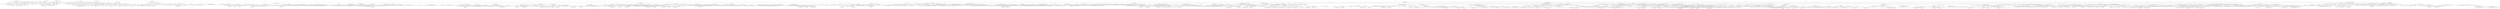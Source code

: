 strict digraph sapling9 {
overlap = none;
// 6: 5 1 1 1 1 1
35 [label="6 3 1 0 0 0 0 0 n:1"];
35 -> 3142609
35 -> 4921101
35 -> 4961494
35 -> 4956278
3142609 [label="6 3 1 1 0 0 0 0 n:7"];
3142609 -> 3142647
3142609 -> 3142646
3142609 -> 3142645
3142609 -> 3142644
3142647 [label="7 6 3 1 1 0 0 0 h:(13,7)"];
3142646 [label="8 6 3 1 0 0 0 0 h:(13,7)"];
3142645 [label="10 6 1 1 0 0 0 0 h:(13,7)"];
3142644 [label="13 3 1 1 0 0 0 0 n:7"];
3142644 -> 3156857
3142644 -> 3156856
3142644 -> 3156855
3156857 [label="13 7 3 1 1 0 0 0 n:6"];
3156857 -> 3174062
3156857 -> 3174061
3156857 -> 3174060
3156857 -> 3174059
3174062 [label="13 7 6 3 1 1 0 0 h:(13,6)"];
3174061 [label="13 7 7 3 1 0 0 0 h:(12,6)"];
3174060 [label="13 9 7 1 1 0 0 0 h:(12,6)"];
3174059 [label="13 13 3 1 1 0 0 0 n:7"];
3174059 -> 3194270
3174059 -> 3194269
3174059 -> 3194268
3194270 [label="13 13 7 3 1 1 0 0 n:6"];
3194270 -> 3227652
3194270 -> 3227651
3194270 -> 3227650
3194270 -> 3227649
3227652 [label="13 13 7 6 3 1 1 0 h:(13,5)"];
3227651 [label="13 13 7 7 3 1 0 0 h:(12,5)"];
3227650 [label="13 13 9 7 1 1 0 0 h:(12,5)"];
3227649 [label="13 13 13 3 1 1 0 0 n:7"];
3227649 -> 3274035
3227649 -> 3274034
3227649 -> 3274033
3274035 [label="13 13 13 7 3 1 1 0 n:6"];
3274035 -> 3331726
3274035 -> 3331725
3274035 -> 3331724
3274035 -> 3331723
3331726 [label="13 13 13 7 6 3 1 1 h:(13,4)"];
3331725 [label="13 13 13 7 7 3 1 0 h:(12,4)"];
3331724 [label="13 13 13 9 7 1 1 0 h:(12,4)"];
3331723 [label="13 13 13 13 3 1 1 0 n:7"];
3331723 -> 3398942
3331723 -> 3398941
3331723 -> 3398940
3398942 [label="13 13 13 13 7 3 1 1 n:6"];
3398942 -> 3459842
3398942 -> 3459841
3398942 -> 3459840
3459842 [label="13 13 13 13 7 7 3 1 h:(12,3)"];
3459841 [label="13 13 13 13 9 7 1 1 h:(12,3)"];
3459840 [label="13 13 13 13 13 3 1 1 n:7"];
3459840 -> 3505522
3459840 -> 3505521
3505522 [label="13 13 13 13 13 8 3 1 n:6"];
3505522 -> 4197027
3505522 -> 4197026
3505522 -> 4196946
4197027 [label="13 13 13 13 13 8 7 3 h:(12,2)"];
4197026 [label="13 13 13 13 13 9 8 1 h:(11,2)"];
4196946 [label="14 13 13 13 13 13 3 1 n:7"];
4196946 -> 4197013
4196946 -> 4197012
4197013 [label="14 13 13 13 13 13 8 3 n:6"];
4197013 -> 4197025
4197013 -> 4197024
4197025 [label="14 13 13 13 13 13 9 8 h:(11,1)"];
4197024 [label="14 14 13 13 13 13 13 3 h:(8,2)"];
4197012 [label="14 13 13 13 13 13 10 1 h:(9,2)"];
3505521 [label="13 13 13 13 13 10 1 1 h:(9,3)"];
3398941 [label="13 13 13 13 8 3 1 0 n:6"];
3398941 -> 3459882
3398941 -> 3459881
3398941 -> 3459880
3398941 -> 3459879
3459882 [label="13 13 13 13 8 6 3 1 h:(13,3)"];
3459881 [label="13 13 13 13 8 7 3 0 h:(12,3)"];
3459880 [label="13 13 13 13 9 8 1 0 h:(11,3)"];
3459879 [label="14 13 13 13 13 3 1 0 n:7"];
3459879 -> 3505552
3459879 -> 3505551
3459879 -> 3505550
3505552 [label="14 13 13 13 13 7 3 1 n:6"];
3505552 -> 4197130
3505552 -> 4197129
3505552 -> 4196946
4197130 [label="14 13 13 13 13 7 7 3 h:(12,2)"];
4197129 [label="14 13 13 13 13 9 7 1 h:(12,2)"];
3505551 [label="14 13 13 13 13 8 3 0 n:6"];
3505551 -> 4197231
3505551 -> 4197230
3505551 -> 4197163
4197231 [label="14 13 13 13 13 8 6 3 h:(13,2)"];
4197230 [label="14 13 13 13 13 9 8 0 h:(11,2)"];
4197163 [label="14 14 13 13 13 13 3 0 n:7"];
4197163 -> 4197219
4197163 -> 4197215
4197219 [label="14 14 13 13 13 13 7 3 n:6"];
4197219 -> 4197229
4197219 -> 4197024
4197229 [label="14 14 13 13 13 13 9 7 h:(12,1)"];
4197215 [label="14 14 13 13 13 13 10 0 n:13"];
4197215 -> 4197218
4197218 [label="14 14 13 13 13 13 13 10 h:(9,1)"];
3505550 [label="14 13 13 13 13 10 1 0 n:13"];
3505550 -> 4197241
3505550 -> 4197237
4197241 [label="14 13 13 13 13 13 10 1 h:(9,2)"];
4197237 [label="14 14 13 13 13 13 10 0 n:13"];
4197237 -> 4197240
4197240 [label="14 14 13 13 13 13 13 10 h:(9,1)"];
3398940 [label="13 13 13 13 10 1 1 0 n:9"];
3398940 -> 3459900
3398940 -> 3459899
3459900 [label="13 13 13 13 10 9 1 1 h:(10,3)"];
3459899 [label="13 13 13 13 10 10 1 0 h:(10,3)"];
3274034 [label="13 13 13 8 3 1 0 0 n:6"];
3274034 -> 3331766
3274034 -> 3331765
3274034 -> 3331764
3274034 -> 3331763
3331766 [label="13 13 13 8 6 3 1 0 h:(13,4)"];
3331765 [label="13 13 13 8 7 3 0 0 h:(12,4)"];
3331764 [label="13 13 13 9 8 1 0 0 h:(11,4)"];
3331763 [label="14 13 13 13 3 1 0 0 n:7"];
3331763 -> 3398982
3331763 -> 3398981
3331763 -> 3398980
3398982 [label="14 13 13 13 7 3 1 0 n:6"];
3398982 -> 3459940
3398982 -> 3459939
3398982 -> 3459938
3398982 -> 3459879
3459940 [label="14 13 13 13 7 6 3 1 h:(13,3)"];
3459939 [label="14 13 13 13 7 7 3 0 h:(12,3)"];
3459938 [label="14 13 13 13 9 7 1 0 h:(12,3)"];
3398981 [label="14 13 13 13 8 3 0 0 n:6"];
3398981 -> 3459970
3398981 -> 3459969
3398981 -> 3459968
3459970 [label="14 13 13 13 8 6 3 0 h:(13,3)"];
3459969 [label="14 13 13 13 9 8 0 0 h:(11,3)"];
3459968 [label="14 14 13 13 13 3 0 0 n:7"];
3459968 -> 3505577
3459968 -> 3505576
3505577 [label="14 14 13 13 13 7 3 0 n:6"];
3505577 -> 4197264
3505577 -> 4197263
3505577 -> 4197163
4197264 [label="14 14 13 13 13 7 6 3 h:(13,2)"];
4197263 [label="14 14 13 13 13 9 7 0 h:(12,2)"];
3505576 [label="14 14 13 13 13 10 0 0 n:13"];
3505576 -> 4197237
3398980 [label="14 13 13 13 10 1 0 0 n:9"];
3398980 -> 3459988
3398980 -> 3459987
3459988 [label="14 13 13 13 10 9 1 0 h:(10,3)"];
3459987 [label="14 13 13 13 10 10 0 0 h:(10,3)"];
3274033 [label="13 13 13 10 1 1 0 0 n:9"];
3274033 -> 3331784
3274033 -> 3331783
3331784 [label="13 13 13 10 9 1 1 0 h:(10,4)"];
3331783 [label="13 13 13 10 10 1 0 0 h:(10,4)"];
3194269 [label="13 13 8 3 1 0 0 0 n:6"];
3194269 -> 3227692
3194269 -> 3227691
3194269 -> 3227690
3194269 -> 3227689
3227692 [label="13 13 8 6 3 1 0 0 h:(13,5)"];
3227691 [label="13 13 8 7 3 0 0 0 h:(12,5)"];
3227690 [label="13 13 9 8 1 0 0 0 h:(11,5)"];
3227689 [label="14 13 13 3 1 0 0 0 n:7"];
3227689 -> 3274075
3227689 -> 3274074
3227689 -> 3274073
3274075 [label="14 13 13 7 3 1 0 0 n:6"];
3274075 -> 3331824
3274075 -> 3331823
3274075 -> 3331822
3274075 -> 3331763
3331824 [label="14 13 13 7 6 3 1 0 h:(13,4)"];
3331823 [label="14 13 13 7 7 3 0 0 h:(12,4)"];
3331822 [label="14 13 13 9 7 1 0 0 h:(12,4)"];
3274074 [label="14 13 13 8 3 0 0 0 n:6"];
3274074 -> 3331854
3274074 -> 3331853
3274074 -> 3331852
3331854 [label="14 13 13 8 6 3 0 0 h:(13,4)"];
3331853 [label="14 13 13 9 8 0 0 0 h:(11,4)"];
3331852 [label="14 14 13 13 3 0 0 0 n:7"];
3331852 -> 3399014
3331852 -> 3399013
3399014 [label="14 14 13 13 7 3 0 0 n:6"];
3399014 -> 3460016
3399014 -> 3460015
3399014 -> 3459968
3460016 [label="14 14 13 13 7 6 3 0 h:(13,3)"];
3460015 [label="14 14 13 13 9 7 0 0 h:(12,3)"];
3399013 [label="14 14 13 13 10 0 0 0 n:9"];
3399013 -> 3460028
3460028 [label="14 14 13 13 10 9 0 0 h:(10,3)"];
3274073 [label="14 13 13 10 1 0 0 0 n:9"];
3274073 -> 3331872
3274073 -> 3331871
3331872 [label="14 13 13 10 9 1 0 0 h:(10,4)"];
3331871 [label="14 13 13 10 10 0 0 0 h:(10,4)"];
3194268 [label="13 13 10 1 1 0 0 0 n:9"];
3194268 -> 3227710
3194268 -> 3227709
3227710 [label="13 13 10 9 1 1 0 0 h:(10,5)"];
3227709 [label="13 13 10 10 1 0 0 0 h:(10,5)"];
3156856 [label="13 8 3 1 0 0 0 0 n:6"];
3156856 -> 3174102
3156856 -> 3174101
3156856 -> 3174100
3156856 -> 3174099
3174102 [label="13 8 6 3 1 0 0 0 h:(13,6)"];
3174101 [label="13 8 7 3 0 0 0 0 h:(12,6)"];
3174100 [label="13 9 8 1 0 0 0 0 h:(11,6)"];
3174099 [label="14 13 3 1 0 0 0 0 n:7"];
3174099 -> 3194310
3174099 -> 3194309
3174099 -> 3194308
3194310 [label="14 13 7 3 1 0 0 0 n:6"];
3194310 -> 3227750
3194310 -> 3227749
3194310 -> 3227748
3194310 -> 3227689
3227750 [label="14 13 7 6 3 1 0 0 h:(13,5)"];
3227749 [label="14 13 7 7 3 0 0 0 h:(12,5)"];
3227748 [label="14 13 9 7 1 0 0 0 h:(12,5)"];
3194309 [label="14 13 8 3 0 0 0 0 n:6"];
3194309 -> 3227780
3194309 -> 3227779
3194309 -> 3227778
3227780 [label="14 13 8 6 3 0 0 0 h:(13,5)"];
3227779 [label="14 13 9 8 0 0 0 0 h:(11,5)"];
3227778 [label="14 14 13 3 0 0 0 0 n:7"];
3227778 -> 3274107
3227778 -> 3274106
3274107 [label="14 14 13 7 3 0 0 0 n:6"];
3274107 -> 3331903
3274107 -> 3331902
3274107 -> 3331852
3331903 [label="14 14 13 7 6 3 0 0 h:(13,4)"];
3331902 [label="14 14 13 9 7 0 0 0 h:(12,4)"];
3274106 [label="14 14 13 10 0 0 0 0 n:9"];
3274106 -> 3331915
3331915 [label="14 14 13 10 9 0 0 0 h:(10,4)"];
3194308 [label="14 13 10 1 0 0 0 0 n:9"];
3194308 -> 3227798
3194308 -> 3227797
3227798 [label="14 13 10 9 1 0 0 0 h:(10,5)"];
3227797 [label="14 13 10 10 0 0 0 0 h:(10,5)"];
3156855 [label="13 10 1 1 0 0 0 0 n:9"];
3156855 -> 3174120
3156855 -> 3174119
3174120 [label="13 10 9 1 1 0 0 0 h:(10,6)"];
3174119 [label="13 10 10 1 0 0 0 0 h:(10,6)"];
4921101 [label="6 3 2 0 0 0 0 0 n:7"];
4921101 -> 4921139
4921101 -> 4921138
4921101 -> 4921137
4921101 -> 4921136
4921139 [label="7 6 3 2 0 0 0 0 h:(13,7)"];
4921138 [label="9 6 3 0 0 0 0 0 h:(13,7)"];
4921137 [label="10 6 2 0 0 0 0 0 h:(13,7)"];
4921136 [label="13 3 2 0 0 0 0 0 n:7"];
4921136 -> 4925755
4921136 -> 4925754
4921136 -> 4925753
4925755 [label="13 7 3 2 0 0 0 0 n:6"];
4925755 -> 4926408
4925755 -> 3174101
4925755 -> 4926407
4925755 -> 4926406
4926408 [label="13 7 6 3 2 0 0 0 h:(13,6)"];
4926407 [label="13 9 7 2 0 0 0 0 h:(12,6)"];
4926406 [label="13 13 3 2 0 0 0 0 n:7"];
4926406 -> 4927217
4926406 -> 4927216
4926406 -> 4927215
4927217 [label="13 13 7 3 2 0 0 0 n:6"];
4927217 -> 4928207
4927217 -> 3227691
4927217 -> 4928206
4927217 -> 4928205
4928207 [label="13 13 7 6 3 2 0 0 h:(13,5)"];
4928206 [label="13 13 9 7 2 0 0 0 h:(12,5)"];
4928205 [label="13 13 13 3 2 0 0 0 n:7"];
4928205 -> 4929510
4928205 -> 4929509
4928205 -> 4929508
4929510 [label="13 13 13 7 3 2 0 0 n:6"];
4929510 -> 4930765
4929510 -> 3331765
4929510 -> 4930764
4929510 -> 4930763
4930765 [label="13 13 13 7 6 3 2 0 h:(13,4)"];
4930764 [label="13 13 13 9 7 2 0 0 h:(12,4)"];
4930763 [label="13 13 13 13 3 2 0 0 n:7"];
4930763 -> 4931752
4930763 -> 4931751
4930763 -> 4931750
4931752 [label="13 13 13 13 7 3 2 0 n:6"];
4931752 -> 4932457
4931752 -> 3459881
4931752 -> 4932456
4931752 -> 4932455
4932457 [label="13 13 13 13 7 6 3 2 h:(13,3)"];
4932456 [label="13 13 13 13 9 7 2 0 h:(12,3)"];
4932455 [label="13 13 13 13 13 3 2 0 n:7"];
4932455 -> 4932761
4932455 -> 4932760
4932455 -> 4932759
4932761 [label="13 13 13 13 13 7 3 2 n:8"];
4932761 -> 4932894
4932761 -> 4932893
4932761 -> 4932876
4932894 [label="13 13 13 13 13 10 7 3 h:(12,2)"];
4932893 [label="13 13 13 13 13 11 7 2 h:(12,2)"];
4932876 [label="15 13 13 13 13 13 3 2 n:10"];
4932876 -> 4932892
4932876 -> 4932882
4932892 [label="15 13 13 13 13 13 12 3 h:(8,2)"];
4932882 [label="15 13 13 13 13 13 13 2 n:9"];
4932882 -> 4932891
4932891 [label="15 13 13 13 13 13 13 11 h:(8,1)"];
4932760 [label="13 13 13 13 13 9 3 0 n:6"];
4932760 -> 4933014
4932760 -> 4933013
4932760 -> 4932945
4933014 [label="13 13 13 13 13 9 6 3 h:(13,2)"];
4933013 [label="13 13 13 13 13 9 9 0 h:(10,2)"];
4932945 [label="15 13 13 13 13 13 3 0 n:7"];
4932945 -> 4933001
4932945 -> 4932997
4933001 [label="15 13 13 13 13 13 7 3 n:6"];
4933001 -> 4933012
4933001 -> 4933011
4933012 [label="15 13 13 13 13 13 9 7 h:(12,1)"];
4933011 [label="15 13 13 13 13 13 13 3 h:(8,2)"];
4932997 [label="15 13 13 13 13 13 10 0 n:13"];
4932997 -> 4933000
4933000 [label="15 13 13 13 13 13 13 10 h:(9,1)"];
4932759 [label="13 13 13 13 13 10 2 0 n:13"];
4932759 -> 4933024
4932759 -> 4933020
4933024 [label="13 13 13 13 13 13 10 2 h:(9,2)"];
4933020 [label="15 13 13 13 13 13 10 0 n:13"];
4933020 -> 4933023
4933023 [label="15 13 13 13 13 13 13 10 h:(9,1)"];
4931751 [label="13 13 13 13 9 3 0 0 n:6"];
4931751 -> 4932487
4931751 -> 4932486
4931751 -> 4932485
4932487 [label="13 13 13 13 9 6 3 0 h:(13,3)"];
4932486 [label="13 13 13 13 9 9 0 0 h:(10,3)"];
4932485 [label="15 13 13 13 13 3 0 0 n:7"];
4932485 -> 4932786
4932485 -> 4932785
4932786 [label="15 13 13 13 13 7 3 0 n:6"];
4932786 -> 4933047
4932786 -> 4933046
4932786 -> 4932945
4933047 [label="15 13 13 13 13 7 6 3 h:(13,2)"];
4933046 [label="15 13 13 13 13 9 7 0 h:(12,2)"];
4932785 [label="15 13 13 13 13 10 0 0 n:13"];
4932785 -> 4933020
4931750 [label="13 13 13 13 10 2 0 0 n:9"];
4931750 -> 4932505
4931750 -> 4932504
4932505 [label="13 13 13 13 10 9 2 0 h:(10,3)"];
4932504 [label="13 13 13 13 11 10 0 0 h:(10,3)"];
4929509 [label="13 13 13 9 3 0 0 0 n:6"];
4929509 -> 4930795
4929509 -> 4930794
4929509 -> 4930793
4930795 [label="13 13 13 9 6 3 0 0 h:(13,4)"];
4930794 [label="13 13 13 9 9 0 0 0 h:(10,4)"];
4930793 [label="15 13 13 13 3 0 0 0 n:7"];
4930793 -> 4931784
4930793 -> 4931783
4931784 [label="15 13 13 13 7 3 0 0 n:6"];
4931784 -> 4932533
4931784 -> 4932532
4931784 -> 4932485
4932533 [label="15 13 13 13 7 6 3 0 h:(13,3)"];
4932532 [label="15 13 13 13 9 7 0 0 h:(12,3)"];
4931783 [label="15 13 13 13 10 0 0 0 n:9"];
4931783 -> 4932545
4932545 [label="15 13 13 13 10 9 0 0 h:(10,3)"];
4929508 [label="13 13 13 10 2 0 0 0 n:9"];
4929508 -> 4930813
4929508 -> 4930812
4930813 [label="13 13 13 10 9 2 0 0 h:(10,4)"];
4930812 [label="13 13 13 11 10 0 0 0 h:(10,4)"];
4927216 [label="13 13 9 3 0 0 0 0 n:6"];
4927216 -> 4928237
4927216 -> 4928236
4927216 -> 4928235
4928237 [label="13 13 9 6 3 0 0 0 h:(13,5)"];
4928236 [label="13 13 9 9 0 0 0 0 h:(10,5)"];
4928235 [label="15 13 13 3 0 0 0 0 n:7"];
4928235 -> 4929542
4928235 -> 4929541
4929542 [label="15 13 13 7 3 0 0 0 n:6"];
4929542 -> 4930844
4929542 -> 4930843
4929542 -> 4930793
4930844 [label="15 13 13 7 6 3 0 0 h:(13,4)"];
4930843 [label="15 13 13 9 7 0 0 0 h:(12,4)"];
4929541 [label="15 13 13 10 0 0 0 0 n:9"];
4929541 -> 4930856
4930856 [label="15 13 13 10 9 0 0 0 h:(10,4)"];
4927215 [label="13 13 10 2 0 0 0 0 n:9"];
4927215 -> 4928255
4927215 -> 4928254
4928255 [label="13 13 10 9 2 0 0 0 h:(10,5)"];
4928254 [label="13 13 11 10 0 0 0 0 h:(10,5)"];
4925754 [label="13 9 3 0 0 0 0 0 n:6"];
4925754 -> 4926438
4925754 -> 4926437
4925754 -> 4926436
4926438 [label="13 9 6 3 0 0 0 0 h:(13,6)"];
4926437 [label="13 9 9 0 0 0 0 0 h:(10,6)"];
4926436 [label="15 13 3 0 0 0 0 0 n:7"];
4926436 -> 4927249
4926436 -> 4927248
4927249 [label="15 13 7 3 0 0 0 0 n:6"];
4927249 -> 4928286
4927249 -> 4928285
4927249 -> 4928235
4928286 [label="15 13 7 6 3 0 0 0 h:(13,5)"];
4928285 [label="15 13 9 7 0 0 0 0 h:(12,5)"];
4927248 [label="15 13 10 0 0 0 0 0 n:9"];
4927248 -> 4928298
4928298 [label="15 13 10 9 0 0 0 0 h:(10,5)"];
4925753 [label="13 10 2 0 0 0 0 0 n:9"];
4925753 -> 4926456
4925753 -> 4926455
4926456 [label="13 10 9 2 0 0 0 0 h:(10,6)"];
4926455 [label="13 11 10 0 0 0 0 0 h:(10,6)"];
4961494 [label="6 4 1 0 0 0 0 0 n:2"];
4961494 -> 3127424
4961494 -> 4950158
4961494 -> 4962289
4961494 -> 4945195
3127424 [label="6 4 2 1 0 0 0 0 n:7"];
3127424 -> 3127470
3127424 -> 3127469
3127424 -> 3127468
3127424 -> 3127467
3127424 -> 3127466
3127470 [label="7 6 4 2 1 0 0 0 h:(13,7)"];
3127469 [label="8 6 4 2 0 0 0 0 h:(13,7)"];
3127468 [label="9 6 4 1 0 0 0 0 h:(13,7)"];
3127467 [label="11 6 2 1 0 0 0 0 h:(13,7)"];
3127466 [label="13 4 2 1 0 0 0 0 n:7"];
3127466 -> 3153871
3127466 -> 3153870
3127466 -> 3153869
3127466 -> 3153868
3153871 [label="13 7 4 2 1 0 0 0 n:6"];
3153871 -> 3173057
3153871 -> 3173056
3153871 -> 3173055
3153871 -> 3173054
3153871 -> 3173053
3173057 [label="13 7 6 4 2 1 0 0 h:(13,6)"];
3173056 [label="13 7 7 4 2 0 0 0 h:(12,6)"];
3173055 [label="13 8 7 4 1 0 0 0 h:(12,6)"];
3173054 [label="13 10 7 2 1 0 0 0 h:(12,6)"];
3173053 [label="13 13 4 2 1 0 0 0 n:7"];
3173053 -> 3192311
3173053 -> 3192310
3173053 -> 3192309
3173053 -> 3192308
3192311 [label="13 13 7 4 2 1 0 0 n:7"];
3192311 -> 3225261
3192311 -> 3225260
3192311 -> 3225259
3192311 -> 3225258
3192311 -> 3225257
3225261 [label="13 13 7 7 4 2 1 0 h:(12,5)"];
3225260 [label="13 13 8 7 4 2 0 0 h:(12,5)"];
3225259 [label="13 13 9 7 4 1 0 0 h:(12,5)"];
3225258 [label="13 13 11 7 2 1 0 0 h:(12,5)"];
3225257 [label="14 13 13 4 2 1 0 0 n:6"];
3225257 -> 3271339
3225257 -> 3271338
3225257 -> 3271337
3225257 -> 3271336
3271339 [label="14 13 13 6 4 2 1 0 n:7"];
3271339 -> 3329072
3271339 -> 3329071
3271339 -> 3329070
3271339 -> 3329069
3271339 -> 3329068
3329072 [label="14 13 13 7 6 4 2 1 h:(13,4)"];
3329071 [label="14 13 13 8 6 4 2 0 h:(13,4)"];
3329070 [label="14 13 13 9 6 4 1 0 h:(13,4)"];
3329069 [label="14 13 13 11 6 2 1 0 h:(13,4)"];
3329068 [label="14 13 13 13 4 2 1 0 n:6"];
3329068 -> 3457533
3329068 -> 3457532
3329068 -> 3457531
3329068 -> 3457530
3457533 [label="14 13 13 13 6 4 2 1 n:7"];
3457533 -> 3504208
3457533 -> 3504207
3457533 -> 3504206
3457533 -> 3504205
3504208 [label="14 13 13 13 8 6 4 2 h:(13,3)"];
3504207 [label="14 13 13 13 9 6 4 1 h:(13,3)"];
3504206 [label="14 13 13 13 11 6 2 1 h:(13,3)"];
3504205 [label="14 13 13 13 13 4 2 1 n:6"];
3504205 -> 4194159
3504205 -> 4194058
3504205 -> 4194057
4194159 [label="14 13 13 13 13 7 4 2 n:7"];
4194159 -> 4194196
4194159 -> 4194195
4194159 -> 4194177
4194196 [label="14 13 13 13 13 9 7 4 h:(12,2)"];
4194195 [label="14 13 13 13 13 11 7 2 h:(12,2)"];
4194177 [label="14 14 13 13 13 13 4 2 n:9"];
4194177 -> 4194194
4194177 -> 4194184
4194194 [label="14 14 13 13 13 13 11 4 h:(8,2)"];
4194184 [label="14 14 13 13 13 13 13 2 n:9"];
4194184 -> 4194193
4194193 [label="14 14 13 13 13 13 13 11 h:(8,1)"];
4194058 [label="14 13 13 13 13 8 4 1 n:6"];
4194058 -> 4194158
4194058 -> 4194157
4194058 -> 4194084
4194158 [label="14 13 13 13 13 8 7 4 h:(12,2)"];
4194157 [label="14 13 13 13 13 10 8 1 h:(11,2)"];
4194084 [label="14 14 13 13 13 13 4 1 n:6"];
4194084 -> 4194135
4194084 -> 4194134
4194135 [label="14 14 13 13 13 13 7 4 n:6"];
4194135 -> 4194156
4194135 -> 4194145
4194156 [label="14 14 13 13 13 13 10 7 h:(12,1)"];
4194145 [label="14 14 13 13 13 13 13 4 n:8"];
4194145 -> 4194154
4194154 [label="14 14 13 13 13 13 13 12 n:7"];
4194134 [label="14 14 13 13 13 13 10 1 h:(9,2)"];
4194057 [label="14 13 13 13 13 10 2 1 h:(9,3)"];
3457532 [label="14 13 13 13 7 4 2 0 n:6"];
3457532 -> 3504213
3457532 -> 3504282
3457532 -> 3504281
3457532 -> 3504280
3504213 [label="14 13 13 13 7 6 4 2 h:(13,3)"];
3504282 [label="14 13 13 13 8 7 4 0 h:(12,3)"];
3504281 [label="14 13 13 13 10 7 2 0 h:(12,3)"];
3504280 [label="14 13 13 13 13 4 2 0 n:6"];
3504280 -> 4194542
3504280 -> 4194454
3504280 -> 4194442
4194542 [label="14 13 13 13 13 6 4 2 n:8"];
4194542 -> 4194573
4194542 -> 4194572
4194542 -> 4194554
4194573 [label="14 13 13 13 13 10 6 4 h:(13,2)"];
4194572 [label="14 13 13 13 13 12 6 2 h:(13,2)"];
4194554 [label="14 14 13 13 13 13 4 2 n:9"];
4194554 -> 4194571
4194554 -> 4194561
4194571 [label="14 14 13 13 13 13 11 4 h:(8,2)"];
4194561 [label="14 14 13 13 13 13 13 2 n:9"];
4194561 -> 4194570
4194570 [label="14 14 13 13 13 13 13 11 h:(8,1)"];
4194454 [label="14 13 13 13 13 8 4 0 n:6"];
4194454 -> 4194541
4194454 -> 4194540
4194454 -> 4194485
4194541 [label="14 13 13 13 13 8 6 4 h:(13,2)"];
4194540 [label="14 13 13 13 13 10 8 0 h:(11,2)"];
4194485 [label="14 14 13 13 13 13 4 0 n:7"];
4194485 -> 4194531
4194485 -> 4194527
4194531 [label="14 14 13 13 13 13 7 4 n:6"];
4194531 -> 4194156
4194531 -> 4194145
4194527 [label="14 14 13 13 13 13 11 0 n:13"];
4194527 -> 4194530
4194530 [label="14 14 13 13 13 13 13 11 h:(8,1)"];
4194442 [label="14 13 13 13 13 10 2 0 n:13"];
4194442 -> 4194453
4194442 -> 4194448
4194453 [label="14 13 13 13 13 13 10 2 h:(9,2)"];
4194448 [label="15 14 13 13 13 13 10 0 n:12"];
4194448 -> 4194452
4194452 [label="15 14 13 13 13 13 12 10 h:(9,1)"];
3457531 [label="14 13 13 13 8 4 1 0 n:6"];
3457531 -> 3504212
3457531 -> 3504282
3457531 -> 3504428
3457531 -> 3504427
3504212 [label="14 13 13 13 8 6 4 1 h:(13,3)"];
3504428 [label="14 13 13 13 10 8 1 0 h:(11,3)"];
3504427 [label="14 14 13 13 13 4 1 0 n:6"];
3504427 -> 4194790
3504427 -> 4194769
3504427 -> 4194757
4194790 [label="14 14 13 13 13 6 4 1 n:7"];
4194790 -> 4194849
4194790 -> 4194848
4194790 -> 4194799
4194849 [label="14 14 13 13 13 8 6 4 h:(13,2)"];
4194848 [label="14 14 13 13 13 11 6 1 h:(13,2)"];
4194799 [label="14 14 13 13 13 13 4 1 n:6"];
4194799 -> 4194135
4194799 -> 4194134
4194769 [label="14 14 13 13 13 7 4 0 n:6"];
4194769 -> 4194789
4194769 -> 4194788
4194769 -> 4194485
4194789 [label="14 14 13 13 13 7 6 4 h:(13,2)"];
4194788 [label="14 14 13 13 13 10 7 0 h:(12,2)"];
4194757 [label="14 14 13 13 13 10 1 0 n:13"];
4194757 -> 4194768
4194757 -> 4194763
4194768 [label="14 14 13 13 13 13 10 1 h:(9,2)"];
4194763 [label="14 14 14 13 13 13 10 0 n:12"];
4194763 -> 4194767
4194767 [label="14 14 14 13 13 13 12 10 h:(9,1)"];
3457530 [label="14 13 13 13 10 2 1 0 n:9"];
3457530 -> 3504553
3457530 -> 3504552
3457530 -> 3504551
3504553 [label="14 13 13 13 10 9 2 1 h:(10,3)"];
3504552 [label="14 13 13 13 10 10 2 0 h:(10,3)"];
3504551 [label="14 13 13 13 11 10 1 0 h:(10,3)"];
3271338 [label="14 13 13 7 4 2 0 0 n:6"];
3271338 -> 3329077
3271338 -> 3329126
3271338 -> 3329125
3271338 -> 3329124
3329077 [label="14 13 13 7 6 4 2 0 h:(13,4)"];
3329126 [label="14 13 13 8 7 4 0 0 h:(12,4)"];
3329125 [label="14 13 13 10 7 2 0 0 h:(12,4)"];
3329124 [label="14 13 13 13 4 2 0 0 n:6"];
3329124 -> 3394898
3329124 -> 3394897
3329124 -> 3394896
3394898 [label="14 13 13 13 6 4 2 0 n:6"];
3394898 -> 3457572
3394898 -> 3457571
3394898 -> 3457570
3394898 -> 3457569
3457572 [label="14 13 13 13 6 6 4 2 h:(13,3)"];
3457571 [label="14 13 13 13 8 6 4 0 h:(13,3)"];
3457570 [label="14 13 13 13 10 6 2 0 h:(13,3)"];
3457569 [label="14 13 13 13 12 4 2 0 n:8"];
3457569 -> 3504575
3457569 -> 3504574
3457569 -> 3504573
3504575 [label="14 13 13 13 12 8 4 2 n:7"];
3504575 -> 4194895
3504575 -> 4194894
3504575 -> 4194877
4194895 [label="14 13 13 13 12 9 8 4 h:(11,2)"];
4194894 [label="14 13 13 13 12 11 8 2 h:(11,2)"];
4194877 [label="15 14 13 13 13 12 4 2 n:9"];
4194877 -> 4194893
4194877 -> 4194884
4194893 [label="15 14 13 13 13 12 11 4 h:(8,2)"];
4194884 [label="15 14 13 13 13 13 12 2 n:9"];
4194884 -> 4194892
4194892 [label="15 14 13 13 13 13 12 11 h:(8,1)"];
3504574 [label="14 13 13 13 12 10 4 0 n:12"];
3504574 -> 4194911
3504574 -> 4194906
4194911 [label="14 13 13 13 12 12 10 4 h:(9,2)"];
4194906 [label="16 14 13 13 13 12 10 0 n:12"];
4194906 -> 4194910
4194910 [label="16 14 13 13 13 12 12 10 h:(9,1)"];
3504573 [label="14 13 13 13 12 12 2 0 n:12"];
3504573 -> 4194933
3504573 -> 4194924
4194933 [label="14 13 13 13 12 12 12 2 h:(9,2)"];
4194924 [label="14 14 13 13 13 12 12 0 n:11"];
4194924 -> 4194932
4194932 [label="14 14 13 13 13 12 12 11 h:(8,1)"];
3394897 [label="14 13 13 13 8 4 0 0 n:6"];
3394897 -> 3457571
3394897 -> 3457606
3394897 -> 3457605
3457606 [label="14 13 13 13 10 8 0 0 h:(11,3)"];
3457605 [label="14 14 13 13 13 4 0 0 n:6"];
3457605 -> 3504603
3457605 -> 3504602
3504603 [label="14 14 13 13 13 6 4 0 n:7"];
3504603 -> 4194988
3504603 -> 4194987
3504603 -> 4194946
4194988 [label="14 14 13 13 13 7 6 4 h:(13,2)"];
4194987 [label="14 14 13 13 13 11 6 0 h:(13,2)"];
4194946 [label="14 14 13 13 13 13 4 0 n:7"];
4194946 -> 4194531
4194946 -> 4194527
3504602 [label="14 14 13 13 13 10 0 0 n:13"];
3504602 -> 4194994
4194994 [label="14 14 13 13 13 13 10 0 n:13"];
4194994 -> 4194997
4194997 [label="14 14 13 13 13 13 13 10 h:(9,1)"];
3394896 [label="14 13 13 13 10 2 0 0 n:9"];
3394896 -> 3457629
3394896 -> 3457628
3457629 [label="14 13 13 13 10 9 2 0 h:(10,3)"];
3457628 [label="14 13 13 13 11 10 0 0 h:(10,3)"];
3271337 [label="14 13 13 8 4 1 0 0 n:6"];
3271337 -> 3329076
3271337 -> 3329126
3271337 -> 3329171
3271337 -> 3329170
3329076 [label="14 13 13 8 6 4 1 0 h:(13,4)"];
3329171 [label="14 13 13 10 8 1 0 0 h:(11,4)"];
3329170 [label="14 14 13 13 4 1 0 0 n:6"];
3329170 -> 3394938
3329170 -> 3394937
3329170 -> 3394936
3394938 [label="14 14 13 13 6 4 1 0 n:7"];
3394938 -> 3457659
3394938 -> 3457658
3394938 -> 3457657
3394938 -> 3457656
3457659 [label="14 14 13 13 7 6 4 1 h:(13,3)"];
3457658 [label="14 14 13 13 8 6 4 0 h:(13,3)"];
3457657 [label="14 14 13 13 11 6 1 0 h:(13,3)"];
3457656 [label="14 14 13 13 13 4 1 0 n:6"];
3457656 -> 4194790
3457656 -> 4194769
3457656 -> 4194757
3394937 [label="14 14 13 13 7 4 0 0 n:6"];
3394937 -> 3457663
3394937 -> 3457695
3394937 -> 3457605
3457663 [label="14 14 13 13 7 6 4 0 h:(13,3)"];
3457695 [label="14 14 13 13 10 7 0 0 h:(12,3)"];
3394936 [label="14 14 13 13 10 1 0 0 n:9"];
3394936 -> 3457718
3394936 -> 3457717
3457718 [label="14 14 13 13 10 9 1 0 h:(10,3)"];
3457717 [label="14 14 13 13 10 10 0 0 h:(10,3)"];
3271336 [label="14 13 13 10 2 1 0 0 n:9"];
3271336 -> 3329201
3271336 -> 3329200
3271336 -> 3329199
3329201 [label="14 13 13 10 9 2 1 0 h:(10,4)"];
3329200 [label="14 13 13 10 10 2 0 0 h:(10,4)"];
3329199 [label="14 13 13 11 10 1 0 0 h:(10,4)"];
3192310 [label="13 13 8 4 2 0 0 0 n:6"];
3192310 -> 3225307
3192310 -> 3225306
3192310 -> 3225305
3192310 -> 3225304
3225307 [label="13 13 8 6 4 2 0 0 h:(13,5)"];
3225306 [label="13 13 8 8 4 0 0 0 h:(11,5)"];
3225305 [label="13 13 10 8 2 0 0 0 h:(11,5)"];
3225304 [label="14 13 13 4 2 0 0 0 n:6"];
3225304 -> 3271375
3225304 -> 3271374
3225304 -> 3271373
3271375 [label="14 13 13 6 4 2 0 0 n:7"];
3271375 -> 3329239
3271375 -> 3329238
3271375 -> 3329237
3271375 -> 3329236
3329239 [label="14 13 13 7 6 4 2 0 h:(13,4)"];
3329238 [label="14 13 13 9 6 4 0 0 h:(13,4)"];
3329237 [label="14 13 13 11 6 2 0 0 h:(13,4)"];
3329236 [label="14 13 13 13 4 2 0 0 n:6"];
3329236 -> 3394898
3329236 -> 3394897
3329236 -> 3394896
3271374 [label="14 13 13 8 4 0 0 0 n:6"];
3271374 -> 3329243
3271374 -> 3329281
3271374 -> 3329280
3329243 [label="14 13 13 8 6 4 0 0 h:(13,4)"];
3329281 [label="14 13 13 10 8 0 0 0 h:(11,4)"];
3329280 [label="14 14 13 13 4 0 0 0 n:7"];
3329280 -> 3394967
3329280 -> 3394966
3394967 [label="14 14 13 13 7 4 0 0 n:6"];
3394967 -> 3457663
3394967 -> 3457695
3394967 -> 3457605
3394966 [label="14 14 13 13 11 0 0 0 n:9"];
3394966 -> 3457732
3457732 [label="14 14 13 13 11 9 0 0 h:(10,3)"];
3271373 [label="14 13 13 10 2 0 0 0 n:9"];
3271373 -> 3329304
3271373 -> 3329303
3329304 [label="14 13 13 10 9 2 0 0 h:(10,4)"];
3329303 [label="14 13 13 11 10 0 0 0 h:(10,4)"];
3192309 [label="13 13 9 4 1 0 0 0 n:6"];
3192309 -> 3225345
3192309 -> 3225344
3192309 -> 3225343
3192309 -> 3225342
3225345 [label="13 13 9 6 4 1 0 0 h:(13,5)"];
3225344 [label="13 13 9 7 4 0 0 0 h:(12,5)"];
3225343 [label="13 13 10 9 1 0 0 0 h:(10,5)"];
3225342 [label="15 13 13 4 1 0 0 0 n:6"];
3225342 -> 3271415
3225342 -> 3271414
3225342 -> 3271413
3271415 [label="15 13 13 6 4 1 0 0 n:7"];
3271415 -> 3329341
3271415 -> 3329340
3271415 -> 3329339
3271415 -> 3329338
3329341 [label="15 13 13 7 6 4 1 0 h:(13,4)"];
3329340 [label="15 13 13 8 6 4 0 0 h:(13,4)"];
3329339 [label="15 13 13 11 6 1 0 0 h:(13,4)"];
3329338 [label="15 13 13 13 4 1 0 0 n:6"];
3329338 -> 3395009
3329338 -> 3395008
3329338 -> 3395007
3395009 [label="15 13 13 13 6 4 1 0 n:7"];
3395009 -> 3457761
3395009 -> 3457760
3395009 -> 3457759
3395009 -> 3457758
3457761 [label="15 13 13 13 7 6 4 1 h:(13,3)"];
3457760 [label="15 13 13 13 8 6 4 0 h:(13,3)"];
3457759 [label="15 13 13 13 11 6 1 0 h:(13,3)"];
3457758 [label="15 13 13 13 13 4 1 0 n:6"];
3457758 -> 4195459
3457758 -> 4195370
3457758 -> 4195363
4195459 [label="15 13 13 13 13 6 4 1 n:7"];
4195459 -> 4195529
4195459 -> 4195528
4195459 -> 4195468
4195529 [label="15 13 13 13 13 8 6 4 h:(13,2)"];
4195528 [label="15 13 13 13 13 11 6 1 h:(13,2)"];
4195468 [label="15 13 13 13 13 13 4 1 n:6"];
4195468 -> 4195519
4195468 -> 4195518
4195519 [label="15 13 13 13 13 13 7 4 n:6"];
4195519 -> 4195456
4195519 -> 4195445
4195456 [label="15 13 13 13 13 13 10 7 h:(12,1)"];
4195445 [label="15 13 13 13 13 13 13 4 n:8"];
4195445 -> 4195454
4195454 [label="15 13 13 13 13 13 13 12 n:7"];
4195518 [label="15 13 13 13 13 13 10 1 h:(9,2)"];
4195370 [label="15 13 13 13 13 7 4 0 n:6"];
4195370 -> 4195458
4195370 -> 4195457
4195370 -> 4195389
4195458 [label="15 13 13 13 13 7 6 4 h:(13,2)"];
4195457 [label="15 13 13 13 13 10 7 0 h:(12,2)"];
4195389 [label="15 13 13 13 13 13 4 0 n:7"];
4195389 -> 4195435
4195389 -> 4195431
4195435 [label="15 13 13 13 13 13 7 4 n:6"];
4195435 -> 4195456
4195435 -> 4195445
4195431 [label="15 13 13 13 13 13 11 0 n:13"];
4195431 -> 4195434
4195434 [label="15 13 13 13 13 13 13 11 h:(8,1)"];
4195363 [label="15 13 13 13 13 10 1 0 n:13"];
4195363 -> 4195369
4195363 -> 4194448
4195369 [label="15 13 13 13 13 13 10 1 h:(9,2)"];
3395008 [label="15 13 13 13 7 4 0 0 n:6"];
3395008 -> 3457765
3395008 -> 3457797
3395008 -> 3457796
3457765 [label="15 13 13 13 7 6 4 0 h:(13,3)"];
3457797 [label="15 13 13 13 10 7 0 0 h:(12,3)"];
3457796 [label="15 13 13 13 13 4 0 0 n:7"];
3457796 -> 3504618
3457796 -> 3504617
3504618 [label="15 13 13 13 13 7 4 0 n:6"];
3504618 -> 4195458
3504618 -> 4195457
3504618 -> 4195389
3504617 [label="15 13 13 13 13 11 0 0 n:13"];
3504617 -> 4195552
4195552 [label="15 13 13 13 13 13 11 0 n:13"];
4195552 -> 4195555
4195555 [label="15 13 13 13 13 13 13 11 h:(8,1)"];
3395007 [label="15 13 13 13 10 1 0 0 n:9"];
3395007 -> 3457820
3395007 -> 3457819
3457820 [label="15 13 13 13 10 9 1 0 h:(10,3)"];
3457819 [label="15 13 13 13 10 10 0 0 h:(10,3)"];
3271414 [label="15 13 13 7 4 0 0 0 n:6"];
3271414 -> 3329345
3271414 -> 3329383
3271414 -> 3329382
3329345 [label="15 13 13 7 6 4 0 0 h:(13,4)"];
3329383 [label="15 13 13 10 7 0 0 0 h:(12,4)"];
3329382 [label="15 13 13 13 4 0 0 0 n:6"];
3329382 -> 3395036
3329382 -> 3395035
3395036 [label="15 13 13 13 6 4 0 0 n:7"];
3395036 -> 3457844
3395036 -> 3457843
3395036 -> 3457842
3457844 [label="15 13 13 13 7 6 4 0 h:(13,3)"];
3457843 [label="15 13 13 13 11 6 0 0 h:(13,3)"];
3457842 [label="15 13 13 13 13 4 0 0 n:7"];
3457842 -> 3504618
3457842 -> 3504617
3395035 [label="15 13 13 13 10 0 0 0 n:9"];
3395035 -> 3457865
3457865 [label="15 13 13 13 10 9 0 0 h:(10,3)"];
3271413 [label="15 13 13 10 1 0 0 0 n:9"];
3271413 -> 3329406
3271413 -> 3329405
3329406 [label="15 13 13 10 9 1 0 0 h:(10,4)"];
3329405 [label="15 13 13 10 10 0 0 0 h:(10,4)"];
3192308 [label="13 13 11 2 1 0 0 0 n:9"];
3192308 -> 3225369
3192308 -> 3225368
3192308 -> 3225367
3225369 [label="13 13 11 9 2 1 0 0 h:(10,5)"];
3225368 [label="13 13 11 10 2 0 0 0 h:(10,5)"];
3225367 [label="13 13 11 11 1 0 0 0 h:(10,5)"];
3153870 [label="13 8 4 2 0 0 0 0 n:6"];
3153870 -> 3173097
3153870 -> 3173096
3153870 -> 3173095
3153870 -> 3173094
3173097 [label="13 8 6 4 2 0 0 0 h:(13,6)"];
3173096 [label="13 8 8 4 0 0 0 0 h:(11,6)"];
3173095 [label="13 10 8 2 0 0 0 0 h:(11,6)"];
3173094 [label="14 13 4 2 0 0 0 0 n:6"];
3173094 -> 3192357
3173094 -> 3192356
3173094 -> 3192355
3192357 [label="14 13 6 4 2 0 0 0 n:7"];
3192357 -> 3225407
3192357 -> 3225406
3192357 -> 3225405
3192357 -> 3225404
3225407 [label="14 13 7 6 4 2 0 0 h:(13,5)"];
3225406 [label="14 13 9 6 4 0 0 0 h:(13,5)"];
3225405 [label="14 13 11 6 2 0 0 0 h:(13,5)"];
3225404 [label="14 13 13 4 2 0 0 0 n:6"];
3225404 -> 3271375
3225404 -> 3271374
3225404 -> 3271373
3192356 [label="14 13 8 4 0 0 0 0 n:6"];
3192356 -> 3225411
3192356 -> 3225449
3192356 -> 3225448
3225411 [label="14 13 8 6 4 0 0 0 h:(13,5)"];
3225449 [label="14 13 10 8 0 0 0 0 h:(11,5)"];
3225448 [label="14 14 13 4 0 0 0 0 n:6"];
3225448 -> 3271447
3225448 -> 3271446
3271447 [label="14 14 13 6 4 0 0 0 n:7"];
3271447 -> 3329436
3271447 -> 3329435
3271447 -> 3329434
3329436 [label="14 14 13 7 6 4 0 0 h:(13,4)"];
3329435 [label="14 14 13 11 6 0 0 0 h:(13,4)"];
3329434 [label="14 14 13 13 4 0 0 0 n:7"];
3329434 -> 3394967
3329434 -> 3394966
3271446 [label="14 14 13 10 0 0 0 0 n:9"];
3271446 -> 3329457
3329457 [label="14 14 13 10 9 0 0 0 h:(10,4)"];
3192355 [label="14 13 10 2 0 0 0 0 n:9"];
3192355 -> 3225472
3192355 -> 3225471
3225472 [label="14 13 10 9 2 0 0 0 h:(10,5)"];
3225471 [label="14 13 11 10 0 0 0 0 h:(10,5)"];
3153869 [label="13 9 4 1 0 0 0 0 n:6"];
3153869 -> 3173135
3153869 -> 3173134
3153869 -> 3173133
3153869 -> 3173132
3173135 [label="13 9 6 4 1 0 0 0 h:(13,6)"];
3173134 [label="13 9 7 4 0 0 0 0 h:(12,6)"];
3173133 [label="13 10 9 1 0 0 0 0 h:(10,6)"];
3173132 [label="15 13 4 1 0 0 0 0 n:6"];
3173132 -> 3192396
3173132 -> 3192395
3173132 -> 3192394
3192396 [label="15 13 6 4 1 0 0 0 n:7"];
3192396 -> 3225509
3192396 -> 3225508
3192396 -> 3225507
3192396 -> 3225506
3225509 [label="15 13 7 6 4 1 0 0 h:(13,5)"];
3225508 [label="15 13 8 6 4 0 0 0 h:(13,5)"];
3225507 [label="15 13 11 6 1 0 0 0 h:(13,5)"];
3225506 [label="15 13 13 4 1 0 0 0 n:6"];
3225506 -> 3271415
3225506 -> 3271414
3225506 -> 3271413
3192395 [label="15 13 7 4 0 0 0 0 n:6"];
3192395 -> 3225513
3192395 -> 3225551
3192395 -> 3225550
3225513 [label="15 13 7 6 4 0 0 0 h:(13,5)"];
3225551 [label="15 13 10 7 0 0 0 0 h:(12,5)"];
3225550 [label="15 13 13 4 0 0 0 0 n:7"];
3225550 -> 3271475
3225550 -> 3271474
3271475 [label="15 13 13 7 4 0 0 0 n:6"];
3271475 -> 3329345
3271475 -> 3329383
3271475 -> 3329382
3271474 [label="15 13 13 11 0 0 0 0 n:9"];
3271474 -> 3329469
3329469 [label="15 13 13 11 9 0 0 0 h:(10,4)"];
3192394 [label="15 13 10 1 0 0 0 0 n:9"];
3192394 -> 3225574
3192394 -> 3225573
3225574 [label="15 13 10 9 1 0 0 0 h:(10,5)"];
3225573 [label="15 13 10 10 0 0 0 0 h:(10,5)"];
3153868 [label="13 11 2 1 0 0 0 0 n:9"];
3153868 -> 3173159
3153868 -> 3173158
3153868 -> 3173157
3173159 [label="13 11 9 2 1 0 0 0 h:(10,6)"];
3173158 [label="13 11 10 2 0 0 0 0 h:(10,6)"];
3173157 [label="13 11 11 1 0 0 0 0 h:(10,6)"];
4950158 [label="6 4 3 0 0 0 0 0 n:1"];
4950158 -> 4950627
4950158 -> 4950467
4950158 -> 4950466
4950158 -> 4949665
4950627 [label="6 4 3 1 0 0 0 0 n:3"];
4950627 -> 4950689
4950627 -> 4950509
4950627 -> 4950688
4950627 -> 4949986
4950627 -> 4944525
4950689 [label="6 4 3 3 1 0 0 0 n:3"];
4950689 -> 901750
4950689 -> 901682
4950689 -> 901749
4950689 -> 901748
4950689 -> 896661
901750 [label="6 4 3 3 3 1 0 0 n:3"];
901750 -> 964023
901750 -> 964022
901750 -> 964021
901750 -> 964020
901750 -> 964019
964023 [label="6 4 3 3 3 3 1 0 n:5"];
964023 -> 1006714
964023 -> 1006713
964023 -> 1006712
964023 -> 1006711
964023 -> 1006710
1006714 [label="6 5 4 3 3 3 3 1 h:FN (2)"];
1006713 [label="6 6 4 3 3 3 3 0 n:4"];
1006713 -> 1051629
1006713 -> 1051628
1006713 -> 1051627
1006713 -> 1051626
1051629 [label="6 6 4 4 3 3 3 3 n:4"];
1051629 -> 1107495
1051629 -> 1107494
1051629 -> 1107493
1107495 [label="7 6 6 4 4 3 3 3 n:6"];
1107495 -> 1185696
1107495 -> 1185695
1107495 -> 1185694
1107495 -> 1179192
1185696 [label="9 7 6 6 4 4 3 3 h:(13,5)"];
1185695 [label="10 7 6 6 4 3 3 3 h:(13,5)"];
1185694 [label="12 7 6 4 4 3 3 3 h:(8,8)"];
1179192 [label="13 6 6 4 4 3 3 3 h:(8,8)"];
1107494 [label="8 6 6 4 3 3 3 3 n:6"];
1107494 -> 1185735
1107494 -> 1185734
1107494 -> 1185733
1107494 -> 1185732
1185735 [label="9 8 6 6 4 3 3 3 h:(13,5)"];
1185734 [label="10 8 6 6 3 3 3 3 h:(13,5)"];
1185733 [label="12 8 6 4 3 3 3 3 h:(8,8)"];
1185732 [label="14 6 6 4 3 3 3 3 h:(8,8)"];
1107493 [label="10 6 4 4 3 3 3 3 h:(9,8)"];
1051628 [label="7 6 6 4 3 3 3 0 h:(13,6)"];
1051627 [label="8 6 6 3 3 3 3 0 h:(13,6)"];
1051626 [label="10 6 4 3 3 3 3 0 n:3"];
1051626 -> 1107561
1051626 -> 1107560
1051626 -> 1107559
1051626 -> 1107558
1051626 -> 1107557
1107561 [label="10 6 4 3 3 3 3 3 h:(9,8)"];
1107560 [label="10 6 6 4 3 3 3 0 n:3"];
1107560 -> 1185799
1107560 -> 1185798
1107560 -> 1185797
1107560 -> 1185796
1107560 -> 1185795
1185799 [label="10 6 6 4 3 3 3 3 h:(9,8)"];
1185798 [label="10 6 6 6 4 3 3 0 h:(13,5)"];
1185797 [label="10 7 6 6 3 3 3 0 h:(13,5)"];
1185796 [label="10 9 6 4 3 3 3 0 h:(10,7)"];
1185795 [label="13 6 6 4 3 3 3 0 n:2"];
1185795 -> 1289378
1185795 -> 1289377
1185795 -> 1289376
1185795 -> 1289375
1185795 -> 1289374
1289378 [label="13 6 6 4 3 3 3 2 h:(9,8)"];
1289377 [label="13 6 6 5 4 3 3 0 h:(14,5)"];
1289376 [label="13 6 6 6 3 3 3 0 h:(13,5)"];
1289375 [label="13 8 6 4 3 3 3 0 n:6"];
1289375 -> 1397378
1289375 -> 1397377
1289375 -> 1397376
1289375 -> 1397375
1289375 -> 1397374
1397378 [label="13 8 6 6 4 3 3 3 h:(13,5)"];
1397377 [label="13 9 8 6 4 3 3 0 h:(13,5)"];
1397376 [label="13 10 8 6 3 3 3 0 h:(13,5)"];
1397375 [label="13 12 8 4 3 3 3 0 h:(11,6)"];
1397374 [label="14 13 6 4 3 3 3 0 n:6"];
1397374 -> 1502792
1397374 -> 1502791
1397374 -> 1502790
1397374 -> 1502789
1502792 [label="14 13 6 6 4 3 3 3 h:(8,7)"];
1502791 [label="14 13 9 6 4 3 3 0 h:(10,6)"];
1502790 [label="14 13 10 6 3 3 3 0 h:(10,6)"];
1502789 [label="14 13 12 4 3 3 3 0 h:(10,6)"];
1289374 [label="15 6 6 4 3 3 3 0 n:5"];
1289374 -> 1397459
1289374 -> 1397458
1289374 -> 1397457
1289374 -> 1397456
1397459 [label="15 6 6 5 4 3 3 3 h:(8,8)"];
1397458 [label="15 8 6 6 4 3 3 0 h:(13,5)"];
1397457 [label="15 9 6 6 3 3 3 0 h:(13,5)"];
1397456 [label="15 11 6 4 3 3 3 0 n:9"];
1397456 -> 1502820
1397456 -> 1502819
1397456 -> 1502818
1397456 -> 1502817
1502820 [label="15 11 9 6 4 3 3 3 h:(8,7)"];
1502819 [label="15 12 11 6 4 3 3 0 n:8"];
1502819 -> 1586479
1502819 -> 1586478
1502819 -> 1586477
1502819 -> 1586476
1586479 [label="15 12 11 8 6 4 3 3 h:(8,6)"];
1586478 [label="15 12 11 11 6 4 3 0 h:(10,5)"];
1586477 [label="15 12 12 11 6 3 3 0 h:(10,5)"];
1586476 [label="15 14 12 11 4 3 3 0 h:(10,5)"];
1502818 [label="15 13 11 6 3 3 3 0 n:8"];
1502818 -> 1586505
1502818 -> 1586504
1502818 -> 1586503
1586505 [label="15 13 11 8 6 3 3 3 h:(8,6)"];
1586504 [label="15 13 11 11 6 3 3 0 h:(10,5)"];
1586503 [label="15 14 13 11 3 3 3 0 h:(10,5)"];
1502817 [label="15 15 11 4 3 3 3 0 n:8"];
1502817 -> 1586533
1502817 -> 1586532
1502817 -> 1586531
1586533 [label="15 15 11 8 4 3 3 3 h:(8,6)"];
1586532 [label="15 15 11 11 4 3 3 0 h:(10,5)"];
1586531 [label="15 15 12 11 3 3 3 0 h:(10,5)"];
1107559 [label="10 7 6 3 3 3 3 0 n:5"];
1107559 -> 1185854
1107559 -> 1185853
1107559 -> 1185852
1107559 -> 1185851
1107559 -> 1185850
1185854 [label="10 7 6 5 3 3 3 3 h:FN (0)"];
1185853 [label="10 8 7 6 3 3 3 0 h:(13,5)"];
1185852 [label="11 10 7 3 3 3 3 0 n:9"];
1185852 -> 1289399
1185852 -> 1289398
1185852 -> 1289397
1289399 [label="11 10 9 7 3 3 3 3 h:(10,6)"];
1289398 [label="12 11 10 7 3 3 3 0 h:(10,6)"];
1289397 [label="16 11 10 3 3 3 3 0 h:(10,6)"];
1185851 [label="12 10 6 3 3 3 3 0 n:9"];
1185851 -> 1289421
1185851 -> 1289420
1185851 -> 1289419
1289421 [label="12 10 9 6 3 3 3 3 h:(10,6)"];
1289420 [label="12 12 10 6 3 3 3 0 h:(10,6)"];
1289419 [label="15 12 10 3 3 3 3 0 h:(10,6)"];
1185850 [label="15 7 6 3 3 3 3 0 n:6"];
1185850 -> 1289461
1185850 -> 1289460
1185850 -> 1289459
1185850 -> 1289458
1289461 [label="15 7 6 6 3 3 3 3 h:(13,5)"];
1289460 [label="15 9 7 6 3 3 3 0 h:(13,5)"];
1289459 [label="15 12 7 3 3 3 3 0 n:7"];
1289459 -> 1397510
1289459 -> 1397509
1289459 -> 1397508
1397510 [label="15 12 7 7 3 3 3 3 h:(8,7)"];
1397509 [label="15 12 10 7 3 3 3 0 n:9"];
1397509 -> 1502870
1397509 -> 1502869
1397509 -> 1502868
1502870 [label="15 12 10 9 7 3 3 3 h:(10,5)"];
1502869 [label="15 12 12 10 7 3 3 0 h:(10,5)"];
1502868 [label="16 15 12 10 3 3 3 0 h:(10,5)"];
1397508 [label="15 14 12 3 3 3 3 0 n:9"];
1397508 -> 1502888
1397508 -> 1502887
1502888 [label="15 14 12 9 3 3 3 3 h:(10,5)"];
1502887 [label="15 14 12 12 3 3 3 0 h:(10,5)"];
1289458 [label="15 13 6 3 3 3 3 0 n:7"];
1289458 -> 1397550
1289458 -> 1397549
1289458 -> 1397548
1397550 [label="15 13 7 6 3 3 3 3 h:(8,7)"];
1397549 [label="15 13 10 6 3 3 3 0 n:9"];
1397549 -> 1502910
1397549 -> 1502909
1397549 -> 1502908
1502910 [label="15 13 10 9 6 3 3 3 h:(10,5)"];
1502909 [label="15 13 12 10 6 3 3 0 h:(10,5)"];
1502908 [label="15 15 13 10 3 3 3 0 h:(10,5)"];
1397548 [label="15 13 13 3 3 3 3 0 n:9"];
1397548 -> 1502928
1397548 -> 1502927
1502928 [label="15 13 13 9 3 3 3 3 h:(10,5)"];
1502927 [label="15 13 13 12 3 3 3 0 h:(10,5)"];
1107558 [label="10 9 4 3 3 3 3 0 h:(10,7)"];
1107557 [label="13 6 4 3 3 3 3 0 n:2"];
1107557 -> 1185934
1107557 -> 1185933
1107557 -> 1185932
1107557 -> 1185931
1107557 -> 1185930
1185934 [label="13 6 4 3 3 3 3 2 h:(9,8)"];
1185933 [label="13 6 5 4 3 3 3 0 n:6"];
1185933 -> 1289522
1185933 -> 1289521
1185933 -> 1289520
1185933 -> 1289519
1185933 -> 1289518
1289522 [label="13 6 6 5 4 3 3 3 h:(8,8)"];
1289521 [label="13 9 6 5 4 3 3 0 n:6"];
1289521 -> 1397613
1289521 -> 1397612
1289521 -> 1397611
1289521 -> 1397610
1289521 -> 1397609
1289521 -> 1397608
1397613 [label="13 9 6 6 5 4 3 3 h:(14,4)"];
1397612 [label="13 9 9 6 5 4 3 0 h:(14,4)"];
1397611 [label="13 10 9 6 5 3 3 0 h:(14,4)"];
1397610 [label="13 11 9 6 4 3 3 0 h:(10,6)"];
1397609 [label="13 12 9 5 4 3 3 0 h:(10,6)"];
1397608 [label="15 13 6 5 4 3 3 0 n:7"];
1397608 -> 1502973
1397608 -> 1502972
1397608 -> 1502971
1397608 -> 1502970
1397608 -> 1502969
1502973 [label="15 13 7 6 5 4 3 3 h:(14,4)"];
1502972 [label="15 13 10 6 5 4 3 0 h:(14,4)"];
1502971 [label="15 13 11 6 5 3 3 0 h:(14,4)"];
1502970 [label="15 13 12 6 4 3 3 0 n:7"];
1502970 -> 1586571
1502970 -> 1586570
1502970 -> 1586569
1502970 -> 1586568
1586571 [label="15 13 12 7 6 4 3 3 h:(8,6)"];
1586570 [label="15 13 12 10 6 4 3 0 n:10"];
1586570 -> 2260588
1586570 -> 2260587
1586570 -> 2260586
1586570 -> 2260558
2260588 [label="15 13 12 10 10 6 4 3 h:(13,3)"];
2260587 [label="15 13 13 12 10 6 4 0 h:(13,3)"];
2260586 [label="15 14 13 12 10 6 3 0 h:(13,3)"];
2260558 [label="16 15 13 12 10 4 3 0 n:10"];
2260558 -> 2260585
2260558 -> 2260578
2260558 -> 2260564
2260585 [label="16 15 13 12 10 10 4 3 h:(9,3)"];
2260578 [label="16 15 13 13 12 10 4 0 n:10"];
2260578 -> 2260584
2260578 -> 2260570
2260584 [label="16 15 13 13 12 10 10 4 h:(9,2)"];
2260570 [label="16 15 14 13 13 12 10 0 n:10"];
2260570 -> 2260576
2260576 [label="16 15 14 13 13 12 10 10 h:(9,1)"];
2260564 [label="16 15 14 13 12 10 3 0 n:10"];
2260564 -> 2260577
2260564 -> 2260570
2260577 [label="16 15 14 13 12 10 10 3 h:(9,2)"];
1586569 [label="15 13 12 11 6 3 3 0 n:10"];
1586569 -> 2260644
1586569 -> 2260643
1586569 -> 2260623
2260644 [label="15 13 12 11 10 6 3 3 h:(13,3)"];
2260643 [label="15 13 13 12 11 6 3 0 h:(13,3)"];
2260623 [label="16 15 13 12 11 3 3 0 n:10"];
2260623 -> 2260642
2260623 -> 2260629
2260642 [label="16 15 13 12 11 10 3 3 h:(9,3)"];
2260629 [label="16 15 13 13 12 11 3 0 n:10"];
2260629 -> 2260641
2260629 -> 2260635
2260641 [label="16 15 13 13 12 11 10 3 h:(9,2)"];
2260635 [label="16 15 13 13 13 12 11 0 n:11"];
2260635 -> 2260640
2260640 [label="16 15 13 13 13 12 11 11 h:(8,1)"];
1586568 [label="15 13 13 12 4 3 3 0 n:10"];
1586568 -> 2260703
1586568 -> 2260689
1586568 -> 2260668
2260703 [label="15 13 13 12 10 4 3 3 h:(9,4)"];
2260689 [label="15 13 13 13 12 4 3 0 n:10"];
2260689 -> 2260702
2260689 -> 2260695
2260689 -> 2260674
2260702 [label="15 13 13 13 12 10 4 3 h:(9,3)"];
2260695 [label="15 13 13 13 13 12 4 0 n:10"];
2260695 -> 2260701
2260695 -> 2260680
2260701 [label="15 13 13 13 13 12 10 4 h:(9,2)"];
2260680 [label="15 14 13 13 13 13 12 0 n:11"];
2260680 -> 2260686
2260686 [label="15 14 13 13 13 13 12 11 h:(8,1)"];
2260674 [label="15 14 13 13 13 12 3 0 n:10"];
2260674 -> 2260687
2260674 -> 2260680
2260687 [label="15 14 13 13 13 12 10 3 h:(9,2)"];
2260668 [label="15 14 13 13 12 3 3 0 n:10"];
2260668 -> 2260688
2260668 -> 2260674
2260688 [label="15 14 13 13 12 10 3 3 h:(9,3)"];
1502969 [label="15 13 13 5 4 3 3 0 n:6"];
1502969 -> 1586620
1502969 -> 1586619
1502969 -> 1586618
1502969 -> 1586617
1586620 [label="15 13 13 6 5 4 3 3 h:(8,6)"];
1586619 [label="15 13 13 9 5 4 3 0 h:(10,5)"];
1586618 [label="15 13 13 10 5 3 3 0 h:(10,5)"];
1586617 [label="15 13 13 11 4 3 3 0 h:(10,5)"];
1289520 [label="13 10 6 5 3 3 3 0 n:9"];
1289520 -> 1397648
1289520 -> 1397647
1289520 -> 1397646
1289520 -> 1397645
1397648 [label="13 10 9 6 5 3 3 3 h:(10,6)"];
1397647 [label="13 12 10 6 5 3 3 0 h:(10,6)"];
1397646 [label="14 13 10 6 3 3 3 0 h:(10,6)"];
1397645 [label="15 13 10 5 3 3 3 0 h:(10,6)"];
1289519 [label="13 11 6 4 3 3 3 0 n:9"];
1289519 -> 1397676
1289519 -> 1397675
1289519 -> 1397674
1289519 -> 1397673
1397676 [label="13 11 9 6 4 3 3 3 h:(10,6)"];
1397675 [label="13 12 11 6 4 3 3 0 h:(10,6)"];
1397674 [label="13 13 11 6 3 3 3 0 h:(10,6)"];
1397673 [label="15 13 11 4 3 3 3 0 h:(10,6)"];
1289518 [label="13 12 5 4 3 3 3 0 n:9"];
1289518 -> 1397705
1289518 -> 1397704
1289518 -> 1397703
1289518 -> 1397702
1397705 [label="13 12 9 5 4 3 3 3 h:(10,6)"];
1397704 [label="13 12 12 5 4 3 3 0 h:(10,6)"];
1397703 [label="13 13 12 5 3 3 3 0 h:(10,6)"];
1397702 [label="14 13 12 4 3 3 3 0 h:(10,6)"];
1185932 [label="13 6 6 3 3 3 3 0 n:6"];
1185932 -> 1289590
1185932 -> 1289589
1185932 -> 1289588
1289590 [label="13 6 6 6 3 3 3 3 h:(13,5)"];
1289589 [label="13 9 6 6 3 3 3 0 h:(13,5)"];
1289588 [label="13 12 6 3 3 3 3 0 n:9"];
1289588 -> 1397727
1289588 -> 1397726
1289588 -> 1397725
1397727 [label="13 12 9 6 3 3 3 3 h:(10,6)"];
1397726 [label="13 12 12 6 3 3 3 0 h:(10,6)"];
1397725 [label="15 13 12 3 3 3 3 0 h:(10,6)"];
1185931 [label="13 8 4 3 3 3 3 0 n:7"];
1185931 -> 1289649
1185931 -> 1289648
1185931 -> 1289647
1185931 -> 1289646
1289649 [label="13 8 7 4 3 3 3 3 n:7"];
1289649 -> 1397760
1289649 -> 1397759
1289649 -> 1397758
1289649 -> 1397757
1397760 [label="13 10 8 7 4 3 3 3 h:(12,5)"];
1397759 [label="13 11 8 7 3 3 3 3 h:(8,7)"];
1397758 [label="14 13 8 4 3 3 3 3 h:(8,7)"];
1397757 [label="15 13 7 4 3 3 3 3 h:(8,7)"];
1289648 [label="13 10 8 4 3 3 3 0 h:(11,6)"];
1289647 [label="13 11 8 3 3 3 3 0 h:(11,6)"];
1289646 [label="15 13 4 3 3 3 3 0 n:7"];
1289646 -> 1397757
1289646 -> 1397791
1289646 -> 1397790
1397791 [label="15 13 10 4 3 3 3 0 h:(10,6)"];
1397790 [label="15 13 11 3 3 3 3 0 h:(10,6)"];
1185930 [label="15 6 4 3 3 3 3 0 n:5"];
1185930 -> 1289726
1185930 -> 1289725
1185930 -> 1289724
1185930 -> 1289723
1289726 [label="15 6 5 4 3 3 3 3 h:(8,8)"];
1289725 [label="15 8 6 4 3 3 3 0 n:4"];
1289725 -> 1397851
1289725 -> 1397850
1289725 -> 1397849
1289725 -> 1397848
1289725 -> 1397847
1397851 [label="15 8 6 4 4 3 3 3 h:(8,8)"];
1397850 [label="15 8 7 6 4 3 3 0 h:(13,5)"];
1397849 [label="15 8 8 6 3 3 3 0 h:(13,5)"];
1397848 [label="15 10 8 4 3 3 3 0 h:(11,6)"];
1397847 [label="15 12 6 4 3 3 3 0 n:8"];
1397847 -> 1503018
1397847 -> 1485396
1397847 -> 1503017
1397847 -> 1503016
1503018 [label="15 12 8 6 4 3 3 3 h:(8,7)"];
1485396 [label="15 12 11 6 4 3 3 0 n:8"];
1485396 -> 1586653
1485396 -> 1586652
1485396 -> 1586651
1485396 -> 1586650
1586653 [label="15 12 11 8 6 4 3 3 h:(8,6)"];
1586652 [label="15 12 11 11 6 4 3 0 h:(10,5)"];
1586651 [label="15 12 12 11 6 3 3 0 h:(10,5)"];
1586650 [label="15 14 12 11 4 3 3 0 h:(10,5)"];
1503017 [label="15 12 12 6 3 3 3 0 n:8"];
1503017 -> 1586678
1503017 -> 1586651
1503017 -> 1586677
1586678 [label="15 12 12 8 6 3 3 3 h:(8,6)"];
1586677 [label="15 14 12 12 3 3 3 0 h:(10,5)"];
1503016 [label="15 14 12 4 3 3 3 0 n:8"];
1503016 -> 1586704
1503016 -> 1586650
1503016 -> 1586677
1586704 [label="15 14 12 8 4 3 3 3 h:(8,6)"];
1289724 [label="15 9 6 3 3 3 3 0 n:6"];
1289724 -> 1397889
1289724 -> 1397888
1289724 -> 1397887
1289724 -> 1397886
1397889 [label="15 9 6 6 3 3 3 3 h:(8,8)"];
1397888 [label="15 9 9 6 3 3 3 0 h:(10,6)"];
1397887 [label="15 12 9 3 3 3 3 0 h:(10,6)"];
1397886 [label="15 15 6 3 3 3 3 0 n:8"];
1397886 -> 1503074
1397886 -> 1503073
1397886 -> 1503072
1503074 [label="15 15 8 6 3 3 3 3 h:(8,7)"];
1503073 [label="15 15 11 6 3 3 3 0 n:8"];
1503073 -> 1586730
1503073 -> 1586729
1503073 -> 1586728
1586730 [label="15 15 11 8 6 3 3 3 h:(8,6)"];
1586729 [label="15 15 11 11 6 3 3 0 n:9"];
1586729 -> 2260794
1586729 -> 2260793
1586729 -> 2260773
2260794 [label="15 15 11 11 9 6 3 3 h:(13,3)"];
2260793 [label="15 15 12 11 11 6 3 0 h:(13,3)"];
2260773 [label="15 15 15 11 11 3 3 0 n:10"];
2260773 -> 2260792
2260773 -> 2260779
2260792 [label="15 15 15 11 11 10 3 3 h:(9,3)"];
2260779 [label="15 15 15 13 11 11 3 0 n:10"];
2260779 -> 2260791
2260779 -> 2260785
2260791 [label="15 15 15 13 11 11 10 3 h:(9,2)"];
2260785 [label="15 15 15 13 13 11 11 0 n:11"];
2260785 -> 2260790
2260790 [label="15 15 15 13 13 11 11 11 h:(8,1)"];
1586728 [label="15 15 14 11 3 3 3 0 n:8"];
1586728 -> 2260929
1586728 -> 2260928
2260929 [label="15 15 14 11 8 3 3 3 h:(8,5)"];
2260928 [label="15 15 14 11 11 3 3 0 h:(10,4)"];
1503072 [label="15 15 14 3 3 3 3 0 n:7"];
1503072 -> 1586758
1503072 -> 1586757
1586758 [label="15 15 14 7 3 3 3 3 h:(8,6)"];
1586757 [label="15 15 14 10 3 3 3 0 n:10"];
1586757 -> 2260974
1586757 -> 2260953
2260974 [label="15 15 14 10 10 3 3 3 h:(9,4)"];
2260953 [label="15 15 14 13 10 3 3 0 n:10"];
2260953 -> 2260973
2260953 -> 2260959
2260973 [label="15 15 14 13 10 10 3 3 h:(9,3)"];
2260959 [label="15 15 14 13 13 10 3 0 n:10"];
2260959 -> 2260972
2260959 -> 2260965
2260972 [label="15 15 14 13 13 10 10 3 h:(9,2)"];
2260965 [label="15 15 14 13 13 13 10 0 n:10"];
2260965 -> 2260971
2260971 [label="15 15 14 13 13 13 10 10 h:(9,1)"];
1289723 [label="15 11 4 3 3 3 3 0 n:9"];
1289723 -> 1397922
1289723 -> 1397921
1289723 -> 1397920
1397922 [label="15 11 9 4 3 3 3 3 h:(10,6)"];
1397921 [label="15 12 11 4 3 3 3 0 h:(10,6)"];
1397920 [label="15 13 11 3 3 3 3 0 h:(10,6)"];
1006712 [label="8 6 4 3 3 3 1 0 n:4"];
1006712 -> 1051699
1006712 -> 1051698
1006712 -> 1051697
1006712 -> 1051696
1006712 -> 1051695
1006712 -> 1051694
1051699 [label="8 6 4 4 3 3 3 1 n:5"];
1051699 -> 1107491
1051699 -> 1107614
1051699 -> 1107613
1051699 -> 1107612
1051699 -> 1107611
1107491 [label="8 6 6 4 4 3 3 3 n:6"];
1107491 -> 1185973
1107491 -> 1185972
1107491 -> 1185971
1107491 -> 1185970
1185973 [label="9 8 6 6 4 4 3 3 h:(13,5)"];
1185972 [label="10 8 6 6 4 3 3 3 h:(13,5)"];
1185971 [label="12 8 6 4 4 3 3 3 h:(8,8)"];
1185970 [label="14 6 6 4 4 3 3 3 h:(8,8)"];
1107614 [label="8 8 6 4 4 3 3 1 n:4"];
1107614 -> 1186033
1107614 -> 1186032
1107614 -> 1186031
1107614 -> 1186030
1107614 -> 1186029
1186033 [label="8 8 6 5 4 4 3 3 h:(14,5)"];
1186032 [label="8 8 7 6 4 4 3 1 h:(13,5)"];
1186031 [label="8 8 8 6 4 3 3 1 h:(13,5)"];
1186030 [label="10 8 8 4 4 3 3 1 h:(11,6)"];
1186029 [label="12 8 6 4 4 3 3 1 n:7"];
1186029 -> 1289788
1186029 -> 1289787
1186029 -> 1289786
1186029 -> 1289785
1186029 -> 1289784
1289788 [label="12 8 8 6 4 4 3 3 n:7"];
1289788 -> 1397956
1289788 -> 1397955
1289788 -> 1397954
1289788 -> 1397953
1397956 [label="12 10 8 8 6 4 4 3 h:(11,5)"];
1397955 [label="12 11 8 8 6 4 3 3 h:(8,7)"];
1397954 [label="13 12 8 8 4 4 3 3 h:(8,7)"];
1397953 [label="15 12 8 6 4 4 3 3 h:(8,7)"];
1289787 [label="12 10 8 6 4 4 3 1 h:(9,7)"];
1289786 [label="12 11 8 6 4 3 3 1 h:(9,7)"];
1289785 [label="13 12 8 4 4 3 3 1 h:(9,7)"];
1289784 [label="15 12 6 4 4 3 3 1 h:(9,7)"];
1107613 [label="9 8 6 4 3 3 3 1 n:5"];
1107613 -> 1186091
1107613 -> 1186025
1107613 -> 1186090
1107613 -> 1186089
1107613 -> 1186088
1107613 -> 1186087
1186091 [label="9 8 6 6 4 3 3 3 h:(13,5)"];
1186025 [label="9 8 8 6 4 3 3 1 h:(11,6)"];
1186090 [label="9 9 8 6 3 3 3 1 h:(13,5)"];
1186089 [label="11 9 8 4 3 3 3 1 h:(11,6)"];
1186088 [label="13 9 6 4 3 3 3 1 n:7"];
1186088 -> 1289857
1186088 -> 1289856
1186088 -> 1289855
1186088 -> 1289854
1186088 -> 1289853
1289857 [label="13 9 8 6 4 3 3 3 n:7"];
1289857 -> 1397993
1289857 -> 1397992
1289857 -> 1397991
1289857 -> 1397990
1289857 -> 1397989
1397993 [label="13 10 9 8 6 4 3 3 h:(11,5)"];
1397992 [label="13 11 9 8 6 3 3 3 h:(8,7)"];
1397991 [label="13 13 9 8 4 3 3 3 h:(8,7)"];
1397990 [label="15 13 9 6 4 3 3 3 h:(8,7)"];
1397989 [label="16 13 8 6 4 3 3 3 h:(8,7)"];
1289856 [label="13 10 9 6 4 3 3 1 h:(9,7)"];
1289855 [label="13 11 9 6 3 3 3 1 h:(9,7)"];
1289854 [label="13 13 9 4 3 3 3 1 h:(9,7)"];
1289853 [label="16 13 6 4 3 3 3 1 h:(9,7)"];
1186087 [label="14 8 6 4 3 3 3 1 n:5"];
1186087 -> 1289930
1186087 -> 1289929
1186087 -> 1289928
1186087 -> 1289927
1186087 -> 1289866
1289930 [label="14 8 6 6 4 3 3 3 h:(13,5)"];
1289929 [label="14 8 8 6 4 3 3 1 h:(13,5)"];
1289928 [label="14 9 8 6 3 3 3 1 h:(13,5)"];
1289927 [label="14 11 8 4 3 3 3 1 h:(9,7)"];
1289866 [label="14 13 6 4 3 3 3 1 h:(9,7)"];
1107612 [label="11 8 4 4 3 3 3 1 h:(9,8)"];
1107611 [label="13 6 4 4 3 3 3 1 h:(9,8)"];
1051698 [label="8 6 5 4 3 3 3 0 n:5"];
1051698 -> 1107686
1051698 -> 1107685
1051698 -> 1107684
1051698 -> 1107549
1051698 -> 1107683
1051698 -> 1107682
1107686 [label="8 6 5 5 4 3 3 3 h:FN (0)"];
1107685 [label="8 8 6 5 4 3 3 0 h:(14,5)"];
1107684 [label="9 8 6 5 3 3 3 0 h:(14,5)"];
1107549 [label="10 8 6 4 3 3 3 0 n:4"];
1107549 -> 1186161
1107549 -> 1186160
1107549 -> 1186159
1107549 -> 1186158
1107549 -> 1186157
1107549 -> 1186156
1186161 [label="10 8 6 4 4 3 3 3 n:6"];
1186161 -> 1289971
1186161 -> 1289970
1186161 -> 1289969
1186161 -> 1289968
1186161 -> 1289967
1289971 [label="10 9 8 6 4 4 3 3 h:(13,5)"];
1289970 [label="10 10 8 6 4 3 3 3 h:(13,5)"];
1289969 [label="12 10 8 4 4 3 3 3 h:(9,7)"];
1289968 [label="14 10 6 4 4 3 3 3 h:(9,7)"];
1289967 [label="16 8 6 4 4 3 3 3 h:(8,8)"];
1186160 [label="10 8 7 6 4 3 3 0 h:(13,5)"];
1186159 [label="10 8 8 6 3 3 3 0 h:(13,5)"];
1186158 [label="10 10 8 4 3 3 3 0 h:(11,6)"];
1186157 [label="12 10 6 4 3 3 3 0 n:9"];
1186157 -> 1289999
1186157 -> 1289998
1186157 -> 1289997
1186157 -> 1289996
1289999 [label="12 10 9 6 4 3 3 3 h:(10,6)"];
1289998 [label="12 12 10 6 4 3 3 0 h:(10,6)"];
1289997 [label="13 12 10 6 3 3 3 0 h:(10,6)"];
1289996 [label="15 12 10 4 3 3 3 0 h:(10,6)"];
1186156 [label="14 8 6 4 3 3 3 0 n:6"];
1186156 -> 1290047
1186156 -> 1290046
1186156 -> 1290045
1186156 -> 1290044
1186156 -> 1290043
1290047 [label="14 8 6 6 4 3 3 3 h:(13,5)"];
1290046 [label="14 9 8 6 4 3 3 0 h:(13,5)"];
1290045 [label="14 10 8 6 3 3 3 0 h:(13,5)"];
1290044 [label="14 12 8 4 3 3 3 0 n:7"];
1290044 -> 1398028
1290044 -> 1398027
1290044 -> 1398026
1290044 -> 1398025
1398028 [label="14 12 8 7 4 3 3 3 h:(8,7)"];
1398027 [label="14 12 10 8 4 3 3 0 h:(11,5)"];
1398026 [label="14 12 11 8 3 3 3 0 h:(11,5)"];
1398025 [label="15 14 12 4 3 3 3 0 n:8"];
1398025 -> 1503114
1398025 -> 1503113
1398025 -> 1503112
1503114 [label="15 14 12 8 4 3 3 3 h:(8,6)"];
1503113 [label="15 14 12 11 4 3 3 0 h:(10,5)"];
1503112 [label="15 14 12 12 3 3 3 0 h:(10,5)"];
1290043 [label="14 14 6 4 3 3 3 0 n:9"];
1290043 -> 1398067
1290043 -> 1398066
1290043 -> 1398065
1290043 -> 1398064
1398067 [label="14 14 9 6 4 3 3 3 h:(8,7)"];
1398066 [label="14 14 12 6 4 3 3 0 n:8"];
1398066 -> 1503147
1398066 -> 1503146
1398066 -> 1503145
1398066 -> 1503144
1503147 [label="14 14 12 8 6 4 3 3 h:(8,6)"];
1503146 [label="14 14 12 11 6 4 3 0 n:8"];
1503146 -> 1586791
1503146 -> 1586790
1503146 -> 1586789
1503146 -> 1586788
1586791 [label="14 14 12 11 8 6 4 3 h:(8,5)"];
1586790 [label="14 14 12 11 11 6 4 0 h:(10,4)"];
1586789 [label="14 14 12 12 11 6 3 0 h:(10,4)"];
1586788 [label="14 14 14 12 11 4 3 0 h:(10,4)"];
1503145 [label="14 14 12 12 6 3 3 0 n:8"];
1503145 -> 1586816
1503145 -> 1586789
1503145 -> 1586815
1586816 [label="14 14 12 12 8 6 3 3 h:(8,5)"];
1586815 [label="14 14 14 12 12 3 3 0 h:(10,4)"];
1503144 [label="14 14 14 12 4 3 3 0 n:8"];
1503144 -> 1586839
1503144 -> 1586788
1503144 -> 1586815
1586839 [label="14 14 14 12 8 4 3 3 h:(8,5)"];
1398065 [label="14 14 13 6 3 3 3 0 n:8"];
1398065 -> 1503172
1398065 -> 1503171
1398065 -> 1503170
1503172 [label="14 14 13 8 6 3 3 3 h:(8,6)"];
1503171 [label="14 14 13 11 6 3 3 0 n:8"];
1503171 -> 1586865
1503171 -> 1586864
1503171 -> 1586863
1586865 [label="14 14 13 11 8 6 3 3 h:(8,5)"];
1586864 [label="14 14 13 11 11 6 3 0 h:(10,4)"];
1586863 [label="14 14 14 13 11 3 3 0 h:(10,4)"];
1503170 [label="14 14 14 13 3 3 3 0 n:8"];
1503170 -> 1586883
1503170 -> 1586863
1586883 [label="14 14 14 13 8 3 3 3 h:(8,5)"];
1398064 [label="15 14 14 4 3 3 3 0 n:8"];
1398064 -> 1503198
1398064 -> 1503197
1398064 -> 1503196
1503198 [label="15 14 14 8 4 3 3 3 h:(8,6)"];
1503197 [label="15 14 14 11 4 3 3 0 n:8"];
1503197 -> 1586908
1503197 -> 1586907
1503197 -> 1586906
1586908 [label="15 14 14 11 8 4 3 3 h:(8,5)"];
1586907 [label="15 14 14 11 11 4 3 0 h:(10,4)"];
1586906 [label="15 14 14 12 11 3 3 0 h:(10,4)"];
1503196 [label="15 14 14 12 3 3 3 0 n:8"];
1503196 -> 1586926
1503196 -> 1586906
1586926 [label="15 14 14 12 8 3 3 3 h:(8,5)"];
1107683 [label="11 8 5 4 3 3 3 0 n:4"];
1107683 -> 1186225
1107683 -> 1186224
1107683 -> 1186223
1107683 -> 1186222
1107683 -> 1186221
1107683 -> 1186220
1186225 [label="11 8 5 4 4 3 3 3 h:(8,8)"];
1186224 [label="11 8 7 5 4 3 3 0 h:(14,5)"];
1186223 [label="11 8 8 5 3 3 3 0 h:(14,5)"];
1186222 [label="11 9 8 4 3 3 3 0 h:(11,6)"];
1186221 [label="12 11 5 4 3 3 3 0 n:9"];
1186221 -> 1290096
1186221 -> 1290095
1186221 -> 1290094
1186221 -> 1290093
1290096 [label="12 11 9 5 4 3 3 3 h:(10,6)"];
1290095 [label="12 12 11 5 4 3 3 0 h:(10,6)"];
1290094 [label="13 12 11 5 3 3 3 0 h:(10,6)"];
1290093 [label="14 12 11 4 3 3 3 0 h:(10,6)"];
1186220 [label="15 8 5 4 3 3 3 0 n:5"];
1186220 -> 1290150
1186220 -> 1290149
1186220 -> 1290148
1186220 -> 1290147
1186220 -> 1290146
1290150 [label="15 8 5 5 4 3 3 3 h:(8,8)"];
1290149 [label="15 8 8 5 4 3 3 0 h:(11,6)"];
1290148 [label="15 9 8 5 3 3 3 0 h:(11,6)"];
1290147 [label="15 10 8 4 3 3 3 0 h:(11,6)"];
1290146 [label="15 13 5 4 3 3 3 0 n:7"];
1290146 -> 1398125
1290146 -> 1398124
1290146 -> 1398123
1290146 -> 1398122
1398125 [label="15 13 7 5 4 3 3 3 h:(8,7)"];
1398124 [label="15 13 10 5 4 3 3 0 n:9"];
1398124 -> 1503227
1398124 -> 1503226
1398124 -> 1503225
1398124 -> 1503224
1503227 [label="15 13 10 9 5 4 3 3 h:(10,5)"];
1503226 [label="15 13 12 10 5 4 3 0 h:(10,5)"];
1503225 [label="15 13 13 10 5 3 3 0 h:(10,5)"];
1503224 [label="15 14 13 10 4 3 3 0 h:(10,5)"];
1398123 [label="15 13 11 5 3 3 3 0 n:9"];
1398123 -> 1503250
1398123 -> 1503249
1398123 -> 1503248
1503250 [label="15 13 11 9 5 3 3 3 h:(10,5)"];
1503249 [label="15 13 12 11 5 3 3 0 h:(10,5)"];
1503248 [label="15 14 13 11 3 3 3 0 h:(10,5)"];
1398122 [label="15 13 12 4 3 3 3 0 n:9"];
1398122 -> 1503274
1398122 -> 1503273
1398122 -> 1503272
1503274 [label="15 13 12 9 4 3 3 3 h:(10,5)"];
1503273 [label="15 13 12 12 4 3 3 0 h:(10,5)"];
1503272 [label="15 13 13 12 3 3 3 0 h:(10,5)"];
1107682 [label="13 6 5 4 3 3 3 0 n:6"];
1107682 -> 1186276
1107682 -> 1186275
1107682 -> 1186274
1107682 -> 1186273
1107682 -> 1186272
1186276 [label="13 6 6 5 4 3 3 3 h:(8,8)"];
1186275 [label="13 9 6 5 4 3 3 0 n:7"];
1186275 -> 1290211
1186275 -> 1290210
1186275 -> 1290209
1186275 -> 1290208
1186275 -> 1290207
1186275 -> 1290206
1290211 [label="13 9 7 6 5 4 3 3 h:(14,4)"];
1290210 [label="13 10 9 6 5 4 3 0 h:(14,4)"];
1290209 [label="13 11 9 6 5 3 3 0 h:(14,4)"];
1290208 [label="13 12 9 6 4 3 3 0 n:7"];
1290208 -> 1398183
1290208 -> 1398182
1290208 -> 1398181
1290208 -> 1398180
1290208 -> 1398179
1398183 [label="13 12 9 7 6 4 3 3 h:(13,4)"];
1398182 [label="13 12 10 9 6 4 3 0 h:(10,5)"];
1398181 [label="13 12 11 9 6 3 3 0 h:(10,5)"];
1398180 [label="13 13 12 9 4 3 3 0 h:(10,5)"];
1398179 [label="16 13 12 6 4 3 3 0 n:7"];
1398179 -> 1503312
1398179 -> 1503311
1398179 -> 1503310
1398179 -> 1503309
1503312 [label="16 13 12 7 6 4 3 3 h:(8,6)"];
1503311 [label="16 13 12 10 6 4 3 0 n:9"];
1503311 -> 1586954
1503311 -> 1586953
1503311 -> 1586952
1503311 -> 1586951
1586954 [label="16 13 12 10 9 6 4 3 h:(13,3)"];
1586953 [label="16 13 12 12 10 6 4 0 h:(13,3)"];
1586952 [label="16 13 13 12 10 6 3 0 h:(13,3)"];
1586951 [label="16 15 13 12 10 4 3 0 n:10"];
1586951 -> 2261001
1586951 -> 2260994
1586951 -> 2260980
2261001 [label="16 15 13 12 10 10 4 3 h:(9,3)"];
2260994 [label="16 15 13 13 12 10 4 0 n:10"];
2260994 -> 2261000
2260994 -> 2260986
2261000 [label="16 15 13 13 12 10 10 4 h:(9,2)"];
2260986 [label="16 15 14 13 13 12 10 0 n:10"];
2260986 -> 2260992
2260992 [label="16 15 14 13 13 12 10 10 h:(9,1)"];
2260980 [label="16 15 14 13 12 10 3 0 n:10"];
2260980 -> 2260993
2260980 -> 2260986
2260993 [label="16 15 14 13 12 10 10 3 h:(9,2)"];
1503310 [label="16 13 12 11 6 3 3 0 n:8"];
1503310 -> 1586999
1503310 -> 1586998
1503310 -> 1586997
1586999 [label="16 13 12 11 8 6 3 3 h:(13,3)"];
1586998 [label="16 13 12 11 11 6 3 0 h:(13,3)"];
1586997 [label="16 14 13 12 11 3 3 0 h:(10,4)"];
1503309 [label="16 13 13 12 4 3 3 0 n:8"];
1503309 -> 1587024
1503309 -> 1587023
1503309 -> 1587022
1587024 [label="16 13 13 12 8 4 3 3 h:(8,5)"];
1587023 [label="16 13 13 12 11 4 3 0 h:(10,4)"];
1587022 [label="16 13 13 12 12 3 3 0 h:(10,4)"];
1290207 [label="13 13 9 5 4 3 3 0 n:6"];
1290207 -> 1398237
1290207 -> 1398236
1290207 -> 1398235
1290207 -> 1398234
1290207 -> 1398233
1398237 [label="13 13 9 6 5 4 3 3 h:(8,7)"];
1398236 [label="13 13 9 9 5 4 3 0 h:(10,5)"];
1398235 [label="13 13 10 9 5 3 3 0 h:(10,5)"];
1398234 [label="13 13 11 9 4 3 3 0 h:(10,5)"];
1398233 [label="15 13 13 5 4 3 3 0 n:7"];
1398233 -> 1503357
1398233 -> 1503356
1398233 -> 1503355
1398233 -> 1503354
1503357 [label="15 13 13 7 5 4 3 3 h:(8,6)"];
1503356 [label="15 13 13 10 5 4 3 0 n:9"];
1503356 -> 1587053
1503356 -> 1587052
1503356 -> 1587051
1503356 -> 1587050
1587053 [label="15 13 13 10 9 5 4 3 h:(10,4)"];
1587052 [label="15 13 13 12 10 5 4 0 h:(10,4)"];
1587051 [label="15 13 13 13 10 5 3 0 h:(10,4)"];
1587050 [label="15 14 13 13 10 4 3 0 h:(10,4)"];
1503355 [label="15 13 13 11 5 3 3 0 n:9"];
1503355 -> 1587076
1503355 -> 1587075
1503355 -> 1587074
1587076 [label="15 13 13 11 9 5 3 3 h:(10,4)"];
1587075 [label="15 13 13 12 11 5 3 0 h:(10,4)"];
1587074 [label="15 14 13 13 11 3 3 0 h:(10,4)"];
1503354 [label="15 13 13 12 4 3 3 0 n:9"];
1503354 -> 1587100
1503354 -> 1587099
1503354 -> 1587098
1587100 [label="15 13 13 12 9 4 3 3 h:(10,4)"];
1587099 [label="15 13 13 12 12 4 3 0 h:(10,4)"];
1587098 [label="15 13 13 13 12 3 3 0 h:(10,4)"];
1290206 [label="16 13 6 5 4 3 3 0 n:6"];
1290206 -> 1398286
1290206 -> 1398285
1290206 -> 1398284
1290206 -> 1398283
1290206 -> 1398282
1398286 [label="16 13 6 6 5 4 3 3 h:(14,4)"];
1398285 [label="16 13 9 6 5 4 3 0 h:(14,4)"];
1398284 [label="16 13 10 6 5 3 3 0 h:(14,4)"];
1398283 [label="16 13 11 6 4 3 3 0 n:8"];
1398283 -> 1503401
1398283 -> 1503400
1398283 -> 1503399
1398283 -> 1503398
1503401 [label="16 13 11 8 6 4 3 3 h:(8,6)"];
1503400 [label="16 13 11 11 6 4 3 0 n:8"];
1503400 -> 1587133
1503400 -> 1587132
1503400 -> 1587131
1503400 -> 1587130
1587133 [label="16 13 11 11 8 6 4 3 h:(8,5)"];
1587132 [label="16 13 11 11 11 6 4 0 h:(10,4)"];
1587131 [label="16 13 12 11 11 6 3 0 h:(10,4)"];
1587130 [label="16 14 13 11 11 4 3 0 h:(10,4)"];
1503399 [label="16 13 12 11 6 3 3 0 n:8"];
1503399 -> 1587158
1503399 -> 1587131
1503399 -> 1587157
1587158 [label="16 13 12 11 8 6 3 3 h:(8,5)"];
1587157 [label="16 14 13 12 11 3 3 0 h:(10,4)"];
1503398 [label="16 14 13 11 4 3 3 0 n:8"];
1503398 -> 1587181
1503398 -> 1587130
1503398 -> 1587157
1587181 [label="16 14 13 11 8 4 3 3 h:(8,5)"];
1398282 [label="16 13 12 5 4 3 3 0 n:8"];
1398282 -> 1503454
1398282 -> 1503453
1398282 -> 1503452
1398282 -> 1503451
1503454 [label="16 13 12 8 5 4 3 3 h:(8,6)"];
1503453 [label="16 13 12 11 5 4 3 0 n:8"];
1503453 -> 1587215
1503453 -> 1587214
1503453 -> 1587213
1503453 -> 1587212
1587215 [label="16 13 12 11 8 5 4 3 h:(8,5)"];
1587214 [label="16 13 12 11 11 5 4 0 h:(10,4)"];
1587213 [label="16 13 12 12 11 5 3 0 h:(10,4)"];
1587212 [label="16 13 13 12 11 4 3 0 h:(10,4)"];
1503452 [label="16 13 12 12 5 3 3 0 n:8"];
1503452 -> 1587241
1503452 -> 1587213
1503452 -> 1587240
1587241 [label="16 13 12 12 8 5 3 3 h:(8,5)"];
1587240 [label="16 13 13 12 12 3 3 0 h:(10,4)"];
1503451 [label="16 13 13 12 4 3 3 0 n:8"];
1503451 -> 1587264
1503451 -> 1587212
1503451 -> 1587240
1587264 [label="16 13 13 12 8 4 3 3 h:(8,5)"];
1186274 [label="13 10 6 5 3 3 3 0 n:9"];
1186274 -> 1290253
1186274 -> 1290252
1186274 -> 1290251
1186274 -> 1290250
1290253 [label="13 10 9 6 5 3 3 3 h:(14,4)"];
1290252 [label="13 12 10 6 5 3 3 0 h:(14,4)"];
1290251 [label="14 13 10 6 3 3 3 0 n:9"];
1290251 -> 1398308
1290251 -> 1398307
1290251 -> 1398306
1398308 [label="14 13 10 9 6 3 3 3 h:(10,5)"];
1398307 [label="14 13 12 10 6 3 3 0 h:(10,5)"];
1398306 [label="15 14 13 10 3 3 3 0 h:(10,5)"];
1290250 [label="15 13 10 5 3 3 3 0 n:9"];
1290250 -> 1398330
1290250 -> 1398329
1290250 -> 1398306
1398330 [label="15 13 10 9 5 3 3 3 h:(10,5)"];
1398329 [label="15 13 12 10 5 3 3 0 h:(10,5)"];
1186273 [label="13 11 6 4 3 3 3 0 n:8"];
1186273 -> 1290310
1186273 -> 1290309
1186273 -> 1290308
1186273 -> 1290307
1290310 [label="13 11 8 6 4 3 3 3 h:(8,7)"];
1290309 [label="13 11 11 6 4 3 3 0 n:9"];
1290309 -> 1398358
1290309 -> 1398357
1290309 -> 1398356
1290309 -> 1398355
1398358 [label="13 11 11 9 6 4 3 3 h:(10,5)"];
1398357 [label="13 12 11 11 6 4 3 0 h:(10,5)"];
1398356 [label="13 13 11 11 6 3 3 0 h:(10,5)"];
1398355 [label="15 13 11 11 4 3 3 0 h:(10,5)"];
1290308 [label="13 12 11 6 3 3 3 0 n:9"];
1290308 -> 1398380
1290308 -> 1398379
1290308 -> 1398378
1398380 [label="13 12 11 9 6 3 3 3 h:(10,5)"];
1398379 [label="13 12 12 11 6 3 3 0 h:(10,5)"];
1398378 [label="15 13 12 11 3 3 3 0 h:(10,5)"];
1290307 [label="14 13 11 4 3 3 3 0 n:9"];
1290307 -> 1398404
1290307 -> 1398403
1290307 -> 1398402
1398404 [label="14 13 11 9 4 3 3 3 h:(10,5)"];
1398403 [label="14 13 12 11 4 3 3 0 h:(10,5)"];
1398402 [label="14 13 13 11 3 3 3 0 h:(10,5)"];
1186272 [label="13 12 5 4 3 3 3 0 n:9"];
1186272 -> 1290356
1186272 -> 1290355
1186272 -> 1290354
1186272 -> 1290353
1290356 [label="13 12 9 5 4 3 3 3 h:(8,7)"];
1290355 [label="13 12 12 5 4 3 3 0 n:9"];
1290355 -> 1398433
1290355 -> 1398432
1290355 -> 1398431
1290355 -> 1398430
1398433 [label="13 12 12 9 5 4 3 3 h:(10,5)"];
1398432 [label="13 12 12 12 5 4 3 0 h:(10,5)"];
1398431 [label="13 13 12 12 5 3 3 0 h:(10,5)"];
1398430 [label="14 13 12 12 4 3 3 0 h:(10,5)"];
1290354 [label="13 13 12 5 3 3 3 0 n:9"];
1290354 -> 1398455
1290354 -> 1398431
1290354 -> 1398454
1398455 [label="13 13 12 9 5 3 3 3 h:(10,5)"];
1398454 [label="14 13 13 12 3 3 3 0 h:(10,5)"];
1290353 [label="14 13 12 4 3 3 3 0 n:9"];
1290353 -> 1398477
1290353 -> 1398430
1290353 -> 1398454
1398477 [label="14 13 12 9 4 3 3 3 h:(10,5)"];
1051697 [label="8 7 6 4 3 3 1 0 h:(13,6)"];
1051696 [label="8 8 6 3 3 3 1 0 h:(13,6)"];
1051695 [label="10 8 4 3 3 3 1 0 h:(11,7)"];
1051694 [label="12 6 4 3 3 3 1 0 n:4"];
1051694 -> 1107616
1051694 -> 1107688
1051694 -> 1107759
1051694 -> 1107758
1051694 -> 1107757
1051694 -> 1107756
1107616 [label="12 6 4 4 3 3 3 1 h:(9,8)"];
1107688 [label="12 6 5 4 3 3 3 0 n:8"];
1107688 -> 1186324
1107688 -> 1180321
1107688 -> 1186323
1107688 -> 1179180
1107688 -> 1186322
1186324 [label="12 8 6 5 4 3 3 3 n:7"];
1186324 -> 1290417
1186324 -> 1290416
1186324 -> 1290415
1186324 -> 1290414
1186324 -> 1290413
1290417 [label="12 10 8 6 5 4 3 3 h:(14,4)"];
1290416 [label="12 11 8 6 5 3 3 3 h:(14,4)"];
1290415 [label="12 12 8 6 4 3 3 3 n:7"];
1290415 -> 1398511
1290415 -> 1398510
1290415 -> 1398509
1290415 -> 1398508
1398511 [label="12 12 10 8 6 4 3 3 h:(9,6)"];
1398510 [label="12 12 11 8 6 3 3 3 h:(8,6)"];
1398509 [label="13 12 12 8 4 3 3 3 h:(8,6)"];
1398508 [label="15 12 12 6 4 3 3 3 h:(8,6)"];
1290414 [label="13 12 8 5 4 3 3 3 n:7"];
1290414 -> 1398545
1290414 -> 1398544
1290414 -> 1398509
1290414 -> 1398543
1398545 [label="13 12 10 8 5 4 3 3 h:(9,6)"];
1398544 [label="13 12 11 8 5 3 3 3 h:(8,6)"];
1398543 [label="15 13 12 5 4 3 3 3 h:(8,6)"];
1290413 [label="15 12 6 5 4 3 3 3 n:7"];
1290413 -> 1398580
1290413 -> 1398579
1290413 -> 1398508
1290413 -> 1398543
1398580 [label="15 12 10 6 5 4 3 3 h:(9,6)"];
1398579 [label="15 12 11 6 5 3 3 3 h:(8,6)"];
1180321 [label="12 11 6 5 4 3 3 0 n:8"];
1180321 -> 1290411
1180321 -> 1290455
1180321 -> 1290454
1180321 -> 1290453
1180321 -> 1290452
1290411 [label="12 11 8 6 5 4 3 3 h:(14,4)"];
1290455 [label="12 11 11 6 5 4 3 0 h:(14,4)"];
1290454 [label="12 12 11 6 5 3 3 0 h:(14,4)"];
1290453 [label="13 12 11 6 4 3 3 0 h:(10,6)"];
1290452 [label="14 12 11 5 4 3 3 0 h:(10,6)"];
1186323 [label="12 12 6 5 3 3 3 0 n:8"];
1186323 -> 1290410
1186323 -> 1290454
1186323 -> 1290485
1186323 -> 1290484
1290410 [label="12 12 8 6 5 3 3 3 h:(14,4)"];
1290485 [label="13 12 12 6 3 3 3 0 h:(10,6)"];
1290484 [label="14 12 12 5 3 3 3 0 h:(10,6)"];
1179180 [label="13 12 6 4 3 3 3 0 n:7"];
1179180 -> 1290520
1179180 -> 1290519
1179180 -> 1290518
1179180 -> 1290517
1290520 [label="13 12 7 6 4 3 3 3 n:7"];
1290520 -> 1398615
1290520 -> 1398614
1290520 -> 1398613
1290520 -> 1398612
1398615 [label="13 12 10 7 6 4 3 3 h:(13,4)"];
1398614 [label="13 12 11 7 6 3 3 3 h:(13,4)"];
1398613 [label="13 13 12 7 4 3 3 3 h:(8,6)"];
1398612 [label="14 13 12 6 4 3 3 3 h:(8,6)"];
1290519 [label="13 12 10 6 4 3 3 0 h:(10,6)"];
1290518 [label="13 12 11 6 3 3 3 0 h:(10,6)"];
1290517 [label="13 13 12 4 3 3 3 0 h:(10,6)"];
1186322 [label="14 12 5 4 3 3 3 0 n:7"];
1186322 -> 1290555
1186322 -> 1290554
1186322 -> 1290553
1186322 -> 1290552
1290555 [label="14 12 7 5 4 3 3 3 n:7"];
1290555 -> 1398651
1290555 -> 1398650
1290555 -> 1398649
1290555 -> 1398648
1398651 [label="14 12 10 7 5 4 3 3 h:(9,6)"];
1398650 [label="14 12 11 7 5 3 3 3 h:(8,6)"];
1398649 [label="14 12 12 7 4 3 3 3 h:(8,6)"];
1398648 [label="14 14 12 5 4 3 3 3 h:(8,6)"];
1290554 [label="14 12 10 5 4 3 3 0 h:(10,6)"];
1290553 [label="14 12 11 5 3 3 3 0 h:(10,6)"];
1290552 [label="14 12 12 4 3 3 3 0 h:(10,6)"];
1107759 [label="12 7 6 4 3 3 1 0 n:7"];
1107759 -> 1186405
1107759 -> 1186404
1107759 -> 1186403
1107759 -> 1186402
1107759 -> 1179732
1107759 -> 1186401
1186405 [label="12 7 7 6 4 3 3 1 h:(13,5)"];
1186404 [label="12 8 7 6 4 3 3 0 h:(13,5)"];
1186403 [label="12 10 7 6 4 3 1 0 h:(13,5)"];
1186402 [label="12 11 7 6 3 3 1 0 h:(13,5)"];
1179732 [label="13 12 7 4 3 3 1 0 n:9"];
1179732 -> 1290588
1179732 -> 1290587
1179732 -> 1290586
1179732 -> 1290585
1179732 -> 1290584
1290588 [label="13 12 9 7 4 3 3 1 h:(10,6)"];
1290587 [label="13 12 10 7 4 3 3 0 h:(10,6)"];
1290586 [label="13 12 12 7 4 3 1 0 h:(10,6)"];
1290585 [label="13 13 12 7 3 3 1 0 h:(10,6)"];
1290584 [label="16 13 12 4 3 3 1 0 h:(10,6)"];
1186401 [label="14 12 6 4 3 3 1 0 n:9"];
1186401 -> 1290622
1186401 -> 1290621
1186401 -> 1290620
1186401 -> 1290619
1186401 -> 1290618
1290622 [label="14 12 9 6 4 3 3 1 h:(10,6)"];
1290621 [label="14 12 10 6 4 3 3 0 h:(10,6)"];
1290620 [label="14 12 12 6 4 3 1 0 h:(10,6)"];
1290619 [label="14 13 12 6 3 3 1 0 h:(10,6)"];
1290618 [label="15 14 12 4 3 3 1 0 h:(10,6)"];
1107758 [label="12 8 6 3 3 3 1 0 n:4"];
1107758 -> 1186492
1107758 -> 1186348
1107758 -> 1186424
1107758 -> 1186491
1107758 -> 1186490
1107758 -> 1179425
1186492 [label="12 8 6 4 3 3 3 1 h:(9,8)"];
1186348 [label="12 8 6 5 3 3 3 0 h:(14,5)"];
1186424 [label="12 8 7 6 3 3 1 0 h:(13,5)"];
1186491 [label="12 10 8 3 3 3 1 0 h:(11,6)"];
1186490 [label="12 12 6 3 3 3 1 0 h:(10,7)"];
1179425 [label="16 8 6 3 3 3 1 0 n:3"];
1179425 -> 1290688
1179425 -> 1290687
1179425 -> 1290686
1179425 -> 1290685
1179425 -> 1290684
1290688 [label="16 8 6 3 3 3 3 1 n:4"];
1290688 -> 1398700
1290688 -> 1398699
1290688 -> 1398698
1290688 -> 1398697
1398700 [label="16 8 6 5 3 3 3 3 h:(8,8)"];
1398699 [label="16 8 7 6 3 3 3 1 h:(13,5)"];
1398698 [label="16 10 8 3 3 3 3 1 h:(9,7)"];
1398697 [label="16 12 6 3 3 3 3 1 h:(9,7)"];
1290687 [label="16 8 6 4 3 3 3 0 n:3"];
1290687 -> 1398765
1290687 -> 1389586
1290687 -> 1398764
1290687 -> 1398763
1290687 -> 1398762
1398765 [label="16 8 6 4 3 3 3 3 h:(8,8)"];
1389586 [label="16 8 6 6 4 3 3 0 h:(13,5)"];
1398764 [label="16 8 7 6 3 3 3 0 h:(13,5)"];
1398763 [label="16 9 8 4 3 3 3 0 h:(11,6)"];
1398762 [label="16 11 6 4 3 3 3 0 n:9"];
1398762 -> 1503499
1398762 -> 1503498
1398762 -> 1503497
1398762 -> 1503496
1503499 [label="16 11 9 6 4 3 3 3 h:(8,7)"];
1503498 [label="16 12 11 6 4 3 3 0 n:8"];
1503498 -> 1587297
1503498 -> 1587296
1503498 -> 1587295
1503498 -> 1587294
1587297 [label="16 12 11 8 6 4 3 3 h:(8,6)"];
1587296 [label="16 12 11 11 6 4 3 0 n:10"];
1587296 -> 2261065
1587296 -> 2261064
1587296 -> 2261063
1587296 -> 2261036
2261065 [label="16 12 11 11 10 6 4 3 h:(13,3)"];
2261064 [label="16 13 12 11 11 6 4 0 h:(13,3)"];
2261063 [label="16 14 12 11 11 6 3 0 h:(13,3)"];
2261036 [label="16 16 12 11 11 4 3 0 n:10"];
2261036 -> 2261062
2261036 -> 2261055
2261036 -> 2261042
2261062 [label="16 16 12 11 11 10 4 3 h:(9,3)"];
2261055 [label="16 16 13 12 11 11 4 0 n:10"];
2261055 -> 2261061
2261055 -> 2261048
2261061 [label="16 16 13 12 11 11 10 4 h:(9,2)"];
2261048 [label="16 16 14 13 12 11 11 0 n:11"];
2261048 -> 2261053
2261053 [label="16 16 14 13 12 11 11 11 h:(8,1)"];
2261042 [label="16 16 14 12 11 11 3 0 n:10"];
2261042 -> 2261054
2261042 -> 2261048
2261054 [label="16 16 14 12 11 11 10 3 h:(9,2)"];
1587295 [label="16 12 12 11 6 3 3 0 n:10"];
1587295 -> 2261121
1587295 -> 2261120
1587295 -> 2261100
2261121 [label="16 12 12 11 10 6 3 3 h:(13,3)"];
2261120 [label="16 13 12 12 11 6 3 0 h:(13,3)"];
2261100 [label="16 16 12 12 11 3 3 0 n:10"];
2261100 -> 2261119
2261100 -> 2261106
2261119 [label="16 16 12 12 11 10 3 3 h:(9,3)"];
2261106 [label="16 16 13 12 12 11 3 0 n:10"];
2261106 -> 2261118
2261106 -> 2261112
2261118 [label="16 16 13 12 12 11 10 3 h:(9,2)"];
2261112 [label="16 16 13 13 12 12 11 0 n:11"];
2261112 -> 2261117
2261117 [label="16 16 13 13 12 12 11 11 h:(8,1)"];
1587294 [label="16 14 12 11 4 3 3 0 n:10"];
1587294 -> 2261179
1587294 -> 2261165
1587294 -> 2261145
2261179 [label="16 14 12 11 10 4 3 3 h:(9,4)"];
2261165 [label="16 14 13 12 11 4 3 0 n:10"];
2261165 -> 2261178
2261165 -> 2261171
2261165 -> 2261151
2261178 [label="16 14 13 12 11 10 4 3 h:(9,3)"];
2261171 [label="16 14 13 13 12 11 4 0 n:10"];
2261171 -> 2261177
2261171 -> 2261157
2261177 [label="16 14 13 13 12 11 10 4 h:(9,2)"];
2261157 [label="16 14 14 13 13 12 11 0 n:11"];
2261157 -> 2261162
2261162 [label="16 14 14 13 13 12 11 11 h:(8,1)"];
2261151 [label="16 14 14 13 12 11 3 0 n:10"];
2261151 -> 2261163
2261151 -> 2261157
2261163 [label="16 14 14 13 12 11 10 3 h:(9,2)"];
2261145 [label="16 14 14 12 11 3 3 0 n:10"];
2261145 -> 2261164
2261145 -> 2261151
2261164 [label="16 14 14 12 11 10 3 3 h:(9,3)"];
1503497 [label="16 13 11 6 3 3 3 0 n:9"];
1503497 -> 1587318
1503497 -> 1587290
1503497 -> 1587317
1587318 [label="16 13 11 9 6 3 3 3 h:(8,6)"];
1587290 [label="16 13 12 11 6 3 3 0 n:9"];
1587290 -> 2261270
1587290 -> 2261269
1587290 -> 2261249
2261270 [label="16 13 12 11 9 6 3 3 h:(13,3)"];
2261269 [label="16 13 12 12 11 6 3 0 h:(13,3)"];
2261249 [label="16 15 13 12 11 3 3 0 n:10"];
2261249 -> 2261268
2261249 -> 2261255
2261268 [label="16 15 13 12 11 10 3 3 h:(9,3)"];
2261255 [label="16 15 13 13 12 11 3 0 n:10"];
2261255 -> 2261267
2261255 -> 2261261
2261267 [label="16 15 13 13 12 11 10 3 h:(9,2)"];
2261261 [label="16 15 13 13 13 12 11 0 n:11"];
2261261 -> 2261266
2261266 [label="16 15 13 13 13 12 11 11 h:(8,1)"];
1587317 [label="16 15 13 11 3 3 3 0 n:8"];
1587317 -> 2261377
1587317 -> 2261376
2261377 [label="16 15 13 11 8 3 3 3 h:(8,5)"];
2261376 [label="16 15 13 11 11 3 3 0 h:(10,4)"];
1503496 [label="16 15 11 4 3 3 3 0 n:9"];
1503496 -> 1587344
1503496 -> 1587289
1503496 -> 1587317
1587344 [label="16 15 11 9 4 3 3 3 h:(8,6)"];
1587289 [label="16 15 12 11 4 3 3 0 n:8"];
1587289 -> 2261520
1587289 -> 2261519
1587289 -> 2261518
2261520 [label="16 15 12 11 8 4 3 3 h:(8,5)"];
2261519 [label="16 15 12 11 11 4 3 0 h:(10,4)"];
2261518 [label="16 15 12 12 11 3 3 0 h:(10,4)"];
1290686 [label="16 8 6 6 3 3 1 0 h:(13,5)"];
1290685 [label="16 9 8 3 3 3 1 0 h:(11,6)"];
1290684 [label="16 11 6 3 3 3 1 0 n:9"];
1290684 -> 1398800
1290684 -> 1398799
1290684 -> 1398798
1290684 -> 1398797
1398800 [label="16 11 9 6 3 3 3 1 h:(10,6)"];
1398799 [label="16 11 10 6 3 3 3 0 h:(10,6)"];
1398798 [label="16 12 11 6 3 3 1 0 h:(10,6)"];
1398797 [label="16 15 11 3 3 3 1 0 h:(10,6)"];
1107757 [label="12 10 4 3 3 3 1 0 h:(10,7)"];
1107756 [label="16 6 4 3 3 3 1 0 n:3"];
1107756 -> 1179431
1107756 -> 1179206
1107756 -> 1179282
1107756 -> 1179357
1107756 -> 1179430
1179431 [label="16 6 4 3 3 3 3 1 h:(9,8)"];
1179206 [label="16 6 4 4 3 3 3 0 n:3"];
1179206 -> 1281684
1179206 -> 1281683
1179206 -> 1281544
1179206 -> 1281682
1281684 [label="16 6 4 4 3 3 3 3 h:(8,8)"];
1281683 [label="16 6 6 4 4 3 3 0 n:5"];
1281683 -> 1389453
1281683 -> 1389452
1281683 -> 1389451
1281683 -> 1389450
1389453 [label="16 6 6 5 4 4 3 3 h:(8,8)"];
1389452 [label="16 8 6 6 4 4 3 0 h:(13,5)"];
1389451 [label="16 9 6 6 4 3 3 0 h:(13,5)"];
1389450 [label="16 11 6 4 4 3 3 0 n:8"];
1389450 -> 1495267
1389450 -> 1495266
1389450 -> 1495212
1389450 -> 1495265
1495267 [label="16 11 8 6 4 4 3 3 h:(8,7)"];
1495266 [label="16 11 11 6 4 4 3 0 n:9"];
1495266 -> 1580211
1495266 -> 1580210
1495266 -> 1580209
1495266 -> 1580208
1580211 [label="16 11 11 9 6 4 4 3 h:(8,6)"];
1580210 [label="16 12 11 11 6 4 4 0 n:9"];
1580210 -> 2205033
1580210 -> 2205032
1580210 -> 2205012
2205033 [label="16 12 11 11 9 6 4 4 h:(13,3)"];
2205032 [label="16 13 12 11 11 6 4 0 h:(13,3)"];
2205012 [label="16 15 12 11 11 4 4 0 n:10"];
2205012 -> 2205031
2205012 -> 2205018
2205031 [label="16 15 12 11 11 10 4 4 h:(9,3)"];
2205018 [label="16 15 14 12 11 11 4 0 n:10"];
2205018 -> 2205030
2205018 -> 2205024
2205030 [label="16 15 14 12 11 11 10 4 h:(9,2)"];
2205024 [label="16 15 14 14 12 11 11 0 n:11"];
2205024 -> 2205029
2205029 [label="16 15 14 14 12 11 11 11 h:(8,1)"];
1580209 [label="16 13 11 11 6 4 3 0 n:9"];
1580209 -> 2205144
1580209 -> 2205032
1580209 -> 2205143
1580209 -> 2205116
2205144 [label="16 13 11 11 9 6 4 3 h:(13,3)"];
2205143 [label="16 13 13 11 11 6 3 0 h:(13,3)"];
2205116 [label="16 15 13 11 11 4 3 0 n:10"];
2205116 -> 2205142
2205116 -> 2205135
2205116 -> 2205122
2205142 [label="16 15 13 11 11 10 4 3 h:(9,3)"];
2205135 [label="16 15 13 13 11 11 4 0 n:10"];
2205135 -> 2205141
2205135 -> 2205128
2205141 [label="16 15 13 13 11 11 10 4 h:(9,2)"];
2205128 [label="16 15 14 13 13 11 11 0 n:11"];
2205128 -> 2205133
2205133 [label="16 15 14 13 13 11 11 11 h:(8,1)"];
2205122 [label="16 15 14 13 11 11 3 0 n:10"];
2205122 -> 2205134
2205122 -> 2205128
2205134 [label="16 15 14 13 11 11 10 3 h:(9,2)"];
1580208 [label="16 15 11 11 4 4 3 0 n:8"];
1580208 -> 2205265
1580208 -> 2205264
1580208 -> 2203998
2205265 [label="16 15 11 11 8 4 4 3 h:(8,5)"];
2205264 [label="16 15 11 11 11 4 4 0 h:(10,4)"];
2203998 [label="16 15 12 11 11 4 3 0 h:(10,4)"];
1495212 [label="16 12 11 6 4 3 3 0 n:9"];
1495212 -> 1580249
1495212 -> 1580248
1495212 -> 1580247
1495212 -> 1580095
1580249 [label="16 12 11 9 6 4 3 3 h:(8,6)"];
1580248 [label="16 12 12 11 6 4 3 0 n:9"];
1580248 -> 2204246
1580248 -> 2204245
1580248 -> 2204244
1580248 -> 2204217
2204246 [label="16 12 12 11 9 6 4 3 h:(13,3)"];
2204245 [label="16 12 12 12 11 6 4 0 h:(13,3)"];
2204244 [label="16 13 12 12 11 6 3 0 h:(13,3)"];
2204217 [label="16 15 12 12 11 4 3 0 n:10"];
2204217 -> 2204243
2204217 -> 2204236
2204217 -> 2204223
2204243 [label="16 15 12 12 11 10 4 3 h:(9,3)"];
2204236 [label="16 15 13 12 12 11 4 0 n:10"];
2204236 -> 2204242
2204236 -> 2204229
2204242 [label="16 15 13 12 12 11 10 4 h:(9,2)"];
2204229 [label="16 15 14 13 12 12 11 0 n:11"];
2204229 -> 2204234
2204234 [label="16 15 14 13 12 12 11 11 h:(8,1)"];
2204223 [label="16 15 14 12 12 11 3 0 n:10"];
2204223 -> 2204235
2204223 -> 2204229
2204235 [label="16 15 14 12 12 11 10 3 h:(9,2)"];
1580247 [label="16 13 12 11 6 3 3 0 n:9"];
1580247 -> 2204595
1580247 -> 2204244
1580247 -> 2204575
2204595 [label="16 13 12 11 9 6 3 3 h:(13,3)"];
2204575 [label="16 15 13 12 11 3 3 0 n:10"];
2204575 -> 2204594
2204575 -> 2204581
2204594 [label="16 15 13 12 11 10 3 3 h:(9,3)"];
2204581 [label="16 15 13 13 12 11 3 0 n:10"];
2204581 -> 2204593
2204581 -> 2204587
2204593 [label="16 15 13 13 12 11 10 3 h:(9,2)"];
2204587 [label="16 15 13 13 13 12 11 0 n:11"];
2204587 -> 2204592
2204592 [label="16 15 13 13 13 12 11 11 h:(8,1)"];
1580095 [label="16 15 12 11 4 3 3 0 n:8"];
1580095 -> 2203999
1580095 -> 2203998
1580095 -> 2203997
2203999 [label="16 15 12 11 8 4 3 3 h:(8,5)"];
2203997 [label="16 15 12 12 11 3 3 0 h:(10,4)"];
1495265 [label="16 14 11 4 4 3 3 0 n:9"];
1495265 -> 1580282
1495265 -> 1580281
1495265 -> 1580280
1580282 [label="16 14 11 9 4 4 3 3 h:(8,6)"];
1580281 [label="16 14 12 11 4 4 3 0 n:8"];
1580281 -> 2205598
1580281 -> 2205597
1580281 -> 2204504
2205598 [label="16 14 12 11 8 4 4 3 h:(8,5)"];
2205597 [label="16 14 12 11 11 4 4 0 h:(10,4)"];
2204504 [label="16 14 12 12 11 4 3 0 h:(10,4)"];
1580280 [label="16 14 13 11 4 3 3 0 n:8"];
1580280 -> 2205760
1580280 -> 2205759
1580280 -> 2204731
2205760 [label="16 14 13 11 8 4 3 3 h:(8,5)"];
2205759 [label="16 14 13 11 11 4 3 0 h:(10,4)"];
2204731 [label="16 14 13 12 11 3 3 0 h:(10,4)"];
1281544 [label="16 7 6 4 3 3 3 0 n:5"];
1281544 -> 1389386
1281544 -> 1389385
1281544 -> 1389384
1281544 -> 1389383
1281544 -> 1389382
1389386 [label="16 7 6 5 4 3 3 3 h:(8,8)"];
1389385 [label="16 8 7 6 4 3 3 0 h:(13,5)"];
1389384 [label="16 9 7 6 3 3 3 0 h:(13,5)"];
1389383 [label="16 11 7 4 3 3 3 0 n:8"];
1389383 -> 1495156
1389383 -> 1495155
1389383 -> 1495154
1389383 -> 1495153
1495156 [label="16 11 8 7 4 3 3 3 h:(8,7)"];
1495155 [label="16 11 11 7 4 3 3 0 n:9"];
1495155 -> 1580032
1495155 -> 1580031
1495155 -> 1580030
1495155 -> 1580029
1580032 [label="16 11 11 9 7 4 3 3 h:(12,4)"];
1580031 [label="16 12 11 11 7 4 3 0 h:(12,4)"];
1580030 [label="16 13 11 11 7 3 3 0 h:(12,4)"];
1580029 [label="16 16 11 11 4 3 3 0 n:8"];
1580029 -> 2203792
1580029 -> 2203791
1580029 -> 2203790
2203792 [label="16 16 11 11 8 4 3 3 h:(8,5)"];
2203791 [label="16 16 11 11 11 4 3 0 h:(10,4)"];
2203790 [label="16 16 12 11 11 3 3 0 h:(10,4)"];
1495154 [label="16 12 11 7 3 3 3 0 n:8"];
1495154 -> 1580067
1495154 -> 1580035
1495154 -> 1580066
1580067 [label="16 12 11 8 7 3 3 3 h:(12,4)"];
1580035 [label="16 12 11 11 7 3 3 0 h:(12,4)"];
1580066 [label="16 15 12 11 3 3 3 0 n:10"];
1580066 -> 2203836
1580066 -> 2203816
2203836 [label="16 15 12 11 10 3 3 3 h:(9,4)"];
2203816 [label="16 15 13 12 11 3 3 0 n:10"];
2203816 -> 2203835
2203816 -> 2203822
2203835 [label="16 15 13 12 11 10 3 3 h:(9,3)"];
2203822 [label="16 15 13 13 12 11 3 0 n:10"];
2203822 -> 2203834
2203822 -> 2203828
2203834 [label="16 15 13 13 12 11 10 3 h:(9,2)"];
2203828 [label="16 15 13 13 13 12 11 0 n:11"];
2203828 -> 2203833
2203833 [label="16 15 13 13 13 12 11 11 h:(8,1)"];
1495153 [label="16 15 11 4 3 3 3 0 n:9"];
1495153 -> 1580096
1495153 -> 1580095
1495153 -> 1580094
1580096 [label="16 15 11 9 4 3 3 3 h:(8,6)"];
1580094 [label="16 15 13 11 3 3 3 0 n:8"];
1580094 -> 2204134
1580094 -> 2204133
2204134 [label="16 15 13 11 8 3 3 3 h:(8,5)"];
2204133 [label="16 15 13 11 11 3 3 0 h:(10,4)"];
1389382 [label="16 12 6 4 3 3 3 0 n:9"];
1389382 -> 1495208
1389382 -> 1495207
1389382 -> 1495206
1389382 -> 1495205
1495208 [label="16 12 9 6 4 3 3 3 h:(8,7)"];
1495207 [label="16 12 12 6 4 3 3 0 n:8"];
1495207 -> 1580132
1495207 -> 1580131
1495207 -> 1580130
1495207 -> 1580129
1580132 [label="16 12 12 8 6 4 3 3 h:(8,6)"];
1580131 [label="16 12 12 11 6 4 3 0 n:9"];
1580131 -> 2204246
1580131 -> 2204245
1580131 -> 2204244
1580131 -> 2204217
1580130 [label="16 12 12 12 6 3 3 0 n:9"];
1580130 -> 2204339
1580130 -> 2204338
1580130 -> 2204317
2204339 [label="16 12 12 12 9 6 3 3 h:(13,3)"];
2204338 [label="16 12 12 12 12 6 3 0 h:(13,3)"];
2204317 [label="16 15 12 12 12 3 3 0 n:10"];
2204317 -> 2204337
2204317 -> 2204323
2204337 [label="16 15 12 12 12 10 3 3 h:(9,3)"];
2204323 [label="16 15 13 12 12 12 3 0 n:10"];
2204323 -> 2204336
2204323 -> 2204329
2204336 [label="16 15 13 12 12 12 10 3 h:(9,2)"];
2204329 [label="16 15 13 13 12 12 12 0 n:11"];
2204329 -> 2204335
2204335 [label="16 15 13 13 12 12 12 11 h:(8,1)"];
1580129 [label="16 14 12 12 4 3 3 0 n:8"];
1580129 -> 2204505
1580129 -> 2204504
1580129 -> 2204503
2204505 [label="16 14 12 12 8 4 3 3 h:(8,5)"];
2204503 [label="16 14 12 12 12 3 3 0 h:(10,4)"];
1495206 [label="16 13 12 6 3 3 3 0 n:8"];
1495206 -> 1580157
1495206 -> 1580156
1495206 -> 1580155
1580157 [label="16 13 12 8 6 3 3 3 h:(8,6)"];
1580156 [label="16 13 12 11 6 3 3 0 n:9"];
1580156 -> 2204595
1580156 -> 2204244
1580156 -> 2204575
1580155 [label="16 14 13 12 3 3 3 0 n:8"];
1580155 -> 2204732
1580155 -> 2204731
2204732 [label="16 14 13 12 8 3 3 3 h:(8,5)"];
1495205 [label="16 15 12 4 3 3 3 0 n:8"];
1495205 -> 1580183
1495205 -> 1580182
1495205 -> 1580181
1580183 [label="16 15 12 8 4 3 3 3 h:(8,6)"];
1580182 [label="16 15 12 11 4 3 3 0 n:8"];
1580182 -> 2203999
1580182 -> 2203998
1580182 -> 2203997
1580181 [label="16 15 12 12 3 3 3 0 n:8"];
1580181 -> 2204942
1580181 -> 2203997
2204942 [label="16 15 12 12 8 3 3 3 h:(8,5)"];
1281682 [label="16 9 4 4 3 3 3 0 h:(10,7)"];
1179282 [label="16 6 6 4 3 3 1 0 n:4"];
1179282 -> 1281754
1179282 -> 1281753
1179282 -> 1281752
1179282 -> 1281751
1179282 -> 1281750
1281754 [label="16 6 6 4 4 3 3 1 n:4"];
1281754 -> 1389521
1281754 -> 1389520
1281754 -> 1389519
1281754 -> 1389518
1389521 [label="16 6 6 5 4 4 3 3 h:(8,8)"];
1389520 [label="16 7 6 6 4 4 3 1 h:(13,5)"];
1389519 [label="16 8 6 6 4 3 3 1 h:(13,5)"];
1389518 [label="16 10 6 4 4 3 3 1 h:(9,7)"];
1281753 [label="16 6 6 5 4 3 3 0 n:7"];
1281753 -> 1389566
1281753 -> 1389565
1281753 -> 1389564
1281753 -> 1389563
1281753 -> 1389562
1389566 [label="16 7 6 6 5 4 3 3 h:(14,4)"];
1389565 [label="16 10 6 6 5 4 3 0 h:(14,4)"];
1389564 [label="16 11 6 6 5 3 3 0 h:(14,4)"];
1389563 [label="16 12 6 6 4 3 3 0 n:7"];
1389563 -> 1495329
1389563 -> 1495328
1389563 -> 1495327
1389563 -> 1495326
1495329 [label="16 12 7 6 6 4 3 3 h:(13,4)"];
1495328 [label="16 12 10 6 6 4 3 0 h:(13,4)"];
1495327 [label="16 12 11 6 6 3 3 0 h:(13,4)"];
1495326 [label="16 13 12 6 4 3 3 0 n:7"];
1495326 -> 1580326
1495326 -> 1580325
1495326 -> 1580324
1495326 -> 1580323
1580326 [label="16 13 12 7 6 4 3 3 h:(8,6)"];
1580325 [label="16 13 12 10 6 4 3 0 n:9"];
1580325 -> 2205869
1580325 -> 2205868
1580325 -> 2205867
1580325 -> 2205839
2205869 [label="16 13 12 10 9 6 4 3 h:(13,3)"];
2205868 [label="16 13 12 12 10 6 4 0 h:(13,3)"];
2205867 [label="16 13 13 12 10 6 3 0 h:(13,3)"];
2205839 [label="16 15 13 12 10 4 3 0 n:10"];
2205839 -> 2205866
2205839 -> 2205859
2205839 -> 2205845
2205866 [label="16 15 13 12 10 10 4 3 h:(9,3)"];
2205859 [label="16 15 13 13 12 10 4 0 n:10"];
2205859 -> 2205865
2205859 -> 2205851
2205865 [label="16 15 13 13 12 10 10 4 h:(9,2)"];
2205851 [label="16 15 14 13 13 12 10 0 n:10"];
2205851 -> 2205857
2205857 [label="16 15 14 13 13 12 10 10 h:(9,1)"];
2205845 [label="16 15 14 13 12 10 3 0 n:10"];
2205845 -> 2205858
2205845 -> 2205851
2205858 [label="16 15 14 13 12 10 10 3 h:(9,2)"];
1580324 [label="16 13 12 11 6 3 3 0 n:9"];
1580324 -> 2205960
1580324 -> 2205959
1580324 -> 2205939
2205960 [label="16 13 12 11 9 6 3 3 h:(13,3)"];
2205959 [label="16 13 12 12 11 6 3 0 h:(13,3)"];
2205939 [label="16 15 13 12 11 3 3 0 n:10"];
2205939 -> 2205958
2205939 -> 2205945
2205958 [label="16 15 13 12 11 10 3 3 h:(9,3)"];
2205945 [label="16 15 13 13 12 11 3 0 n:10"];
2205945 -> 2205957
2205945 -> 2205951
2205957 [label="16 15 13 13 12 11 10 3 h:(9,2)"];
2205951 [label="16 15 13 13 13 12 11 0 n:11"];
2205951 -> 2205956
2205956 [label="16 15 13 13 13 12 11 11 h:(8,1)"];
1580323 [label="16 13 13 12 4 3 3 0 n:8"];
1580323 -> 2206126
1580323 -> 2206125
1580323 -> 2206124
2206126 [label="16 13 13 12 8 4 3 3 h:(8,5)"];
2206125 [label="16 13 13 12 11 4 3 0 h:(10,4)"];
2206124 [label="16 13 13 12 12 3 3 0 h:(10,4)"];
1389562 [label="16 13 6 5 4 3 3 0 n:6"];
1389562 -> 1495385
1389562 -> 1495384
1389562 -> 1495383
1389562 -> 1495382
1389562 -> 1495381
1495385 [label="16 13 6 6 5 4 3 3 h:(14,4)"];
1495384 [label="16 13 9 6 5 4 3 0 h:(14,4)"];
1495383 [label="16 13 10 6 5 3 3 0 h:(14,4)"];
1495382 [label="16 13 11 6 4 3 3 0 n:8"];
1495382 -> 1580365
1495382 -> 1580364
1495382 -> 1580363
1495382 -> 1580362
1580365 [label="16 13 11 8 6 4 3 3 h:(8,6)"];
1580364 [label="16 13 11 11 6 4 3 0 n:9"];
1580364 -> 2206238
1580364 -> 2206237
1580364 -> 2206236
1580364 -> 2206209
2206238 [label="16 13 11 11 9 6 4 3 h:(13,3)"];
2206237 [label="16 13 12 11 11 6 4 0 h:(13,3)"];
2206236 [label="16 13 13 11 11 6 3 0 h:(13,3)"];
2206209 [label="16 15 13 11 11 4 3 0 n:10"];
2206209 -> 2206235
2206209 -> 2206228
2206209 -> 2206215
2206235 [label="16 15 13 11 11 10 4 3 h:(9,3)"];
2206228 [label="16 15 13 13 11 11 4 0 n:10"];
2206228 -> 2206234
2206228 -> 2206221
2206234 [label="16 15 13 13 11 11 10 4 h:(9,2)"];
2206221 [label="16 15 14 13 13 11 11 0 n:11"];
2206221 -> 2206226
2206226 [label="16 15 14 13 13 11 11 11 h:(8,1)"];
2206215 [label="16 15 14 13 11 11 3 0 n:10"];
2206215 -> 2206227
2206215 -> 2206221
2206227 [label="16 15 14 13 11 11 10 3 h:(9,2)"];
1580363 [label="16 13 12 11 6 3 3 0 n:9"];
1580363 -> 2206329
1580363 -> 2206328
1580363 -> 2206308
2206329 [label="16 13 12 11 9 6 3 3 h:(13,3)"];
2206328 [label="16 13 12 12 11 6 3 0 h:(13,3)"];
2206308 [label="16 15 13 12 11 3 3 0 n:10"];
2206308 -> 2206327
2206308 -> 2206314
2206327 [label="16 15 13 12 11 10 3 3 h:(9,3)"];
2206314 [label="16 15 13 13 12 11 3 0 n:10"];
2206314 -> 2206326
2206314 -> 2206320
2206326 [label="16 15 13 13 12 11 10 3 h:(9,2)"];
2206320 [label="16 15 13 13 13 12 11 0 n:11"];
2206320 -> 2206325
2206325 [label="16 15 13 13 13 12 11 11 h:(8,1)"];
1580362 [label="16 14 13 11 4 3 3 0 n:8"];
1580362 -> 2206492
1580362 -> 2206491
1580362 -> 2206490
2206492 [label="16 14 13 11 8 4 3 3 h:(8,5)"];
2206491 [label="16 14 13 11 11 4 3 0 h:(10,4)"];
2206490 [label="16 14 13 12 11 3 3 0 h:(10,4)"];
1495381 [label="16 13 12 5 4 3 3 0 n:8"];
1495381 -> 1580418
1495381 -> 1580417
1495381 -> 1580416
1495381 -> 1580415
1580418 [label="16 13 12 8 5 4 3 3 h:(8,6)"];
1580417 [label="16 13 12 11 5 4 3 0 n:8"];
1580417 -> 2206699
1580417 -> 2206698
1580417 -> 2206697
1580417 -> 2206696
2206699 [label="16 13 12 11 8 5 4 3 h:(8,5)"];
2206698 [label="16 13 12 11 11 5 4 0 h:(10,4)"];
2206697 [label="16 13 12 12 11 5 3 0 h:(10,4)"];
2206696 [label="16 13 13 12 11 4 3 0 h:(10,4)"];
1580416 [label="16 13 12 12 5 3 3 0 n:8"];
1580416 -> 2206884
1580416 -> 2206697
1580416 -> 2206883
2206884 [label="16 13 12 12 8 5 3 3 h:(8,5)"];
2206883 [label="16 13 13 12 12 3 3 0 h:(10,4)"];
1580415 [label="16 13 13 12 4 3 3 0 n:8"];
1580415 -> 2207048
1580415 -> 2206696
1580415 -> 2206883
2207048 [label="16 13 13 12 8 4 3 3 h:(8,5)"];
1281752 [label="16 7 6 6 4 3 1 0 h:(13,5)"];
1281751 [label="16 8 6 6 3 3 1 0 h:(13,5)"];
1281750 [label="16 10 6 4 3 3 1 0 n:9"];
1281750 -> 1389623
1281750 -> 1389622
1281750 -> 1389621
1281750 -> 1389620
1281750 -> 1389619
1389623 [label="16 10 9 6 4 3 3 1 h:(10,6)"];
1389622 [label="16 10 10 6 4 3 3 0 h:(10,6)"];
1389621 [label="16 12 10 6 4 3 1 0 h:(10,6)"];
1389620 [label="16 13 10 6 3 3 1 0 h:(10,6)"];
1389619 [label="16 15 10 4 3 3 1 0 h:(10,6)"];
1179357 [label="16 7 6 3 3 3 1 0 n:3"];
1179357 -> 1281621
1179357 -> 1281544
1179357 -> 1281620
1179357 -> 1281619
1179357 -> 1281618
1281621 [label="16 7 6 3 3 3 3 1 n:5"];
1281621 -> 1389331
1281621 -> 1389330
1281621 -> 1389329
1281621 -> 1389328
1389331 [label="16 7 6 6 3 3 3 3 h:(13,5)"];
1389330 [label="16 8 7 6 3 3 3 1 h:(13,5)"];
1389329 [label="16 11 7 3 3 3 3 1 h:(9,7)"];
1389328 [label="16 12 6 3 3 3 3 1 h:(9,7)"];
1281620 [label="16 7 6 6 3 3 1 0 h:(13,5)"];
1281619 [label="16 9 7 3 3 3 1 0 h:(10,7)"];
1281618 [label="16 10 6 3 3 3 1 0 h:(10,7)"];
1179430 [label="16 9 4 3 3 3 1 0 h:(10,7)"];
1006711 [label="9 6 3 3 3 3 1 0 n:6"];
1006711 -> 1051746
1006711 -> 1051745
1006711 -> 1051744
1006711 -> 1051743
1006711 -> 1051742
1051746 [label="9 6 6 3 3 3 3 1 h:(13,6)"];
1051745 [label="9 7 6 3 3 3 3 0 h:(13,6)"];
1051744 [label="9 9 6 3 3 3 1 0 h:(13,6)"];
1051743 [label="12 9 3 3 3 3 1 0 n:7"];
1051743 -> 1107801
1051743 -> 1107800
1051743 -> 1107799
1051743 -> 1107798
1107801 [label="12 9 7 3 3 3 3 1 n:7"];
1107801 -> 1186530
1107801 -> 1186529
1107801 -> 1186528
1107801 -> 1186527
1186530 [label="12 9 8 7 3 3 3 3 h:(12,5)"];
1186529 [label="12 10 9 7 3 3 3 1 h:(12,5)"];
1186528 [label="14 12 9 3 3 3 3 1 n:8"];
1186528 -> 1290711
1186528 -> 1290710
1186528 -> 1290709
1290711 [label="14 12 9 9 3 3 3 3 h:(10,5)"];
1290710 [label="14 12 11 9 3 3 3 1 h:(9,6)"];
1290709 [label="17 14 12 3 3 3 3 1 h:(9,6)"];
1186527 [label="16 12 7 3 3 3 3 1 n:7"];
1186527 -> 1290740
1186527 -> 1290739
1186527 -> 1290738
1290740 [label="16 12 8 7 3 3 3 3 n:7"];
1290740 -> 1398825
1290740 -> 1398824
1290740 -> 1398823
1398825 [label="16 12 10 8 7 3 3 3 h:(12,4)"];
1398824 [label="16 14 12 8 3 3 3 3 h:(8,6)"];
1398823 [label="16 15 12 7 3 3 3 3 h:(8,6)"];
1290739 [label="16 12 10 7 3 3 3 1 h:(9,6)"];
1290738 [label="16 14 12 3 3 3 3 1 h:(9,6)"];
1107800 [label="12 9 8 3 3 3 3 0 h:(11,6)"];
1107799 [label="12 10 9 3 3 3 1 0 h:(10,6)"];
1107798 [label="16 12 3 3 3 3 1 0 n:7"];
1107798 -> 1186527
1107798 -> 1186566
1107798 -> 1186565
1186566 [label="16 12 8 3 3 3 3 0 n:7"];
1186566 -> 1290740
1186566 -> 1290772
1186566 -> 1290771
1290772 [label="16 12 10 8 3 3 3 0 h:(11,5)"];
1290771 [label="16 15 12 3 3 3 3 0 n:7"];
1290771 -> 1398823
1290771 -> 1398848
1398848 [label="16 15 12 10 3 3 3 0 n:9"];
1398848 -> 1503559
1398848 -> 1503558
1503559 [label="16 15 12 10 9 3 3 3 h:(10,4)"];
1503558 [label="16 15 12 12 10 3 3 0 h:(10,4)"];
1186565 [label="16 12 10 3 3 3 1 0 n:9"];
1186565 -> 1290801
1186565 -> 1290800
1186565 -> 1290799
1290801 [label="16 12 10 9 3 3 3 1 h:(10,5)"];
1290800 [label="16 12 10 10 3 3 3 0 h:(10,5)"];
1290799 [label="16 12 12 10 3 3 1 0 h:(10,5)"];
1051742 [label="15 6 3 3 3 3 1 0 n:5"];
1051742 -> 1107860
1051742 -> 1107859
1051742 -> 1107858
1051742 -> 1107857
1107860 [label="15 6 5 3 3 3 3 1 n:7"];
1107860 -> 1186608
1107860 -> 1186607
1107860 -> 1186606
1107860 -> 1186605
1186608 [label="15 8 6 5 3 3 3 3 n:7"];
1186608 -> 1290834
1186608 -> 1290833
1186608 -> 1290832
1186608 -> 1290831
1290834 [label="15 10 8 6 5 3 3 3 h:(14,4)"];
1290833 [label="15 12 8 6 3 3 3 3 h:(8,7)"];
1290832 [label="15 13 8 5 3 3 3 3 h:(8,7)"];
1290831 [label="15 15 6 5 3 3 3 3 h:(8,7)"];
1186607 [label="15 10 6 5 3 3 3 1 h:(9,7)"];
1186606 [label="15 12 6 3 3 3 3 1 h:(9,7)"];
1186605 [label="15 13 5 3 3 3 3 1 h:(9,7)"];
1107859 [label="15 6 6 3 3 3 3 0 n:6"];
1107859 -> 1186657
1107859 -> 1186656
1107859 -> 1186655
1186657 [label="15 6 6 6 3 3 3 3 h:(13,5)"];
1186656 [label="15 9 6 6 3 3 3 0 h:(13,5)"];
1186655 [label="15 12 6 3 3 3 3 0 n:10"];
1186655 -> 1290852
1186655 -> 1290851
1186655 -> 1290850
1290852 [label="15 12 10 6 3 3 3 3 h:(8,7)"];
1290851 [label="15 13 12 6 3 3 3 0 n:9"];
1290851 -> 1398874
1290851 -> 1398873
1290851 -> 1398872
1398874 [label="15 13 12 9 6 3 3 3 h:(8,6)"];
1398873 [label="15 13 12 12 6 3 3 0 n:8"];
1398873 -> 1503585
1398873 -> 1503584
1398873 -> 1503583
1503585 [label="15 13 12 12 8 6 3 3 h:(13,3)"];
1503584 [label="15 13 12 12 11 6 3 0 h:(13,3)"];
1503583 [label="15 14 13 12 12 3 3 0 n:11"];
1503583 -> 2261539
1503583 -> 2261525
2261539 [label="15 14 13 12 12 11 3 3 h:(8,3)"];
2261525 [label="15 14 14 13 12 12 3 0 n:10"];
2261525 -> 2261538
2261525 -> 2261531
2261538 [label="15 14 14 13 12 12 10 3 h:(9,2)"];
2261531 [label="15 14 14 13 13 12 12 0 n:11"];
2261531 -> 2261537
2261537 [label="15 14 14 13 13 12 12 11 h:(8,1)"];
1398872 [label="15 15 13 12 3 3 3 0 n:8"];
1398872 -> 1503603
1398872 -> 1503602
1503603 [label="15 15 13 12 8 3 3 3 h:(8,5)"];
1503602 [label="15 15 13 12 11 3 3 0 n:11"];
1503602 -> 2261557
1503602 -> 2261544
2261557 [label="15 15 13 12 11 11 3 3 h:(8,3)"];
2261544 [label="15 15 14 13 12 11 3 0 n:10"];
2261544 -> 2261556
2261544 -> 2261550
2261556 [label="15 15 14 13 12 11 10 3 h:(9,2)"];
2261550 [label="15 15 14 13 13 12 11 0 n:11"];
2261550 -> 2261555
2261555 [label="15 15 14 13 13 12 11 11 h:(8,1)"];
1290850 [label="16 15 12 3 3 3 3 0 n:9"];
1290850 -> 1398891
1290850 -> 1398890
1398891 [label="16 15 12 9 3 3 3 3 h:(8,6)"];
1398890 [label="16 15 12 12 3 3 3 0 n:8"];
1398890 -> 1503621
1398890 -> 1503620
1503621 [label="16 15 12 12 8 3 3 3 h:(8,5)"];
1503620 [label="16 15 12 12 11 3 3 0 n:11"];
1503620 -> 2261575
1503620 -> 2261562
2261575 [label="16 15 12 12 11 11 3 3 h:(8,3)"];
2261562 [label="16 15 14 12 12 11 3 0 n:10"];
2261562 -> 2261574
2261562 -> 2261568
2261574 [label="16 15 14 12 12 11 10 3 h:(9,2)"];
2261568 [label="16 15 14 13 12 12 11 0 n:11"];
2261568 -> 2261573
2261573 [label="16 15 14 13 12 12 11 11 h:(8,1)"];
1107858 [label="15 8 6 3 3 3 1 0 n:4"];
1107858 -> 1186722
1107858 -> 1186721
1107858 -> 1186720
1107858 -> 1186719
1107858 -> 1186718
1186722 [label="15 8 6 4 3 3 3 1 n:4"];
1186722 -> 1290934
1186722 -> 1290933
1186722 -> 1290932
1186722 -> 1290931
1186722 -> 1290930
1290934 [label="15 8 6 5 4 3 3 3 h:(8,8)"];
1290933 [label="15 8 7 6 4 3 3 1 h:(13,5)"];
1290932 [label="15 8 8 6 3 3 3 1 h:(13,5)"];
1290931 [label="15 10 8 4 3 3 3 1 h:(9,7)"];
1290930 [label="15 12 6 4 3 3 3 1 h:(9,7)"];
1186721 [label="15 8 6 5 3 3 3 0 n:7"];
1186721 -> 1290975
1186721 -> 1290974
1186721 -> 1290973
1186721 -> 1290972
1186721 -> 1290971
1290975 [label="15 8 7 6 5 3 3 3 h:(14,4)"];
1290974 [label="15 10 8 6 5 3 3 0 h:(14,4)"];
1290973 [label="15 12 8 6 3 3 3 0 n:7"];
1290973 -> 1398925
1290973 -> 1398924
1290973 -> 1398923
1290973 -> 1398922
1398925 [label="15 12 8 7 6 3 3 3 h:(13,4)"];
1398924 [label="15 12 10 8 6 3 3 0 h:(13,4)"];
1398923 [label="15 13 12 8 3 3 3 0 h:(11,5)"];
1398922 [label="15 15 12 6 3 3 3 0 n:8"];
1398922 -> 1503647
1398922 -> 1503646
1398922 -> 1503645
1503647 [label="15 15 12 8 6 3 3 3 n:7"];
1503647 -> 1587374
1503647 -> 1587373
1503647 -> 1587372
1587374 [label="15 15 12 10 8 6 3 3 h:(13,3)"];
1587373 [label="15 15 13 12 8 3 3 3 h:(8,5)"];
1587372 [label="15 15 15 12 6 3 3 3 h:(8,5)"];
1503646 [label="15 15 12 11 6 3 3 0 n:8"];
1503646 -> 1587400
1503646 -> 1587399
1503646 -> 1587398
1587400 [label="15 15 12 11 8 6 3 3 h:(13,3)"];
1587399 [label="15 15 12 11 11 6 3 0 h:(13,3)"];
1587398 [label="15 15 14 12 11 3 3 0 n:10"];
1587398 -> 2261594
1587398 -> 2261581
2261594 [label="15 15 14 12 11 10 3 3 h:(9,3)"];
2261581 [label="15 15 14 13 12 11 3 0 n:10"];
2261581 -> 2261593
2261581 -> 2261587
2261593 [label="15 15 14 13 12 11 10 3 h:(9,2)"];
2261587 [label="15 15 14 13 13 12 11 0 n:11"];
2261587 -> 2261592
2261592 [label="15 15 14 13 13 12 11 11 h:(8,1)"];
1503645 [label="15 15 14 12 3 3 3 0 n:7"];
1503645 -> 1587424
1503645 -> 1587423
1587424 [label="15 15 14 12 7 3 3 3 h:(8,5)"];
1587423 [label="15 15 14 12 10 3 3 0 h:(10,4)"];
1290972 [label="15 13 8 5 3 3 3 0 n:6"];
1290972 -> 1398970
1290972 -> 1398969
1290972 -> 1398968
1290972 -> 1398967
1398970 [label="15 13 8 6 5 3 3 3 h:(14,4)"];
1398969 [label="15 13 9 8 5 3 3 0 h:(14,4)"];
1398968 [label="15 13 11 8 3 3 3 0 h:(11,5)"];
1398967 [label="15 14 13 5 3 3 3 0 n:7"];
1398967 -> 1503686
1398967 -> 1503685
1398967 -> 1503684
1503686 [label="15 14 13 7 5 3 3 3 h:(8,6)"];
1503685 [label="15 14 13 10 5 3 3 0 n:9"];
1503685 -> 1587447
1503685 -> 1587446
1503685 -> 1587445
1587447 [label="15 14 13 10 9 5 3 3 h:(10,4)"];
1587446 [label="15 14 13 12 10 5 3 0 h:(10,4)"];
1587445 [label="15 14 14 13 10 3 3 0 h:(10,4)"];
1503684 [label="15 14 13 12 3 3 3 0 n:9"];
1503684 -> 1587465
1503684 -> 1587464
1587465 [label="15 14 13 12 9 3 3 3 h:(10,4)"];
1587464 [label="15 14 13 12 12 3 3 0 h:(10,4)"];
1290971 [label="15 15 6 5 3 3 3 0 n:6"];
1290971 -> 1399010
1290971 -> 1399009
1290971 -> 1399008
1290971 -> 1399007
1399010 [label="15 15 6 6 5 3 3 3 h:(14,4)"];
1399009 [label="15 15 9 6 5 3 3 0 h:(14,4)"];
1399008 [label="15 15 11 6 3 3 3 0 n:8"];
1399008 -> 1503721
1399008 -> 1503720
1399008 -> 1503719
1503721 [label="15 15 11 8 6 3 3 3 h:(8,6)"];
1503720 [label="15 15 11 11 6 3 3 0 n:8"];
1503720 -> 1587491
1503720 -> 1587490
1503720 -> 1587489
1587491 [label="15 15 11 11 8 6 3 3 h:(8,5)"];
1587490 [label="15 15 11 11 11 6 3 0 h:(10,4)"];
1587489 [label="15 15 14 11 11 3 3 0 h:(10,4)"];
1503719 [label="15 15 14 11 3 3 3 0 n:8"];
1503719 -> 1587509
1503719 -> 1587489
1587509 [label="15 15 14 11 8 3 3 3 h:(8,5)"];
1399007 [label="15 15 12 5 3 3 3 0 n:7"];
1399007 -> 1503767
1399007 -> 1503766
1399007 -> 1503765
1503767 [label="15 15 12 7 5 3 3 3 h:(8,6)"];
1503766 [label="15 15 12 10 5 3 3 0 n:9"];
1503766 -> 1587532
1503766 -> 1587531
1503766 -> 1587530
1587532 [label="15 15 12 10 9 5 3 3 h:(10,4)"];
1587531 [label="15 15 12 12 10 5 3 0 h:(10,4)"];
1587530 [label="15 15 14 12 10 3 3 0 h:(10,4)"];
1503765 [label="15 15 12 12 3 3 3 0 n:9"];
1503765 -> 1587550
1503765 -> 1587549
1587550 [label="15 15 12 12 9 3 3 3 h:(10,4)"];
1587549 [label="15 15 12 12 12 3 3 0 h:(10,4)"];
1186720 [label="15 8 7 6 3 3 1 0 h:(13,5)"];
1186719 [label="15 10 8 3 3 3 1 0 h:(11,6)"];
1186718 [label="15 12 6 3 3 3 1 0 n:7"];
1186718 -> 1291035
1186718 -> 1290973
1186718 -> 1291034
1186718 -> 1291033
1291035 [label="15 12 7 6 3 3 3 1 n:8"];
1291035 -> 1399040
1291035 -> 1399039
1291035 -> 1399038
1291035 -> 1399037
1399040 [label="15 12 9 7 6 3 3 3 h:(13,4)"];
1399039 [label="15 12 11 7 6 3 3 1 h:(13,4)"];
1399038 [label="15 14 12 7 3 3 3 1 h:(9,6)"];
1399037 [label="15 15 12 6 3 3 3 1 h:(9,6)"];
1291034 [label="15 12 10 6 3 3 1 0 n:9"];
1291034 -> 1399068
1291034 -> 1399067
1291034 -> 1399066
1291034 -> 1399065
1399068 [label="15 12 10 9 6 3 3 1 h:(13,4)"];
1399067 [label="15 12 10 10 6 3 3 0 h:(13,4)"];
1399066 [label="15 12 12 10 6 3 1 0 h:(13,4)"];
1399065 [label="15 15 12 10 3 3 1 0 h:(10,5)"];
1291033 [label="15 13 12 3 3 3 1 0 n:9"];
1291033 -> 1399092
1291033 -> 1399091
1291033 -> 1399090
1399092 [label="15 13 12 9 3 3 3 1 h:(10,5)"];
1399091 [label="15 13 12 10 3 3 3 0 h:(10,5)"];
1399090 [label="15 13 12 12 3 3 1 0 h:(10,5)"];
1107857 [label="15 11 3 3 3 3 1 0 n:4"];
1107857 -> 1186766
1107857 -> 1186765
1107857 -> 1186764
1107857 -> 1186763
1186766 [label="15 11 4 3 3 3 3 1 h:(9,7)"];
1186765 [label="15 11 5 3 3 3 3 0 n:3"];
1186765 -> 1291109
1186765 -> 1290994
1186765 -> 1291108
1186765 -> 1291107
1186765 -> 1291106
1291109 [label="15 11 5 3 3 3 3 3 h:(8,8)"];
1290994 [label="15 11 6 5 3 3 3 0 n:8"];
1290994 -> 1399123
1290994 -> 1399122
1290994 -> 1397545
1290994 -> 1399121
1399123 [label="15 11 8 6 5 3 3 3 h:(14,4)"];
1399122 [label="15 11 11 6 5 3 3 0 h:(14,4)"];
1397545 [label="15 13 11 6 3 3 3 0 n:8"];
1397545 -> 1503802
1397545 -> 1503801
1397545 -> 1503800
1503802 [label="15 13 11 8 6 3 3 3 h:(8,6)"];
1503801 [label="15 13 11 11 6 3 3 0 h:(10,5)"];
1503800 [label="15 14 13 11 3 3 3 0 h:(10,5)"];
1399121 [label="15 14 11 5 3 3 3 0 n:8"];
1399121 -> 1503828
1399121 -> 1503827
1399121 -> 1503800
1503828 [label="15 14 11 8 5 3 3 3 h:(8,6)"];
1503827 [label="15 14 11 11 5 3 3 0 h:(10,5)"];
1291108 [label="15 11 8 3 3 3 3 0 h:(11,6)"];
1291107 [label="15 14 5 3 3 3 3 0 n:7"];
1291107 -> 1399189
1291107 -> 1399188
1291107 -> 1397508
1399189 [label="15 14 7 5 3 3 3 3 h:(8,7)"];
1399188 [label="15 14 10 5 3 3 3 0 n:9"];
1399188 -> 1503851
1399188 -> 1503850
1399188 -> 1503849
1503851 [label="15 14 10 9 5 3 3 3 h:(10,5)"];
1503850 [label="15 14 12 10 5 3 3 0 h:(10,5)"];
1503849 [label="15 14 14 10 3 3 3 0 h:(10,5)"];
1291106 [label="18 11 5 3 3 3 3 0 n:2"];
1291106 -> 1399266
1291106 -> 1399265
1291106 -> 1399264
1291106 -> 1399263
1399266 [label="18 11 5 3 3 3 3 2 h:(9,7)"];
1399265 [label="18 11 5 5 3 3 3 0 n:8"];
1399265 -> 1503878
1399265 -> 1503877
1399265 -> 1503876
1503878 [label="18 11 8 5 5 3 3 3 h:(14,4)"];
1503877 [label="18 11 11 5 5 3 3 0 h:(14,4)"];
1503876 [label="18 13 11 5 3 3 3 0 n:8"];
1503876 -> 1587577
1503876 -> 1587576
1503876 -> 1587575
1587577 [label="18 13 11 8 5 3 3 3 h:(8,6)"];
1587576 [label="18 13 11 11 5 3 3 0 n:8"];
1587576 -> 2261777
1587576 -> 2261776
1587576 -> 2261775
2261777 [label="18 13 11 11 8 5 3 3 h:(8,5)"];
2261776 [label="18 13 11 11 11 5 3 0 h:(10,4)"];
2261775 [label="18 13 13 11 11 3 3 0 h:(10,4)"];
1587575 [label="18 13 13 11 3 3 3 0 n:8"];
1587575 -> 2261911
1587575 -> 2261775
2261911 [label="18 13 13 11 8 3 3 3 h:(8,5)"];
1399264 [label="18 11 7 3 3 3 3 0 n:8"];
1399264 -> 1503938
1399264 -> 1503937
1399264 -> 1503936
1503938 [label="18 11 8 7 3 3 3 3 h:(8,7)"];
1503937 [label="18 11 11 7 3 3 3 0 n:8"];
1503937 -> 1587607
1503937 -> 1587606
1503937 -> 1587605
1587607 [label="18 11 11 8 7 3 3 3 h:(12,4)"];
1587606 [label="18 11 11 11 7 3 3 0 h:(12,4)"];
1587605 [label="18 15 11 11 3 3 3 0 n:8"];
1587605 -> 2262046
1587605 -> 2262045
2262046 [label="18 15 11 11 8 3 3 3 h:(8,5)"];
2262045 [label="18 15 11 11 11 3 3 0 h:(10,4)"];
1503936 [label="18 15 11 3 3 3 3 0 n:8"];
1503936 -> 1587628
1503936 -> 1587605
1587628 [label="18 15 11 8 3 3 3 3 h:(8,6)"];
1399263 [label="18 13 5 3 3 3 3 0 n:8"];
1399263 -> 1503998
1399263 -> 1503876
1399263 -> 1503997
1503998 [label="18 13 8 5 3 3 3 3 h:(8,7)"];
1503997 [label="18 13 13 3 3 3 3 0 n:7"];
1503997 -> 1587652
1503997 -> 1587651
1587652 [label="18 13 13 7 3 3 3 3 h:(8,6)"];
1587651 [label="18 13 13 10 3 3 3 0 n:10"];
1587651 -> 2262091
1587651 -> 2262070
2262091 [label="18 13 13 10 10 3 3 3 h:(9,4)"];
2262070 [label="18 13 13 13 10 3 3 0 n:10"];
2262070 -> 2262090
2262070 -> 2262076
2262090 [label="18 13 13 13 10 10 3 3 h:(9,3)"];
2262076 [label="18 13 13 13 13 10 3 0 n:10"];
2262076 -> 2262089
2262076 -> 2262082
2262089 [label="18 13 13 13 13 10 10 3 h:(9,2)"];
2262082 [label="18 13 13 13 13 13 10 0 n:10"];
2262082 -> 2262088
2262088 [label="18 13 13 13 13 13 10 10 h:(9,1)"];
1186764 [label="15 11 7 3 3 3 1 0 n:8"];
1186764 -> 1291141
1186764 -> 1291140
1186764 -> 1291139
1186764 -> 1291138
1291141 [label="15 11 8 7 3 3 3 1 h:(12,5)"];
1291140 [label="15 11 9 7 3 3 3 0 h:(12,5)"];
1291139 [label="15 11 11 7 3 3 1 0 h:(12,5)"];
1291138 [label="15 15 11 3 3 3 1 0 n:9"];
1291138 -> 1399290
1291138 -> 1399289
1291138 -> 1399288
1399290 [label="15 15 11 9 3 3 3 1 h:(10,5)"];
1399289 [label="15 15 11 10 3 3 3 0 h:(10,5)"];
1399288 [label="15 15 12 11 3 3 1 0 h:(10,5)"];
1186763 [label="15 15 3 3 3 3 1 0 n:7"];
1186763 -> 1291199
1186763 -> 1291198
1186763 -> 1291197
1291199 [label="15 15 7 3 3 3 3 1 n:7"];
1291199 -> 1399319
1291199 -> 1399318
1291199 -> 1399317
1399319 [label="15 15 8 7 3 3 3 3 n:7"];
1399319 -> 1504053
1399319 -> 1504052
1399319 -> 1504051
1504053 [label="15 15 10 8 7 3 3 3 h:(12,4)"];
1504052 [label="15 15 14 8 3 3 3 3 h:(8,6)"];
1504051 [label="15 15 15 7 3 3 3 3 h:(8,6)"];
1399318 [label="15 15 10 7 3 3 3 1 h:(9,6)"];
1399317 [label="15 15 14 3 3 3 3 1 h:(9,6)"];
1291198 [label="15 15 8 3 3 3 3 0 n:6"];
1291198 -> 1399352
1291198 -> 1399351
1291198 -> 1399350
1399352 [label="15 15 8 6 3 3 3 3 h:(8,7)"];
1399351 [label="15 15 9 8 3 3 3 0 h:(11,5)"];
1399350 [label="15 15 14 3 3 3 3 0 n:7"];
1399350 -> 1504074
1399350 -> 1504073
1504074 [label="15 15 14 7 3 3 3 3 h:(8,6)"];
1504073 [label="15 15 14 10 3 3 3 0 n:9"];
1504073 -> 1587669
1504073 -> 1587530
1587669 [label="15 15 14 10 9 3 3 3 h:(10,4)"];
1291197 [label="15 15 10 3 3 3 1 0 n:9"];
1291197 -> 1399375
1291197 -> 1399374
1291197 -> 1399065
1399375 [label="15 15 10 9 3 3 3 1 h:(10,5)"];
1399374 [label="15 15 10 10 3 3 3 0 h:(10,5)"];
1006710 [label="11 4 3 3 3 3 1 0 n:4"];
1006710 -> 1051812
1006710 -> 1051811
1006710 -> 1051810
1006710 -> 1051809
1006710 -> 1051808
1051812 [label="11 4 4 3 3 3 3 1 h:(9,8)"];
1051811 [label="11 5 4 3 3 3 3 0 n:4"];
1051811 -> 1107916
1051811 -> 1107915
1051811 -> 1107914
1051811 -> 1107913
1051811 -> 1107912
1107916 [label="11 5 4 4 3 3 3 3 h:(8,8)"];
1107915 [label="11 7 5 4 3 3 3 0 n:3"];
1107915 -> 1186836
1107915 -> 1180354
1107915 -> 1186835
1107915 -> 1186834
1107915 -> 1186833
1107915 -> 1186832
1186836 [label="11 7 5 4 3 3 3 3 h:(8,8)"];
1180354 [label="11 7 6 5 4 3 3 0 h:(14,5)"];
1186835 [label="11 7 7 5 3 3 3 0 h:(14,5)"];
1186834 [label="11 8 7 4 3 3 3 0 n:3"];
1186834 -> 1291281
1186834 -> 1282865
1186834 -> 1291280
1186834 -> 1291279
1186834 -> 1291278
1186834 -> 1291277
1291281 [label="11 8 7 4 3 3 3 3 h:(8,8)"];
1282865 [label="11 8 7 6 4 3 3 0 h:(13,5)"];
1291280 [label="11 8 7 7 3 3 3 0 h:(12,5)"];
1291279 [label="11 10 8 4 3 3 3 0 h:(11,6)"];
1291278 [label="11 11 7 4 3 3 3 0 h:(10,7)"];
1291277 [label="14 8 7 4 3 3 3 0 n:6"];
1291277 -> 1399421
1291277 -> 1399420
1291277 -> 1399419
1291277 -> 1399418
1291277 -> 1399417
1399421 [label="14 8 7 6 4 3 3 3 h:(8,8)"];
1399420 [label="14 9 8 7 4 3 3 0 h:(12,5)"];
1399419 [label="14 10 8 7 3 3 3 0 h:(12,5)"];
1399418 [label="14 13 8 4 3 3 3 0 n:6"];
1399418 -> 1504121
1399418 -> 1504120
1399418 -> 1504119
1399418 -> 1504118
1504121 [label="14 13 8 6 4 3 3 3 h:(8,7)"];
1504120 [label="14 13 9 8 4 3 3 0 h:(11,5)"];
1504119 [label="14 13 10 8 3 3 3 0 h:(11,5)"];
1504118 [label="14 14 13 4 3 3 3 0 n:8"];
1504118 -> 1587697
1504118 -> 1587696
1504118 -> 1587695
1587697 [label="14 14 13 8 4 3 3 3 h:(8,6)"];
1587696 [label="14 14 13 11 4 3 3 0 h:(10,5)"];
1587695 [label="14 14 13 12 3 3 3 0 h:(10,5)"];
1399417 [label="14 14 7 4 3 3 3 0 n:6"];
1399417 -> 1504168
1399417 -> 1504167
1399417 -> 1504166
1399417 -> 1504118
1504168 [label="14 14 7 6 4 3 3 3 h:(8,7)"];
1504167 [label="14 14 9 7 4 3 3 0 n:5"];
1504167 -> 1587749
1504167 -> 1587748
1504167 -> 1587747
1504167 -> 1587746
1504167 -> 1587745
1587749 [label="14 14 9 7 5 4 3 3 n:5"];
1587749 -> 2262988
1587749 -> 2262987
1587749 -> 2262986
1587749 -> 2262985
1587749 -> 2262984
2262988 [label="14 14 9 8 7 5 4 3 h:(12,4)"];
2262987 [label="14 14 9 9 7 5 3 3 h:(12,4)"];
2262986 [label="14 14 10 9 7 4 3 3 h:(12,4)"];
2262985 [label="14 14 12 9 5 4 3 3 h:(8,6)"];
2262984 [label="14 14 14 7 5 4 3 3 h:(8,6)"];
1587748 [label="14 14 9 8 7 4 3 0 h:(12,4)"];
1587747 [label="14 14 9 9 7 3 3 0 h:(10,5)"];
1587746 [label="14 14 12 9 4 3 3 0 h:(10,5)"];
1587745 [label="14 14 14 7 4 3 3 0 n:5"];
1587745 -> 2262984
1587745 -> 2264292
1587745 -> 2264291
1587745 -> 2264124
2264292 [label="14 14 14 8 7 4 3 0 h:(12,4)"];
2264291 [label="14 14 14 9 7 3 3 0 h:(12,4)"];
2264124 [label="14 14 14 12 4 3 3 0 n:8"];
2264124 -> 2264290
2264124 -> 2264289
2264124 -> 2264288
2264290 [label="14 14 14 12 8 4 3 3 h:(8,5)"];
2264289 [label="14 14 14 12 11 4 3 0 h:(10,4)"];
2264288 [label="14 14 14 12 12 3 3 0 h:(10,4)"];
1504166 [label="14 14 10 7 3 3 3 0 n:9"];
1504166 -> 1587770
1504166 -> 1587769
1504166 -> 1587768
1587770 [label="14 14 10 9 7 3 3 3 h:(12,4)"];
1587769 [label="14 14 12 10 7 3 3 0 h:(12,4)"];
1587768 [label="16 14 14 10 3 3 3 0 n:10"];
1587768 -> 2264337
1587768 -> 2264316
2264337 [label="16 14 14 10 10 3 3 3 h:(9,4)"];
2264316 [label="16 14 14 13 10 3 3 0 n:10"];
2264316 -> 2264336
2264316 -> 2264322
2264336 [label="16 14 14 13 10 10 3 3 h:(9,3)"];
2264322 [label="16 14 14 13 13 10 3 0 n:10"];
2264322 -> 2264335
2264322 -> 2264328
2264335 [label="16 14 14 13 13 10 10 3 h:(9,2)"];
2264328 [label="16 14 14 13 13 13 10 0 n:10"];
2264328 -> 2264334
2264334 [label="16 14 14 13 13 13 10 10 h:(9,1)"];
1186833 [label="11 10 5 4 3 3 3 0 h:(10,7)"];
1186832 [label="14 7 5 4 3 3 3 0 n:6"];
1186832 -> 1291335
1186832 -> 1291334
1186832 -> 1291333
1186832 -> 1291258
1186832 -> 1291332
1291335 [label="14 7 6 5 4 3 3 3 h:(8,8)"];
1291334 [label="14 9 7 5 4 3 3 0 n:5"];
1291334 -> 1399508
1291334 -> 1399507
1291334 -> 1399506
1291334 -> 1399505
1291334 -> 1399504
1291334 -> 1399503
1399508 [label="14 9 7 5 5 4 3 3 h:(14,4)"];
1399507 [label="14 9 8 7 5 4 3 0 h:(14,4)"];
1399506 [label="14 9 9 7 5 3 3 0 h:(14,4)"];
1399505 [label="14 10 9 7 4 3 3 0 h:(10,6)"];
1399504 [label="14 12 9 5 4 3 3 0 h:(10,6)"];
1399503 [label="14 14 7 5 4 3 3 0 n:6"];
1399503 -> 1504222
1399503 -> 1504221
1399503 -> 1504220
1399503 -> 1504219
1399503 -> 1504218
1504222 [label="14 14 7 6 5 4 3 3 h:(14,4)"];
1504221 [label="14 14 9 7 5 4 3 0 h:(14,4)"];
1504220 [label="14 14 10 7 5 3 3 0 h:(14,4)"];
1504219 [label="14 14 11 7 4 3 3 0 n:8"];
1504219 -> 1587820
1504219 -> 1587819
1504219 -> 1587818
1504219 -> 1581026
1587820 [label="14 14 11 8 7 4 3 3 h:(12,4)"];
1587819 [label="14 14 11 11 7 4 3 0 h:(12,4)"];
1587818 [label="14 14 12 11 7 3 3 0 h:(12,4)"];
1581026 [label="15 14 14 11 4 3 3 0 n:8"];
1581026 -> 2208789
1581026 -> 2208788
1581026 -> 2208787
2208789 [label="15 14 14 11 8 4 3 3 h:(8,5)"];
2208788 [label="15 14 14 11 11 4 3 0 h:(10,4)"];
2208787 [label="15 14 14 12 11 3 3 0 h:(10,4)"];
1504218 [label="14 14 13 5 4 3 3 0 n:6"];
1504218 -> 1587880
1504218 -> 1587879
1504218 -> 1587878
1504218 -> 1587829
1587880 [label="14 14 13 6 5 4 3 3 h:(8,6)"];
1587879 [label="14 14 13 9 5 4 3 0 h:(10,5)"];
1587878 [label="14 14 13 10 5 3 3 0 h:(10,5)"];
1587829 [label="14 14 13 11 4 3 3 0 h:(10,5)"];
1291333 [label="14 10 7 5 3 3 3 0 n:5"];
1291333 -> 1399557
1291333 -> 1399556
1291333 -> 1399555
1291333 -> 1399554
1291333 -> 1399553
1399557 [label="14 10 7 5 5 3 3 3 h:(14,4)"];
1399556 [label="14 10 8 7 5 3 3 0 h:(14,4)"];
1399555 [label="14 10 10 7 3 3 3 0 h:(10,6)"];
1399554 [label="14 12 10 5 3 3 3 0 h:(10,6)"];
1399553 [label="15 14 7 5 3 3 3 0 n:6"];
1399553 -> 1504275
1399553 -> 1504274
1399553 -> 1504273
1399553 -> 1504272
1504275 [label="15 14 7 6 5 3 3 3 h:(14,4)"];
1504274 [label="15 14 9 7 5 3 3 0 h:(14,4)"];
1504273 [label="15 14 11 7 3 3 3 0 n:8"];
1504273 -> 1587904
1504273 -> 1587903
1504273 -> 1587902
1587904 [label="15 14 11 8 7 3 3 3 h:(12,4)"];
1587903 [label="15 14 11 11 7 3 3 0 h:(12,4)"];
1587902 [label="15 15 14 11 3 3 3 0 n:8"];
1587902 -> 2264444
1587902 -> 2264443
2264444 [label="15 15 14 11 8 3 3 3 h:(8,5)"];
2264443 [label="15 15 14 11 11 3 3 0 h:(10,4)"];
1504272 [label="15 14 13 5 3 3 3 0 n:6"];
1504272 -> 1587952
1504272 -> 1587951
1504272 -> 1587912
1587952 [label="15 14 13 6 5 3 3 3 h:(8,6)"];
1587951 [label="15 14 13 9 5 3 3 0 h:(10,5)"];
1587912 [label="15 14 13 11 3 3 3 0 h:(10,5)"];
1291258 [label="14 11 7 4 3 3 3 0 n:9"];
1291258 -> 1399584
1291258 -> 1399583
1291258 -> 1399582
1291258 -> 1399581
1399584 [label="14 11 9 7 4 3 3 3 h:(8,7)"];
1399583 [label="14 12 11 7 4 3 3 0 n:8"];
1399583 -> 1504317
1399583 -> 1504316
1399583 -> 1504315
1399583 -> 1496470
1504317 [label="14 12 11 8 7 4 3 3 h:(8,6)"];
1504316 [label="14 12 11 11 7 4 3 0 h:(10,5)"];
1504315 [label="14 12 12 11 7 3 3 0 h:(10,5)"];
1496470 [label="15 14 12 11 4 3 3 0 h:(10,5)"];
1399582 [label="14 13 11 7 3 3 3 0 n:8"];
1399582 -> 1504342
1399582 -> 1504341
1399582 -> 1504340
1504342 [label="14 13 11 8 7 3 3 3 h:(8,6)"];
1504341 [label="14 13 11 11 7 3 3 0 h:(10,5)"];
1504340 [label="15 14 13 11 3 3 3 0 h:(10,5)"];
1399581 [label="16 14 11 4 3 3 3 0 n:8"];
1399581 -> 1504370
1399581 -> 1504369
1399581 -> 1504368
1504370 [label="16 14 11 8 4 3 3 3 h:(8,6)"];
1504369 [label="16 14 11 11 4 3 3 0 h:(10,5)"];
1504368 [label="16 14 12 11 3 3 3 0 h:(10,5)"];
1291332 [label="14 13 5 4 3 3 3 0 n:7"];
1291332 -> 1399643
1291332 -> 1390717
1291332 -> 1399642
1291332 -> 1399641
1399643 [label="14 13 7 5 4 3 3 3 h:(8,7)"];
1390717 [label="14 13 10 5 4 3 3 0 h:(10,6)"];
1399642 [label="14 13 11 5 3 3 3 0 h:(10,6)"];
1399641 [label="14 13 12 4 3 3 3 0 h:(10,6)"];
1107914 [label="11 8 5 3 3 3 3 0 n:3"];
1107914 -> 1186895
1107914 -> 1186894
1107914 -> 1186893
1107914 -> 1186892
1107914 -> 1186891
1186895 [label="11 8 5 3 3 3 3 3 h:(8,8)"];
1186894 [label="11 8 6 5 3 3 3 0 h:(14,5)"];
1186893 [label="11 8 8 3 3 3 3 0 h:(11,6)"];
1186892 [label="11 11 5 3 3 3 3 0 h:(10,7)"];
1186891 [label="14 8 5 3 3 3 3 0 n:6"];
1186891 -> 1291400
1186891 -> 1291399
1186891 -> 1291398
1186891 -> 1291397
1291400 [label="14 8 6 5 3 3 3 3 h:(8,8)"];
1291399 [label="14 9 8 5 3 3 3 0 h:(11,6)"];
1291398 [label="14 11 8 3 3 3 3 0 h:(11,6)"];
1291397 [label="14 14 5 3 3 3 3 0 n:7"];
1291397 -> 1399673
1291397 -> 1399543
1291397 -> 1399672
1399673 [label="14 14 7 5 3 3 3 3 h:(8,7)"];
1399543 [label="14 14 10 5 3 3 3 0 h:(10,6)"];
1399672 [label="14 14 12 3 3 3 3 0 h:(10,6)"];
1107913 [label="11 9 4 3 3 3 3 0 h:(10,7)"];
1107912 [label="15 5 4 3 3 3 3 0 n:6"];
1107912 -> 1186936
1107912 -> 1186935
1107912 -> 1186934
1107912 -> 1186933
1186936 [label="15 6 5 4 3 3 3 3 h:(8,8)"];
1186935 [label="15 9 5 4 3 3 3 0 n:6"];
1186935 -> 1291470
1186935 -> 1291469
1186935 -> 1291468
1186935 -> 1291467
1186935 -> 1291466
1291470 [label="15 9 6 5 4 3 3 3 h:(8,8)"];
1291469 [label="15 9 9 5 4 3 3 0 h:(10,6)"];
1291468 [label="15 10 9 5 3 3 3 0 h:(10,6)"];
1291467 [label="15 11 9 4 3 3 3 0 h:(10,6)"];
1291466 [label="15 15 5 4 3 3 3 0 n:8"];
1291466 -> 1399707
1291466 -> 1399706
1291466 -> 1399705
1291466 -> 1399704
1399707 [label="15 15 8 5 4 3 3 3 h:(8,7)"];
1399706 [label="15 15 11 5 4 3 3 0 n:8"];
1399706 -> 1504404
1399706 -> 1504403
1399706 -> 1504402
1399706 -> 1504401
1504404 [label="15 15 11 8 5 4 3 3 h:(8,6)"];
1504403 [label="15 15 11 11 5 4 3 0 n:8"];
1504403 -> 1587986
1504403 -> 1587985
1504403 -> 1587984
1504403 -> 1587983
1587986 [label="15 15 11 11 8 5 4 3 h:(8,5)"];
1587985 [label="15 15 11 11 11 5 4 0 h:(10,4)"];
1587984 [label="15 15 12 11 11 5 3 0 h:(10,4)"];
1587983 [label="15 15 13 11 11 4 3 0 h:(10,4)"];
1504402 [label="15 15 12 11 5 3 3 0 n:8"];
1504402 -> 1588012
1504402 -> 1587984
1504402 -> 1588011
1588012 [label="15 15 12 11 8 5 3 3 h:(8,5)"];
1588011 [label="15 15 13 12 11 3 3 0 h:(10,4)"];
1504401 [label="15 15 13 11 4 3 3 0 n:8"];
1504401 -> 1588035
1504401 -> 1587983
1504401 -> 1588011
1588035 [label="15 15 13 11 8 4 3 3 h:(8,5)"];
1399705 [label="15 15 12 5 3 3 3 0 n:8"];
1399705 -> 1504436
1399705 -> 1504402
1399705 -> 1504435
1504436 [label="15 15 12 8 5 3 3 3 h:(8,6)"];
1504435 [label="15 15 13 12 3 3 3 0 n:8"];
1504435 -> 1588053
1504435 -> 1588011
1588053 [label="15 15 13 12 8 3 3 3 h:(8,5)"];
1399704 [label="15 15 13 4 3 3 3 0 n:8"];
1399704 -> 1504466
1399704 -> 1504401
1399704 -> 1504435
1504466 [label="15 15 13 8 4 3 3 3 h:(8,6)"];
1186934 [label="15 10 5 3 3 3 3 0 n:9"];
1186934 -> 1291499
1186934 -> 1291498
1186934 -> 1291497
1291499 [label="15 10 9 5 3 3 3 3 h:(10,6)"];
1291498 [label="15 12 10 5 3 3 3 0 h:(10,6)"];
1291497 [label="15 14 10 3 3 3 3 0 h:(10,6)"];
1186933 [label="15 11 4 3 3 3 3 0 n:9"];
1186933 -> 1291523
1186933 -> 1291522
1186933 -> 1291521
1291523 [label="15 11 9 4 3 3 3 3 h:(10,6)"];
1291522 [label="15 12 11 4 3 3 3 0 h:(10,6)"];
1291521 [label="15 13 11 3 3 3 3 0 h:(10,6)"];
1051810 [label="11 7 4 3 3 3 1 0 n:3"];
1051810 -> 1107993
1051810 -> 1107992
1051810 -> 1107991
1051810 -> 1107990
1051810 -> 1107989
1051810 -> 1107988
1107993 [label="11 7 4 3 3 3 3 1 h:(9,8)"];
1107992 [label="11 7 4 4 3 3 3 0 n:3"];
1107992 -> 1187011
1107992 -> 1187010
1107992 -> 1187009
1107992 -> 1187008
1107992 -> 1187007
1187011 [label="11 7 4 4 3 3 3 3 h:(8,8)"];
1187010 [label="11 7 6 4 4 3 3 0 n:4"];
1187010 -> 1291588
1187010 -> 1291587
1187010 -> 1291586
1187010 -> 1291585
1187010 -> 1291584
1187010 -> 1291583
1291588 [label="11 7 6 4 4 4 3 3 h:(8,8)"];
1291587 [label="11 7 7 6 4 4 3 0 h:(13,5)"];
1291586 [label="11 8 7 6 4 3 3 0 h:(13,5)"];
1291585 [label="11 10 7 4 4 3 3 0 h:(10,7)"];
1291584 [label="11 11 6 4 4 3 3 0 h:(10,7)"];
1291583 [label="15 7 6 4 4 3 3 0 n:5"];
1291583 -> 1399775
1291583 -> 1399774
1291583 -> 1399773
1291583 -> 1399772
1291583 -> 1399771
1399775 [label="15 7 6 5 4 4 3 3 h:(8,8)"];
1399774 [label="15 8 7 6 4 4 3 0 h:(13,5)"];
1399773 [label="15 9 7 6 4 3 3 0 h:(13,5)"];
1399772 [label="15 11 7 4 4 3 3 0 n:8"];
1399772 -> 1504500
1399772 -> 1504499
1399772 -> 1504498
1399772 -> 1504497
1504500 [label="15 11 8 7 4 4 3 3 h:(8,7)"];
1504499 [label="15 11 11 7 4 4 3 0 n:9"];
1504499 -> 1588078
1504499 -> 1588077
1504499 -> 1588076
1504499 -> 1580208
1588078 [label="15 11 11 9 7 4 4 3 h:(12,4)"];
1588077 [label="15 12 11 11 7 4 4 0 h:(12,4)"];
1588076 [label="15 13 11 11 7 4 3 0 h:(12,4)"];
1504498 [label="15 12 11 7 4 3 3 0 n:9"];
1504498 -> 1588114
1504498 -> 1588113
1504498 -> 1588112
1504498 -> 1580095
1588114 [label="15 12 11 9 7 4 3 3 h:(12,4)"];
1588113 [label="15 12 12 11 7 4 3 0 h:(12,4)"];
1588112 [label="15 13 12 11 7 3 3 0 h:(12,4)"];
1504497 [label="15 15 11 4 4 3 3 0 n:9"];
1504497 -> 1588147
1504497 -> 1588146
1504497 -> 1588145
1588147 [label="15 15 11 9 4 4 3 3 h:(8,6)"];
1588146 [label="15 15 12 11 4 4 3 0 n:8"];
1588146 -> 2264629
1588146 -> 2264628
1588146 -> 2264627
2264629 [label="15 15 12 11 8 4 4 3 h:(8,5)"];
2264628 [label="15 15 12 11 11 4 4 0 h:(10,4)"];
2264627 [label="15 15 12 12 11 4 3 0 h:(10,4)"];
1588145 [label="15 15 13 11 4 3 3 0 n:8"];
1588145 -> 2264792
1588145 -> 2264791
1588145 -> 2264790
2264792 [label="15 15 13 11 8 4 3 3 h:(8,5)"];
2264791 [label="15 15 13 11 11 4 3 0 h:(10,4)"];
2264790 [label="15 15 13 12 11 3 3 0 h:(10,4)"];
1399771 [label="15 12 6 4 4 3 3 0 n:8"];
1399771 -> 1504556
1399771 -> 1504555
1399771 -> 1504554
1399771 -> 1504553
1504556 [label="15 12 8 6 4 4 3 3 h:(8,7)"];
1504555 [label="15 12 11 6 4 4 3 0 n:9"];
1504555 -> 1588180
1504555 -> 1588179
1504555 -> 1588178
1504555 -> 1588146
1588180 [label="15 12 11 9 6 4 4 3 h:(8,6)"];
1588179 [label="15 12 12 11 6 4 4 0 n:9"];
1588179 -> 2264875
1588179 -> 2264874
1588179 -> 2264854
2264875 [label="15 12 12 11 9 6 4 4 h:(13,3)"];
2264874 [label="15 13 12 12 11 6 4 0 h:(13,3)"];
2264854 [label="15 15 12 12 11 4 4 0 n:10"];
2264854 -> 2264873
2264854 -> 2264860
2264873 [label="15 15 12 12 11 10 4 4 h:(9,3)"];
2264860 [label="15 15 14 12 12 11 4 0 n:10"];
2264860 -> 2264872
2264860 -> 2264866
2264872 [label="15 15 14 12 12 11 10 4 h:(9,2)"];
2264866 [label="15 15 14 14 12 12 11 0 n:11"];
2264866 -> 2264871
2264871 [label="15 15 14 14 12 12 11 11 h:(8,1)"];
1588178 [label="15 13 12 11 6 4 3 0 n:9"];
1588178 -> 2264970
1588178 -> 2264874
1588178 -> 2264969
1588178 -> 2264942
2264970 [label="15 13 12 11 9 6 4 3 h:(13,3)"];
2264969 [label="15 13 13 12 11 6 3 0 h:(13,3)"];
2264942 [label="15 15 13 12 11 4 3 0 n:10"];
2264942 -> 2264968
2264942 -> 2264961
2264942 -> 2264948
2264968 [label="15 15 13 12 11 10 4 3 h:(9,3)"];
2264961 [label="15 15 13 13 12 11 4 0 n:10"];
2264961 -> 2264967
2264961 -> 2264954
2264967 [label="15 15 13 13 12 11 10 4 h:(9,2)"];
2264954 [label="15 15 14 13 13 12 11 0 n:11"];
2264954 -> 2264959
2264959 [label="15 15 14 13 13 12 11 11 h:(8,1)"];
2264948 [label="15 15 14 13 12 11 3 0 n:10"];
2264948 -> 2264960
2264948 -> 2264954
2264960 [label="15 15 14 13 12 11 10 3 h:(9,2)"];
1504554 [label="15 12 12 6 4 3 3 0 n:7"];
1504554 -> 1588228
1504554 -> 1588227
1504554 -> 1588226
1504554 -> 1588225
1588228 [label="15 12 12 7 6 4 3 3 h:(8,6)"];
1588227 [label="15 12 12 10 6 4 3 0 h:(10,5)"];
1588226 [label="15 12 12 11 6 3 3 0 h:(10,5)"];
1588225 [label="15 13 12 12 4 3 3 0 h:(10,5)"];
1504553 [label="15 14 12 4 4 3 3 0 n:7"];
1504553 -> 1588258
1504553 -> 1588257
1504553 -> 1588121
1588258 [label="15 14 12 7 4 4 3 3 h:(8,6)"];
1588257 [label="15 14 12 10 4 4 3 0 h:(10,5)"];
1588121 [label="15 14 12 11 4 3 3 0 h:(10,5)"];
1187009 [label="11 7 7 4 3 3 3 0 n:2"];
1187009 -> 1291669
1187009 -> 1291668
1187009 -> 1291667
1187009 -> 1291666
1187009 -> 1291665
1291669 [label="11 7 7 4 3 3 3 2 h:(9,8)"];
1291668 [label="11 7 7 5 4 3 3 0 h:(14,5)"];
1291667 [label="11 7 7 6 3 3 3 0 h:(13,5)"];
1291666 [label="11 9 7 4 3 3 3 0 h:(10,7)"];
1291665 [label="13 7 7 4 3 3 3 0 n:6"];
1291665 -> 1399829
1291665 -> 1399828
1291665 -> 1399827
1291665 -> 1399826
1399829 [label="13 7 7 6 4 3 3 3 h:(13,5)"];
1399828 [label="13 9 7 7 4 3 3 0 h:(12,5)"];
1399827 [label="13 10 7 7 3 3 3 0 h:(12,5)"];
1399826 [label="13 13 7 4 3 3 3 0 n:6"];
1399826 -> 1504619
1399826 -> 1504618
1399826 -> 1504617
1399826 -> 1504616
1504619 [label="13 13 7 6 4 3 3 3 h:(8,7)"];
1504618 [label="13 13 9 7 4 3 3 0 h:(10,6)"];
1504617 [label="13 13 10 7 3 3 3 0 h:(10,6)"];
1504616 [label="13 13 13 4 3 3 3 0 h:(10,6)"];
1187008 [label="11 10 4 4 3 3 3 0 h:(10,7)"];
1187007 [label="14 7 4 4 3 3 3 0 n:5"];
1187007 -> 1291714
1187007 -> 1291713
1187007 -> 1291712
1187007 -> 1291711
1291714 [label="14 7 5 4 4 3 3 3 h:(8,8)"];
1291713 [label="14 8 7 4 4 3 3 0 n:5"];
1291713 -> 1399911
1291713 -> 1399910
1291713 -> 1399909
1291713 -> 1399908
1291713 -> 1399907
1399911 [label="14 8 7 5 4 4 3 3 h:(8,8)"];
1399910 [label="14 8 8 7 4 4 3 0 h:(12,5)"];
1399909 [label="14 9 8 7 4 3 3 0 h:(12,5)"];
1399908 [label="14 12 8 4 4 3 3 0 n:7"];
1399908 -> 1504655
1399908 -> 1504654
1399908 -> 1504653
1399908 -> 1504652
1504655 [label="14 12 8 7 4 4 3 3 h:(8,7)"];
1504654 [label="14 12 10 8 4 4 3 0 h:(11,5)"];
1504653 [label="14 12 11 8 4 3 3 0 h:(11,5)"];
1504652 [label="15 14 12 4 4 3 3 0 n:7"];
1504652 -> 1588290
1504652 -> 1588289
1504652 -> 1588288
1588290 [label="15 14 12 7 4 4 3 3 h:(8,6)"];
1588289 [label="15 14 12 10 4 4 3 0 h:(10,5)"];
1588288 [label="15 14 12 11 4 3 3 0 h:(10,5)"];
1399907 [label="14 13 7 4 4 3 3 0 n:8"];
1399907 -> 1504706
1399907 -> 1504705
1399907 -> 1504704
1399907 -> 1504703
1504706 [label="14 13 8 7 4 4 3 3 h:(8,7)"];
1504705 [label="14 13 11 7 4 4 3 0 n:8"];
1504705 -> 1588322
1504705 -> 1588321
1504705 -> 1588320
1504705 -> 1588319
1588322 [label="14 13 11 8 7 4 4 3 h:(12,4)"];
1588321 [label="14 13 11 11 7 4 4 0 h:(12,4)"];
1588320 [label="14 13 12 11 7 4 3 0 h:(12,4)"];
1588319 [label="15 14 13 11 4 4 3 0 n:8"];
1588319 -> 2265155
1588319 -> 2265154
1588319 -> 2265153
2265155 [label="15 14 13 11 8 4 4 3 h:(8,5)"];
2265154 [label="15 14 13 11 11 4 4 0 h:(10,4)"];
2265153 [label="15 14 13 12 11 4 3 0 h:(10,4)"];
1504704 [label="14 13 12 7 4 3 3 0 n:7"];
1504704 -> 1588364
1504704 -> 1588363
1504704 -> 1588362
1504704 -> 1588361
1588364 [label="14 13 12 7 7 4 3 3 h:(12,4)"];
1588363 [label="14 13 12 10 7 4 3 0 h:(12,4)"];
1588362 [label="14 13 12 11 7 3 3 0 h:(12,4)"];
1588361 [label="14 14 13 12 4 3 3 0 n:10"];
1588361 -> 2265214
1588361 -> 2265200
1588361 -> 2265179
2265214 [label="14 14 13 12 10 4 3 3 h:(9,4)"];
2265200 [label="14 14 13 13 12 4 3 0 n:10"];
2265200 -> 2265213
2265200 -> 2265206
2265200 -> 2265185
2265213 [label="14 14 13 13 12 10 4 3 h:(9,3)"];
2265206 [label="14 14 13 13 13 12 4 0 n:10"];
2265206 -> 2265212
2265206 -> 2265191
2265212 [label="14 14 13 13 13 12 10 4 h:(9,2)"];
2265191 [label="14 14 14 13 13 13 12 0 n:11"];
2265191 -> 2265197
2265197 [label="14 14 14 13 13 13 12 11 h:(8,1)"];
2265185 [label="14 14 14 13 13 12 3 0 n:10"];
2265185 -> 2265198
2265185 -> 2265191
2265198 [label="14 14 14 13 13 12 10 3 h:(9,2)"];
2265179 [label="14 14 14 13 12 3 3 0 n:10"];
2265179 -> 2265199
2265179 -> 2265185
2265199 [label="14 14 14 13 12 10 3 3 h:(9,3)"];
1504703 [label="15 14 13 4 4 3 3 0 n:8"];
1504703 -> 1588390
1504703 -> 1588319
1504703 -> 1588357
1588390 [label="15 14 13 8 4 4 3 3 h:(8,6)"];
1588357 [label="15 14 13 12 4 3 3 0 n:8"];
1588357 -> 2265379
1588357 -> 2265153
1588357 -> 2265378
2265379 [label="15 14 13 12 8 4 3 3 h:(8,5)"];
2265378 [label="15 14 13 12 12 3 3 0 h:(10,4)"];
1291712 [label="14 9 7 4 3 3 3 0 n:5"];
1291712 -> 1399969
1291712 -> 1399909
1291712 -> 1399968
1291712 -> 1399967
1291712 -> 1399966
1399969 [label="14 9 7 5 4 3 3 3 h:(8,8)"];
1399968 [label="14 9 9 7 3 3 3 0 h:(12,5)"];
1399967 [label="14 12 9 4 3 3 3 0 h:(10,6)"];
1399966 [label="14 14 7 4 3 3 3 0 n:6"];
1399966 -> 1504769
1399966 -> 1504768
1399966 -> 1504767
1399966 -> 1504766
1504769 [label="14 14 7 6 4 3 3 3 h:(8,7)"];
1504768 [label="14 14 9 7 4 3 3 0 n:5"];
1504768 -> 1588446
1504768 -> 1588445
1504768 -> 1588444
1504768 -> 1588443
1504768 -> 1588442
1588446 [label="14 14 9 7 5 4 3 3 n:5"];
1588446 -> 2266276
1588446 -> 2266275
1588446 -> 2266274
1588446 -> 2266273
1588446 -> 2266272
2266276 [label="14 14 9 8 7 5 4 3 h:(12,4)"];
2266275 [label="14 14 9 9 7 5 3 3 h:(12,4)"];
2266274 [label="14 14 10 9 7 4 3 3 h:(12,4)"];
2266273 [label="14 14 12 9 5 4 3 3 h:(8,6)"];
2266272 [label="14 14 14 7 5 4 3 3 h:(8,6)"];
1588445 [label="14 14 9 8 7 4 3 0 h:(12,4)"];
1588444 [label="14 14 9 9 7 3 3 0 h:(10,5)"];
1588443 [label="14 14 12 9 4 3 3 0 h:(10,5)"];
1588442 [label="14 14 14 7 4 3 3 0 n:5"];
1588442 -> 2266272
1588442 -> 2267580
1588442 -> 2267579
1588442 -> 2267412
2267580 [label="14 14 14 8 7 4 3 0 h:(12,4)"];
2267579 [label="14 14 14 9 7 3 3 0 h:(12,4)"];
2267412 [label="14 14 14 12 4 3 3 0 n:8"];
2267412 -> 2267578
2267412 -> 2267577
2267412 -> 2267576
2267578 [label="14 14 14 12 8 4 3 3 h:(8,5)"];
2267577 [label="14 14 14 12 11 4 3 0 h:(10,4)"];
2267576 [label="14 14 14 12 12 3 3 0 h:(10,4)"];
1504767 [label="14 14 10 7 3 3 3 0 n:5"];
1504767 -> 1588486
1504767 -> 1588485
1504767 -> 1588484
1504767 -> 1588483
1588486 [label="14 14 10 7 5 3 3 3 n:5"];
1588486 -> 2268512
1588486 -> 2268511
1588486 -> 2268510
1588486 -> 2268509
2268512 [label="14 14 10 8 7 5 3 3 h:(12,4)"];
2268511 [label="14 14 10 10 7 3 3 3 h:(12,4)"];
2268510 [label="14 14 12 10 5 3 3 3 h:(8,6)"];
2268509 [label="15 14 14 7 5 3 3 3 h:(8,6)"];
1588485 [label="14 14 10 8 7 3 3 0 h:(12,4)"];
1588484 [label="14 14 12 10 3 3 3 0 h:(10,5)"];
1588483 [label="15 14 14 7 3 3 3 0 n:5"];
1588483 -> 2268509
1588483 -> 2269546
1588483 -> 2269408
2269546 [label="15 14 14 8 7 3 3 0 h:(12,4)"];
2269408 [label="15 14 14 12 3 3 3 0 n:8"];
2269408 -> 2269545
2269408 -> 2269544
2269545 [label="15 14 14 12 8 3 3 3 h:(8,5)"];
2269544 [label="15 14 14 12 11 3 3 0 h:(10,4)"];
1504766 [label="14 14 13 4 3 3 3 0 n:8"];
1504766 -> 1588514
1504766 -> 1588513
1504766 -> 1588512
1588514 [label="14 14 13 8 4 3 3 3 h:(8,6)"];
1588513 [label="14 14 13 11 4 3 3 0 h:(10,5)"];
1588512 [label="14 14 13 12 3 3 3 0 h:(10,5)"];
1291711 [label="14 12 4 4 3 3 3 0 n:9"];
1291711 -> 1400000
1291711 -> 1399999
1291711 -> 1399998
1400000 [label="14 12 9 4 4 3 3 3 h:(10,6)"];
1399999 [label="14 12 12 4 4 3 3 0 h:(10,6)"];
1399998 [label="14 13 12 4 3 3 3 0 h:(10,6)"];
1107991 [label="11 7 6 4 3 3 1 0 n:8"];
1107991 -> 1187061
1107991 -> 1187060
1107991 -> 1187059
1107991 -> 1187058
1107991 -> 1187057
1107991 -> 1187056
1187061 [label="11 8 7 6 4 3 3 1 h:(13,5)"];
1187060 [label="11 9 7 6 4 3 3 0 h:(13,5)"];
1187059 [label="11 11 7 6 4 3 1 0 h:(13,5)"];
1187058 [label="12 11 7 6 3 3 1 0 h:(13,5)"];
1187057 [label="14 11 7 4 3 3 1 0 n:9"];
1187057 -> 1291763
1187057 -> 1291762
1187057 -> 1291761
1187057 -> 1291760
1187057 -> 1291759
1291763 [label="14 11 9 7 4 3 3 1 h:(10,6)"];
1291762 [label="14 11 10 7 4 3 3 0 h:(10,6)"];
1291761 [label="14 12 11 7 4 3 1 0 h:(10,6)"];
1291760 [label="14 13 11 7 3 3 1 0 h:(10,6)"];
1291759 [label="16 14 11 4 3 3 1 0 h:(10,6)"];
1187056 [label="15 11 6 4 3 3 1 0 n:9"];
1187056 -> 1291797
1187056 -> 1291796
1187056 -> 1291795
1187056 -> 1291794
1187056 -> 1291793
1291797 [label="15 11 9 6 4 3 3 1 h:(10,6)"];
1291796 [label="15 11 10 6 4 3 3 0 h:(10,6)"];
1291795 [label="15 12 11 6 4 3 1 0 h:(10,6)"];
1291794 [label="15 13 11 6 3 3 1 0 h:(10,6)"];
1291793 [label="15 15 11 4 3 3 1 0 h:(10,6)"];
1107990 [label="11 7 7 3 3 3 1 0 h:(12,6)"];
1107989 [label="11 10 4 3 3 3 1 0 h:(10,7)"];
1107988 [label="14 7 4 3 3 3 1 0 n:5"];
1107988 -> 1187162
1107988 -> 1187161
1107988 -> 1187160
1107988 -> 1187159
1107988 -> 1187158
1187162 [label="14 7 5 4 3 3 3 1 h:(9,8)"];
1187161 [label="14 7 6 4 3 3 3 0 n:6"];
1187161 -> 1291845
1187161 -> 1291844
1187161 -> 1291843
1187161 -> 1291842
1187161 -> 1291841
1291845 [label="14 7 6 6 4 3 3 3 h:(13,5)"];
1291844 [label="14 9 7 6 4 3 3 0 h:(13,5)"];
1291843 [label="14 10 7 6 3 3 3 0 h:(13,5)"];
1291842 [label="14 12 7 4 3 3 3 0 n:7"];
1291842 -> 1400036
1291842 -> 1400035
1291842 -> 1400034
1291842 -> 1400033
1400036 [label="14 12 7 7 4 3 3 3 h:(8,7)"];
1400035 [label="14 12 10 7 4 3 3 0 n:9"];
1400035 -> 1504807
1400035 -> 1504806
1400035 -> 1504805
1400035 -> 1504804
1504807 [label="14 12 10 9 7 4 3 3 h:(10,5)"];
1504806 [label="14 12 12 10 7 4 3 0 h:(10,5)"];
1504805 [label="14 13 12 10 7 3 3 0 h:(10,5)"];
1504804 [label="16 14 12 10 4 3 3 0 h:(10,5)"];
1400034 [label="14 12 11 7 3 3 3 0 n:9"];
1400034 -> 1504828
1400034 -> 1504827
1400034 -> 1504826
1504828 [label="14 12 11 9 7 3 3 3 h:(10,5)"];
1504827 [label="14 12 12 11 7 3 3 0 h:(10,5)"];
1504826 [label="16 14 12 11 3 3 3 0 h:(10,5)"];
1400033 [label="14 14 12 4 3 3 3 0 n:9"];
1400033 -> 1504852
1400033 -> 1504851
1400033 -> 1504850
1504852 [label="14 14 12 9 4 3 3 3 h:(10,5)"];
1504851 [label="14 14 12 12 4 3 3 0 h:(10,5)"];
1504850 [label="14 14 13 12 3 3 3 0 h:(10,5)"];
1291841 [label="14 13 6 4 3 3 3 0 n:7"];
1291841 -> 1400085
1291841 -> 1400084
1291841 -> 1400083
1291841 -> 1400082
1400085 [label="14 13 7 6 4 3 3 3 h:(8,7)"];
1400084 [label="14 13 10 6 4 3 3 0 n:9"];
1400084 -> 1504880
1400084 -> 1504879
1400084 -> 1504878
1400084 -> 1504877
1504880 [label="14 13 10 9 6 4 3 3 h:(10,5)"];
1504879 [label="14 13 12 10 6 4 3 0 h:(10,5)"];
1504878 [label="14 13 13 10 6 3 3 0 h:(10,5)"];
1504877 [label="15 14 13 10 4 3 3 0 h:(10,5)"];
1400083 [label="14 13 11 6 3 3 3 0 n:9"];
1400083 -> 1504902
1400083 -> 1504901
1400083 -> 1504900
1504902 [label="14 13 11 9 6 3 3 3 h:(10,5)"];
1504901 [label="14 13 12 11 6 3 3 0 h:(10,5)"];
1504900 [label="15 14 13 11 3 3 3 0 h:(10,5)"];
1400082 [label="14 13 13 4 3 3 3 0 n:9"];
1400082 -> 1504926
1400082 -> 1504925
1400082 -> 1504924
1504926 [label="14 13 13 9 4 3 3 3 h:(10,5)"];
1504925 [label="14 13 13 12 4 3 3 0 h:(10,5)"];
1504924 [label="14 13 13 13 3 3 3 0 h:(10,5)"];
1187160 [label="14 8 7 4 3 3 1 0 n:5"];
1187160 -> 1291920
1187160 -> 1291850
1187160 -> 1291919
1187160 -> 1291918
1187160 -> 1291917
1187160 -> 1291916
1291920 [label="14 8 7 5 4 3 3 1 n:5"];
1291920 -> 1400157
1291920 -> 1400156
1291920 -> 1400155
1291920 -> 1400154
1291920 -> 1400153
1291920 -> 1400152
1400157 [label="14 8 7 6 5 4 3 3 h:(14,4)"];
1400156 [label="14 8 8 7 5 4 3 1 h:(12,5)"];
1400155 [label="14 9 8 7 5 3 3 1 h:(12,5)"];
1400154 [label="14 10 8 7 4 3 3 1 h:(12,5)"];
1400153 [label="14 12 8 5 4 3 3 1 n:7"];
1400153 -> 1504969
1400153 -> 1504968
1400153 -> 1504967
1400153 -> 1504966
1400153 -> 1504965
1504969 [label="14 12 8 8 5 4 3 3 h:(11,5)"];
1504968 [label="14 12 10 8 5 4 3 1 h:(9,6)"];
1504967 [label="14 12 11 8 5 3 3 1 h:(9,6)"];
1504966 [label="14 12 12 8 4 3 3 1 h:(9,6)"];
1504965 [label="15 14 12 5 4 3 3 1 h:(9,6)"];
1400152 [label="14 13 7 5 4 3 3 1 n:6"];
1400152 -> 1505019
1400152 -> 1505018
1400152 -> 1505017
1400152 -> 1505016
1400152 -> 1505015
1505019 [label="14 13 7 7 5 4 3 3 h:(14,4)"];
1505018 [label="14 13 9 7 5 4 3 1 h:(14,4)"];
1505017 [label="14 13 10 7 5 3 3 1 h:(9,6)"];
1505016 [label="14 13 11 7 4 3 3 1 h:(9,6)"];
1505015 [label="14 13 13 5 4 3 3 1 h:(9,6)"];
1291850 [label="14 8 7 6 4 3 3 0 h:(13,5)"];
1291919 [label="14 8 8 7 4 3 1 0 h:(11,6)"];
1291918 [label="14 9 8 7 3 3 1 0 h:(11,6)"];
1291917 [label="14 12 8 4 3 3 1 0 h:(11,6)"];
1291916 [label="14 13 7 4 3 3 1 0 n:6"];
1291916 -> 1400215
1291916 -> 1400214
1291916 -> 1400213
1291916 -> 1400212
1291916 -> 1400211
1400215 [label="14 13 7 6 4 3 3 1 n:7"];
1400215 -> 1505062
1400215 -> 1505061
1400215 -> 1505060
1400215 -> 1505059
1400215 -> 1505058
1505062 [label="14 13 8 7 6 4 3 3 h:(13,4)"];
1505061 [label="14 13 10 7 6 4 3 1 h:(9,6)"];
1505060 [label="14 13 11 7 6 3 3 1 h:(9,6)"];
1505059 [label="14 13 13 7 4 3 3 1 h:(9,6)"];
1505058 [label="14 14 13 6 4 3 3 1 h:(9,6)"];
1400214 [label="14 13 7 7 4 3 3 0 h:(12,5)"];
1400213 [label="14 13 9 7 4 3 1 0 h:(12,5)"];
1400212 [label="14 13 10 7 3 3 1 0 h:(12,5)"];
1400211 [label="14 13 13 4 3 3 1 0 n:9"];
1400211 -> 1505092
1400211 -> 1505091
1400211 -> 1505090
1400211 -> 1505089
1505092 [label="14 13 13 9 4 3 3 1 h:(10,5)"];
1505091 [label="14 13 13 10 4 3 3 0 h:(10,5)"];
1505090 [label="14 13 13 12 4 3 1 0 h:(10,5)"];
1505089 [label="14 13 13 13 3 3 1 0 h:(10,5)"];
1187159 [label="14 9 7 3 3 3 1 0 n:6"];
1187159 -> 1291974
1187159 -> 1291973
1187159 -> 1291972
1187159 -> 1291971
1187159 -> 1291970
1291974 [label="14 9 7 6 3 3 3 1 h:(13,5)"];
1291973 [label="14 9 7 7 3 3 3 0 h:(12,5)"];
1291972 [label="14 9 9 7 3 3 1 0 h:(12,5)"];
1291971 [label="14 13 9 3 3 3 1 0 h:(10,6)"];
1291970 [label="15 14 7 3 3 3 1 0 n:5"];
1291970 -> 1400275
1291970 -> 1400274
1291970 -> 1400273
1291970 -> 1400272
1400275 [label="15 14 7 5 3 3 3 1 n:5"];
1400275 -> 1505138
1400275 -> 1505137
1400275 -> 1505136
1400275 -> 1505135
1505138 [label="15 14 7 6 5 3 3 3 h:(14,4)"];
1505137 [label="15 14 8 7 5 3 3 1 h:(14,4)"];
1505136 [label="15 14 10 7 3 3 3 1 h:(9,6)"];
1505135 [label="15 14 12 5 3 3 3 1 h:(9,6)"];
1400274 [label="15 14 7 6 3 3 3 0 n:6"];
1400274 -> 1505178
1400274 -> 1505177
1400274 -> 1505176
1400274 -> 1505175
1505178 [label="15 14 7 6 6 3 3 3 h:(13,4)"];
1505177 [label="15 14 9 7 6 3 3 0 h:(13,4)"];
1505176 [label="15 14 12 7 3 3 3 0 n:7"];
1505176 -> 1588543
1505176 -> 1588542
1505176 -> 1588541
1588543 [label="15 14 12 7 7 3 3 3 h:(12,4)"];
1588542 [label="15 14 12 10 7 3 3 0 h:(12,4)"];
1588541 [label="15 14 14 12 3 3 3 0 n:8"];
1588541 -> 2269683
1588541 -> 2269682
2269683 [label="15 14 14 12 8 3 3 3 h:(8,5)"];
2269682 [label="15 14 14 12 11 3 3 0 h:(10,4)"];
1505175 [label="15 14 13 6 3 3 3 0 n:7"];
1505175 -> 1588583
1505175 -> 1588582
1505175 -> 1588581
1588583 [label="15 14 13 7 6 3 3 3 h:(8,6)"];
1588582 [label="15 14 13 10 6 3 3 0 n:9"];
1588582 -> 2269770
1588582 -> 2269769
1588582 -> 2269748
2269770 [label="15 14 13 10 9 6 3 3 h:(13,3)"];
2269769 [label="15 14 13 12 10 6 3 0 h:(13,3)"];
2269748 [label="15 15 14 13 10 3 3 0 n:10"];
2269748 -> 2269768
2269748 -> 2269754
2269768 [label="15 15 14 13 10 10 3 3 h:(9,3)"];
2269754 [label="15 15 14 13 13 10 3 0 n:10"];
2269754 -> 2269767
2269754 -> 2269760
2269767 [label="15 15 14 13 13 10 10 3 h:(9,2)"];
2269760 [label="15 15 14 13 13 13 10 0 n:10"];
2269760 -> 2269766
2269766 [label="15 15 14 13 13 13 10 10 h:(9,1)"];
1588581 [label="15 14 13 13 3 3 3 0 n:8"];
1588581 -> 2269907
1588581 -> 2269906
2269907 [label="15 14 13 13 8 3 3 3 h:(8,5)"];
2269906 [label="15 14 13 13 11 3 3 0 h:(10,4)"];
1400273 [label="15 14 8 7 3 3 1 0 h:(12,5)"];
1400272 [label="15 14 12 3 3 3 1 0 n:9"];
1400272 -> 1505212
1400272 -> 1505211
1400272 -> 1505210
1505212 [label="15 14 12 9 3 3 3 1 h:(10,5)"];
1505211 [label="15 14 12 10 3 3 3 0 h:(10,5)"];
1505210 [label="15 14 12 12 3 3 1 0 h:(10,5)"];
1187158 [label="14 12 4 3 3 3 1 0 n:9"];
1187158 -> 1292015
1187158 -> 1292014
1187158 -> 1292013
1187158 -> 1292012
1292015 [label="14 12 9 4 3 3 3 1 h:(10,6)"];
1292014 [label="14 12 10 4 3 3 3 0 h:(10,6)"];
1292013 [label="14 12 12 4 3 3 1 0 h:(10,6)"];
1292012 [label="14 13 12 3 3 3 1 0 h:(10,6)"];
1051809 [label="11 8 3 3 3 3 1 0 h:(11,7)"];
1051808 [label="15 4 3 3 3 3 1 0 n:7"];
1051808 -> 1108029
1051808 -> 1108028
1051808 -> 1108027
1051808 -> 1108026
1108029 [label="15 7 4 3 3 3 3 1 n:7"];
1108029 -> 1187218
1108029 -> 1187217
1108029 -> 1187216
1108029 -> 1187215
1187218 [label="15 8 7 4 3 3 3 3 n:6"];
1187218 -> 1292053
1187218 -> 1292052
1187218 -> 1292051
1187218 -> 1292050
1292053 [label="15 9 8 7 4 3 3 3 n:5"];
1292053 -> 1400323
1292053 -> 1400322
1292053 -> 1400321
1292053 -> 1400320
1292053 -> 1400319
1400323 [label="15 9 8 8 7 4 3 3 h:(11,5)"];
1400322 [label="15 9 9 8 7 3 3 3 h:(11,5)"];
1400321 [label="15 12 9 8 4 3 3 3 h:(11,5)"];
1400320 [label="15 13 9 7 4 3 3 3 n:7"];
1400320 -> 1505244
1400320 -> 1505243
1400320 -> 1505242
1400320 -> 1505241
1505244 [label="15 13 10 9 7 4 3 3 h:(12,4)"];
1505243 [label="15 13 11 9 7 3 3 3 h:(12,4)"];
1505242 [label="15 14 13 9 4 3 3 3 h:(8,6)"];
1505241 [label="16 15 13 7 4 3 3 3 h:(8,6)"];
1400319 [label="15 14 8 7 4 3 3 3 n:7"];
1400319 -> 1505277
1400319 -> 1505276
1400319 -> 1505275
1400319 -> 1505274
1505277 [label="15 14 10 8 7 4 3 3 h:(12,4)"];
1505276 [label="15 14 11 8 7 3 3 3 h:(12,4)"];
1505275 [label="15 14 14 8 4 3 3 3 h:(8,6)"];
1505274 [label="15 15 14 7 4 3 3 3 h:(8,6)"];
1292052 [label="15 10 8 7 3 3 3 3 n:5"];
1292052 -> 1400359
1292052 -> 1400358
1292052 -> 1400357
1292052 -> 1400356
1400359 [label="15 10 8 8 7 3 3 3 h:(11,5)"];
1400358 [label="15 12 10 8 3 3 3 3 h:(11,5)"];
1400357 [label="15 13 10 7 3 3 3 3 h:(9,6)"];
1400356 [label="15 15 8 7 3 3 3 3 n:7"];
1400356 -> 1504053
1400356 -> 1504052
1400356 -> 1504051
1292051 [label="15 13 8 4 3 3 3 3 h:(8,7)"];
1292050 [label="15 14 7 4 3 3 3 3 h:(8,7)"];
1187217 [label="15 10 7 4 3 3 3 1 h:(9,7)"];
1187216 [label="15 11 7 3 3 3 3 1 h:(9,7)"];
1187215 [label="15 14 4 3 3 3 3 1 h:(9,7)"];
1108028 [label="15 8 4 3 3 3 3 0 n:6"];
1108028 -> 1187263
1108028 -> 1187262
1108028 -> 1187261
1108028 -> 1187260
1187263 [label="15 8 6 4 3 3 3 3 n:5"];
1187263 -> 1292097
1187263 -> 1292096
1187263 -> 1292095
1187263 -> 1292094
1292097 [label="15 8 8 6 4 3 3 3 n:6"];
1292097 -> 1400397
1292097 -> 1400396
1292097 -> 1400395
1292097 -> 1400394
1400397 [label="15 9 8 8 6 4 3 3 h:(13,4)"];
1400396 [label="15 10 8 8 6 3 3 3 h:(13,4)"];
1400395 [label="15 12 8 8 4 3 3 3 h:(11,5)"];
1400394 [label="15 14 8 6 4 3 3 3 h:(8,7)"];
1292096 [label="15 9 8 6 3 3 3 3 n:6"];
1292096 -> 1400428
1292096 -> 1400427
1292096 -> 1400426
1292096 -> 1399352
1400428 [label="15 9 9 8 6 3 3 3 h:(13,4)"];
1400427 [label="15 12 9 8 3 3 3 3 h:(11,5)"];
1400426 [label="15 14 9 6 3 3 3 3 h:(8,7)"];
1292095 [label="15 11 8 4 3 3 3 3 h:(8,7)"];
1292094 [label="15 13 6 4 3 3 3 3 h:(8,7)"];
1187262 [label="15 9 8 4 3 3 3 0 h:(11,6)"];
1187261 [label="15 10 8 3 3 3 3 0 h:(11,6)"];
1187260 [label="15 14 4 3 3 3 3 0 n:5"];
1187260 -> 1292135
1187260 -> 1292134
1187260 -> 1292133
1292135 [label="15 14 5 4 3 3 3 3 h:(8,7)"];
1292134 [label="15 14 8 4 3 3 3 0 n:5"];
1292134 -> 1400470
1292134 -> 1400469
1292134 -> 1400468
1292134 -> 1400467
1400470 [label="15 14 8 5 4 3 3 3 h:(8,7)"];
1400469 [label="15 14 8 8 4 3 3 0 h:(11,5)"];
1400468 [label="15 14 9 8 3 3 3 0 h:(11,5)"];
1400467 [label="15 14 13 4 3 3 3 0 n:9"];
1400467 -> 1505322
1400467 -> 1505321
1400467 -> 1505320
1505322 [label="15 14 13 9 4 3 3 3 h:(8,6)"];
1505321 [label="15 14 13 12 4 3 3 0 n:8"];
1505321 -> 1588616
1505321 -> 1588615
1505321 -> 1588614
1588616 [label="15 14 13 12 8 4 3 3 h:(8,5)"];
1588615 [label="15 14 13 12 11 4 3 0 h:(10,4)"];
1588614 [label="15 14 13 12 12 3 3 0 h:(10,4)"];
1505320 [label="15 14 13 13 3 3 3 0 n:8"];
1505320 -> 1588635
1505320 -> 1588634
1588635 [label="15 14 13 13 8 3 3 3 h:(8,5)"];
1588634 [label="15 14 13 13 11 3 3 0 h:(10,4)"];
1292133 [label="15 14 9 3 3 3 3 0 n:5"];
1292133 -> 1400508
1292133 -> 1400468
1292133 -> 1400507
1400508 [label="15 14 9 5 3 3 3 3 h:(8,7)"];
1400507 [label="15 14 14 3 3 3 3 0 n:7"];
1400507 -> 1505368
1400507 -> 1505367
1505368 [label="15 14 14 7 3 3 3 3 h:(8,6)"];
1505367 [label="15 14 14 10 3 3 3 0 n:9"];
1505367 -> 1588653
1505367 -> 1588652
1588653 [label="15 14 14 10 9 3 3 3 h:(10,4)"];
1588652 [label="15 14 14 12 10 3 3 0 h:(10,4)"];
1108027 [label="15 10 4 3 3 3 1 0 n:9"];
1108027 -> 1187293
1108027 -> 1187292
1108027 -> 1187291
1108027 -> 1187290
1187293 [label="15 10 9 4 3 3 3 1 h:(10,6)"];
1187292 [label="15 10 10 4 3 3 3 0 h:(10,6)"];
1187291 [label="15 12 10 4 3 3 1 0 h:(10,6)"];
1187290 [label="15 13 10 3 3 3 1 0 h:(10,6)"];
1108026 [label="15 11 3 3 3 3 1 0 n:9"];
1108026 -> 1187317
1108026 -> 1187316
1108026 -> 1187315
1187317 [label="15 11 9 3 3 3 3 1 h:(10,6)"];
1187316 [label="15 11 10 3 3 3 3 0 h:(10,6)"];
1187315 [label="15 12 11 3 3 3 1 0 h:(10,6)"];
964022 [label="6 4 4 3 3 3 0 0 n:2"];
964022 -> 1006794
964022 -> 1006793
964022 -> 1006792
964022 -> 1006791
1006794 [label="6 4 4 3 3 3 2 0 n:4"];
1006794 -> 1051874
1006794 -> 1051873
1006794 -> 1051872
1006794 -> 1051153
1006794 -> 1051871
1051874 [label="6 4 4 4 3 3 3 2 n:3"];
1051874 -> 1108102
1051874 -> 1108101
1051874 -> 1108100
1051874 -> 1108099
1108102 [label="6 5 4 4 4 3 3 3 n:3"];
1108102 -> 1187373
1108102 -> 1187372
1108102 -> 1167452
1108102 -> 1187371
1187373 [label="6 6 5 4 4 4 3 3 h:FN (1)"];
1187372 [label="7 6 5 4 4 3 3 3 h:FN (1)"];
1167452 [label="8 6 4 4 4 3 3 3 n:5"];
1167452 -> 1265380
1167452 -> 1265379
1167452 -> 1265378
1167452 -> 1265377
1265380 [label="8 8 6 4 4 4 3 3 n:6"];
1265380 -> 1372101
1265380 -> 1372100
1265380 -> 1372099
1265380 -> 1372098
1372101 [label="9 8 8 6 4 4 4 3 h:(13,5)"];
1372100 [label="10 8 8 6 4 4 3 3 h:(11,6)"];
1372099 [label="12 8 8 4 4 4 3 3 h:(8,8)"];
1372098 [label="14 8 6 4 4 4 3 3 h:(8,8)"];
1265379 [label="9 8 6 4 4 3 3 3 n:6"];
1265379 -> 1372144
1265379 -> 1372143
1265379 -> 1372142
1265379 -> 1372141
1265379 -> 1372140
1372144 [label="9 9 8 6 4 4 3 3 h:(13,5)"];
1372143 [label="10 9 8 6 4 3 3 3 h:(13,5)"];
1372142 [label="12 9 8 4 4 3 3 3 h:(11,6)"];
1372141 [label="14 9 6 4 4 3 3 3 h:(8,8)"];
1372140 [label="15 8 6 4 4 3 3 3 h:(8,8)"];
1265378 [label="11 8 4 4 4 3 3 3 h:(8,8)"];
1265377 [label="13 6 4 4 4 3 3 3 h:(8,8)"];
1187371 [label="9 5 4 4 4 3 3 3 n:6"];
1187371 -> 1292174
1187371 -> 1292173
1187371 -> 1292172
1187371 -> 1292171
1292174 [label="9 9 5 4 4 4 3 3 h:(10,7)"];
1292173 [label="10 9 5 4 4 3 3 3 h:(10,7)"];
1292172 [label="11 9 4 4 4 3 3 3 h:(10,7)"];
1292171 [label="15 5 4 4 4 3 3 3 h:(8,8)"];
1108101 [label="6 6 4 4 4 3 3 2 n:3"];
1108101 -> 1187373
1108101 -> 1187435
1108101 -> 1187434
1108101 -> 1187433
1187435 [label="6 6 6 4 4 4 3 2 h:FN (1)"];
1187434 [label="7 6 6 4 4 3 3 2 h:FN (1)"];
1187433 [label="9 6 4 4 4 3 3 2 n:2"];
1187433 -> 1292244
1187433 -> 1292243
1187433 -> 1292242
1187433 -> 1292241
1187433 -> 1292240
1292244 [label="9 6 4 4 4 4 3 3 n:5"];
1292244 -> 1400556
1292244 -> 1400555
1292244 -> 1400554
1292244 -> 1400553
1400556 [label="9 8 6 4 4 4 4 3 n:5"];
1400556 -> 1505427
1400556 -> 1505426
1400556 -> 1505425
1400556 -> 1505424
1400556 -> 1505423
1505427 [label="9 8 8 6 4 4 4 4 h:(13,5)"];
1505426 [label="9 9 8 6 4 4 4 3 h:(13,5)"];
1505425 [label="11 9 8 4 4 4 4 3 h:(8,8)"];
1505424 [label="13 9 6 4 4 4 4 3 h:(8,8)"];
1505423 [label="14 8 6 4 4 4 4 3 h:(8,8)"];
1400555 [label="9 9 6 4 4 4 3 3 h:(10,7)"];
1400554 [label="11 9 4 4 4 4 3 3 h:(10,7)"];
1400553 [label="14 6 4 4 4 4 3 3 h:(8,8)"];
1292243 [label="9 6 5 4 4 4 3 2 n:5"];
1292243 -> 1373635
1292243 -> 1373634
1292243 -> 1373633
1292243 -> 1373632
1292243 -> 1373631
1292243 -> 1373630
1373635 [label="9 7 6 5 4 4 4 3 h:(14,5)"];
1373634 [label="9 8 6 5 4 4 4 2 h:(14,5)"];
1373633 [label="9 9 6 5 4 4 3 2 h:(14,5)"];
1373632 [label="10 9 6 4 4 4 3 2 h:(10,7)"];
1373631 [label="11 9 5 4 4 4 3 2 h:(10,7)"];
1373630 [label="14 6 5 4 4 4 3 2 n:7"];
1373630 -> 1479298
1373630 -> 1479297
1373630 -> 1479296
1373630 -> 1479295
1373630 -> 1479294
1479298 [label="14 9 6 5 4 4 4 3 n:7"];
1479298 -> 1567459
1479298 -> 1567458
1479298 -> 1567457
1479298 -> 1567456
1479298 -> 1567455
1567459 [label="14 10 9 6 5 4 4 4 h:(14,4)"];
1567458 [label="14 11 9 6 5 4 4 3 h:(8,7)"];
1567457 [label="14 12 9 6 4 4 4 3 h:(8,7)"];
1567456 [label="14 13 9 5 4 4 4 3 h:(8,7)"];
1567455 [label="16 14 6 5 4 4 4 3 h:(8,7)"];
1479297 [label="14 10 6 5 4 4 4 2 h:(9,7)"];
1479296 [label="14 11 6 5 4 4 3 2 h:(9,7)"];
1479295 [label="14 12 6 4 4 4 3 2 h:(9,7)"];
1479294 [label="14 13 5 4 4 4 3 2 h:(9,7)"];
1292242 [label="9 6 6 4 4 3 3 2 n:3"];
1292242 -> 1400653
1292242 -> 1400652
1292242 -> 1400651
1292242 -> 1400650
1292242 -> 1400649
1400653 [label="9 6 6 5 4 4 3 3 h:FN (0)"];
1400652 [label="9 6 6 6 4 4 3 2 h:FN (0)"];
1400651 [label="9 7 6 6 4 3 3 2 h:FN (0)"];
1400650 [label="9 9 6 4 4 3 3 2 h:(10,7)"];
1400649 [label="12 6 6 4 4 3 3 2 h:(9,8)"];
1292241 [label="9 8 4 4 4 3 3 2 n:5"];
1292241 -> 1400704
1292241 -> 1400703
1292241 -> 1400702
1292241 -> 1400701
1292241 -> 1400700
1400704 [label="9 8 7 4 4 4 3 3 n:6"];
1400704 -> 1505469
1400704 -> 1505468
1400704 -> 1505467
1400704 -> 1505466
1400704 -> 1505465
1505469 [label="9 9 8 7 4 4 4 3 h:(12,5)"];
1505468 [label="10 9 8 7 4 4 3 3 h:(12,5)"];
1505467 [label="13 9 8 4 4 4 3 3 h:(8,8)"];
1505466 [label="14 9 7 4 4 4 3 3 h:(8,8)"];
1505465 [label="15 8 7 4 4 4 3 3 h:(8,8)"];
1400703 [label="9 8 8 4 4 4 3 2 h:(11,6)"];
1400702 [label="9 9 8 4 4 3 3 2 h:(11,6)"];
1400701 [label="13 9 4 4 4 3 3 2 h:(10,7)"];
1400700 [label="14 8 4 4 4 3 3 2 n:7"];
1400700 -> 1505505
1400700 -> 1505504
1400700 -> 1505503
1400700 -> 1505502
1505505 [label="14 9 8 4 4 4 3 3 n:7"];
1505505 -> 1588684
1505505 -> 1588683
1505505 -> 1588682
1505505 -> 1588681
1588684 [label="14 10 9 8 4 4 4 3 h:(11,5)"];
1588683 [label="14 11 9 8 4 4 3 3 h:(8,7)"];
1588682 [label="15 14 9 4 4 4 3 3 h:(8,7)"];
1588681 [label="16 14 8 4 4 4 3 3 h:(8,7)"];
1505504 [label="14 10 8 4 4 4 3 2 h:(9,7)"];
1505503 [label="14 11 8 4 4 3 3 2 h:(9,7)"];
1505502 [label="15 14 4 4 4 3 3 2 h:(9,7)"];
1292240 [label="11 6 4 4 4 3 3 2 h:(9,8)"];
1108100 [label="7 6 4 4 3 3 3 2 n:3"];
1108100 -> 1187372
1108100 -> 1187434
1108100 -> 1187504
1108100 -> 1187503
1108100 -> 1187502
1187504 [label="7 7 6 4 3 3 3 2 h:FN (1)"];
1187503 [label="9 7 4 4 3 3 3 2 n:4"];
1187503 -> 1292301
1187503 -> 1292300
1187503 -> 1292299
1187503 -> 1292298
1187503 -> 1292297
1292301 [label="9 7 6 4 4 3 3 3 n:6"];
1292301 -> 1400766
1292301 -> 1400765
1292301 -> 1400764
1292301 -> 1400763
1292301 -> 1372388
1400766 [label="9 9 7 6 4 4 3 3 h:(13,5)"];
1400765 [label="10 9 7 6 4 3 3 3 h:(13,5)"];
1400764 [label="12 9 7 4 4 3 3 3 h:(8,8)"];
1400763 [label="13 9 6 4 4 3 3 3 h:(8,8)"];
1372388 [label="15 7 6 4 4 3 3 3 h:(8,8)"];
1292300 [label="9 7 7 4 4 3 3 2 h:(12,6)"];
1292299 [label="9 8 7 4 3 3 3 2 h:(12,6)"];
1292298 [label="11 9 4 4 3 3 3 2 h:(10,7)"];
1292297 [label="13 7 4 4 3 3 3 2 h:(9,8)"];
1187502 [label="10 6 4 4 3 3 3 2 h:(9,8)"];
1108099 [label="9 4 4 4 3 3 3 2 n:7"];
1108099 -> 1187544
1108099 -> 1187543
1108099 -> 1187542
1108099 -> 1187541
1187544 [label="9 9 4 4 4 3 3 3 h:(10,7)"];
1187543 [label="10 9 4 4 4 3 3 2 h:(10,7)"];
1187542 [label="11 9 4 4 3 3 3 2 h:(10,7)"];
1187541 [label="16 4 4 4 3 3 3 2 n:7"];
1187541 -> 1292343
1187541 -> 1292342
1187541 -> 1292341
1292343 [label="16 9 4 4 4 3 3 3 n:6"];
1292343 -> 1400797
1292343 -> 1400796
1292343 -> 1400795
1400797 [label="16 9 9 4 4 4 3 3 h:(10,6)"];
1400796 [label="16 10 9 4 4 3 3 3 h:(10,6)"];
1400795 [label="16 15 4 4 4 3 3 3 h:(8,7)"];
1292342 [label="16 10 4 4 4 3 3 2 h:(9,7)"];
1292341 [label="16 11 4 4 3 3 3 2 h:(9,7)"];
1051873 [label="6 6 4 4 3 3 3 0 n:3"];
1051873 -> 1098298
1051873 -> 1098297
1051873 -> 1098296
1051873 -> 1095630
1098298 [label="6 6 4 4 3 3 3 3 n:3"];
1098298 -> 1187608
1098298 -> 1187607
1098298 -> 1187606
1187608 [label="6 6 6 4 4 3 3 3 h:FN (1)"];
1187607 [label="7 6 6 4 3 3 3 3 h:FN (1)"];
1187606 [label="9 6 4 4 3 3 3 3 n:6"];
1187606 -> 1292385
1187606 -> 1292384
1187606 -> 1292383
1187606 -> 1292382
1292385 [label="9 9 6 4 4 3 3 3 h:(10,7)"];
1292384 [label="10 9 6 4 3 3 3 3 h:(10,7)"];
1292383 [label="12 9 4 4 3 3 3 3 h:(10,7)"];
1292382 [label="15 6 4 4 3 3 3 3 h:(8,8)"];
1098297 [label="6 6 6 4 4 3 3 0 h:(13,6)"];
1098296 [label="7 6 6 4 3 3 3 0 h:(13,6)"];
1095630 [label="9 6 4 4 3 3 3 0 n:2"];
1095630 -> 1187506
1095630 -> 1187676
1095630 -> 1187675
1095630 -> 1187674
1095630 -> 1187673
1187506 [label="9 6 4 4 3 3 3 2 n:2"];
1187506 -> 1292454
1187506 -> 1292453
1187506 -> 1292452
1187506 -> 1292451
1187506 -> 1292450
1292454 [label="9 6 4 4 4 3 3 3 n:6"];
1292454 -> 1400835
1292454 -> 1400834
1292454 -> 1400833
1292454 -> 1400832
1400835 [label="9 9 6 4 4 4 3 3 h:(10,7)"];
1400834 [label="10 9 6 4 4 3 3 3 h:(10,7)"];
1400833 [label="12 9 4 4 4 3 3 3 h:(8,8)"];
1400832 [label="15 6 4 4 4 3 3 3 h:(8,8)"];
1292453 [label="9 6 5 4 4 3 3 2 n:4"];
1292453 -> 1400904
1292453 -> 1400903
1292453 -> 1400902
1292453 -> 1400901
1292453 -> 1400900
1292453 -> 1400899
1400904 [label="9 6 6 5 4 4 3 3 h:FN (0)"];
1400903 [label="9 7 6 5 4 4 3 2 h:FN (0)"];
1400902 [label="9 8 6 5 4 3 3 2 h:FN (0)"];
1400901 [label="9 9 6 4 4 3 3 2 h:(10,7)"];
1400900 [label="10 9 5 4 4 3 3 2 h:(10,7)"];
1400899 [label="13 6 5 4 4 3 3 2 h:(9,8)"];
1292452 [label="9 6 6 4 3 3 3 2 n:4"];
1292452 -> 1400963
1292452 -> 1400962
1292452 -> 1400961
1292452 -> 1400960
1292452 -> 1400959
1400963 [label="9 6 6 6 4 3 3 3 h:FN (0)"];
1400962 [label="9 7 6 6 4 3 3 2 h:FN (0)"];
1400961 [label="9 8 6 6 3 3 3 2 h:FN (0)"];
1400960 [label="10 9 6 4 3 3 3 2 h:(10,7)"];
1400959 [label="13 6 6 4 3 3 3 2 h:(9,8)"];
1292451 [label="9 8 4 4 3 3 3 2 n:5"];
1292451 -> 1401014
1292451 -> 1401013
1292451 -> 1401012
1292451 -> 1401011
1292451 -> 1401010
1401014 [label="9 8 7 4 4 3 3 3 n:6"];
1401014 -> 1505563
1401014 -> 1505562
1401014 -> 1505561
1401014 -> 1505560
1401014 -> 1505559
1505563 [label="9 9 8 7 4 4 3 3 h:(12,5)"];
1505562 [label="10 9 8 7 4 3 3 3 h:(12,5)"];
1505561 [label="13 9 8 4 4 3 3 3 h:(8,8)"];
1505560 [label="14 9 7 4 4 3 3 3 h:(8,8)"];
1505559 [label="15 8 7 4 4 3 3 3 h:(8,8)"];
1401013 [label="9 8 8 4 4 3 3 2 h:(11,6)"];
1401012 [label="9 9 8 4 3 3 3 2 h:(11,6)"];
1401011 [label="13 9 4 4 3 3 3 2 h:(10,7)"];
1401010 [label="14 8 4 4 3 3 3 2 n:8"];
1401010 -> 1505593
1401010 -> 1496981
1401010 -> 1505592
1401010 -> 1505591
1505593 [label="14 10 8 4 4 3 3 3 h:(9,7)"];
1496981 [label="14 11 8 4 4 3 3 2 h:(9,7)"];
1505592 [label="14 12 8 4 3 3 3 2 h:(9,7)"];
1505591 [label="16 14 4 4 3 3 3 2 h:(9,7)"];
1292450 [label="11 6 4 4 3 3 3 2 h:(9,8)"];
1187676 [label="9 6 5 4 4 3 3 0 n:3"];
1187676 -> 357961
1187676 -> 357960
1187676 -> 357959
1187676 -> 357958
1187676 -> 357957
1187676 -> 357956
357961 [label="9 6 5 4 4 3 3 3 n:5"];
357961 -> 398084
357961 -> 398083
357961 -> 398082
357961 -> 398081
357961 -> 398080
398084 [label="9 8 6 5 4 4 3 3 h:(14,5)"];
398083 [label="9 9 6 5 4 3 3 3 h:(10,7)"];
398082 [label="10 9 6 4 4 3 3 3 h:(10,7)"];
398081 [label="11 9 5 4 4 3 3 3 h:(8,8)"];
398080 [label="14 6 5 4 4 3 3 3 h:(8,8)"];
357960 [label="9 6 6 5 4 4 3 0 h:(14,5)"];
357959 [label="9 7 6 5 4 3 3 0 h:(14,5)"];
357958 [label="9 8 6 4 4 3 3 0 n:5"];
357958 -> 398084
357958 -> 398142
357958 -> 398141
357958 -> 398140
357958 -> 398139
357958 -> 398138
398142 [label="9 8 8 6 4 4 3 0 h:(11,6)"];
398141 [label="9 9 8 6 4 3 3 0 h:(10,7)"];
398140 [label="11 9 8 4 4 3 3 0 h:(10,7)"];
398139 [label="13 9 6 4 4 3 3 0 h:(10,7)"];
398138 [label="14 8 6 4 4 3 3 0 n:5"];
398138 -> 436630
398138 -> 436629
398138 -> 436628
398138 -> 436627
398138 -> 436626
436630 [label="14 8 6 5 4 4 3 3 h:(8,8)"];
436629 [label="14 8 8 6 4 4 3 0 h:(13,5)"];
436628 [label="14 9 8 6 4 3 3 0 h:(13,5)"];
436627 [label="14 11 8 4 4 3 3 0 n:9"];
436627 -> 467740
436627 -> 467739
436627 -> 467738
436627 -> 467737
467740 [label="14 11 9 8 4 4 3 3 h:(11,5)"];
467739 [label="14 12 11 8 4 4 3 0 h:(11,5)"];
467738 [label="14 13 11 8 4 3 3 0 h:(11,5)"];
467737 [label="17 14 11 4 4 3 3 0 n:8"];
467737 -> 583810
467737 -> 583625
467737 -> 583461
583810 [label="17 14 11 8 4 4 3 3 h:(8,6)"];
583625 [label="17 14 11 11 4 4 3 0 n:8"];
583625 -> 583809
583625 -> 583808
583625 -> 583623
583809 [label="17 14 11 11 8 4 4 3 h:(8,5)"];
583808 [label="17 14 11 11 11 4 4 0 h:(10,4)"];
583623 [label="17 14 12 11 11 4 3 0 h:(10,4)"];
583461 [label="17 14 12 11 4 3 3 0 n:8"];
583461 -> 583624
583461 -> 583623
583461 -> 583622
583624 [label="17 14 12 11 8 4 3 3 h:(8,5)"];
583622 [label="17 14 12 12 11 3 3 0 h:(10,4)"];
436626 [label="14 13 6 4 4 3 3 0 n:8"];
436626 -> 467803
436626 -> 467802
436626 -> 467801
436626 -> 467800
467803 [label="14 13 8 6 4 4 3 3 h:(8,7)"];
467802 [label="14 13 11 6 4 4 3 0 n:9"];
467802 -> 584335
467802 -> 584244
467802 -> 584131
467802 -> 583945
584335 [label="14 13 11 9 6 4 4 3 h:(8,6)"];
584244 [label="14 13 12 11 6 4 4 0 n:9"];
584244 -> 584334
584244 -> 584242
584244 -> 584314
584334 [label="14 13 12 11 9 6 4 4 h:(13,3)"];
584242 [label="14 13 13 12 11 6 4 0 h:(13,3)"];
584314 [label="15 14 13 12 11 4 4 0 n:10"];
584314 -> 584333
584314 -> 584320
584333 [label="15 14 13 12 11 10 4 4 h:(9,3)"];
584320 [label="15 14 14 13 12 11 4 0 n:10"];
584320 -> 584332
584320 -> 584326
584332 [label="15 14 14 13 12 11 10 4 h:(9,2)"];
584326 [label="15 14 14 14 13 12 11 0 n:11"];
584326 -> 584331
584331 [label="15 14 14 14 13 12 11 11 h:(8,1)"];
584131 [label="14 13 13 11 6 4 3 0 n:9"];
584131 -> 584243
584131 -> 584242
584131 -> 584241
584131 -> 584214
584243 [label="14 13 13 11 9 6 4 3 h:(13,3)"];
584241 [label="14 13 13 13 11 6 3 0 h:(13,3)"];
584214 [label="15 14 13 13 11 4 3 0 n:10"];
584214 -> 584240
584214 -> 584233
584214 -> 584220
584240 [label="15 14 13 13 11 10 4 3 h:(9,3)"];
584233 [label="15 14 13 13 13 11 4 0 n:10"];
584233 -> 584239
584233 -> 584226
584239 [label="15 14 13 13 13 11 10 4 h:(9,2)"];
584226 [label="15 14 14 13 13 13 11 0 n:11"];
584226 -> 584231
584231 [label="15 14 14 13 13 13 11 11 h:(8,1)"];
584220 [label="15 14 14 13 13 11 3 0 n:10"];
584220 -> 584232
584220 -> 584226
584232 [label="15 14 14 13 13 11 10 3 h:(9,2)"];
583945 [label="15 14 13 11 4 4 3 0 n:8"];
583945 -> 584130
583945 -> 584129
583945 -> 584128
584130 [label="15 14 13 11 8 4 4 3 h:(8,5)"];
584129 [label="15 14 13 11 11 4 4 0 h:(10,4)"];
584128 [label="15 14 13 12 11 4 3 0 h:(10,4)"];
467801 [label="14 13 12 6 4 3 3 0 n:9"];
467801 -> 584832
467801 -> 584717
467801 -> 584623
467801 -> 584457
584832 [label="14 13 12 9 6 4 3 3 h:(8,6)"];
584717 [label="14 13 12 12 6 4 3 0 n:9"];
584717 -> 584831
584717 -> 584830
584717 -> 584715
584717 -> 584802
584831 [label="14 13 12 12 9 6 4 3 h:(13,3)"];
584830 [label="14 13 12 12 12 6 4 0 h:(13,3)"];
584715 [label="14 13 13 12 12 6 3 0 h:(13,3)"];
584802 [label="15 14 13 12 12 4 3 0 n:10"];
584802 -> 584829
584802 -> 584822
584802 -> 584808
584829 [label="15 14 13 12 12 10 4 3 h:(9,3)"];
584822 [label="15 14 13 13 12 12 4 0 n:10"];
584822 -> 584828
584822 -> 584814
584828 [label="15 14 13 13 12 12 10 4 h:(9,2)"];
584814 [label="15 14 14 13 13 12 12 0 n:11"];
584814 -> 584820
584820 [label="15 14 14 13 13 12 12 11 h:(8,1)"];
584808 [label="15 14 14 13 12 12 3 0 n:10"];
584808 -> 584821
584808 -> 584814
584821 [label="15 14 14 13 12 12 10 3 h:(9,2)"];
584623 [label="14 13 13 12 6 3 3 0 n:9"];
584623 -> 584716
584623 -> 584715
584623 -> 584694
584716 [label="14 13 13 12 9 6 3 3 h:(13,3)"];
584694 [label="15 14 13 13 12 3 3 0 n:10"];
584694 -> 584714
584694 -> 584700
584714 [label="15 14 13 13 12 10 3 3 h:(9,3)"];
584700 [label="15 14 13 13 13 12 3 0 n:10"];
584700 -> 584713
584700 -> 584706
584713 [label="15 14 13 13 13 12 10 3 h:(9,2)"];
584706 [label="15 14 13 13 13 13 12 0 n:11"];
584706 -> 584712
584712 [label="15 14 13 13 13 13 12 11 h:(8,1)"];
584457 [label="15 14 13 12 4 3 3 0 n:8"];
584457 -> 584622
584457 -> 584128
584457 -> 584621
584622 [label="15 14 13 12 8 4 3 3 h:(8,5)"];
584621 [label="15 14 13 12 12 3 3 0 h:(10,4)"];
467800 [label="14 14 13 4 4 3 3 0 n:9"];
467800 -> 585323
467800 -> 585122
467800 -> 584954
585323 [label="14 14 13 9 4 4 3 3 h:(8,6)"];
585122 [label="14 14 13 12 4 4 3 0 n:8"];
585122 -> 585322
585122 -> 585321
585122 -> 585320
585322 [label="14 14 13 12 8 4 4 3 h:(8,5)"];
585321 [label="14 14 13 12 11 4 4 0 h:(10,4)"];
585320 [label="14 14 13 12 12 4 3 0 h:(10,4)"];
584954 [label="14 14 13 13 4 3 3 0 n:8"];
584954 -> 585121
584954 -> 585120
584954 -> 585119
585121 [label="14 14 13 13 8 4 3 3 h:(8,5)"];
585120 [label="14 14 13 13 11 4 3 0 h:(10,4)"];
585119 [label="14 14 13 13 12 3 3 0 h:(10,4)"];
357957 [label="9 9 5 4 4 3 3 0 h:(10,7)"];
357956 [label="12 6 5 4 4 3 3 0 n:2"];
357956 -> 398241
357956 -> 398240
357956 -> 398239
357956 -> 398238
357956 -> 398237
357956 -> 398236
398241 [label="12 6 5 4 4 3 3 2 h:(9,8)"];
398240 [label="12 6 5 5 4 4 3 0 h:(14,5)"];
398239 [label="12 6 6 5 4 3 3 0 h:(14,5)"];
398238 [label="12 7 6 4 4 3 3 0 n:3"];
398238 -> 436708
398238 -> 436707
398238 -> 436706
398238 -> 436705
398238 -> 436704
398238 -> 436703
436708 [label="12 7 6 4 4 3 3 3 h:(8,8)"];
436707 [label="12 7 6 6 4 4 3 0 h:(13,5)"];
436706 [label="12 7 7 6 4 3 3 0 h:(13,5)"];
436705 [label="12 9 7 4 4 3 3 0 h:(10,7)"];
436704 [label="12 10 6 4 4 3 3 0 h:(10,7)"];
436703 [label="15 7 6 4 4 3 3 0 n:5"];
436703 -> 467880
436703 -> 467879
436703 -> 467878
436703 -> 467877
436703 -> 467876
467880 [label="15 7 6 5 4 4 3 3 h:(8,8)"];
467879 [label="15 8 7 6 4 4 3 0 h:(13,5)"];
467878 [label="15 9 7 6 4 3 3 0 h:(13,5)"];
467877 [label="15 11 7 4 4 3 3 0 n:9"];
467877 -> 587049
467877 -> 586566
467877 -> 586141
467877 -> 585550
587049 [label="15 11 9 7 4 4 3 3 h:(8,7)"];
586566 [label="15 12 11 7 4 4 3 0 n:8"];
586566 -> 587048
586566 -> 587047
586566 -> 587046
586566 -> 586860
587048 [label="15 12 11 8 7 4 4 3 h:(12,4)"];
587047 [label="15 12 11 11 7 4 4 0 h:(12,4)"];
587046 [label="15 12 12 11 7 4 3 0 h:(12,4)"];
586860 [label="15 15 12 11 4 4 3 0 n:8"];
586860 -> 587045
586860 -> 587044
586860 -> 587043
587045 [label="15 15 12 11 8 4 4 3 h:(8,5)"];
587044 [label="15 15 12 11 11 4 4 0 h:(10,4)"];
587043 [label="15 15 12 12 11 4 3 0 h:(10,4)"];
586141 [label="15 13 11 7 4 3 3 0 n:8"];
586141 -> 586565
586141 -> 586564
586141 -> 586563
586141 -> 586399
586565 [label="15 13 11 8 7 4 3 3 h:(12,4)"];
586564 [label="15 13 11 11 7 4 3 0 h:(12,4)"];
586563 [label="15 13 12 11 7 3 3 0 h:(12,4)"];
586399 [label="15 15 13 11 4 3 3 0 n:8"];
586399 -> 586562
586399 -> 586561
586399 -> 586560
586562 [label="15 15 13 11 8 4 3 3 h:(8,5)"];
586561 [label="15 15 13 11 11 4 3 0 h:(10,4)"];
586560 [label="15 15 13 12 11 3 3 0 h:(10,4)"];
585550 [label="16 15 11 4 4 3 3 0 n:8"];
585550 -> 586140
585550 -> 585955
585550 -> 585791
586140 [label="16 15 11 8 4 4 3 3 h:(8,6)"];
585955 [label="16 15 11 11 4 4 3 0 n:8"];
585955 -> 586139
585955 -> 586138
585955 -> 585953
586139 [label="16 15 11 11 8 4 4 3 h:(8,5)"];
586138 [label="16 15 11 11 11 4 4 0 h:(10,4)"];
585953 [label="16 15 12 11 11 4 3 0 h:(10,4)"];
585791 [label="16 15 12 11 4 3 3 0 n:8"];
585791 -> 585954
585791 -> 585953
585791 -> 585952
585954 [label="16 15 12 11 8 4 3 3 h:(8,5)"];
585952 [label="16 15 12 12 11 3 3 0 h:(10,4)"];
467876 [label="15 12 6 4 4 3 3 0 n:9"];
467876 -> 589073
467876 -> 588346
467876 -> 587712
467876 -> 587286
589073 [label="15 12 9 6 4 4 3 3 h:(8,7)"];
588346 [label="15 12 12 6 4 4 3 0 n:8"];
588346 -> 589072
588346 -> 588981
588346 -> 588866
588346 -> 588665
589072 [label="15 12 12 8 6 4 4 3 h:(8,6)"];
588981 [label="15 12 12 11 6 4 4 0 n:9"];
588981 -> 589071
588981 -> 588343
588981 -> 589051
589071 [label="15 12 12 11 9 6 4 4 h:(13,3)"];
588343 [label="15 13 12 12 11 6 4 0 h:(13,3)"];
589051 [label="15 15 12 12 11 4 4 0 n:10"];
589051 -> 589070
589051 -> 589057
589070 [label="15 15 12 12 11 10 4 4 h:(9,3)"];
589057 [label="15 15 14 12 12 11 4 0 n:10"];
589057 -> 589069
589057 -> 589063
589069 [label="15 15 14 12 12 11 10 4 h:(9,2)"];
589063 [label="15 15 14 14 12 12 11 0 n:11"];
589063 -> 589068
589068 [label="15 15 14 14 12 12 11 11 h:(8,1)"];
588866 [label="15 12 12 12 6 4 3 0 n:9"];
588866 -> 588980
588866 -> 588979
588866 -> 588230
588866 -> 588951
588980 [label="15 12 12 12 9 6 4 3 h:(13,3)"];
588979 [label="15 12 12 12 12 6 4 0 h:(13,3)"];
588230 [label="15 13 12 12 12 6 3 0 h:(13,3)"];
588951 [label="15 15 12 12 12 4 3 0 n:10"];
588951 -> 588978
588951 -> 588971
588951 -> 588957
588978 [label="15 15 12 12 12 10 4 3 h:(9,3)"];
588971 [label="15 15 13 12 12 12 4 0 n:10"];
588971 -> 588977
588971 -> 588963
588977 [label="15 15 13 12 12 12 10 4 h:(9,2)"];
588963 [label="15 15 14 13 12 12 12 0 n:11"];
588963 -> 588969
588969 [label="15 15 14 13 12 12 12 11 h:(8,1)"];
588957 [label="15 15 14 12 12 12 3 0 n:10"];
588957 -> 588970
588957 -> 588963
588970 [label="15 15 14 12 12 12 10 3 h:(9,2)"];
588665 [label="15 14 12 12 4 4 3 0 n:8"];
588665 -> 588865
588665 -> 588864
588665 -> 588863
588865 [label="15 14 12 12 8 4 4 3 h:(8,5)"];
588864 [label="15 14 12 12 11 4 4 0 h:(10,4)"];
588863 [label="15 14 12 12 12 4 3 0 h:(10,4)"];
587712 [label="15 13 12 6 4 3 3 0 n:8"];
587712 -> 588345
587712 -> 588232
587712 -> 588138
587712 -> 587971
588345 [label="15 13 12 8 6 4 3 3 h:(8,6)"];
588232 [label="15 13 12 11 6 4 3 0 n:9"];
588232 -> 588344
588232 -> 588343
588232 -> 588342
588232 -> 588315
588344 [label="15 13 12 11 9 6 4 3 h:(13,3)"];
588342 [label="15 13 13 12 11 6 3 0 h:(13,3)"];
588315 [label="15 15 13 12 11 4 3 0 n:10"];
588315 -> 588341
588315 -> 588334
588315 -> 588321
588341 [label="15 15 13 12 11 10 4 3 h:(9,3)"];
588334 [label="15 15 13 13 12 11 4 0 n:10"];
588334 -> 588340
588334 -> 588327
588340 [label="15 15 13 13 12 11 10 4 h:(9,2)"];
588327 [label="15 15 14 13 13 12 11 0 n:11"];
588327 -> 588332
588332 [label="15 15 14 13 13 12 11 11 h:(8,1)"];
588321 [label="15 15 14 13 12 11 3 0 n:10"];
588321 -> 588333
588321 -> 588327
588333 [label="15 15 14 13 12 11 10 3 h:(9,2)"];
588138 [label="15 13 12 12 6 3 3 0 n:9"];
588138 -> 588231
588138 -> 588230
588138 -> 588209
588231 [label="15 13 12 12 9 6 3 3 h:(13,3)"];
588209 [label="15 15 13 12 12 3 3 0 n:10"];
588209 -> 588229
588209 -> 588215
588229 [label="15 15 13 12 12 10 3 3 h:(9,3)"];
588215 [label="15 15 13 13 12 12 3 0 n:10"];
588215 -> 588228
588215 -> 588221
588228 [label="15 15 13 13 12 12 10 3 h:(9,2)"];
588221 [label="15 15 13 13 13 12 12 0 n:11"];
588221 -> 588227
588227 [label="15 15 13 13 13 12 12 11 h:(8,1)"];
587971 [label="15 14 13 12 4 3 3 0 n:8"];
587971 -> 588137
587971 -> 588136
587971 -> 588135
588137 [label="15 14 13 12 8 4 3 3 h:(8,5)"];
588136 [label="15 14 13 12 11 4 3 0 h:(10,4)"];
588135 [label="15 14 13 12 12 3 3 0 h:(10,4)"];
587286 [label="15 15 12 4 4 3 3 0 n:8"];
587286 -> 587711
587286 -> 586860
587286 -> 587545
587711 [label="15 15 12 8 4 4 3 3 h:(8,6)"];
587545 [label="15 15 12 12 4 3 3 0 n:8"];
587545 -> 587710
587545 -> 587043
587545 -> 587709
587710 [label="15 15 12 12 8 4 3 3 h:(8,5)"];
587709 [label="15 15 12 12 12 3 3 0 h:(10,4)"];
398237 [label="12 8 5 4 4 3 3 0 n:7"];
398237 -> 436765
398237 -> 436764
398237 -> 436763
398237 -> 436762
398237 -> 436761
436765 [label="12 8 7 5 4 4 3 3 n:7"];
436765 -> 467940
436765 -> 467939
436765 -> 467938
436765 -> 467937
436765 -> 467936
467940 [label="12 10 8 7 5 4 4 3 h:(14,4)"];
467939 [label="12 11 8 7 5 4 3 3 h:(8,7)"];
467938 [label="12 12 8 7 4 4 3 3 h:(8,7)"];
467937 [label="14 12 8 5 4 4 3 3 h:(8,7)"];
467936 [label="15 12 7 5 4 4 3 3 h:(8,7)"];
436764 [label="12 10 8 5 4 4 3 0 h:(11,6)"];
436763 [label="12 11 8 5 4 3 3 0 h:(11,6)"];
436762 [label="12 12 8 4 4 3 3 0 h:(11,6)"];
436761 [label="15 12 5 4 4 3 3 0 n:7"];
436761 -> 467936
436761 -> 467978
436761 -> 467977
436761 -> 467976
467978 [label="15 12 10 5 4 4 3 0 n:10"];
467978 -> 589304
467978 -> 589279
467978 -> 589233
467978 -> 589173
589304 [label="15 12 10 10 5 4 4 3 h:(9,5)"];
589279 [label="15 13 12 10 5 4 4 0 n:10"];
589279 -> 589303
589279 -> 589268
589279 -> 589225
589303 [label="15 13 12 10 10 5 4 4 h:(9,4)"];
589268 [label="15 14 13 12 10 5 4 0 n:10"];
589268 -> 589277
589268 -> 589266
589268 -> 589217
589277 [label="15 14 13 12 10 10 5 4 h:(14,2)"];
589266 [label="15 14 14 13 12 10 5 0 h:(14,2)"];
589217 [label="15 15 14 13 12 10 4 0 n:10"];
589217 -> 589223
589217 -> 589209
589223 [label="15 15 14 13 12 10 10 4 h:(9,2)"];
589209 [label="15 15 14 14 13 12 10 0 n:10"];
589209 -> 589215
589215 [label="15 15 14 14 13 12 10 10 h:(9,1)"];
589225 [label="15 15 13 12 10 4 4 0 n:10"];
589225 -> 589231
589225 -> 589217
589231 [label="15 15 13 12 10 10 4 4 h:(9,3)"];
589233 [label="15 14 12 10 5 4 3 0 n:10"];
589233 -> 589278
589233 -> 589268
589233 -> 589257
589233 -> 589197
589278 [label="15 14 12 10 10 5 4 3 h:(9,4)"];
589257 [label="15 14 14 12 10 5 3 0 n:10"];
589257 -> 589267
589257 -> 589266
589257 -> 589203
589267 [label="15 14 14 12 10 10 5 3 h:(14,2)"];
589203 [label="15 15 14 14 12 10 3 0 n:10"];
589203 -> 589216
589203 -> 589209
589216 [label="15 15 14 14 12 10 10 3 h:(9,2)"];
589197 [label="15 15 14 12 10 4 3 0 n:10"];
589197 -> 589224
589197 -> 589217
589197 -> 589203
589224 [label="15 15 14 12 10 10 4 3 h:(9,3)"];
589173 [label="15 15 12 10 4 4 3 0 n:10"];
589173 -> 589232
589173 -> 589225
589173 -> 589197
589232 [label="15 15 12 10 10 4 4 3 h:(9,4)"];
467977 [label="15 12 11 5 4 3 3 0 n:10"];
467977 -> 589525
467977 -> 589490
467977 -> 589454
467977 -> 589395
589525 [label="15 12 11 10 5 4 3 3 h:(9,5)"];
589490 [label="15 13 12 11 5 4 3 0 n:10"];
589490 -> 589524
589490 -> 589514
589490 -> 589478
589490 -> 589439
589524 [label="15 13 12 11 10 5 4 3 h:(9,4)"];
589514 [label="15 13 13 12 11 5 4 0 n:10"];
589514 -> 589523
589514 -> 589487
589514 -> 589445
589523 [label="15 13 13 12 11 10 5 4 h:(14,2)"];
589487 [label="15 14 13 13 12 11 5 0 h:(14,2)"];
589445 [label="15 15 13 13 12 11 4 0 n:10"];
589445 -> 589451
589445 -> 589431
589451 [label="15 15 13 13 12 11 10 4 h:(9,2)"];
589431 [label="15 15 14 13 13 12 11 0 n:11"];
589431 -> 589436
589436 [label="15 15 14 13 13 12 11 11 h:(8,1)"];
589478 [label="15 14 13 12 11 5 3 0 n:10"];
589478 -> 589488
589478 -> 589487
589478 -> 589425
589488 [label="15 14 13 12 11 10 5 3 h:(14,2)"];
589425 [label="15 15 14 13 12 11 3 0 n:10"];
589425 -> 589437
589425 -> 589431
589437 [label="15 15 14 13 12 11 10 3 h:(9,2)"];
589439 [label="15 15 13 12 11 4 3 0 n:10"];
589439 -> 589452
589439 -> 589445
589439 -> 589425
589452 [label="15 15 13 12 11 10 4 3 h:(9,3)"];
589454 [label="15 14 12 11 5 3 3 0 n:10"];
589454 -> 589489
589454 -> 589478
589454 -> 589419
589489 [label="15 14 12 11 10 5 3 3 h:(9,4)"];
589419 [label="15 15 14 12 11 3 3 0 n:10"];
589419 -> 589438
589419 -> 589425
589438 [label="15 15 14 12 11 10 3 3 h:(9,3)"];
589395 [label="15 15 12 11 4 3 3 0 n:10"];
589395 -> 589453
589395 -> 589439
589395 -> 589419
589453 [label="15 15 12 11 10 4 3 3 h:(9,4)"];
467976 [label="15 12 12 4 4 3 3 0 n:10"];
467976 -> 589709
467976 -> 589677
467976 -> 589617
589709 [label="15 12 12 10 4 4 3 3 h:(9,5)"];
589677 [label="15 13 12 12 4 4 3 0 n:10"];
589677 -> 589708
589677 -> 589701
589677 -> 589662
589708 [label="15 13 12 12 10 4 4 3 h:(9,4)"];
589701 [label="15 13 13 12 12 4 4 0 n:10"];
589701 -> 589707
589701 -> 589668
589707 [label="15 13 13 12 12 10 4 4 h:(9,3)"];
589668 [label="15 14 13 13 12 12 4 0 n:10"];
589668 -> 589674
589668 -> 589653
589674 [label="15 14 13 13 12 12 10 4 h:(9,2)"];
589653 [label="15 14 14 13 13 12 12 0 n:11"];
589653 -> 589659
589659 [label="15 14 14 13 13 12 12 11 h:(8,1)"];
589662 [label="15 14 13 12 12 4 3 0 n:10"];
589662 -> 589675
589662 -> 589668
589662 -> 589647
589675 [label="15 14 13 12 12 10 4 3 h:(9,3)"];
589647 [label="15 14 14 13 12 12 3 0 n:10"];
589647 -> 589660
589647 -> 589653
589660 [label="15 14 14 13 12 12 10 3 h:(9,2)"];
589617 [label="15 14 12 12 4 3 3 0 n:10"];
589617 -> 589676
589617 -> 589662
589617 -> 589641
589676 [label="15 14 12 12 10 4 3 3 h:(9,4)"];
589641 [label="15 14 14 12 12 3 3 0 n:10"];
589641 -> 589661
589641 -> 589647
589661 [label="15 14 14 12 12 10 3 3 h:(9,3)"];
398236 [label="14 6 5 4 4 3 3 0 n:6"];
398236 -> 436854
398236 -> 436853
398236 -> 436852
398236 -> 436851
398236 -> 436768
436854 [label="14 6 6 5 4 4 3 3 h:(8,8)"];
436853 [label="14 9 6 5 4 4 3 0 n:5"];
436853 -> 468046
436853 -> 468045
436853 -> 468044
436853 -> 468043
436853 -> 468042
436853 -> 468041
468046 [label="14 9 6 5 5 4 4 3 h:(14,4)"];
468045 [label="14 9 8 6 5 4 4 0 h:(14,4)"];
468044 [label="14 9 9 6 5 4 3 0 h:(10,6)"];
468043 [label="14 10 9 6 4 4 3 0 h:(10,6)"];
468042 [label="14 11 9 5 4 4 3 0 h:(10,6)"];
468041 [label="14 14 6 5 4 4 3 0 n:6"];
468041 -> 594856
468041 -> 594855
468041 -> 594854
468041 -> 594182
468041 -> 593216
594856 [label="14 14 6 6 5 4 4 3 h:(14,4)"];
594855 [label="14 14 9 6 5 4 4 0 h:(14,4)"];
594854 [label="14 14 10 6 5 4 3 0 h:(14,4)"];
594182 [label="14 14 11 6 4 4 3 0 n:8"];
594182 -> 594853
594182 -> 594761
594182 -> 594648
594182 -> 594462
594853 [label="14 14 11 8 6 4 4 3 h:(8,6)"];
594761 [label="14 14 11 11 6 4 4 0 n:9"];
594761 -> 594852
594761 -> 594851
594761 -> 594831
594852 [label="14 14 11 11 9 6 4 4 h:(13,3)"];
594851 [label="14 14 13 11 11 6 4 0 h:(13,3)"];
594831 [label="15 14 14 11 11 4 4 0 n:10"];
594831 -> 594850
594831 -> 594837
594850 [label="15 14 14 11 11 10 4 4 h:(9,3)"];
594837 [label="15 14 14 14 11 11 4 0 n:10"];
594837 -> 594849
594837 -> 594843
594849 [label="15 14 14 14 11 11 10 4 h:(9,2)"];
594843 [label="15 14 14 14 14 11 11 0 n:11"];
594843 -> 594848
594848 [label="15 14 14 14 14 11 11 11 h:(8,1)"];
594648 [label="14 14 12 11 6 4 3 0 n:9"];
594648 -> 594760
594648 -> 594759
594648 -> 594758
594648 -> 594731
594760 [label="14 14 12 11 9 6 4 3 h:(13,3)"];
594759 [label="14 14 12 12 11 6 4 0 h:(13,3)"];
594758 [label="14 14 13 12 11 6 3 0 h:(13,3)"];
594731 [label="15 14 14 12 11 4 3 0 n:10"];
594731 -> 594757
594731 -> 594750
594731 -> 594737
594757 [label="15 14 14 12 11 10 4 3 h:(9,3)"];
594750 [label="15 14 14 13 12 11 4 0 n:10"];
594750 -> 594756
594750 -> 594743
594756 [label="15 14 14 13 12 11 10 4 h:(9,2)"];
594743 [label="15 14 14 14 13 12 11 0 n:11"];
594743 -> 594748
594748 [label="15 14 14 14 13 12 11 11 h:(8,1)"];
594737 [label="15 14 14 14 12 11 3 0 n:10"];
594737 -> 594749
594737 -> 594743
594749 [label="15 14 14 14 12 11 10 3 h:(9,2)"];
594462 [label="14 14 14 11 4 4 3 0 n:8"];
594462 -> 594647
594462 -> 594646
594462 -> 594645
594647 [label="14 14 14 11 8 4 4 3 h:(8,5)"];
594646 [label="14 14 14 11 11 4 4 0 h:(10,4)"];
594645 [label="14 14 14 12 11 4 3 0 h:(10,4)"];
593216 [label="14 14 12 5 4 4 3 0 n:8"];
593216 -> 594181
593216 -> 593981
593216 -> 593736
593216 -> 593535
594181 [label="14 14 12 8 5 4 4 3 h:(8,6)"];
593981 [label="14 14 12 11 5 4 4 0 n:8"];
593981 -> 594180
593981 -> 593979
593981 -> 593734
594180 [label="14 14 12 11 8 5 4 4 h:(8,5)"];
593979 [label="14 14 12 12 11 5 4 0 h:(10,4)"];
593734 [label="14 14 13 12 11 4 4 0 h:(10,4)"];
593736 [label="14 14 12 12 5 4 3 0 n:8"];
593736 -> 593980
593736 -> 593979
593736 -> 593978
593736 -> 593733
593980 [label="14 14 12 12 8 5 4 3 h:(8,5)"];
593978 [label="14 14 12 12 12 5 3 0 h:(10,4)"];
593733 [label="14 14 13 12 12 4 3 0 h:(10,4)"];
593535 [label="14 14 13 12 4 4 3 0 n:8"];
593535 -> 593735
593535 -> 593734
593535 -> 593733
593735 [label="14 14 13 12 8 4 4 3 h:(8,5)"];
436852 [label="14 10 6 5 4 3 3 0 n:5"];
436852 -> 468106
436852 -> 468105
436852 -> 468104
436852 -> 468103
436852 -> 468102
436852 -> 468101
468106 [label="14 10 6 5 5 4 3 3 h:(14,4)"];
468105 [label="14 10 8 6 5 4 3 0 h:(14,4)"];
468104 [label="14 10 9 6 5 3 3 0 h:(14,4)"];
468103 [label="14 10 10 6 4 3 3 0 h:(10,6)"];
468102 [label="14 11 10 5 4 3 3 0 h:(10,6)"];
468101 [label="15 14 6 5 4 3 3 0 n:6"];
468101 -> 599138
468101 -> 599137
468101 -> 599136
468101 -> 598557
468101 -> 597766
599138 [label="15 14 6 6 5 4 3 3 h:(14,4)"];
599137 [label="15 14 9 6 5 4 3 0 h:(14,4)"];
599136 [label="15 14 10 6 5 3 3 0 h:(14,4)"];
598557 [label="15 14 11 6 4 3 3 0 n:8"];
598557 -> 599135
598557 -> 599022
598557 -> 598930
598557 -> 598801
599135 [label="15 14 11 8 6 4 3 3 h:(8,6)"];
599022 [label="15 14 11 11 6 4 3 0 n:9"];
599022 -> 599134
599022 -> 599133
599022 -> 599132
599022 -> 599105
599134 [label="15 14 11 11 9 6 4 3 h:(13,3)"];
599133 [label="15 14 12 11 11 6 4 0 h:(13,3)"];
599132 [label="15 14 13 11 11 6 3 0 h:(13,3)"];
599105 [label="15 15 14 11 11 4 3 0 n:10"];
599105 -> 599131
599105 -> 599124
599105 -> 599111
599131 [label="15 15 14 11 11 10 4 3 h:(9,3)"];
599124 [label="15 15 14 13 11 11 4 0 n:10"];
599124 -> 599130
599124 -> 599117
599130 [label="15 15 14 13 11 11 10 4 h:(9,2)"];
599117 [label="15 15 14 14 13 11 11 0 n:11"];
599117 -> 599122
599122 [label="15 15 14 14 13 11 11 11 h:(8,1)"];
599111 [label="15 15 14 14 11 11 3 0 n:10"];
599111 -> 599123
599111 -> 599117
599123 [label="15 15 14 14 11 11 10 3 h:(9,2)"];
598930 [label="15 14 12 11 6 3 3 0 n:9"];
598930 -> 599021
598930 -> 599020
598930 -> 599000
599021 [label="15 14 12 11 9 6 3 3 h:(13,3)"];
599020 [label="15 14 12 12 11 6 3 0 h:(13,3)"];
599000 [label="15 15 14 12 11 3 3 0 n:10"];
599000 -> 599019
599000 -> 599006
599019 [label="15 15 14 12 11 10 3 3 h:(9,3)"];
599006 [label="15 15 14 13 12 11 3 0 n:10"];
599006 -> 599018
599006 -> 599012
599018 [label="15 15 14 13 12 11 10 3 h:(9,2)"];
599012 [label="15 15 14 13 13 12 11 0 n:11"];
599012 -> 599017
599017 [label="15 15 14 13 13 12 11 11 h:(8,1)"];
598801 [label="15 14 14 11 4 3 3 0 n:8"];
598801 -> 598929
598801 -> 598928
598801 -> 598927
598929 [label="15 14 14 11 8 4 3 3 h:(8,5)"];
598928 [label="15 14 14 11 11 4 3 0 h:(10,4)"];
598927 [label="15 14 14 12 11 3 3 0 h:(10,4)"];
597766 [label="15 14 12 5 4 3 3 0 n:8"];
597766 -> 598556
597766 -> 598356
597766 -> 598170
597766 -> 598003
598556 [label="15 14 12 8 5 4 3 3 h:(8,6)"];
598356 [label="15 14 12 11 5 4 3 0 n:8"];
598356 -> 598555
598356 -> 598554
598356 -> 598354
598356 -> 598168
598555 [label="15 14 12 11 8 5 4 3 h:(8,5)"];
598554 [label="15 14 12 11 11 5 4 0 h:(10,4)"];
598354 [label="15 14 12 12 11 5 3 0 h:(10,4)"];
598168 [label="15 14 13 12 11 4 3 0 h:(10,4)"];
598170 [label="15 14 12 12 5 3 3 0 n:8"];
598170 -> 598355
598170 -> 598354
598170 -> 598167
598355 [label="15 14 12 12 8 5 3 3 h:(8,5)"];
598167 [label="15 14 13 12 12 3 3 0 h:(10,4)"];
598003 [label="15 14 13 12 4 3 3 0 n:8"];
598003 -> 598169
598003 -> 598168
598003 -> 598167
598169 [label="15 14 13 12 8 4 3 3 h:(8,5)"];
436851 [label="14 11 6 4 4 3 3 0 n:8"];
436851 -> 468139
436851 -> 468138
436851 -> 468137
436851 -> 468136
468139 [label="14 11 8 6 4 4 3 3 h:(8,7)"];
468138 [label="14 11 11 6 4 4 3 0 n:10"];
468138 -> 599386
468138 -> 599350
468138 -> 599312
468138 -> 599253
599386 [label="14 11 11 10 6 4 4 3 h:(8,6)"];
599350 [label="14 13 11 11 6 4 4 0 n:10"];
599350 -> 599385
599350 -> 599348
599350 -> 599304
599385 [label="14 13 11 11 10 6 4 4 h:(13,3)"];
599348 [label="14 14 13 11 11 6 4 0 h:(13,3)"];
599304 [label="16 14 13 11 11 4 4 0 n:10"];
599304 -> 599310
599304 -> 599296
599310 [label="16 14 13 11 11 10 4 4 h:(9,3)"];
599296 [label="16 14 14 13 11 11 4 0 n:10"];
599296 -> 599302
599296 -> 599289
599302 [label="16 14 14 13 11 11 10 4 h:(9,2)"];
599289 [label="16 14 14 14 13 11 11 0 n:11"];
599289 -> 599294
599294 [label="16 14 14 14 13 11 11 11 h:(8,1)"];
599312 [label="14 14 11 11 6 4 3 0 n:10"];
599312 -> 599349
599312 -> 599348
599312 -> 599347
599312 -> 599277
599349 [label="14 14 11 11 10 6 4 3 h:(13,3)"];
599347 [label="14 14 14 11 11 6 3 0 h:(13,3)"];
599277 [label="16 14 14 11 11 4 3 0 n:10"];
599277 -> 599303
599277 -> 599296
599277 -> 599283
599303 [label="16 14 14 11 11 10 4 3 h:(9,3)"];
599283 [label="16 14 14 14 11 11 3 0 n:10"];
599283 -> 599295
599283 -> 599289
599295 [label="16 14 14 14 11 11 10 3 h:(9,2)"];
599253 [label="16 14 11 11 4 4 3 0 n:10"];
599253 -> 599311
599253 -> 599304
599253 -> 599277
599311 [label="16 14 11 11 10 4 4 3 h:(9,4)"];
468137 [label="14 12 11 6 4 3 3 0 n:10"];
468137 -> 599621
468137 -> 599584
468137 -> 599547
468137 -> 599488
599621 [label="14 12 11 10 6 4 3 3 h:(8,6)"];
599584 [label="14 13 12 11 6 4 3 0 n:10"];
599584 -> 599620
599584 -> 599619
599584 -> 599582
599584 -> 599532
599620 [label="14 13 12 11 10 6 4 3 h:(13,3)"];
599619 [label="14 13 13 12 11 6 4 0 h:(13,3)"];
599582 [label="14 14 13 12 11 6 3 0 h:(13,3)"];
599532 [label="16 14 13 12 11 4 3 0 n:10"];
599532 -> 599545
599532 -> 599538
599532 -> 599518
599545 [label="16 14 13 12 11 10 4 3 h:(9,3)"];
599538 [label="16 14 13 13 12 11 4 0 n:10"];
599538 -> 599544
599538 -> 599524
599544 [label="16 14 13 13 12 11 10 4 h:(9,2)"];
599524 [label="16 14 14 13 13 12 11 0 n:11"];
599524 -> 599529
599529 [label="16 14 14 13 13 12 11 11 h:(8,1)"];
599518 [label="16 14 14 13 12 11 3 0 n:10"];
599518 -> 599530
599518 -> 599524
599530 [label="16 14 14 13 12 11 10 3 h:(9,2)"];
599547 [label="14 14 12 11 6 3 3 0 n:10"];
599547 -> 599583
599547 -> 599582
599547 -> 599512
599583 [label="14 14 12 11 10 6 3 3 h:(13,3)"];
599512 [label="16 14 14 12 11 3 3 0 n:10"];
599512 -> 599531
599512 -> 599518
599531 [label="16 14 14 12 11 10 3 3 h:(9,3)"];
599488 [label="16 14 12 11 4 3 3 0 n:10"];
599488 -> 599546
599488 -> 599532
599488 -> 599512
599546 [label="16 14 12 11 10 4 3 3 h:(9,4)"];
468136 [label="14 14 11 4 4 3 3 0 n:10"];
468136 -> 599803
468136 -> 599771
468136 -> 599712
599803 [label="14 14 11 10 4 4 3 3 h:(8,6)"];
599771 [label="14 14 13 11 4 4 3 0 n:10"];
599771 -> 599802
599771 -> 599795
599771 -> 599756
599802 [label="14 14 13 11 10 4 4 3 h:(9,4)"];
599795 [label="14 14 13 13 11 4 4 0 n:10"];
599795 -> 599801
599795 -> 599762
599801 [label="14 14 13 13 11 10 4 4 h:(9,3)"];
599762 [label="14 14 14 13 13 11 4 0 n:10"];
599762 -> 599768
599762 -> 599748
599768 [label="14 14 14 13 13 11 10 4 h:(9,2)"];
599748 [label="14 14 14 14 13 13 11 0 n:11"];
599748 -> 599753
599753 [label="14 14 14 14 13 13 11 11 h:(8,1)"];
599756 [label="14 14 14 13 11 4 3 0 n:10"];
599756 -> 599769
599756 -> 599762
599756 -> 599742
599769 [label="14 14 14 13 11 10 4 3 h:(9,3)"];
599742 [label="14 14 14 14 13 11 3 0 n:10"];
599742 -> 599754
599742 -> 599748
599754 [label="14 14 14 14 13 11 10 3 h:(9,2)"];
599712 [label="14 14 14 11 4 3 3 0 n:10"];
599712 -> 599770
599712 -> 599756
599712 -> 599736
599770 [label="14 14 14 11 10 4 3 3 h:(9,4)"];
599736 [label="14 14 14 14 11 3 3 0 n:10"];
599736 -> 599755
599736 -> 599742
599755 [label="14 14 14 14 11 10 3 3 h:(9,3)"];
436768 [label="14 12 5 4 4 3 3 0 n:7"];
436768 -> 468194
436768 -> 468193
436768 -> 468192
436768 -> 468191
468194 [label="14 12 7 5 4 4 3 3 h:(8,7)"];
468193 [label="14 12 10 5 4 4 3 0 h:(10,6)"];
468192 [label="14 12 11 5 4 3 3 0 h:(10,6)"];
468191 [label="14 12 12 4 4 3 3 0 h:(10,6)"];
1187675 [label="9 6 6 4 3 3 3 0 h:(13,6)"];
1187674 [label="9 8 4 4 3 3 3 0 h:(11,7)"];
1187673 [label="11 6 4 4 3 3 3 0 n:3"];
1187673 -> 359087
1187673 -> 359155
1187673 -> 359154
1187673 -> 359153
1187673 -> 359152
359087 [label="11 6 4 4 3 3 3 3 h:(8,8)"];
359155 [label="11 6 6 4 4 3 3 0 n:5"];
359155 -> 399373
359155 -> 399372
359155 -> 399371
359155 -> 399370
359155 -> 399369
399373 [label="11 6 6 5 4 4 3 3 h:(14,5)"];
399372 [label="11 8 6 6 4 4 3 0 h:(13,5)"];
399371 [label="11 9 6 6 4 3 3 0 h:(13,5)"];
399370 [label="11 11 6 4 4 3 3 0 h:(10,7)"];
399369 [label="16 6 6 4 4 3 3 0 n:5"];
399369 -> 438824
399369 -> 438823
399369 -> 438822
399369 -> 438821
438824 [label="16 6 6 5 4 4 3 3 h:(8,8)"];
438823 [label="16 8 6 6 4 4 3 0 h:(13,5)"];
438822 [label="16 9 6 6 4 3 3 0 h:(13,5)"];
438821 [label="16 11 6 4 4 3 3 0 n:9"];
438821 -> 470316
438821 -> 470315
438821 -> 470314
438821 -> 470313
470316 [label="16 11 9 6 4 4 3 3 h:(8,7)"];
470315 [label="16 12 11 6 4 4 3 0 n:8"];
470315 -> 776024
470315 -> 775932
470315 -> 775819
470315 -> 775633
776024 [label="16 12 11 8 6 4 4 3 h:(8,6)"];
775932 [label="16 12 11 11 6 4 4 0 n:9"];
775932 -> 776023
775932 -> 776022
775932 -> 776002
776023 [label="16 12 11 11 9 6 4 4 h:(13,3)"];
776022 [label="16 13 12 11 11 6 4 0 h:(13,3)"];
776002 [label="16 15 12 11 11 4 4 0 n:10"];
776002 -> 776021
776002 -> 776008
776021 [label="16 15 12 11 11 10 4 4 h:(9,3)"];
776008 [label="16 15 14 12 11 11 4 0 n:10"];
776008 -> 776020
776008 -> 776014
776020 [label="16 15 14 12 11 11 10 4 h:(9,2)"];
776014 [label="16 15 14 14 12 11 11 0 n:11"];
776014 -> 776019
776019 [label="16 15 14 14 12 11 11 11 h:(8,1)"];
775819 [label="16 12 12 11 6 4 3 0 n:9"];
775819 -> 775931
775819 -> 775930
775819 -> 775929
775819 -> 775902
775931 [label="16 12 12 11 9 6 4 3 h:(13,3)"];
775930 [label="16 12 12 12 11 6 4 0 h:(13,3)"];
775929 [label="16 13 12 12 11 6 3 0 h:(13,3)"];
775902 [label="16 15 12 12 11 4 3 0 n:10"];
775902 -> 775928
775902 -> 775921
775902 -> 775908
775928 [label="16 15 12 12 11 10 4 3 h:(9,3)"];
775921 [label="16 15 13 12 12 11 4 0 n:10"];
775921 -> 775927
775921 -> 775914
775927 [label="16 15 13 12 12 11 10 4 h:(9,2)"];
775914 [label="16 15 14 13 12 12 11 0 n:11"];
775914 -> 775919
775919 [label="16 15 14 13 12 12 11 11 h:(8,1)"];
775908 [label="16 15 14 12 12 11 3 0 n:10"];
775908 -> 775920
775908 -> 775914
775920 [label="16 15 14 12 12 11 10 3 h:(9,2)"];
775633 [label="16 14 12 11 4 4 3 0 n:8"];
775633 -> 775818
775633 -> 775817
775633 -> 775816
775818 [label="16 14 12 11 8 4 4 3 h:(8,5)"];
775817 [label="16 14 12 11 11 4 4 0 h:(10,4)"];
775816 [label="16 14 12 12 11 4 3 0 h:(10,4)"];
470314 [label="16 13 11 6 4 3 3 0 n:8"];
470314 -> 776635
470314 -> 776523
470314 -> 776432
470314 -> 776268
776635 [label="16 13 11 8 6 4 3 3 h:(8,6)"];
776523 [label="16 13 11 11 6 4 3 0 n:9"];
776523 -> 776634
776523 -> 776022
776523 -> 776633
776523 -> 776606
776634 [label="16 13 11 11 9 6 4 3 h:(13,3)"];
776633 [label="16 13 13 11 11 6 3 0 h:(13,3)"];
776606 [label="16 15 13 11 11 4 3 0 n:10"];
776606 -> 776632
776606 -> 776625
776606 -> 776612
776632 [label="16 15 13 11 11 10 4 3 h:(9,3)"];
776625 [label="16 15 13 13 11 11 4 0 n:10"];
776625 -> 776631
776625 -> 776618
776631 [label="16 15 13 13 11 11 10 4 h:(9,2)"];
776618 [label="16 15 14 13 13 11 11 0 n:11"];
776618 -> 776623
776623 [label="16 15 14 13 13 11 11 11 h:(8,1)"];
776612 [label="16 15 14 13 11 11 3 0 n:10"];
776612 -> 776624
776612 -> 776618
776624 [label="16 15 14 13 11 11 10 3 h:(9,2)"];
776432 [label="16 13 12 11 6 3 3 0 n:9"];
776432 -> 776522
776432 -> 775929
776432 -> 776502
776522 [label="16 13 12 11 9 6 3 3 h:(13,3)"];
776502 [label="16 15 13 12 11 3 3 0 n:10"];
776502 -> 776521
776502 -> 776508
776521 [label="16 15 13 12 11 10 3 3 h:(9,3)"];
776508 [label="16 15 13 13 12 11 3 0 n:10"];
776508 -> 776520
776508 -> 776514
776520 [label="16 15 13 13 12 11 10 3 h:(9,2)"];
776514 [label="16 15 13 13 13 12 11 0 n:11"];
776514 -> 776519
776519 [label="16 15 13 13 13 12 11 11 h:(8,1)"];
776268 [label="16 14 13 11 4 3 3 0 n:8"];
776268 -> 776431
776268 -> 776430
776268 -> 776429
776431 [label="16 14 13 11 8 4 3 3 h:(8,5)"];
776430 [label="16 14 13 11 11 4 3 0 h:(10,4)"];
776429 [label="16 14 13 12 11 3 3 0 h:(10,4)"];
470313 [label="16 15 11 4 4 3 3 0 n:8"];
470313 -> 777062
470313 -> 776940
470313 -> 776831
777062 [label="16 15 11 8 4 4 3 3 h:(8,6)"];
776940 [label="16 15 11 11 4 4 3 0 n:8"];
776940 -> 777061
776940 -> 777060
776940 -> 776938
777061 [label="16 15 11 11 8 4 4 3 h:(8,5)"];
777060 [label="16 15 11 11 11 4 4 0 h:(10,4)"];
776938 [label="16 15 12 11 11 4 3 0 h:(10,4)"];
776831 [label="16 15 12 11 4 3 3 0 n:8"];
776831 -> 776939
776831 -> 776938
776831 -> 776937
776939 [label="16 15 12 11 8 4 3 3 h:(8,5)"];
776937 [label="16 15 12 12 11 3 3 0 h:(10,4)"];
359154 [label="11 7 6 4 3 3 3 0 n:3"];
359154 -> 399460
359154 -> 399382
359154 -> 399459
359154 -> 399458
359154 -> 399457
359154 -> 399456
399460 [label="11 7 6 4 3 3 3 3 h:(8,8)"];
399382 [label="11 7 6 6 4 3 3 0 h:(13,5)"];
399459 [label="11 7 7 6 3 3 3 0 h:(13,5)"];
399458 [label="11 9 7 4 3 3 3 0 h:(12,6)"];
399457 [label="11 10 6 4 3 3 3 0 h:(10,7)"];
399456 [label="14 7 6 4 3 3 3 0 n:6"];
399456 -> 438878
399456 -> 438877
399456 -> 438876
399456 -> 438875
399456 -> 438874
438878 [label="14 7 6 6 4 3 3 3 h:(13,5)"];
438877 [label="14 9 7 6 4 3 3 0 h:(13,5)"];
438876 [label="14 10 7 6 3 3 3 0 h:(13,5)"];
438875 [label="14 12 7 4 3 3 3 0 n:9"];
438875 -> 470371
438875 -> 470370
438875 -> 470369
438875 -> 470368
470371 [label="14 12 9 7 4 3 3 3 h:(8,7)"];
470370 [label="14 12 12 7 4 3 3 0 n:9"];
470370 -> 777379
470370 -> 777378
470370 -> 777377
470370 -> 777210
777379 [label="14 12 12 9 7 4 3 3 h:(12,4)"];
777378 [label="14 12 12 12 7 4 3 0 h:(12,4)"];
777377 [label="14 13 12 12 7 3 3 0 h:(12,4)"];
777210 [label="16 14 12 12 4 3 3 0 n:8"];
777210 -> 777376
777210 -> 777375
777210 -> 777374
777376 [label="16 14 12 12 8 4 3 3 h:(8,5)"];
777375 [label="16 14 12 12 11 4 3 0 h:(10,4)"];
777374 [label="16 14 12 12 12 3 3 0 h:(10,4)"];
470369 [label="14 13 12 7 3 3 3 0 n:9"];
470369 -> 777665
470369 -> 777377
470369 -> 777527
777665 [label="14 13 12 9 7 3 3 3 h:(12,4)"];
777527 [label="16 14 13 12 3 3 3 0 n:8"];
777527 -> 777664
777527 -> 777663
777664 [label="16 14 13 12 8 3 3 3 h:(8,5)"];
777663 [label="16 14 13 12 11 3 3 0 h:(10,4)"];
470368 [label="16 14 12 4 3 3 3 0 n:9"];
470368 -> 777787
470368 -> 777210
470368 -> 777527
777787 [label="16 14 12 9 4 3 3 3 h:(8,6)"];
438874 [label="14 13 6 4 3 3 3 0 n:6"];
438874 -> 470435
438874 -> 470434
438874 -> 470433
438874 -> 470384
470435 [label="14 13 6 6 4 3 3 3 h:(8,7)"];
470434 [label="14 13 9 6 4 3 3 0 h:(10,6)"];
470433 [label="14 13 10 6 3 3 3 0 h:(10,6)"];
470384 [label="14 13 12 4 3 3 3 0 h:(10,6)"];
359153 [label="11 9 4 4 3 3 3 0 h:(10,7)"];
359152 [label="14 6 4 4 3 3 3 0 n:5"];
359152 -> 398080
359152 -> 398138
359152 -> 399509
359152 -> 399508
399509 [label="14 9 6 4 3 3 3 0 h:(10,7)"];
399508 [label="14 11 4 4 3 3 3 0 h:(10,7)"];
1051872 [label="7 6 4 4 3 3 2 0 n:4"];
1051872 -> 1108097
1051872 -> 1098293
1051872 -> 1108169
1051872 -> 1105576
1051872 -> 1108168
1051872 -> 1108167
1108097 [label="7 6 4 4 4 3 3 2 n:4"];
1108097 -> 1187735
1108097 -> 1187734
1108097 -> 1183364
1108097 -> 1187733
1108097 -> 1187732
1187735 [label="7 6 6 4 4 4 3 3 n:6"];
1187735 -> 1292624
1187735 -> 1292623
1187735 -> 1292622
1187735 -> 1292621
1292624 [label="9 7 6 6 4 4 4 3 h:(13,5)"];
1292623 [label="10 7 6 6 4 4 3 3 h:(13,5)"];
1292622 [label="12 7 6 4 4 4 3 3 h:(8,8)"];
1292621 [label="13 6 6 4 4 4 3 3 h:(8,8)"];
1187734 [label="7 7 6 4 4 4 3 2 n:5"];
1187734 -> 1292679
1187734 -> 1292678
1187734 -> 1292677
1187734 -> 1292676
1187734 -> 1292675
1292679 [label="7 7 7 6 4 4 4 3 h:(13,5)"];
1292678 [label="8 7 7 6 4 4 4 2 h:(13,5)"];
1292677 [label="9 7 7 6 4 4 3 2 h:(13,5)"];
1292676 [label="11 7 7 4 4 4 3 2 n:4"];
1292676 -> 1401094
1292676 -> 1401093
1292676 -> 1401092
1292676 -> 1401091
1292676 -> 1401090
1401094 [label="11 7 7 6 4 4 4 3 h:(13,5)"];
1401093 [label="11 7 7 7 4 4 4 2 h:(12,5)"];
1401092 [label="11 8 7 7 4 4 3 2 h:(12,5)"];
1401091 [label="11 11 7 4 4 4 3 2 h:(9,7)"];
1401090 [label="15 7 7 4 4 4 3 2 n:4"];
1401090 -> 1505645
1401090 -> 1505644
1401090 -> 1505643
1401090 -> 1505642
1505645 [label="15 7 7 6 4 4 4 3 n:6"];
1505645 -> 1588724
1505645 -> 1588723
1505645 -> 1588722
1505645 -> 1588721
1588724 [label="15 9 7 7 6 4 4 4 h:(13,4)"];
1588723 [label="15 10 7 7 6 4 4 3 h:(13,4)"];
1588722 [label="15 12 7 7 4 4 4 3 h:(8,7)"];
1588721 [label="15 13 7 6 4 4 4 3 h:(8,7)"];
1505644 [label="15 7 7 7 4 4 4 2 h:(12,5)"];
1505643 [label="15 8 7 7 4 4 3 2 h:(12,5)"];
1505642 [label="15 11 7 4 4 4 3 2 n:8"];
1505642 -> 1588756
1505642 -> 1588755
1505642 -> 1588754
1505642 -> 1588753
1588756 [label="15 11 10 7 4 4 4 3 h:(9,6)"];
1588755 [label="15 11 11 7 4 4 4 2 h:(9,6)"];
1588754 [label="15 12 11 7 4 4 3 2 h:(9,6)"];
1588753 [label="15 15 11 4 4 4 3 2 h:(9,6)"];
1292675 [label="12 7 6 4 4 4 3 2 n:7"];
1292675 -> 1401137
1292675 -> 1401136
1292675 -> 1401135
1292675 -> 1401134
1292675 -> 1401133
1401137 [label="12 9 7 6 4 4 4 3 n:7"];
1401137 -> 1505689
1401137 -> 1505688
1401137 -> 1505687
1401137 -> 1505686
1401137 -> 1505685
1505689 [label="12 10 9 7 6 4 4 4 h:(13,4)"];
1505688 [label="12 11 9 7 6 4 4 3 h:(8,7)"];
1505687 [label="13 12 9 7 4 4 4 3 h:(8,7)"];
1505686 [label="14 12 9 6 4 4 4 3 h:(8,7)"];
1505685 [label="16 12 7 6 4 4 4 3 h:(8,7)"];
1401136 [label="12 10 7 6 4 4 4 2 h:(9,7)"];
1401135 [label="12 11 7 6 4 4 3 2 h:(9,7)"];
1401134 [label="13 12 7 4 4 4 3 2 h:(9,7)"];
1401133 [label="14 12 6 4 4 4 3 2 h:(9,7)"];
1183364 [label="8 7 6 4 4 3 3 2 n:3"];
1183364 -> 1286310
1183364 -> 1286309
1183364 -> 1286308
1183364 -> 1286307
1183364 -> 1286306
1183364 -> 1286305
1286310 [label="8 7 6 5 4 4 3 3 h:FN (0)"];
1286309 [label="8 7 6 6 4 4 3 2 h:FN (0)"];
1286308 [label="8 7 7 6 4 3 3 2 h:FN (0)"];
1286307 [label="9 8 7 4 4 3 3 2 n:2"];
1286307 -> 1393707
1286307 -> 1393706
1286307 -> 1393705
1286307 -> 1393704
1286307 -> 1393703
1286307 -> 1393702
1393707 [label="9 8 7 4 4 4 3 3 n:6"];
1393707 -> 1499300
1393707 -> 1499299
1393707 -> 1499298
1393707 -> 1499297
1393707 -> 1499296
1499300 [label="9 9 8 7 4 4 4 3 h:(12,5)"];
1499299 [label="10 9 8 7 4 4 3 3 h:(12,5)"];
1499298 [label="13 9 8 4 4 4 3 3 h:(8,8)"];
1499297 [label="14 9 7 4 4 4 3 3 h:(8,8)"];
1499296 [label="15 8 7 4 4 4 3 3 h:(8,8)"];
1393706 [label="9 8 7 5 4 4 3 2 h:(14,5)"];
1393705 [label="9 8 7 6 4 3 3 2 h:(13,5)"];
1393704 [label="9 9 8 4 4 3 3 2 h:(10,7)"];
1393703 [label="10 9 7 4 4 3 3 2 h:(10,7)"];
1393702 [label="11 8 7 4 4 3 3 2 n:3"];
1393702 -> 1499370
1393702 -> 1499369
1393702 -> 1499368
1393702 -> 1499367
1393702 -> 1499366
1393702 -> 1499365
1499370 [label="11 8 7 5 4 4 3 3 h:(8,8)"];
1499369 [label="11 8 7 6 4 4 3 2 h:(13,5)"];
1499368 [label="11 8 7 7 4 3 3 2 h:(12,5)"];
1499367 [label="11 10 8 4 4 3 3 2 h:(11,6)"];
1499366 [label="11 11 7 4 4 3 3 2 h:(9,7)"];
1499365 [label="14 8 7 4 4 3 3 2 n:5"];
1499365 -> 1583883
1499365 -> 1583882
1499365 -> 1583881
1499365 -> 1583880
1499365 -> 1583879
1583883 [label="14 8 7 7 4 4 3 3 h:(12,5)"];
1583882 [label="14 8 8 7 4 4 3 2 h:(12,5)"];
1583881 [label="14 9 8 7 4 3 3 2 h:(12,5)"];
1583880 [label="14 12 8 4 4 3 3 2 n:9"];
1583880 -> 2249102
1583880 -> 2248942
1583880 -> 2248798
1583880 -> 2248629
2249102 [label="14 12 11 8 4 4 3 3 h:(8,6)"];
2248942 [label="14 12 12 8 4 4 3 2 n:9"];
2248942 -> 2249101
2248942 -> 2249100
2248942 -> 2248940
2248942 -> 2248768
2249101 [label="14 12 12 11 8 4 4 3 h:(11,4)"];
2249100 [label="14 12 12 12 8 4 4 2 h:(11,4)"];
2248940 [label="14 13 12 12 8 4 3 2 h:(11,4)"];
2248768 [label="17 14 12 12 4 4 3 2 n:9"];
2248768 -> 2248796
2248768 -> 2248788
2248768 -> 2248751
2248796 [label="17 14 12 12 11 4 4 3 h:(8,4)"];
2248788 [label="17 14 12 12 12 4 4 2 n:9"];
2248788 -> 2248795
2248788 -> 2248758
2248795 [label="17 14 12 12 12 11 4 4 h:(8,3)"];
2248758 [label="17 14 13 12 12 12 4 2 n:9"];
2248758 -> 2248765
2248758 -> 2248740
2248765 [label="17 14 13 12 12 12 11 4 h:(8,2)"];
2248740 [label="17 14 13 13 12 12 12 2 n:9"];
2248740 -> 2248748
2248748 [label="17 14 13 13 12 12 12 11 h:(8,1)"];
2248751 [label="17 14 13 12 12 4 3 2 n:9"];
2248751 -> 2248766
2248751 -> 2248758
2248751 -> 2248733
2248766 [label="17 14 13 12 12 11 4 3 h:(8,3)"];
2248733 [label="17 14 13 13 12 12 3 2 n:9"];
2248733 -> 2248749
2248733 -> 2248740
2248749 [label="17 14 13 13 12 12 11 3 h:(8,2)"];
2248798 [label="14 13 12 8 4 3 3 2 n:9"];
2248798 -> 2248941
2248798 -> 2248940
2248798 -> 2248939
2248798 -> 2248706
2248941 [label="14 13 12 11 8 4 3 3 h:(11,4)"];
2248939 [label="14 13 13 12 8 3 3 2 h:(11,4)"];
2248706 [label="17 14 13 12 4 3 3 2 n:9"];
2248706 -> 2248767
2248706 -> 2248751
2248706 -> 2248726
2248767 [label="17 14 13 12 11 4 3 3 h:(8,4)"];
2248726 [label="17 14 13 13 12 3 3 2 n:9"];
2248726 -> 2248750
2248726 -> 2248733
2248750 [label="17 14 13 13 12 11 3 3 h:(8,3)"];
2248629 [label="17 14 12 4 4 3 3 2 n:9"];
2248629 -> 2248797
2248629 -> 2248768
2248629 -> 2248706
2248797 [label="17 14 12 11 4 4 3 3 h:(8,5)"];
1583879 [label="14 13 7 4 4 3 3 2 n:9"];
1583879 -> 2249880
1583879 -> 2249739
1583879 -> 2249536
1583879 -> 2249364
2249880 [label="14 13 11 7 4 4 3 3 h:(8,6)"];
2249739 [label="14 13 12 7 4 4 3 2 n:9"];
2249739 -> 2249879
2249739 -> 2249841
2249739 -> 2249680
2249739 -> 2249506
2249879 [label="14 13 12 11 7 4 4 3 h:(8,5)"];
2249841 [label="14 13 12 12 7 4 4 2 n:9"];
2249841 -> 2249878
2249841 -> 2249717
2249841 -> 2249526
2249878 [label="14 13 12 12 11 7 4 4 h:(8,4)"];
2249717 [label="14 13 13 12 12 7 4 2 n:9"];
2249717 -> 2249736
2249717 -> 2249677
2249717 -> 2249496
2249736 [label="14 13 13 12 12 11 7 4 h:(12,2)"];
2249677 [label="14 13 13 13 12 12 7 2 h:(12,2)"];
2249496 [label="16 14 13 13 12 12 4 2 n:9"];
2249496 -> 2249503
2249496 -> 2249478
2249503 [label="16 14 13 13 12 12 11 4 h:(8,2)"];
2249478 [label="16 14 13 13 13 12 12 2 n:9"];
2249478 -> 2249486
2249486 [label="16 14 13 13 13 12 12 11 h:(8,1)"];
2249526 [label="16 14 13 12 12 4 4 2 n:9"];
2249526 -> 2249533
2249526 -> 2249496
2249533 [label="16 14 13 12 12 11 4 4 h:(8,3)"];
2249680 [label="14 13 13 12 7 4 3 2 n:9"];
2249680 -> 2249737
2249680 -> 2249717
2249680 -> 2249658
2249680 -> 2249489
2249737 [label="14 13 13 12 11 7 4 3 h:(8,4)"];
2249658 [label="14 13 13 13 12 7 3 2 n:9"];
2249658 -> 2249678
2249658 -> 2249677
2249658 -> 2249471
2249678 [label="14 13 13 13 12 11 7 3 h:(12,2)"];
2249471 [label="16 14 13 13 13 12 3 2 n:9"];
2249471 -> 2249487
2249471 -> 2249478
2249487 [label="16 14 13 13 13 12 11 3 h:(8,2)"];
2249489 [label="16 14 13 13 12 4 3 2 n:9"];
2249489 -> 2249504
2249489 -> 2249496
2249489 -> 2249471
2249504 [label="16 14 13 13 12 11 4 3 h:(8,3)"];
2249506 [label="16 14 13 12 4 4 3 2 n:9"];
2249506 -> 2249534
2249506 -> 2249526
2249506 -> 2249489
2249534 [label="16 14 13 12 11 4 4 3 h:(8,4)"];
2249536 [label="14 13 13 7 4 3 3 2 n:9"];
2249536 -> 2249738
2249536 -> 2249680
2249536 -> 2249621
2249536 -> 2249444
2249738 [label="14 13 13 11 7 4 3 3 h:(8,5)"];
2249621 [label="14 13 13 13 7 3 3 2 n:9"];
2249621 -> 2249679
2249621 -> 2249658
2249621 -> 2249464
2249679 [label="14 13 13 13 11 7 3 3 h:(8,4)"];
2249464 [label="16 14 13 13 13 3 3 2 n:9"];
2249464 -> 2249488
2249464 -> 2249471
2249488 [label="16 14 13 13 13 11 3 3 h:(8,3)"];
2249444 [label="16 14 13 13 4 3 3 2 n:9"];
2249444 -> 2249505
2249444 -> 2249489
2249444 -> 2249464
2249505 [label="16 14 13 13 11 4 3 3 h:(8,4)"];
2249364 [label="16 14 13 4 4 3 3 2 n:9"];
2249364 -> 2249535
2249364 -> 2249506
2249364 -> 2249444
2249535 [label="16 14 13 11 4 4 3 3 h:(8,5)"];
1286306 [label="10 8 6 4 4 3 3 2 h:(9,8)"];
1286305 [label="11 7 6 4 4 3 3 2 h:(9,8)"];
1187733 [label="10 7 4 4 4 3 3 2 h:(9,8)"];
1187732 [label="11 6 4 4 4 3 3 2 h:(9,8)"];
1098293 [label="7 6 6 4 4 3 3 0 h:(13,6)"];
1108169 [label="7 7 6 4 4 3 2 0 h:(13,6)"];
1105576 [label="8 7 6 4 3 3 2 0 h:(13,6)"];
1108168 [label="10 7 4 4 3 3 2 0 n:9"];
1108168 -> 1187774
1108168 -> 1187773
1108168 -> 1187772
1108168 -> 1187771
1108168 -> 1187770
1187774 [label="10 9 7 4 4 3 3 2 h:(10,7)"];
1187773 [label="11 10 7 4 4 3 3 0 h:(10,7)"];
1187772 [label="12 10 7 4 4 3 2 0 h:(10,7)"];
1187771 [label="13 10 7 4 3 3 2 0 h:(10,7)"];
1187770 [label="16 10 4 4 3 3 2 0 h:(10,7)"];
1108167 [label="11 6 4 4 3 3 2 0 n:9"];
1108167 -> 1183651
1108167 -> 1185261
1108167 -> 1185260
1108167 -> 1183718
1108167 -> 1185259
1183651 [label="11 9 6 4 4 3 3 2 h:(10,7)"];
1185261 [label="11 11 6 4 4 3 3 0 h:(10,7)"];
1185260 [label="12 11 6 4 4 3 2 0 h:(10,7)"];
1183718 [label="13 11 6 4 3 3 2 0 h:(10,7)"];
1185259 [label="15 11 4 4 3 3 2 0 h:(10,7)"];
1051153 [label="8 6 4 3 3 3 2 0 n:4"];
1051153 -> 1105577
1051153 -> 1098292
1051153 -> 1105576
1051153 -> 1105575
1051153 -> 1105574
1051153 -> 1105573
1105577 [label="8 6 4 4 3 3 3 2 n:4"];
1105577 -> 1183365
1105577 -> 1183364
1105577 -> 1183363
1105577 -> 1183362
1105577 -> 1183361
1183365 [label="8 6 6 4 4 3 3 3 n:6"];
1183365 -> 1286235
1183365 -> 1286234
1183365 -> 1286233
1183365 -> 1286232
1286235 [label="9 8 6 6 4 4 3 3 h:(13,5)"];
1286234 [label="10 8 6 6 4 3 3 3 h:(13,5)"];
1286233 [label="12 8 6 4 4 3 3 3 h:(8,8)"];
1286232 [label="14 6 6 4 4 3 3 3 h:(8,8)"];
1183363 [label="8 8 6 4 3 3 3 2 n:3"];
1183363 -> 1286375
1183363 -> 1286374
1183363 -> 1286373
1183363 -> 1286372
1183363 -> 1286371
1286375 [label="8 8 6 5 4 3 3 3 h:FN (0)"];
1286374 [label="8 8 6 6 4 3 3 2 h:FN (0)"];
1286373 [label="8 8 7 6 3 3 3 2 h:FN (0)"];
1286372 [label="9 8 8 4 3 3 3 2 h:(11,6)"];
1286371 [label="11 8 6 4 3 3 3 2 h:(9,8)"];
1183362 [label="10 8 4 4 3 3 3 2 h:(9,8)"];
1183361 [label="12 6 4 4 3 3 3 2 h:(9,8)"];
1098292 [label="8 6 6 4 3 3 3 0 h:(13,6)"];
1105575 [label="8 8 6 3 3 3 2 0 h:(13,6)"];
1105574 [label="10 8 4 3 3 3 2 0 h:(11,7)"];
1105573 [label="12 6 4 3 3 3 2 0 n:9"];
1105573 -> 1183405
1105573 -> 1183404
1105573 -> 1183403
1105573 -> 1183402
1105573 -> 1183401
1183405 [label="12 9 6 4 3 3 3 2 h:(10,7)"];
1183404 [label="12 11 6 4 3 3 3 0 h:(10,7)"];
1183403 [label="12 12 6 4 3 3 2 0 h:(10,7)"];
1183402 [label="13 12 6 3 3 3 2 0 h:(10,7)"];
1183401 [label="15 12 4 3 3 3 2 0 h:(10,7)"];
1051871 [label="10 4 4 3 3 3 2 0 n:9"];
1051871 -> 1108204
1051871 -> 1108203
1051871 -> 1108202
1051871 -> 1108201
1108204 [label="10 9 4 4 3 3 3 2 h:(10,7)"];
1108203 [label="11 10 4 4 3 3 3 0 h:(10,7)"];
1108202 [label="12 10 4 4 3 3 2 0 h:(10,7)"];
1108201 [label="13 10 4 3 3 3 2 0 h:(10,7)"];
1006793 [label="6 5 4 4 3 3 0 0 n:3"];
1006793 -> 1044576
1006793 -> 1044876
1006793 -> 1044875
1006793 -> 1044874
1006793 -> 1044873
1044576 [label="6 5 4 4 3 3 3 0 n:3"];
1044576 -> 1095120
1044576 -> 1095192
1044576 -> 1095191
1044576 -> 1095190
1044576 -> 1095189
1095120 [label="6 5 4 4 3 3 3 3 n:6"];
1095120 -> 1166887
1095120 -> 1166886
1095120 -> 1166885
1095120 -> 1166884
1166887 [label="9 6 5 4 4 3 3 3 n:5"];
1166887 -> 1264392
1166887 -> 1264391
1166887 -> 1264390
1166887 -> 1264389
1166887 -> 1264388
1264392 [label="9 8 6 5 4 4 3 3 h:(14,5)"];
1264391 [label="9 9 6 5 4 3 3 3 h:(14,5)"];
1264390 [label="10 9 6 4 4 3 3 3 n:6"];
1264390 -> 1371186
1264390 -> 1371185
1264390 -> 1371184
1264390 -> 1371183
1264390 -> 1371182
1371186 [label="10 9 9 6 4 4 3 3 h:(10,6)"];
1371185 [label="10 10 9 6 4 3 3 3 h:(9,7)"];
1371184 [label="12 10 9 4 4 3 3 3 h:(8,8)"];
1371183 [label="15 10 6 4 4 3 3 3 h:(8,8)"];
1371182 [label="16 9 6 4 4 3 3 3 h:(8,8)"];
1264389 [label="11 9 5 4 4 3 3 3 h:(8,8)"];
1264388 [label="14 6 5 4 4 3 3 3 h:(8,8)"];
1166886 [label="10 6 5 4 3 3 3 3 n:5"];
1166886 -> 1264442
1166886 -> 1264441
1166886 -> 1264440
1166886 -> 1264439
1166886 -> 1264438
1264442 [label="10 8 6 5 4 3 3 3 h:(14,5)"];
1264441 [label="10 9 6 5 3 3 3 3 h:(14,5)"];
1264440 [label="10 10 6 4 3 3 3 3 h:(9,7)"];
1264439 [label="11 10 5 4 3 3 3 3 h:(8,8)"];
1264438 [label="15 6 5 4 3 3 3 3 h:(8,8)"];
1166885 [label="11 6 4 4 3 3 3 3 h:(8,8)"];
1166884 [label="12 5 4 4 3 3 3 3 h:(8,8)"];
1095192 [label="6 6 5 4 4 3 3 0 n:3"];
1095192 -> 1166902
1095192 -> 1166975
1095192 -> 1166974
1095192 -> 1166973
1095192 -> 1166972
1166902 [label="6 6 5 4 4 3 3 3 h:FN (1)"];
1166975 [label="6 6 6 5 4 4 3 0 h:(13,6)"];
1166974 [label="7 6 6 5 4 3 3 0 h:(13,6)"];
1166973 [label="8 6 6 4 4 3 3 0 h:(13,6)"];
1166972 [label="9 6 5 4 4 3 3 0 n:3"];
1166972 -> 1264518
1166972 -> 1264517
1166972 -> 1264516
1166972 -> 1264515
1166972 -> 1264514
1166972 -> 1264513
1264518 [label="9 6 5 4 4 3 3 3 n:5"];
1264518 -> 1371238
1264518 -> 1371237
1264518 -> 1371236
1264518 -> 1371235
1264518 -> 1371234
1371238 [label="9 8 6 5 4 4 3 3 h:(14,5)"];
1371237 [label="9 9 6 5 4 3 3 3 h:(10,7)"];
1371236 [label="10 9 6 4 4 3 3 3 h:(10,7)"];
1371235 [label="11 9 5 4 4 3 3 3 h:(8,8)"];
1371234 [label="14 6 5 4 4 3 3 3 h:(8,8)"];
1264517 [label="9 6 6 5 4 4 3 0 h:(14,5)"];
1264516 [label="9 7 6 5 4 3 3 0 h:(14,5)"];
1264515 [label="9 8 6 4 4 3 3 0 n:2"];
1264515 -> 1371317
1264515 -> 1371316
1264515 -> 1371315
1264515 -> 1371314
1264515 -> 1371313
1264515 -> 1371312
1371317 [label="9 8 6 4 4 3 3 2 n:2"];
1371317 -> 1476580
1371317 -> 1476579
1371317 -> 1476578
1371317 -> 1476577
1371317 -> 1476576
1371317 -> 1476575
1476580 [label="9 8 6 4 4 4 3 3 n:6"];
1476580 -> 1564793
1476580 -> 468911
1476580 -> 1564792
1476580 -> 1564791
1476580 -> 1564790
1564793 [label="9 9 8 6 4 4 4 3 h:(13,5)"];
468911 [label="10 9 8 6 4 4 3 3 h:(13,5)"];
1564792 [label="12 9 8 4 4 4 3 3 h:(8,8)"];
1564791 [label="14 9 6 4 4 4 3 3 h:(8,8)"];
1564790 [label="15 8 6 4 4 4 3 3 h:(8,8)"];
1476579 [label="9 8 6 5 4 4 3 2 h:(14,5)"];
1476578 [label="9 8 6 6 4 3 3 2 h:(13,5)"];
1476577 [label="9 8 8 4 4 3 3 2 h:(11,6)"];
1476576 [label="10 9 6 4 4 3 3 2 h:(10,7)"];
1476575 [label="11 8 6 4 4 3 3 2 n:8"];
1476575 -> 1564829
1476575 -> 1564828
1476575 -> 1564827
1476575 -> 1564826
1476575 -> 1564825
1564829 [label="11 10 8 6 4 4 3 3 h:(9,7)"];
1564828 [label="11 11 8 6 4 4 3 2 h:(9,7)"];
1564827 [label="12 11 8 6 4 3 3 2 h:(9,7)"];
1564826 [label="14 11 8 4 4 3 3 2 h:(9,7)"];
1564825 [label="16 11 6 4 4 3 3 2 h:(9,7)"];
1371316 [label="9 8 6 5 4 4 3 0 h:(14,5)"];
1371315 [label="9 8 6 6 4 3 3 0 h:(13,5)"];
1371314 [label="9 8 8 4 4 3 3 0 h:(11,6)"];
1371313 [label="10 9 6 4 4 3 3 0 h:(10,7)"];
1371312 [label="11 8 6 4 4 3 3 0 n:3"];
1371312 -> 1476657
1371312 -> 1476656
1371312 -> 1476655
1371312 -> 1476654
1371312 -> 1476653
1371312 -> 1476652
1476657 [label="11 8 6 4 4 3 3 3 h:(8,8)"];
1476656 [label="11 8 6 6 4 4 3 0 h:(13,5)"];
1476655 [label="11 8 7 6 4 3 3 0 h:(13,5)"];
1476654 [label="11 9 8 4 4 3 3 0 h:(10,7)"];
1476653 [label="11 11 6 4 4 3 3 0 h:(10,7)"];
1476652 [label="14 8 6 4 4 3 3 0 n:5"];
1476652 -> 1564883
1476652 -> 1564882
1476652 -> 1564881
1476652 -> 1564880
1476652 -> 1564879
1564883 [label="14 8 6 5 4 4 3 3 h:(8,8)"];
1564882 [label="14 8 8 6 4 4 3 0 h:(13,5)"];
1564881 [label="14 9 8 6 4 3 3 0 h:(13,5)"];
1564880 [label="14 11 8 4 4 3 3 0 n:9"];
1564880 -> 1829580
1564880 -> 1829579
1564880 -> 1829578
1564880 -> 1828987
1829580 [label="14 11 9 8 4 4 3 3 h:(11,5)"];
1829579 [label="14 12 11 8 4 4 3 0 h:(11,5)"];
1829578 [label="14 13 11 8 4 3 3 0 h:(11,5)"];
1828987 [label="17 14 11 4 4 3 3 0 n:8"];
1828987 -> 1829577
1828987 -> 1829392
1828987 -> 1829228
1829577 [label="17 14 11 8 4 4 3 3 h:(8,6)"];
1829392 [label="17 14 11 11 4 4 3 0 n:8"];
1829392 -> 1829576
1829392 -> 1829575
1829392 -> 1829390
1829576 [label="17 14 11 11 8 4 4 3 h:(8,5)"];
1829575 [label="17 14 11 11 11 4 4 0 h:(10,4)"];
1829390 [label="17 14 12 11 11 4 3 0 h:(10,4)"];
1829228 [label="17 14 12 11 4 3 3 0 n:8"];
1829228 -> 1829391
1829228 -> 1829390
1829228 -> 1829389
1829391 [label="17 14 12 11 8 4 3 3 h:(8,5)"];
1829389 [label="17 14 12 12 11 3 3 0 h:(10,4)"];
1564879 [label="14 13 6 4 4 3 3 0 n:9"];
1564879 -> 1831803
1564879 -> 1831076
1564879 -> 1830441
1564879 -> 1829829
1831803 [label="14 13 9 6 4 4 3 3 h:(8,7)"];
1831076 [label="14 13 12 6 4 4 3 0 n:8"];
1831076 -> 1831802
1831076 -> 1831711
1831076 -> 1831596
1831076 -> 1831395
1831802 [label="14 13 12 8 6 4 4 3 h:(8,6)"];
1831711 [label="14 13 12 11 6 4 4 0 n:9"];
1831711 -> 1831801
1831711 -> 1831073
1831711 -> 1831781
1831801 [label="14 13 12 11 9 6 4 4 h:(13,3)"];
1831073 [label="14 13 13 12 11 6 4 0 h:(13,3)"];
1831781 [label="15 14 13 12 11 4 4 0 n:10"];
1831781 -> 1831800
1831781 -> 1831787
1831800 [label="15 14 13 12 11 10 4 4 h:(9,3)"];
1831787 [label="15 14 14 13 12 11 4 0 n:10"];
1831787 -> 1831799
1831787 -> 1831793
1831799 [label="15 14 14 13 12 11 10 4 h:(9,2)"];
1831793 [label="15 14 14 14 13 12 11 0 n:11"];
1831793 -> 1831798
1831798 [label="15 14 14 14 13 12 11 11 h:(8,1)"];
1831596 [label="14 13 12 12 6 4 3 0 n:9"];
1831596 -> 1831710
1831596 -> 1831709
1831596 -> 1830960
1831596 -> 1831681
1831710 [label="14 13 12 12 9 6 4 3 h:(13,3)"];
1831709 [label="14 13 12 12 12 6 4 0 h:(13,3)"];
1830960 [label="14 13 13 12 12 6 3 0 h:(13,3)"];
1831681 [label="15 14 13 12 12 4 3 0 n:10"];
1831681 -> 1831708
1831681 -> 1831701
1831681 -> 1831687
1831708 [label="15 14 13 12 12 10 4 3 h:(9,3)"];
1831701 [label="15 14 13 13 12 12 4 0 n:10"];
1831701 -> 1831707
1831701 -> 1831693
1831707 [label="15 14 13 13 12 12 10 4 h:(9,2)"];
1831693 [label="15 14 14 13 13 12 12 0 n:11"];
1831693 -> 1831699
1831699 [label="15 14 14 13 13 12 12 11 h:(8,1)"];
1831687 [label="15 14 14 13 12 12 3 0 n:10"];
1831687 -> 1831700
1831687 -> 1831693
1831700 [label="15 14 14 13 12 12 10 3 h:(9,2)"];
1831395 [label="14 14 13 12 4 4 3 0 n:8"];
1831395 -> 1831595
1831395 -> 1831594
1831395 -> 1831593
1831595 [label="14 14 13 12 8 4 4 3 h:(8,5)"];
1831594 [label="14 14 13 12 11 4 4 0 h:(10,4)"];
1831593 [label="14 14 13 12 12 4 3 0 h:(10,4)"];
1830441 [label="14 13 13 6 4 3 3 0 n:8"];
1830441 -> 1831075
1830441 -> 1830962
1830441 -> 1830868
1830441 -> 1830700
1831075 [label="14 13 13 8 6 4 3 3 h:(8,6)"];
1830962 [label="14 13 13 11 6 4 3 0 n:9"];
1830962 -> 1831074
1830962 -> 1831073
1830962 -> 1831072
1830962 -> 1831045
1831074 [label="14 13 13 11 9 6 4 3 h:(13,3)"];
1831072 [label="14 13 13 13 11 6 3 0 h:(13,3)"];
1831045 [label="15 14 13 13 11 4 3 0 n:10"];
1831045 -> 1831071
1831045 -> 1831064
1831045 -> 1831051
1831071 [label="15 14 13 13 11 10 4 3 h:(9,3)"];
1831064 [label="15 14 13 13 13 11 4 0 n:10"];
1831064 -> 1831070
1831064 -> 1831057
1831070 [label="15 14 13 13 13 11 10 4 h:(9,2)"];
1831057 [label="15 14 14 13 13 13 11 0 n:11"];
1831057 -> 1831062
1831062 [label="15 14 14 13 13 13 11 11 h:(8,1)"];
1831051 [label="15 14 14 13 13 11 3 0 n:10"];
1831051 -> 1831063
1831051 -> 1831057
1831063 [label="15 14 14 13 13 11 10 3 h:(9,2)"];
1830868 [label="14 13 13 12 6 3 3 0 n:9"];
1830868 -> 1830961
1830868 -> 1830960
1830868 -> 1830939
1830961 [label="14 13 13 12 9 6 3 3 h:(13,3)"];
1830939 [label="15 14 13 13 12 3 3 0 n:10"];
1830939 -> 1830959
1830939 -> 1830945
1830959 [label="15 14 13 13 12 10 3 3 h:(9,3)"];
1830945 [label="15 14 13 13 13 12 3 0 n:10"];
1830945 -> 1830958
1830945 -> 1830951
1830958 [label="15 14 13 13 13 12 10 3 h:(9,2)"];
1830951 [label="15 14 13 13 13 13 12 0 n:11"];
1830951 -> 1830957
1830957 [label="15 14 13 13 13 13 12 11 h:(8,1)"];
1830700 [label="14 14 13 13 4 3 3 0 n:8"];
1830700 -> 1830867
1830700 -> 1830866
1830700 -> 1830865
1830867 [label="14 14 13 13 8 4 3 3 h:(8,5)"];
1830866 [label="14 14 13 13 11 4 3 0 h:(10,4)"];
1830865 [label="14 14 13 13 12 3 3 0 h:(10,4)"];
1829829 [label="15 14 13 4 4 3 3 0 n:8"];
1829829 -> 1830440
1829829 -> 1830255
1829829 -> 1830088
1830440 [label="15 14 13 8 4 4 3 3 h:(8,6)"];
1830255 [label="15 14 13 11 4 4 3 0 n:8"];
1830255 -> 1830439
1830255 -> 1830438
1830255 -> 1830253
1830439 [label="15 14 13 11 8 4 4 3 h:(8,5)"];
1830438 [label="15 14 13 11 11 4 4 0 h:(10,4)"];
1830253 [label="15 14 13 12 11 4 3 0 h:(10,4)"];
1830088 [label="15 14 13 12 4 3 3 0 n:8"];
1830088 -> 1830254
1830088 -> 1830253
1830088 -> 1830252
1830254 [label="15 14 13 12 8 4 3 3 h:(8,5)"];
1830252 [label="15 14 13 12 12 3 3 0 h:(10,4)"];
1264514 [label="9 9 5 4 4 3 3 0 h:(10,7)"];
1264513 [label="12 6 5 4 4 3 3 0 n:2"];
1264513 -> 1371395
1264513 -> 1371394
1264513 -> 1371393
1264513 -> 1371392
1264513 -> 1371391
1264513 -> 1371390
1371395 [label="12 6 5 4 4 3 3 2 h:(9,8)"];
1371394 [label="12 6 5 5 4 4 3 0 h:(14,5)"];
1371393 [label="12 6 6 5 4 3 3 0 h:(14,5)"];
1371392 [label="12 7 6 4 4 3 3 0 n:3"];
1371392 -> 1476740
1371392 -> 1476739
1371392 -> 1476738
1371392 -> 1476737
1371392 -> 1476736
1371392 -> 1476735
1476740 [label="12 7 6 4 4 3 3 3 h:(8,8)"];
1476739 [label="12 7 6 6 4 4 3 0 h:(13,5)"];
1476738 [label="12 7 7 6 4 3 3 0 h:(13,5)"];
1476737 [label="12 9 7 4 4 3 3 0 h:(10,7)"];
1476736 [label="12 10 6 4 4 3 3 0 h:(10,7)"];
1476735 [label="15 7 6 4 4 3 3 0 n:5"];
1476735 -> 1564958
1476735 -> 1564957
1476735 -> 1564956
1476735 -> 1564955
1476735 -> 1564954
1564958 [label="15 7 6 5 4 4 3 3 h:(8,8)"];
1564957 [label="15 8 7 6 4 4 3 0 h:(13,5)"];
1564956 [label="15 9 7 6 4 3 3 0 h:(13,5)"];
1564955 [label="15 11 7 4 4 3 3 0 n:9"];
1564955 -> 1833529
1564955 -> 1833046
1564955 -> 1832621
1564955 -> 1832030
1833529 [label="15 11 9 7 4 4 3 3 h:(8,7)"];
1833046 [label="15 12 11 7 4 4 3 0 n:8"];
1833046 -> 1833528
1833046 -> 1833527
1833046 -> 1833526
1833046 -> 1833340
1833528 [label="15 12 11 8 7 4 4 3 h:(12,4)"];
1833527 [label="15 12 11 11 7 4 4 0 h:(12,4)"];
1833526 [label="15 12 12 11 7 4 3 0 h:(12,4)"];
1833340 [label="15 15 12 11 4 4 3 0 n:8"];
1833340 -> 1833525
1833340 -> 1833524
1833340 -> 1833523
1833525 [label="15 15 12 11 8 4 4 3 h:(8,5)"];
1833524 [label="15 15 12 11 11 4 4 0 h:(10,4)"];
1833523 [label="15 15 12 12 11 4 3 0 h:(10,4)"];
1832621 [label="15 13 11 7 4 3 3 0 n:8"];
1832621 -> 1833045
1832621 -> 1833044
1832621 -> 1833043
1832621 -> 1832879
1833045 [label="15 13 11 8 7 4 3 3 h:(12,4)"];
1833044 [label="15 13 11 11 7 4 3 0 h:(12,4)"];
1833043 [label="15 13 12 11 7 3 3 0 h:(12,4)"];
1832879 [label="15 15 13 11 4 3 3 0 n:8"];
1832879 -> 1833042
1832879 -> 1833041
1832879 -> 1833040
1833042 [label="15 15 13 11 8 4 3 3 h:(8,5)"];
1833041 [label="15 15 13 11 11 4 3 0 h:(10,4)"];
1833040 [label="15 15 13 12 11 3 3 0 h:(10,4)"];
1832030 [label="16 15 11 4 4 3 3 0 n:8"];
1832030 -> 1832620
1832030 -> 1832435
1832030 -> 1832271
1832620 [label="16 15 11 8 4 4 3 3 h:(8,6)"];
1832435 [label="16 15 11 11 4 4 3 0 n:8"];
1832435 -> 1832619
1832435 -> 1832618
1832435 -> 1832433
1832619 [label="16 15 11 11 8 4 4 3 h:(8,5)"];
1832618 [label="16 15 11 11 11 4 4 0 h:(10,4)"];
1832433 [label="16 15 12 11 11 4 3 0 h:(10,4)"];
1832271 [label="16 15 12 11 4 3 3 0 n:8"];
1832271 -> 1832434
1832271 -> 1832433
1832271 -> 1832432
1832434 [label="16 15 12 11 8 4 3 3 h:(8,5)"];
1832432 [label="16 15 12 12 11 3 3 0 h:(10,4)"];
1564954 [label="15 12 6 4 4 3 3 0 n:9"];
1564954 -> 1835349
1564954 -> 1834659
1564954 -> 1834192
1564954 -> 1833766
1835349 [label="15 12 9 6 4 4 3 3 h:(8,7)"];
1834659 [label="15 12 12 6 4 4 3 0 n:8"];
1834659 -> 1835348
1834659 -> 1835257
1834659 -> 1835142
1834659 -> 1834978
1835348 [label="15 12 12 8 6 4 4 3 h:(8,6)"];
1835257 [label="15 12 12 11 6 4 4 0 n:9"];
1835257 -> 1835347
1835257 -> 1834656
1835257 -> 1835327
1835347 [label="15 12 12 11 9 6 4 4 h:(13,3)"];
1834656 [label="15 13 12 12 11 6 4 0 h:(13,3)"];
1835327 [label="15 15 12 12 11 4 4 0 n:10"];
1835327 -> 1835346
1835327 -> 1835333
1835346 [label="15 15 12 12 11 10 4 4 h:(9,3)"];
1835333 [label="15 15 14 12 12 11 4 0 n:10"];
1835333 -> 1835345
1835333 -> 1835339
1835345 [label="15 15 14 12 12 11 10 4 h:(9,2)"];
1835339 [label="15 15 14 14 12 12 11 0 n:11"];
1835339 -> 1835344
1835344 [label="15 15 14 14 12 12 11 11 h:(8,1)"];
1835142 [label="15 12 12 12 6 4 3 0 n:9"];
1835142 -> 1835256
1835142 -> 1835255
1835142 -> 1834543
1835142 -> 1835227
1835256 [label="15 12 12 12 9 6 4 3 h:(13,3)"];
1835255 [label="15 12 12 12 12 6 4 0 h:(13,3)"];
1834543 [label="15 13 12 12 12 6 3 0 h:(13,3)"];
1835227 [label="15 15 12 12 12 4 3 0 n:10"];
1835227 -> 1835254
1835227 -> 1835247
1835227 -> 1835233
1835254 [label="15 15 12 12 12 10 4 3 h:(9,3)"];
1835247 [label="15 15 13 12 12 12 4 0 n:10"];
1835247 -> 1835253
1835247 -> 1835239
1835253 [label="15 15 13 12 12 12 10 4 h:(9,2)"];
1835239 [label="15 15 14 13 12 12 12 0 n:11"];
1835239 -> 1835245
1835245 [label="15 15 14 13 12 12 12 11 h:(8,1)"];
1835233 [label="15 15 14 12 12 12 3 0 n:10"];
1835233 -> 1835246
1835233 -> 1835239
1835246 [label="15 15 14 12 12 12 10 3 h:(9,2)"];
1834978 [label="15 14 12 12 4 4 3 0 n:8"];
1834978 -> 1835141
1834978 -> 1835140
1834978 -> 1835139
1835141 [label="15 14 12 12 8 4 4 3 h:(8,5)"];
1835140 [label="15 14 12 12 11 4 4 0 h:(10,4)"];
1835139 [label="15 14 12 12 12 4 3 0 h:(10,4)"];
1834192 [label="15 13 12 6 4 3 3 0 n:8"];
1834192 -> 1834658
1834192 -> 1834545
1834192 -> 1834451
1834192 -> 1830088
1834658 [label="15 13 12 8 6 4 3 3 h:(8,6)"];
1834545 [label="15 13 12 11 6 4 3 0 n:9"];
1834545 -> 1834657
1834545 -> 1834656
1834545 -> 1834655
1834545 -> 1834628
1834657 [label="15 13 12 11 9 6 4 3 h:(13,3)"];
1834655 [label="15 13 13 12 11 6 3 0 h:(13,3)"];
1834628 [label="15 15 13 12 11 4 3 0 n:10"];
1834628 -> 1834654
1834628 -> 1834647
1834628 -> 1834634
1834654 [label="15 15 13 12 11 10 4 3 h:(9,3)"];
1834647 [label="15 15 13 13 12 11 4 0 n:10"];
1834647 -> 1834653
1834647 -> 1834640
1834653 [label="15 15 13 13 12 11 10 4 h:(9,2)"];
1834640 [label="15 15 14 13 13 12 11 0 n:11"];
1834640 -> 1834645
1834645 [label="15 15 14 13 13 12 11 11 h:(8,1)"];
1834634 [label="15 15 14 13 12 11 3 0 n:10"];
1834634 -> 1834646
1834634 -> 1834640
1834646 [label="15 15 14 13 12 11 10 3 h:(9,2)"];
1834451 [label="15 13 12 12 6 3 3 0 n:9"];
1834451 -> 1834544
1834451 -> 1834543
1834451 -> 1834522
1834544 [label="15 13 12 12 9 6 3 3 h:(13,3)"];
1834522 [label="15 15 13 12 12 3 3 0 n:10"];
1834522 -> 1834542
1834522 -> 1834528
1834542 [label="15 15 13 12 12 10 3 3 h:(9,3)"];
1834528 [label="15 15 13 13 12 12 3 0 n:10"];
1834528 -> 1834541
1834528 -> 1834534
1834541 [label="15 15 13 13 12 12 10 3 h:(9,2)"];
1834534 [label="15 15 13 13 13 12 12 0 n:11"];
1834534 -> 1834540
1834540 [label="15 15 13 13 13 12 12 11 h:(8,1)"];
1833766 [label="15 15 12 4 4 3 3 0 n:8"];
1833766 -> 1834191
1833766 -> 1833340
1833766 -> 1834025
1834191 [label="15 15 12 8 4 4 3 3 h:(8,6)"];
1834025 [label="15 15 12 12 4 3 3 0 n:8"];
1834025 -> 1834190
1834025 -> 1833523
1834025 -> 1834189
1834190 [label="15 15 12 12 8 4 3 3 h:(8,5)"];
1834189 [label="15 15 12 12 12 3 3 0 h:(10,4)"];
1371391 [label="12 8 5 4 4 3 3 0 n:2"];
1371391 -> 1476829
1371391 -> 1476828
1371391 -> 1476827
1371391 -> 1476744
1371391 -> 1476826
1371391 -> 1476825
1476829 [label="12 8 5 4 4 3 3 2 n:8"];
1476829 -> 1565015
1476829 -> 1565014
1476829 -> 1565013
1476829 -> 1565012
1476829 -> 1565011
1565015 [label="12 10 8 5 4 4 3 3 h:(9,7)"];
1565014 [label="12 11 8 5 4 4 3 2 h:(9,7)"];
1565013 [label="12 12 8 5 4 3 3 2 h:(9,7)"];
1565012 [label="13 12 8 4 4 3 3 2 h:(9,7)"];
1565011 [label="16 12 5 4 4 3 3 2 h:(9,7)"];
1476828 [label="12 8 5 5 4 4 3 0 h:(14,5)"];
1476827 [label="12 8 6 5 4 3 3 0 h:(14,5)"];
1476744 [label="12 8 7 4 4 3 3 0 n:3"];
1476744 -> 1565083
1476744 -> 1565082
1476744 -> 1565081
1476744 -> 1565080
1476744 -> 1565079
1476744 -> 1565078
1565083 [label="12 8 7 4 4 3 3 3 h:(8,8)"];
1565082 [label="12 8 7 6 4 4 3 0 h:(13,5)"];
1565081 [label="12 8 7 7 4 3 3 0 h:(12,5)"];
1565080 [label="12 10 8 4 4 3 3 0 h:(11,6)"];
1565079 [label="12 11 7 4 4 3 3 0 n:10"];
1565079 -> 1836411
1565079 -> 1836151
1565079 -> 1835878
1565079 -> 1835550
1836411 [label="12 11 10 7 4 4 3 3 h:(8,7)"];
1836151 [label="13 12 11 7 4 4 3 0 n:9"];
1836151 -> 1836410
1836151 -> 1836409
1836151 -> 1836408
1836151 -> 1836376
1836410 [label="13 12 11 9 7 4 4 3 h:(12,4)"];
1836409 [label="13 12 12 11 7 4 4 0 h:(12,4)"];
1836408 [label="13 13 12 11 7 4 3 0 h:(12,4)"];
1836376 [label="16 13 12 11 4 4 3 0 n:10"];
1836376 -> 1836407
1836376 -> 1836400
1836376 -> 1836133
1836407 [label="16 13 12 11 10 4 4 3 h:(9,4)"];
1836400 [label="16 13 13 12 11 4 4 0 n:10"];
1836400 -> 1836406
1836400 -> 1836139
1836406 [label="16 13 13 12 11 10 4 4 h:(9,3)"];
1836139 [label="16 14 13 13 12 11 4 0 n:10"];
1836139 -> 1836145
1836139 -> 1836125
1836145 [label="16 14 13 13 12 11 10 4 h:(9,2)"];
1836125 [label="16 14 14 13 13 12 11 0 n:11"];
1836125 -> 1836130
1836130 [label="16 14 14 13 13 12 11 11 h:(8,1)"];
1836133 [label="16 14 13 12 11 4 3 0 n:10"];
1836133 -> 1836146
1836133 -> 1836139
1836133 -> 1836119
1836146 [label="16 14 13 12 11 10 4 3 h:(9,3)"];
1836119 [label="16 14 14 13 12 11 3 0 n:10"];
1836119 -> 1836131
1836119 -> 1836125
1836131 [label="16 14 14 13 12 11 10 3 h:(9,2)"];
1835878 [label="14 12 11 7 4 3 3 0 n:9"];
1835878 -> 1836150
1835878 -> 1836149
1835878 -> 1836148
1835878 -> 1836089
1836150 [label="14 12 11 9 7 4 3 3 h:(12,4)"];
1836149 [label="14 12 12 11 7 4 3 0 h:(12,4)"];
1836148 [label="14 13 12 11 7 3 3 0 h:(12,4)"];
1836089 [label="16 14 12 11 4 3 3 0 n:10"];
1836089 -> 1836147
1836089 -> 1836133
1836089 -> 1836113
1836147 [label="16 14 12 11 10 4 3 3 h:(9,4)"];
1836113 [label="16 14 14 12 11 3 3 0 n:10"];
1836113 -> 1836132
1836113 -> 1836119
1836132 [label="16 14 14 12 11 10 3 3 h:(9,3)"];
1835550 [label="17 12 11 4 4 3 3 0 n:9"];
1835550 -> 1835877
1835550 -> 1835818
1835550 -> 1835759
1835877 [label="17 12 11 9 4 4 3 3 h:(8,6)"];
1835818 [label="17 12 12 11 4 4 3 0 n:10"];
1835818 -> 1835876
1835818 -> 1835869
1835818 -> 1835842
1835876 [label="17 12 12 11 10 4 4 3 h:(9,4)"];
1835869 [label="17 13 12 12 11 4 4 0 n:10"];
1835869 -> 1835875
1835869 -> 1835861
1835875 [label="17 13 12 12 11 10 4 4 h:(9,3)"];
1835861 [label="17 14 13 12 12 11 4 0 n:10"];
1835861 -> 1835867
1835861 -> 1835854
1835867 [label="17 14 13 12 12 11 10 4 h:(9,2)"];
1835854 [label="17 14 14 13 12 12 11 0 n:11"];
1835854 -> 1835859
1835859 [label="17 14 14 13 12 12 11 11 h:(8,1)"];
1835842 [label="17 14 12 12 11 4 3 0 n:10"];
1835842 -> 1835868
1835842 -> 1835861
1835842 -> 1835848
1835868 [label="17 14 12 12 11 10 4 3 h:(9,3)"];
1835848 [label="17 14 14 12 12 11 3 0 n:10"];
1835848 -> 1835860
1835848 -> 1835854
1835860 [label="17 14 14 12 12 11 10 3 h:(9,2)"];
1835759 [label="17 13 12 11 4 3 3 0 n:10"];
1835759 -> 1835817
1835759 -> 1835803
1835759 -> 1835783
1835817 [label="17 13 12 11 10 4 3 3 h:(9,4)"];
1835803 [label="17 13 13 12 11 4 3 0 n:10"];
1835803 -> 1835816
1835803 -> 1835809
1835803 -> 1835789
1835816 [label="17 13 13 12 11 10 4 3 h:(9,3)"];
1835809 [label="17 13 13 13 12 11 4 0 n:10"];
1835809 -> 1835815
1835809 -> 1835795
1835815 [label="17 13 13 13 12 11 10 4 h:(9,2)"];
1835795 [label="17 14 13 13 13 12 11 0 n:11"];
1835795 -> 1835800
1835800 [label="17 14 13 13 13 12 11 11 h:(8,1)"];
1835789 [label="17 14 13 13 12 11 3 0 n:10"];
1835789 -> 1835801
1835789 -> 1835795
1835801 [label="17 14 13 13 12 11 10 3 h:(9,2)"];
1835783 [label="17 14 13 12 11 3 3 0 n:10"];
1835783 -> 1835802
1835783 -> 1835789
1835802 [label="17 14 13 12 11 10 3 3 h:(9,3)"];
1565078 [label="15 8 7 4 4 3 3 0 n:4"];
1565078 -> 1859122
1565078 -> 1859121
1565078 -> 1859120
1565078 -> 1858014
1565078 -> 1856129
1859122 [label="15 8 7 4 4 4 3 3 h:(8,8)"];
1859121 [label="15 8 7 7 4 4 3 0 h:(12,5)"];
1859120 [label="15 8 8 7 4 3 3 0 h:(12,5)"];
1858014 [label="15 11 8 4 4 3 3 0 n:8"];
1858014 -> 1859119
1858014 -> 1859118
1858014 -> 1859117
1858014 -> 1858526
1859119 [label="15 11 8 8 4 4 3 3 h:(11,5)"];
1859118 [label="15 11 11 8 4 4 3 0 h:(11,5)"];
1859117 [label="15 12 11 8 4 3 3 0 h:(11,5)"];
1858526 [label="16 15 11 4 4 3 3 0 n:8"];
1858526 -> 1859116
1858526 -> 1858931
1858526 -> 1858767
1859116 [label="16 15 11 8 4 4 3 3 h:(8,6)"];
1858931 [label="16 15 11 11 4 4 3 0 n:8"];
1858931 -> 1859115
1858931 -> 1859114
1858931 -> 1858929
1859115 [label="16 15 11 11 8 4 4 3 h:(8,5)"];
1859114 [label="16 15 11 11 11 4 4 0 h:(10,4)"];
1858929 [label="16 15 12 11 11 4 3 0 h:(10,4)"];
1858767 [label="16 15 12 11 4 3 3 0 n:8"];
1858767 -> 1858930
1858767 -> 1858929
1858767 -> 1858928
1858930 [label="16 15 12 11 8 4 3 3 h:(8,5)"];
1858928 [label="16 15 12 12 11 3 3 0 h:(10,4)"];
1856129 [label="15 12 7 4 4 3 3 0 n:8"];
1856129 -> 1858013
1856129 -> 1857717
1856129 -> 1857441
1856129 -> 1856829
1858013 [label="15 12 8 7 4 4 3 3 h:(8,7)"];
1857717 [label="15 12 11 7 4 4 3 0 n:8"];
1857717 -> 1858012
1857717 -> 1858011
1857717 -> 1857715
1857717 -> 1857255
1858012 [label="15 12 11 8 7 4 4 3 h:(12,4)"];
1858011 [label="15 12 11 11 7 4 4 0 h:(12,4)"];
1857715 [label="15 12 12 11 7 4 3 0 h:(12,4)"];
1857255 [label="15 15 12 11 4 4 3 0 n:8"];
1857255 -> 1857439
1857255 -> 1857438
1857255 -> 1857253
1857439 [label="15 15 12 11 8 4 4 3 h:(8,5)"];
1857438 [label="15 15 12 11 11 4 4 0 h:(10,4)"];
1857253 [label="15 15 12 12 11 4 3 0 h:(10,4)"];
1857441 [label="15 12 12 7 4 3 3 0 n:8"];
1857441 -> 1857716
1857441 -> 1857715
1857441 -> 1857714
1857441 -> 1857088
1857716 [label="15 12 12 8 7 4 3 3 h:(12,4)"];
1857714 [label="15 12 12 12 7 3 3 0 h:(12,4)"];
1857088 [label="15 15 12 12 4 3 3 0 n:8"];
1857088 -> 1857254
1857088 -> 1857253
1857088 -> 1857252
1857254 [label="15 15 12 12 8 4 3 3 h:(8,5)"];
1857252 [label="15 15 12 12 12 3 3 0 h:(10,4)"];
1856829 [label="15 15 12 4 4 3 3 0 n:8"];
1856829 -> 1857440
1856829 -> 1857255
1856829 -> 1857088
1857440 [label="15 15 12 8 4 4 3 3 h:(8,6)"];
1476826 [label="12 10 5 4 4 3 3 0 h:(10,7)"];
1476825 [label="14 8 5 4 4 3 3 0 n:5"];
1476825 -> 468708
1476825 -> 468707
1476825 -> 468706
1476825 -> 468705
1476825 -> 468704
468708 [label="14 8 5 5 4 4 3 3 h:(8,8)"];
468707 [label="14 8 8 5 4 4 3 0 h:(11,6)"];
468706 [label="14 9 8 5 4 3 3 0 h:(11,6)"];
468705 [label="14 10 8 4 4 3 3 0 h:(11,6)"];
468704 [label="14 13 5 4 4 3 3 0 n:9"];
468704 -> 606670
468704 -> 606305
468704 -> 605748
468704 -> 605256
606670 [label="14 13 9 5 4 4 3 3 h:(8,7)"];
606305 [label="14 13 12 5 4 4 3 0 n:9"];
606305 -> 606669
606305 -> 606442
606305 -> 606058
606305 -> 605546
606669 [label="14 13 12 9 5 4 4 3 h:(8,6)"];
606442 [label="14 13 12 12 5 4 4 0 n:9"];
606442 -> 606560
606442 -> 606535
606442 -> 606514
606560 [label="14 13 12 12 9 5 4 4 n:8"];
606560 -> 606668
606560 -> 606667
606560 -> 606632
606668 [label="14 13 12 12 12 9 5 4 h:(10,3)"];
606667 [label="14 13 13 12 12 9 4 4 h:(10,3)"];
606632 [label="17 14 13 12 12 5 4 4 n:8"];
606632 -> 606658
606632 -> 606640
606658 [label="17 14 13 12 12 12 5 4 n:8"];
606658 -> 606666
606658 -> 606648
606666 [label="17 14 13 12 12 12 12 5 h:(14,1)"];
606648 [label="17 14 13 13 12 12 12 4 n:8"];
606648 -> 606656
606656 [label="17 14 13 13 12 12 12 12 n:7"];
606640 [label="17 14 13 13 12 12 4 4 n:8"];
606640 -> 606648
606535 [label="14 13 13 12 12 5 4 0 n:10"];
606535 -> 606559
606535 -> 606558
606535 -> 606544
606559 [label="14 13 13 12 12 10 5 4 h:(14,2)"];
606558 [label="14 14 13 13 12 12 5 0 h:(14,2)"];
606544 [label="15 14 13 13 12 12 4 0 n:10"];
606544 -> 606557
606544 -> 606550
606557 [label="15 14 13 13 12 12 10 4 h:(9,2)"];
606550 [label="15 14 14 13 13 12 12 0 n:11"];
606550 -> 606556
606556 [label="15 14 14 13 13 12 12 11 h:(8,1)"];
606514 [label="14 14 13 12 12 4 4 0 n:10"];
606514 -> 606534
606514 -> 606520
606534 [label="14 14 13 12 12 10 4 4 h:(9,3)"];
606520 [label="14 14 14 13 12 12 4 0 n:10"];
606520 -> 606533
606520 -> 606526
606533 [label="14 14 14 13 12 12 10 4 h:(9,2)"];
606526 [label="14 14 14 14 13 12 12 0 n:11"];
606526 -> 606532
606532 [label="14 14 14 14 13 12 12 11 h:(8,1)"];
606058 [label="14 13 13 12 5 4 3 0 n:8"];
606058 -> 606303
606058 -> 606302
606058 -> 606301
606058 -> 606300
606303 [label="14 13 13 12 8 5 4 3 h:(8,5)"];
606302 [label="14 13 13 12 11 5 4 0 h:(10,4)"];
606301 [label="14 13 13 12 12 5 3 0 h:(10,4)"];
606300 [label="14 13 13 13 12 4 3 0 h:(10,4)"];
605546 [label="14 14 13 12 4 4 3 0 n:8"];
605546 -> 605746
605546 -> 605745
605546 -> 605744
605746 [label="14 14 13 12 8 4 4 3 h:(8,5)"];
605745 [label="14 14 13 12 11 4 4 0 h:(10,4)"];
605744 [label="14 14 13 12 12 4 3 0 h:(10,4)"];
605748 [label="14 13 13 5 4 3 3 0 n:9"];
605748 -> 606304
605748 -> 606058
605748 -> 605870
605748 -> 605378
606304 [label="14 13 13 9 5 4 3 3 h:(8,6)"];
605870 [label="14 13 13 13 5 3 3 0 n:8"];
605870 -> 606057
605870 -> 606056
605870 -> 606055
606057 [label="14 13 13 13 8 5 3 3 h:(8,5)"];
606056 [label="14 13 13 13 11 5 3 0 h:(10,4)"];
606055 [label="14 13 13 13 13 3 3 0 h:(10,4)"];
605378 [label="14 14 13 13 4 3 3 0 n:8"];
605378 -> 605545
605378 -> 605544
605378 -> 605543
605545 [label="14 14 13 13 8 4 3 3 h:(8,5)"];
605544 [label="14 14 13 13 11 4 3 0 h:(10,4)"];
605543 [label="14 14 13 13 12 3 3 0 h:(10,4)"];
605256 [label="14 14 13 4 4 3 3 0 n:9"];
605256 -> 605747
605256 -> 605546
605256 -> 605378
605747 [label="14 14 13 9 4 4 3 3 h:(8,6)"];
1371390 [label="14 6 5 4 4 3 3 0 n:6"];
1371390 -> 1476883
1371390 -> 1476882
1371390 -> 1476881
1371390 -> 1476632
1371390 -> 1476799
1476883 [label="14 6 6 5 4 4 3 3 h:(8,8)"];
1476882 [label="14 9 6 5 4 4 3 0 n:5"];
1476882 -> 1565207
1476882 -> 1565206
1476882 -> 1565205
1476882 -> 1565204
1476882 -> 1565203
1476882 -> 1565202
1565207 [label="14 9 6 5 5 4 4 3 h:(14,4)"];
1565206 [label="14 9 8 6 5 4 4 0 h:(14,4)"];
1565205 [label="14 9 9 6 5 4 3 0 h:(10,6)"];
1565204 [label="14 10 9 6 4 4 3 0 h:(10,6)"];
1565203 [label="14 11 9 5 4 4 3 0 h:(10,6)"];
1565202 [label="14 14 6 5 4 4 3 0 n:6"];
1565202 -> 1864269
1565202 -> 1864268
1565202 -> 1864267
1565202 -> 1863595
1565202 -> 1862629
1864269 [label="14 14 6 6 5 4 4 3 h:(14,4)"];
1864268 [label="14 14 9 6 5 4 4 0 h:(14,4)"];
1864267 [label="14 14 10 6 5 4 3 0 h:(14,4)"];
1863595 [label="14 14 11 6 4 4 3 0 n:8"];
1863595 -> 1864266
1863595 -> 1864174
1863595 -> 1864061
1863595 -> 1863875
1864266 [label="14 14 11 8 6 4 4 3 h:(8,6)"];
1864174 [label="14 14 11 11 6 4 4 0 n:9"];
1864174 -> 1864265
1864174 -> 1864264
1864174 -> 1864244
1864265 [label="14 14 11 11 9 6 4 4 h:(13,3)"];
1864264 [label="14 14 13 11 11 6 4 0 h:(13,3)"];
1864244 [label="15 14 14 11 11 4 4 0 n:10"];
1864244 -> 1864263
1864244 -> 1864250
1864263 [label="15 14 14 11 11 10 4 4 h:(9,3)"];
1864250 [label="15 14 14 14 11 11 4 0 n:10"];
1864250 -> 1864262
1864250 -> 1864256
1864262 [label="15 14 14 14 11 11 10 4 h:(9,2)"];
1864256 [label="15 14 14 14 14 11 11 0 n:11"];
1864256 -> 1864261
1864261 [label="15 14 14 14 14 11 11 11 h:(8,1)"];
1864061 [label="14 14 12 11 6 4 3 0 n:9"];
1864061 -> 1864173
1864061 -> 1864172
1864061 -> 1864171
1864061 -> 1864144
1864173 [label="14 14 12 11 9 6 4 3 h:(13,3)"];
1864172 [label="14 14 12 12 11 6 4 0 h:(13,3)"];
1864171 [label="14 14 13 12 11 6 3 0 h:(13,3)"];
1864144 [label="15 14 14 12 11 4 3 0 n:10"];
1864144 -> 1864170
1864144 -> 1864163
1864144 -> 1864150
1864170 [label="15 14 14 12 11 10 4 3 h:(9,3)"];
1864163 [label="15 14 14 13 12 11 4 0 n:10"];
1864163 -> 1864169
1864163 -> 1864156
1864169 [label="15 14 14 13 12 11 10 4 h:(9,2)"];
1864156 [label="15 14 14 14 13 12 11 0 n:11"];
1864156 -> 1864161
1864161 [label="15 14 14 14 13 12 11 11 h:(8,1)"];
1864150 [label="15 14 14 14 12 11 3 0 n:10"];
1864150 -> 1864162
1864150 -> 1864156
1864162 [label="15 14 14 14 12 11 10 3 h:(9,2)"];
1863875 [label="14 14 14 11 4 4 3 0 n:8"];
1863875 -> 1864060
1863875 -> 1864059
1863875 -> 1864058
1864060 [label="14 14 14 11 8 4 4 3 h:(8,5)"];
1864059 [label="14 14 14 11 11 4 4 0 h:(10,4)"];
1864058 [label="14 14 14 12 11 4 3 0 h:(10,4)"];
1862629 [label="14 14 12 5 4 4 3 0 n:8"];
1862629 -> 1863594
1862629 -> 1863394
1862629 -> 1863149
1862629 -> 1862948
1863594 [label="14 14 12 8 5 4 4 3 h:(8,6)"];
1863394 [label="14 14 12 11 5 4 4 0 n:8"];
1863394 -> 1863593
1863394 -> 1863392
1863394 -> 1863147
1863593 [label="14 14 12 11 8 5 4 4 h:(8,5)"];
1863392 [label="14 14 12 12 11 5 4 0 h:(10,4)"];
1863147 [label="14 14 13 12 11 4 4 0 h:(10,4)"];
1863149 [label="14 14 12 12 5 4 3 0 n:8"];
1863149 -> 1863393
1863149 -> 1863392
1863149 -> 1863391
1863149 -> 1863146
1863393 [label="14 14 12 12 8 5 4 3 h:(8,5)"];
1863391 [label="14 14 12 12 12 5 3 0 h:(10,4)"];
1863146 [label="14 14 13 12 12 4 3 0 h:(10,4)"];
1862948 [label="14 14 13 12 4 4 3 0 n:8"];
1862948 -> 1863148
1862948 -> 1863147
1862948 -> 1863146
1863148 [label="14 14 13 12 8 4 4 3 h:(8,5)"];
1476881 [label="14 10 6 5 4 3 3 0 n:5"];
1476881 -> 1565267
1476881 -> 1565266
1476881 -> 1565265
1476881 -> 1565264
1476881 -> 1565263
1476881 -> 1565262
1565267 [label="14 10 6 5 5 4 3 3 h:(14,4)"];
1565266 [label="14 10 8 6 5 4 3 0 h:(14,4)"];
1565265 [label="14 10 9 6 5 3 3 0 h:(14,4)"];
1565264 [label="14 10 10 6 4 3 3 0 h:(10,6)"];
1565263 [label="14 11 10 5 4 3 3 0 h:(10,6)"];
1565262 [label="15 14 6 5 4 3 3 0 n:6"];
1565262 -> 1868551
1565262 -> 1868550
1565262 -> 1868549
1565262 -> 1867970
1565262 -> 1867179
1868551 [label="15 14 6 6 5 4 3 3 h:(14,4)"];
1868550 [label="15 14 9 6 5 4 3 0 h:(14,4)"];
1868549 [label="15 14 10 6 5 3 3 0 h:(14,4)"];
1867970 [label="15 14 11 6 4 3 3 0 n:8"];
1867970 -> 1868548
1867970 -> 1868435
1867970 -> 1868343
1867970 -> 1868214
1868548 [label="15 14 11 8 6 4 3 3 h:(8,6)"];
1868435 [label="15 14 11 11 6 4 3 0 n:9"];
1868435 -> 1868547
1868435 -> 1868546
1868435 -> 1868545
1868435 -> 1868518
1868547 [label="15 14 11 11 9 6 4 3 h:(13,3)"];
1868546 [label="15 14 12 11 11 6 4 0 h:(13,3)"];
1868545 [label="15 14 13 11 11 6 3 0 h:(13,3)"];
1868518 [label="15 15 14 11 11 4 3 0 n:10"];
1868518 -> 1868544
1868518 -> 1868537
1868518 -> 1868524
1868544 [label="15 15 14 11 11 10 4 3 h:(9,3)"];
1868537 [label="15 15 14 13 11 11 4 0 n:10"];
1868537 -> 1868543
1868537 -> 1868530
1868543 [label="15 15 14 13 11 11 10 4 h:(9,2)"];
1868530 [label="15 15 14 14 13 11 11 0 n:11"];
1868530 -> 1868535
1868535 [label="15 15 14 14 13 11 11 11 h:(8,1)"];
1868524 [label="15 15 14 14 11 11 3 0 n:10"];
1868524 -> 1868536
1868524 -> 1868530
1868536 [label="15 15 14 14 11 11 10 3 h:(9,2)"];
1868343 [label="15 14 12 11 6 3 3 0 n:9"];
1868343 -> 1868434
1868343 -> 1868433
1868343 -> 1868413
1868434 [label="15 14 12 11 9 6 3 3 h:(13,3)"];
1868433 [label="15 14 12 12 11 6 3 0 h:(13,3)"];
1868413 [label="15 15 14 12 11 3 3 0 n:10"];
1868413 -> 1868432
1868413 -> 1868419
1868432 [label="15 15 14 12 11 10 3 3 h:(9,3)"];
1868419 [label="15 15 14 13 12 11 3 0 n:10"];
1868419 -> 1868431
1868419 -> 1868425
1868431 [label="15 15 14 13 12 11 10 3 h:(9,2)"];
1868425 [label="15 15 14 13 13 12 11 0 n:11"];
1868425 -> 1868430
1868430 [label="15 15 14 13 13 12 11 11 h:(8,1)"];
1868214 [label="15 14 14 11 4 3 3 0 n:8"];
1868214 -> 1868342
1868214 -> 1868341
1868214 -> 1868340
1868342 [label="15 14 14 11 8 4 3 3 h:(8,5)"];
1868341 [label="15 14 14 11 11 4 3 0 h:(10,4)"];
1868340 [label="15 14 14 12 11 3 3 0 h:(10,4)"];
1867179 [label="15 14 12 5 4 3 3 0 n:8"];
1867179 -> 1867969
1867179 -> 1867769
1867179 -> 1867583
1867179 -> 1867416
1867969 [label="15 14 12 8 5 4 3 3 h:(8,6)"];
1867769 [label="15 14 12 11 5 4 3 0 n:8"];
1867769 -> 1867968
1867769 -> 1867967
1867769 -> 1867767
1867769 -> 1867581
1867968 [label="15 14 12 11 8 5 4 3 h:(8,5)"];
1867967 [label="15 14 12 11 11 5 4 0 h:(10,4)"];
1867767 [label="15 14 12 12 11 5 3 0 h:(10,4)"];
1867581 [label="15 14 13 12 11 4 3 0 h:(10,4)"];
1867583 [label="15 14 12 12 5 3 3 0 n:8"];
1867583 -> 1867768
1867583 -> 1867767
1867583 -> 1867580
1867768 [label="15 14 12 12 8 5 3 3 h:(8,5)"];
1867580 [label="15 14 13 12 12 3 3 0 h:(10,4)"];
1867416 [label="15 14 13 12 4 3 3 0 n:8"];
1867416 -> 1867582
1867416 -> 1867581
1867416 -> 1867580
1867582 [label="15 14 13 12 8 4 3 3 h:(8,5)"];
1476632 [label="14 11 6 4 4 3 3 0 n:8"];
1476632 -> 1565300
1476632 -> 1565299
1476632 -> 1565298
1476632 -> 1565297
1565300 [label="14 11 8 6 4 4 3 3 h:(8,7)"];
1565299 [label="14 11 11 6 4 4 3 0 n:10"];
1565299 -> 1868799
1565299 -> 1868763
1565299 -> 1868725
1565299 -> 1868666
1868799 [label="14 11 11 10 6 4 4 3 h:(8,6)"];
1868763 [label="14 13 11 11 6 4 4 0 n:10"];
1868763 -> 1868798
1868763 -> 1868761
1868763 -> 1868717
1868798 [label="14 13 11 11 10 6 4 4 h:(13,3)"];
1868761 [label="14 14 13 11 11 6 4 0 h:(13,3)"];
1868717 [label="16 14 13 11 11 4 4 0 n:10"];
1868717 -> 1868723
1868717 -> 1868709
1868723 [label="16 14 13 11 11 10 4 4 h:(9,3)"];
1868709 [label="16 14 14 13 11 11 4 0 n:10"];
1868709 -> 1868715
1868709 -> 1868702
1868715 [label="16 14 14 13 11 11 10 4 h:(9,2)"];
1868702 [label="16 14 14 14 13 11 11 0 n:11"];
1868702 -> 1868707
1868707 [label="16 14 14 14 13 11 11 11 h:(8,1)"];
1868725 [label="14 14 11 11 6 4 3 0 n:10"];
1868725 -> 1868762
1868725 -> 1868761
1868725 -> 1868760
1868725 -> 1868690
1868762 [label="14 14 11 11 10 6 4 3 h:(13,3)"];
1868760 [label="14 14 14 11 11 6 3 0 h:(13,3)"];
1868690 [label="16 14 14 11 11 4 3 0 n:10"];
1868690 -> 1868716
1868690 -> 1868709
1868690 -> 1868696
1868716 [label="16 14 14 11 11 10 4 3 h:(9,3)"];
1868696 [label="16 14 14 14 11 11 3 0 n:10"];
1868696 -> 1868708
1868696 -> 1868702
1868708 [label="16 14 14 14 11 11 10 3 h:(9,2)"];
1868666 [label="16 14 11 11 4 4 3 0 n:10"];
1868666 -> 1868724
1868666 -> 1868717
1868666 -> 1868690
1868724 [label="16 14 11 11 10 4 4 3 h:(9,4)"];
1565298 [label="14 12 11 6 4 3 3 0 n:10"];
1565298 -> 1869034
1565298 -> 1868997
1565298 -> 1868960
1565298 -> 1868901
1869034 [label="14 12 11 10 6 4 3 3 h:(8,6)"];
1868997 [label="14 13 12 11 6 4 3 0 n:10"];
1868997 -> 1869033
1868997 -> 1869032
1868997 -> 1868995
1868997 -> 1868945
1869033 [label="14 13 12 11 10 6 4 3 h:(13,3)"];
1869032 [label="14 13 13 12 11 6 4 0 h:(13,3)"];
1868995 [label="14 14 13 12 11 6 3 0 h:(13,3)"];
1868945 [label="16 14 13 12 11 4 3 0 n:10"];
1868945 -> 1868958
1868945 -> 1868951
1868945 -> 1868931
1868958 [label="16 14 13 12 11 10 4 3 h:(9,3)"];
1868951 [label="16 14 13 13 12 11 4 0 n:10"];
1868951 -> 1868957
1868951 -> 1868937
1868957 [label="16 14 13 13 12 11 10 4 h:(9,2)"];
1868937 [label="16 14 14 13 13 12 11 0 n:11"];
1868937 -> 1868942
1868942 [label="16 14 14 13 13 12 11 11 h:(8,1)"];
1868931 [label="16 14 14 13 12 11 3 0 n:10"];
1868931 -> 1868943
1868931 -> 1868937
1868943 [label="16 14 14 13 12 11 10 3 h:(9,2)"];
1868960 [label="14 14 12 11 6 3 3 0 n:10"];
1868960 -> 1868996
1868960 -> 1868995
1868960 -> 1868925
1868996 [label="14 14 12 11 10 6 3 3 h:(13,3)"];
1868925 [label="16 14 14 12 11 3 3 0 n:10"];
1868925 -> 1868944
1868925 -> 1868931
1868944 [label="16 14 14 12 11 10 3 3 h:(9,3)"];
1868901 [label="16 14 12 11 4 3 3 0 n:10"];
1868901 -> 1868959
1868901 -> 1868945
1868901 -> 1868925
1868959 [label="16 14 12 11 10 4 3 3 h:(9,4)"];
1565297 [label="14 14 11 4 4 3 3 0 n:10"];
1565297 -> 1869216
1565297 -> 1869184
1565297 -> 1869125
1869216 [label="14 14 11 10 4 4 3 3 h:(8,6)"];
1869184 [label="14 14 13 11 4 4 3 0 n:10"];
1869184 -> 1869215
1869184 -> 1869208
1869184 -> 1869169
1869215 [label="14 14 13 11 10 4 4 3 h:(9,4)"];
1869208 [label="14 14 13 13 11 4 4 0 n:10"];
1869208 -> 1869214
1869208 -> 1869175
1869214 [label="14 14 13 13 11 10 4 4 h:(9,3)"];
1869175 [label="14 14 14 13 13 11 4 0 n:10"];
1869175 -> 1869181
1869175 -> 1869161
1869181 [label="14 14 14 13 13 11 10 4 h:(9,2)"];
1869161 [label="14 14 14 14 13 13 11 0 n:11"];
1869161 -> 1869166
1869166 [label="14 14 14 14 13 13 11 11 h:(8,1)"];
1869169 [label="14 14 14 13 11 4 3 0 n:10"];
1869169 -> 1869182
1869169 -> 1869175
1869169 -> 1869155
1869182 [label="14 14 14 13 11 10 4 3 h:(9,3)"];
1869155 [label="14 14 14 14 13 11 3 0 n:10"];
1869155 -> 1869167
1869155 -> 1869161
1869167 [label="14 14 14 14 13 11 10 3 h:(9,2)"];
1869125 [label="14 14 14 11 4 3 3 0 n:10"];
1869125 -> 1869183
1869125 -> 1869169
1869125 -> 1869149
1869183 [label="14 14 14 11 10 4 3 3 h:(9,4)"];
1869149 [label="14 14 14 14 11 3 3 0 n:10"];
1869149 -> 1869168
1869149 -> 1869155
1869168 [label="14 14 14 14 11 10 3 3 h:(9,3)"];
1476799 [label="14 12 5 4 4 3 3 0 n:7"];
1476799 -> 1565355
1476799 -> 1565354
1476799 -> 1565353
1476799 -> 1565352
1565355 [label="14 12 7 5 4 4 3 3 h:(8,7)"];
1565354 [label="14 12 10 5 4 4 3 0 h:(10,6)"];
1565353 [label="14 12 11 5 4 3 3 0 h:(10,6)"];
1565352 [label="14 12 12 4 4 3 3 0 h:(10,6)"];
1095191 [label="7 6 5 4 3 3 3 0 n:5"];
1095191 -> 1167045
1095191 -> 1167044
1095191 -> 1167043
1095191 -> 1167042
1095191 -> 1167041
1095191 -> 1167040
1167045 [label="7 6 5 5 4 3 3 3 h:FN (0)"];
1167044 [label="8 7 6 5 4 3 3 0 h:(14,5)"];
1167043 [label="9 7 6 5 3 3 3 0 h:(14,5)"];
1167042 [label="10 7 6 4 3 3 3 0 n:6"];
1167042 -> 1264577
1167042 -> 1264576
1167042 -> 1264575
1167042 -> 1264574
1167042 -> 1264573
1167042 -> 1264572
1264577 [label="10 7 6 6 4 3 3 3 h:(13,5)"];
1264576 [label="10 9 7 6 4 3 3 0 h:(13,5)"];
1264575 [label="10 10 7 6 3 3 3 0 h:(13,5)"];
1264574 [label="12 10 7 4 3 3 3 0 n:9"];
1264574 -> 1371422
1264574 -> 1371421
1264574 -> 1371420
1264574 -> 1371419
1371422 [label="12 10 9 7 4 3 3 3 h:(10,6)"];
1371421 [label="12 12 10 7 4 3 3 0 h:(10,6)"];
1371420 [label="13 12 10 7 3 3 3 0 h:(10,6)"];
1371419 [label="16 12 10 4 3 3 3 0 h:(10,6)"];
1264573 [label="13 10 6 4 3 3 3 0 n:9"];
1264573 -> 1371450
1264573 -> 1371449
1264573 -> 1371448
1264573 -> 1371447
1371450 [label="13 10 9 6 4 3 3 3 h:(10,6)"];
1371449 [label="13 12 10 6 4 3 3 0 h:(10,6)"];
1371448 [label="13 13 10 6 3 3 3 0 h:(10,6)"];
1371447 [label="15 13 10 4 3 3 3 0 h:(10,6)"];
1264572 [label="16 7 6 4 3 3 3 0 n:5"];
1264572 -> 1371505
1264572 -> 1371504
1264572 -> 1371503
1264572 -> 1371502
1264572 -> 1371501
1371505 [label="16 7 6 5 4 3 3 3 h:(8,8)"];
1371504 [label="16 8 7 6 4 3 3 0 h:(13,5)"];
1371503 [label="16 9 7 6 3 3 3 0 h:(13,5)"];
1371502 [label="16 11 7 4 3 3 3 0 n:9"];
1371502 -> 1476941
1371502 -> 1476940
1371502 -> 1476939
1371502 -> 1476938
1476941 [label="16 11 9 7 4 3 3 3 h:(8,7)"];
1476940 [label="16 12 11 7 4 3 3 0 n:8"];
1476940 -> 1565387
1476940 -> 1565386
1476940 -> 1565385
1476940 -> 1565384
1565387 [label="16 12 11 8 7 4 3 3 h:(12,4)"];
1565386 [label="16 12 11 11 7 4 3 0 h:(12,4)"];
1565385 [label="16 12 12 11 7 3 3 0 h:(12,4)"];
1565384 [label="16 15 12 11 4 3 3 0 n:8"];
1565384 -> 1869379
1565384 -> 1869378
1565384 -> 1869377
1869379 [label="16 15 12 11 8 4 3 3 h:(8,5)"];
1869378 [label="16 15 12 11 11 4 3 0 h:(10,4)"];
1869377 [label="16 15 12 12 11 3 3 0 h:(10,4)"];
1476939 [label="16 13 11 7 3 3 3 0 n:8"];
1476939 -> 1565411
1476939 -> 1565410
1476939 -> 1565409
1565411 [label="16 13 11 8 7 3 3 3 h:(12,4)"];
1565410 [label="16 13 11 11 7 3 3 0 h:(12,4)"];
1565409 [label="16 15 13 11 3 3 3 0 n:8"];
1565409 -> 1869514
1565409 -> 1869513
1869514 [label="16 15 13 11 8 3 3 3 h:(8,5)"];
1869513 [label="16 15 13 11 11 3 3 0 h:(10,4)"];
1476938 [label="16 16 11 4 3 3 3 0 n:8"];
1476938 -> 1565434
1476938 -> 1565433
1476938 -> 1565432
1565434 [label="16 16 11 8 4 3 3 3 h:(8,6)"];
1565433 [label="16 16 11 11 4 3 3 0 n:8"];
1565433 -> 1869677
1565433 -> 1869676
1565433 -> 1869675
1869677 [label="16 16 11 11 8 4 3 3 h:(8,5)"];
1869676 [label="16 16 11 11 11 4 3 0 h:(10,4)"];
1869675 [label="16 16 12 11 11 3 3 0 h:(10,4)"];
1565432 [label="16 16 12 11 3 3 3 0 n:8"];
1565432 -> 1869811
1565432 -> 1869675
1869811 [label="16 16 12 11 8 3 3 3 h:(8,5)"];
1371501 [label="16 12 6 4 3 3 3 0 n:9"];
1371501 -> 1476998
1371501 -> 1476997
1371501 -> 1476996
1371501 -> 1476995
1476998 [label="16 12 9 6 4 3 3 3 h:(8,7)"];
1476997 [label="16 12 12 6 4 3 3 0 n:8"];
1476997 -> 1565467
1476997 -> 1565466
1476997 -> 1565465
1476997 -> 1565464
1565467 [label="16 12 12 8 6 4 3 3 h:(8,6)"];
1565466 [label="16 12 12 11 6 4 3 0 n:9"];
1565466 -> 1869923
1565466 -> 1869922
1565466 -> 1869921
1565466 -> 1869894
1869923 [label="16 12 12 11 9 6 4 3 h:(13,3)"];
1869922 [label="16 12 12 12 11 6 4 0 h:(13,3)"];
1869921 [label="16 13 12 12 11 6 3 0 h:(13,3)"];
1869894 [label="16 15 12 12 11 4 3 0 n:10"];
1869894 -> 1869920
1869894 -> 1869913
1869894 -> 1869900
1869920 [label="16 15 12 12 11 10 4 3 h:(9,3)"];
1869913 [label="16 15 13 12 12 11 4 0 n:10"];
1869913 -> 1869919
1869913 -> 1869906
1869919 [label="16 15 13 12 12 11 10 4 h:(9,2)"];
1869906 [label="16 15 14 13 12 12 11 0 n:11"];
1869906 -> 1869911
1869911 [label="16 15 14 13 12 12 11 11 h:(8,1)"];
1869900 [label="16 15 14 12 12 11 3 0 n:10"];
1869900 -> 1869912
1869900 -> 1869906
1869912 [label="16 15 14 12 12 11 10 3 h:(9,2)"];
1565465 [label="16 12 12 12 6 3 3 0 n:9"];
1565465 -> 1870016
1565465 -> 1870015
1565465 -> 1869994
1870016 [label="16 12 12 12 9 6 3 3 h:(13,3)"];
1870015 [label="16 12 12 12 12 6 3 0 h:(13,3)"];
1869994 [label="16 15 12 12 12 3 3 0 n:10"];
1869994 -> 1870014
1869994 -> 1870000
1870014 [label="16 15 12 12 12 10 3 3 h:(9,3)"];
1870000 [label="16 15 13 12 12 12 3 0 n:10"];
1870000 -> 1870013
1870000 -> 1870006
1870013 [label="16 15 13 12 12 12 10 3 h:(9,2)"];
1870006 [label="16 15 13 13 12 12 12 0 n:11"];
1870006 -> 1870012
1870012 [label="16 15 13 13 12 12 12 11 h:(8,1)"];
1565464 [label="16 14 12 12 4 3 3 0 n:8"];
1565464 -> 1870182
1565464 -> 1870181
1565464 -> 1870180
1870182 [label="16 14 12 12 8 4 3 3 h:(8,5)"];
1870181 [label="16 14 12 12 11 4 3 0 h:(10,4)"];
1870180 [label="16 14 12 12 12 3 3 0 h:(10,4)"];
1476996 [label="16 13 12 6 3 3 3 0 n:8"];
1476996 -> 1565492
1476996 -> 1565491
1476996 -> 1565490
1565492 [label="16 13 12 8 6 3 3 3 h:(8,6)"];
1565491 [label="16 13 12 11 6 3 3 0 n:9"];
1565491 -> 1870272
1565491 -> 1869921
1565491 -> 1870252
1870272 [label="16 13 12 11 9 6 3 3 h:(13,3)"];
1870252 [label="16 15 13 12 11 3 3 0 n:10"];
1870252 -> 1870271
1870252 -> 1870258
1870271 [label="16 15 13 12 11 10 3 3 h:(9,3)"];
1870258 [label="16 15 13 13 12 11 3 0 n:10"];
1870258 -> 1870270
1870258 -> 1870264
1870270 [label="16 15 13 13 12 11 10 3 h:(9,2)"];
1870264 [label="16 15 13 13 13 12 11 0 n:11"];
1870264 -> 1870269
1870269 [label="16 15 13 13 13 12 11 11 h:(8,1)"];
1565490 [label="16 14 13 12 3 3 3 0 n:8"];
1565490 -> 1870409
1565490 -> 1870408
1870409 [label="16 14 13 12 8 3 3 3 h:(8,5)"];
1870408 [label="16 14 13 12 11 3 3 0 h:(10,4)"];
1476995 [label="16 15 12 4 3 3 3 0 n:8"];
1476995 -> 1565517
1476995 -> 1565384
1476995 -> 1565516
1565517 [label="16 15 12 8 4 3 3 3 h:(8,6)"];
1565516 [label="16 15 12 12 3 3 3 0 n:8"];
1565516 -> 1870515
1565516 -> 1869377
1870515 [label="16 15 12 12 8 3 3 3 h:(8,5)"];
1167041 [label="11 7 5 4 3 3 3 0 n:4"];
1167041 -> 1264656
1167041 -> 1264655
1167041 -> 1264654
1167041 -> 1264653
1167041 -> 1264652
1167041 -> 1264651
1264656 [label="11 7 5 4 4 3 3 3 h:(8,8)"];
1264655 [label="11 7 7 5 4 3 3 0 h:(14,5)"];
1264654 [label="11 8 7 5 3 3 3 0 h:(14,5)"];
1264653 [label="11 9 7 4 3 3 3 0 h:(10,7)"];
1264652 [label="11 11 5 4 3 3 3 0 h:(10,7)"];
1264651 [label="15 7 5 4 3 3 3 0 n:4"];
1264651 -> 1371567
1264651 -> 1371566
1264651 -> 1371565
1264651 -> 1371564
1264651 -> 1371563
1371567 [label="15 7 5 4 4 3 3 3 h:(8,8)"];
1371566 [label="15 7 7 5 4 3 3 0 n:6"];
1371566 -> 1477075
1371566 -> 1477074
1371566 -> 1477073
1371566 -> 1477072
1371566 -> 1477071
1477075 [label="15 7 7 6 5 4 3 3 h:(14,4)"];
1477074 [label="15 9 7 7 5 4 3 0 h:(14,4)"];
1477073 [label="15 10 7 7 5 3 3 0 h:(14,4)"];
1477072 [label="15 11 7 7 4 3 3 0 h:(12,5)"];
1477071 [label="15 13 7 5 4 3 3 0 n:6"];
1477071 -> 1565567
1477071 -> 1565566
1477071 -> 1565565
1477071 -> 1565564
1477071 -> 1565563
1565567 [label="15 13 7 6 5 4 3 3 h:(14,4)"];
1565566 [label="15 13 9 7 5 4 3 0 h:(14,4)"];
1565565 [label="15 13 10 7 5 3 3 0 h:(14,4)"];
1565564 [label="15 13 11 7 4 3 3 0 n:8"];
1565564 -> 1870775
1565564 -> 1870774
1565564 -> 1870773
1565564 -> 508047
1870775 [label="15 13 11 8 7 4 3 3 h:(12,4)"];
1870774 [label="15 13 11 11 7 4 3 0 h:(12,4)"];
1870773 [label="15 13 12 11 7 3 3 0 h:(12,4)"];
508047 [label="15 15 13 11 4 3 3 0 n:8"];
508047 -> 508210
508047 -> 508209
508047 -> 508208
508210 [label="15 15 13 11 8 4 3 3 h:(8,5)"];
508209 [label="15 15 13 11 11 4 3 0 h:(10,4)"];
508208 [label="15 15 13 12 11 3 3 0 h:(10,4)"];
1565563 [label="15 13 13 5 4 3 3 0 n:8"];
1565563 -> 1871615
1565563 -> 1871388
1565563 -> 1871202
1565563 -> 1871034
1871615 [label="15 13 13 8 5 4 3 3 h:(8,6)"];
1871388 [label="15 13 13 11 5 4 3 0 n:8"];
1871388 -> 1871614
1871388 -> 1871613
1871388 -> 1871386
1871388 -> 1871200
1871614 [label="15 13 13 11 8 5 4 3 h:(8,5)"];
1871613 [label="15 13 13 11 11 5 4 0 h:(10,4)"];
1871386 [label="15 13 13 12 11 5 3 0 h:(10,4)"];
1871200 [label="15 13 13 13 11 4 3 0 h:(10,4)"];
1871202 [label="15 13 13 12 5 3 3 0 n:8"];
1871202 -> 1871387
1871202 -> 1871386
1871202 -> 1871199
1871387 [label="15 13 13 12 8 5 3 3 h:(8,5)"];
1871199 [label="15 13 13 13 12 3 3 0 h:(10,4)"];
1871034 [label="15 13 13 13 4 3 3 0 n:8"];
1871034 -> 1871201
1871034 -> 1871200
1871034 -> 1871199
1871201 [label="15 13 13 13 8 4 3 3 h:(8,5)"];
1371565 [label="15 8 7 5 3 3 3 0 n:4"];
1371565 -> 1477151
1371565 -> 1477085
1371565 -> 1477150
1371565 -> 1477149
1371565 -> 1477148
1477151 [label="15 8 7 5 4 3 3 3 h:(8,8)"];
1477085 [label="15 8 7 7 5 3 3 0 h:(12,5)"];
1477150 [label="15 9 8 7 3 3 3 0 h:(12,5)"];
1477149 [label="15 11 8 5 3 3 3 0 n:4"];
1477149 -> 1565628
1477149 -> 1565627
1477149 -> 1565626
1477149 -> 1565625
1477149 -> 1565624
1565628 [label="15 11 8 5 4 3 3 3 h:(8,7)"];
1565627 [label="15 11 8 7 5 3 3 0 h:(12,5)"];
1565626 [label="15 11 9 8 3 3 3 0 h:(10,6)"];
1565625 [label="15 12 11 5 3 3 3 0 h:(10,6)"];
1565624 [label="15 15 8 5 3 3 3 0 n:4"];
1565624 -> 1877578
1565624 -> 1877577
1565624 -> 1877576
1565624 -> 1877024
1877578 [label="15 15 8 5 4 3 3 3 h:(8,7)"];
1877577 [label="15 15 8 7 5 3 3 0 h:(14,4)"];
1877576 [label="15 15 9 8 3 3 3 0 h:(11,5)"];
1877024 [label="15 15 12 5 3 3 3 0 n:8"];
1877024 -> 1877575
1877024 -> 1877392
1877024 -> 1877254
1877575 [label="15 15 12 8 5 3 3 3 h:(8,6)"];
1877392 [label="15 15 12 11 5 3 3 0 n:8"];
1877392 -> 1877574
1877392 -> 1877573
1877392 -> 1877390
1877574 [label="15 15 12 11 8 5 3 3 h:(8,5)"];
1877573 [label="15 15 12 11 11 5 3 0 h:(10,4)"];
1877390 [label="15 15 13 12 11 3 3 0 h:(10,4)"];
1877254 [label="15 15 13 12 3 3 3 0 n:8"];
1877254 -> 1877391
1877254 -> 1877390
1877391 [label="15 15 13 12 8 3 3 3 h:(8,5)"];
1477148 [label="15 12 7 5 3 3 3 0 n:7"];
1477148 -> 1565671
1477148 -> 1565670
1477148 -> 1565669
1477148 -> 1565668
1565671 [label="15 12 7 7 5 3 3 3 h:(14,4)"];
1565670 [label="15 12 10 7 5 3 3 0 h:(14,4)"];
1565669 [label="15 12 12 7 3 3 3 0 n:9"];
1565669 -> 1877865
1565669 -> 1877864
1565669 -> 1877726
1877865 [label="15 12 12 9 7 3 3 3 h:(12,4)"];
1877864 [label="15 12 12 12 7 3 3 0 h:(12,4)"];
1877726 [label="16 15 12 12 3 3 3 0 n:8"];
1877726 -> 1877863
1877726 -> 1877862
1877863 [label="16 15 12 12 8 3 3 3 h:(8,5)"];
1877862 [label="16 15 12 12 11 3 3 0 h:(10,4)"];
1565668 [label="15 14 12 5 3 3 3 0 n:9"];
1565668 -> 1878312
1565668 -> 1878125
1565668 -> 1877987
1878312 [label="15 14 12 9 5 3 3 3 h:(8,6)"];
1878125 [label="15 14 12 12 5 3 3 0 n:8"];
1878125 -> 1878311
1878125 -> 1878310
1878125 -> 1878309
1878311 [label="15 14 12 12 8 5 3 3 h:(8,5)"];
1878310 [label="15 14 12 12 11 5 3 0 h:(10,4)"];
1878309 [label="15 14 13 12 12 3 3 0 h:(10,4)"];
1877987 [label="15 14 14 12 3 3 3 0 n:8"];
1877987 -> 1878124
1877987 -> 1878123
1878124 [label="15 14 14 12 8 3 3 3 h:(8,5)"];
1878123 [label="15 14 14 12 11 3 3 0 h:(10,4)"];
1371564 [label="15 9 7 4 3 3 3 0 n:4"];
1371564 -> 1477214
1371564 -> 1477084
1371564 -> 1477150
1371564 -> 1477213
1371564 -> 1477212
1477214 [label="15 9 7 4 4 3 3 3 h:(8,8)"];
1477084 [label="15 9 7 7 4 3 3 0 h:(12,5)"];
1477213 [label="15 11 9 4 3 3 3 0 h:(10,6)"];
1477212 [label="15 13 7 4 3 3 3 0 n:8"];
1477212 -> 1565726
1477212 -> 1565725
1477212 -> 1565664
1477212 -> 1565724
1565726 [label="15 13 8 7 4 3 3 3 h:(8,7)"];
1565725 [label="15 13 11 7 4 3 3 0 n:8"];
1565725 -> 1878736
1565725 -> 1878735
1565725 -> 1878734
1565725 -> 1878570
1878736 [label="15 13 11 8 7 4 3 3 h:(12,4)"];
1878735 [label="15 13 11 11 7 4 3 0 h:(12,4)"];
1878734 [label="15 13 12 11 7 3 3 0 h:(12,4)"];
1878570 [label="15 15 13 11 4 3 3 0 n:8"];
1878570 -> 1878733
1878570 -> 1878732
1878570 -> 1878731
1878733 [label="15 15 13 11 8 4 3 3 h:(8,5)"];
1878732 [label="15 15 13 11 11 4 3 0 h:(10,4)"];
1878731 [label="15 15 13 12 11 3 3 0 h:(10,4)"];
1565664 [label="15 13 12 7 3 3 3 0 n:8"];
1565664 -> 1879117
1565664 -> 1878734
1565664 -> 1878980
1879117 [label="15 13 12 8 7 3 3 3 h:(12,4)"];
1878980 [label="15 15 13 12 3 3 3 0 n:8"];
1878980 -> 1879116
1878980 -> 1878731
1879116 [label="15 15 13 12 8 3 3 3 h:(8,5)"];
1565724 [label="15 15 13 4 3 3 3 0 n:8"];
1565724 -> 1879347
1565724 -> 1878570
1565724 -> 1878980
1879347 [label="15 15 13 8 4 3 3 3 h:(8,6)"];
1371563 [label="15 11 5 4 3 3 3 0 n:8"];
1371563 -> 1477255
1371563 -> 1477254
1371563 -> 1477253
1371563 -> 1477252
1477255 [label="15 11 8 5 4 3 3 3 h:(8,7)"];
1477254 [label="15 11 11 5 4 3 3 0 h:(10,6)"];
1477253 [label="15 12 11 5 3 3 3 0 h:(10,6)"];
1477252 [label="15 13 11 4 3 3 3 0 h:(10,6)"];
1167040 [label="12 6 5 4 3 3 3 0 n:7"];
1167040 -> 1264701
1167040 -> 1264700
1167040 -> 1264699
1167040 -> 1264698
1167040 -> 1264697
1264701 [label="12 7 6 5 4 3 3 3 n:7"];
1264701 -> 1371616
1264701 -> 1371615
1264701 -> 1371614
1264701 -> 1371613
1264701 -> 1371612
1371616 [label="12 10 7 6 5 4 3 3 h:(14,4)"];
1371615 [label="12 11 7 6 5 3 3 3 h:(8,7)"];
1371614 [label="12 12 7 6 4 3 3 3 h:(8,7)"];
1371613 [label="13 12 7 5 4 3 3 3 h:(8,7)"];
1371612 [label="14 12 6 5 4 3 3 3 h:(8,7)"];
1264700 [label="12 10 6 5 4 3 3 0 n:9"];
1264700 -> 1371649
1264700 -> 1371648
1264700 -> 1371647
1264700 -> 1371646
1264700 -> 1371645
1371649 [label="12 10 9 6 5 4 3 3 h:(14,4)"];
1371648 [label="12 12 10 6 5 4 3 0 h:(14,4)"];
1371647 [label="13 12 10 6 5 3 3 0 h:(14,4)"];
1371646 [label="14 12 10 6 4 3 3 0 h:(10,6)"];
1371645 [label="15 12 10 5 4 3 3 0 h:(10,6)"];
1264699 [label="12 11 6 5 3 3 3 0 n:9"];
1264699 -> 1371676
1264699 -> 1371675
1264699 -> 1371674
1264699 -> 1371673
1371676 [label="12 11 9 6 5 3 3 3 h:(14,4)"];
1371675 [label="12 12 11 6 5 3 3 0 h:(14,4)"];
1371674 [label="14 12 11 6 3 3 3 0 h:(10,6)"];
1371673 [label="15 12 11 5 3 3 3 0 h:(10,6)"];
1264698 [label="12 12 6 4 3 3 3 0 n:9"];
1264698 -> 1371704
1264698 -> 1371703
1264698 -> 1371702
1264698 -> 1371701
1371704 [label="12 12 9 6 4 3 3 3 h:(10,6)"];
1371703 [label="12 12 12 6 4 3 3 0 h:(10,6)"];
1371702 [label="13 12 12 6 3 3 3 0 h:(10,6)"];
1371701 [label="15 12 12 4 3 3 3 0 h:(10,6)"];
1264697 [label="13 12 5 4 3 3 3 0 n:9"];
1264697 -> 1371733
1264697 -> 1371732
1264697 -> 1371731
1264697 -> 1371730
1371733 [label="13 12 9 5 4 3 3 3 h:(10,6)"];
1371732 [label="13 12 12 5 4 3 3 0 h:(10,6)"];
1371731 [label="13 13 12 5 3 3 3 0 h:(10,6)"];
1371730 [label="14 13 12 4 3 3 3 0 h:(10,6)"];
1095190 [label="8 6 4 4 3 3 3 0 n:2"];
1095190 -> 1167129
1095190 -> 1166977
1095190 -> 1167128
1095190 -> 1167127
1095190 -> 1167126
1167129 [label="8 6 4 4 3 3 3 2 n:2"];
1167129 -> 1264791
1167129 -> 358569
1167129 -> 1264790
1167129 -> 1264789
1167129 -> 1264788
1264791 [label="8 6 4 4 4 3 3 3 n:3"];
1264791 -> 1371786
1264791 -> 398625
1264791 -> 1371785
1264791 -> 1371784
1371786 [label="8 6 6 4 4 4 3 3 n:6"];
1371786 -> 1477294
1371786 -> 1477293
1371786 -> 1477292
1371786 -> 1477291
1477294 [label="9 8 6 6 4 4 4 3 h:(13,5)"];
1477293 [label="10 8 6 6 4 4 3 3 h:(13,5)"];
1477292 [label="12 8 6 4 4 4 3 3 h:(8,8)"];
1477291 [label="14 6 6 4 4 4 3 3 h:(8,8)"];
398625 [label="8 7 6 4 4 3 3 3 n:6"];
398625 -> 437555
398625 -> 437554
398625 -> 437553
398625 -> 437552
398625 -> 437551
437555 [label="9 8 7 6 4 4 3 3 h:(13,5)"];
437554 [label="10 8 7 6 4 3 3 3 h:(13,5)"];
437553 [label="12 8 7 4 4 3 3 3 h:(8,8)"];
437552 [label="13 8 6 4 4 3 3 3 h:(8,8)"];
437551 [label="14 7 6 4 4 3 3 3 h:(8,8)"];
1371785 [label="9 8 4 4 4 3 3 3 n:6"];
1371785 -> 1477330
1371785 -> 1477329
1371785 -> 1477328
1371785 -> 1477327
1477330 [label="9 9 8 4 4 4 3 3 h:(11,6)"];
1477329 [label="10 9 8 4 4 3 3 3 h:(11,6)"];
1477328 [label="14 9 4 4 4 3 3 3 h:(8,8)"];
1477327 [label="15 8 4 4 4 3 3 3 h:(8,8)"];
1371784 [label="11 6 4 4 4 3 3 3 h:(8,8)"];
358569 [label="8 6 5 4 4 3 3 2 h:FN (1)"];
1264790 [label="8 6 6 4 3 3 3 2 h:FN (1)"];
1264789 [label="8 8 4 4 3 3 3 2 h:(11,7)"];
1264788 [label="10 6 4 4 3 3 3 2 h:(9,8)"];
1166977 [label="8 6 5 4 4 3 3 0 n:2"];
1166977 -> 358569
1166977 -> 358568
1166977 -> 358567
1166977 -> 358566
1166977 -> 358565
1166977 -> 358564
358568 [label="8 6 5 5 4 4 3 0 h:(14,5)"];
358567 [label="8 6 6 5 4 3 3 0 h:(14,5)"];
358566 [label="8 7 6 4 4 3 3 0 n:3"];
358566 -> 398625
358566 -> 398624
358566 -> 398623
358566 -> 398622
358566 -> 398621
358566 -> 398620
398624 [label="8 7 6 6 4 4 3 0 h:(13,5)"];
398623 [label="8 7 7 6 4 3 3 0 h:(12,6)"];
398622 [label="9 8 7 4 4 3 3 0 h:(12,6)"];
398621 [label="10 8 6 4 4 3 3 0 n:3"];
398621 -> 437626
398621 -> 437625
398621 -> 437624
398621 -> 437623
398621 -> 437622
398621 -> 437621
437626 [label="10 8 6 4 4 3 3 3 n:6"];
437626 -> 468911
437626 -> 468910
437626 -> 468909
437626 -> 468908
437626 -> 468907
468910 [label="10 10 8 6 4 3 3 3 h:(9,7)"];
468909 [label="12 10 8 4 4 3 3 3 h:(8,8)"];
468908 [label="14 10 6 4 4 3 3 3 h:(8,8)"];
468907 [label="16 8 6 4 4 3 3 3 h:(8,8)"];
437625 [label="10 8 6 6 4 4 3 0 h:(13,5)"];
437624 [label="10 8 7 6 4 3 3 0 h:(13,5)"];
437623 [label="10 9 8 4 4 3 3 0 h:(11,6)"];
437622 [label="11 10 6 4 4 3 3 0 h:(10,7)"];
437621 [label="13 8 6 4 4 3 3 0 n:6"];
437621 -> 468958
437621 -> 468957
437621 -> 468956
437621 -> 468955
437621 -> 468954
468958 [label="13 8 6 6 4 4 3 3 h:(13,5)"];
468957 [label="13 9 8 6 4 4 3 0 h:(13,5)"];
468956 [label="13 10 8 6 4 3 3 0 h:(13,5)"];
468955 [label="13 12 8 4 4 3 3 0 n:9"];
468955 -> 614224
468955 -> 614223
468955 -> 614222
468955 -> 613610
614224 [label="13 12 9 8 4 4 3 3 h:(11,5)"];
614223 [label="13 12 12 8 4 4 3 0 h:(11,5)"];
614222 [label="13 13 12 8 4 3 3 0 h:(11,5)"];
613610 [label="17 13 12 4 4 3 3 0 n:8"];
613610 -> 614221
613610 -> 614036
613610 -> 613869
614221 [label="17 13 12 8 4 4 3 3 h:(8,6)"];
614036 [label="17 13 12 11 4 4 3 0 n:8"];
614036 -> 614220
614036 -> 614219
614036 -> 614034
614220 [label="17 13 12 11 8 4 4 3 h:(8,5)"];
614219 [label="17 13 12 11 11 4 4 0 h:(10,4)"];
614034 [label="17 13 12 12 11 4 3 0 h:(10,4)"];
613869 [label="17 13 12 12 4 3 3 0 n:8"];
613869 -> 614035
613869 -> 614034
613869 -> 614033
614035 [label="17 13 12 12 8 4 3 3 h:(8,5)"];
614033 [label="17 13 12 12 12 3 3 0 h:(10,4)"];
468954 [label="14 13 6 4 4 3 3 0 n:9"];
468954 -> 616447
468954 -> 615720
468954 -> 615085
468954 -> 614473
616447 [label="14 13 9 6 4 4 3 3 h:(8,7)"];
615720 [label="14 13 12 6 4 4 3 0 n:8"];
615720 -> 616446
615720 -> 616355
615720 -> 616240
615720 -> 616039
616446 [label="14 13 12 8 6 4 4 3 h:(8,6)"];
616355 [label="14 13 12 11 6 4 4 0 n:9"];
616355 -> 616445
616355 -> 615717
616355 -> 616425
616445 [label="14 13 12 11 9 6 4 4 h:(13,3)"];
615717 [label="14 13 13 12 11 6 4 0 h:(13,3)"];
616425 [label="15 14 13 12 11 4 4 0 n:10"];
616425 -> 616444
616425 -> 616431
616444 [label="15 14 13 12 11 10 4 4 h:(9,3)"];
616431 [label="15 14 14 13 12 11 4 0 n:10"];
616431 -> 616443
616431 -> 616437
616443 [label="15 14 14 13 12 11 10 4 h:(9,2)"];
616437 [label="15 14 14 14 13 12 11 0 n:11"];
616437 -> 616442
616442 [label="15 14 14 14 13 12 11 11 h:(8,1)"];
616240 [label="14 13 12 12 6 4 3 0 n:9"];
616240 -> 616354
616240 -> 616353
616240 -> 615604
616240 -> 616325
616354 [label="14 13 12 12 9 6 4 3 h:(13,3)"];
616353 [label="14 13 12 12 12 6 4 0 h:(13,3)"];
615604 [label="14 13 13 12 12 6 3 0 h:(13,3)"];
616325 [label="15 14 13 12 12 4 3 0 n:10"];
616325 -> 616352
616325 -> 616345
616325 -> 616331
616352 [label="15 14 13 12 12 10 4 3 h:(9,3)"];
616345 [label="15 14 13 13 12 12 4 0 n:10"];
616345 -> 616351
616345 -> 616337
616351 [label="15 14 13 13 12 12 10 4 h:(9,2)"];
616337 [label="15 14 14 13 13 12 12 0 n:11"];
616337 -> 616343
616343 [label="15 14 14 13 13 12 12 11 h:(8,1)"];
616331 [label="15 14 14 13 12 12 3 0 n:10"];
616331 -> 616344
616331 -> 616337
616344 [label="15 14 14 13 12 12 10 3 h:(9,2)"];
616039 [label="14 14 13 12 4 4 3 0 n:8"];
616039 -> 616239
616039 -> 616238
616039 -> 616237
616239 [label="14 14 13 12 8 4 4 3 h:(8,5)"];
616238 [label="14 14 13 12 11 4 4 0 h:(10,4)"];
616237 [label="14 14 13 12 12 4 3 0 h:(10,4)"];
615085 [label="14 13 13 6 4 3 3 0 n:8"];
615085 -> 615719
615085 -> 615606
615085 -> 615512
615085 -> 615344
615719 [label="14 13 13 8 6 4 3 3 h:(8,6)"];
615606 [label="14 13 13 11 6 4 3 0 n:9"];
615606 -> 615718
615606 -> 615717
615606 -> 615716
615606 -> 615689
615718 [label="14 13 13 11 9 6 4 3 h:(13,3)"];
615716 [label="14 13 13 13 11 6 3 0 h:(13,3)"];
615689 [label="15 14 13 13 11 4 3 0 n:10"];
615689 -> 615715
615689 -> 615708
615689 -> 615695
615715 [label="15 14 13 13 11 10 4 3 h:(9,3)"];
615708 [label="15 14 13 13 13 11 4 0 n:10"];
615708 -> 615714
615708 -> 615701
615714 [label="15 14 13 13 13 11 10 4 h:(9,2)"];
615701 [label="15 14 14 13 13 13 11 0 n:11"];
615701 -> 615706
615706 [label="15 14 14 13 13 13 11 11 h:(8,1)"];
615695 [label="15 14 14 13 13 11 3 0 n:10"];
615695 -> 615707
615695 -> 615701
615707 [label="15 14 14 13 13 11 10 3 h:(9,2)"];
615512 [label="14 13 13 12 6 3 3 0 n:9"];
615512 -> 615605
615512 -> 615604
615512 -> 615583
615605 [label="14 13 13 12 9 6 3 3 h:(13,3)"];
615583 [label="15 14 13 13 12 3 3 0 n:10"];
615583 -> 615603
615583 -> 615589
615603 [label="15 14 13 13 12 10 3 3 h:(9,3)"];
615589 [label="15 14 13 13 13 12 3 0 n:10"];
615589 -> 615602
615589 -> 615595
615602 [label="15 14 13 13 13 12 10 3 h:(9,2)"];
615595 [label="15 14 13 13 13 13 12 0 n:11"];
615595 -> 615601
615601 [label="15 14 13 13 13 13 12 11 h:(8,1)"];
615344 [label="14 14 13 13 4 3 3 0 n:8"];
615344 -> 615511
615344 -> 615510
615344 -> 615509
615511 [label="14 14 13 13 8 4 3 3 h:(8,5)"];
615510 [label="14 14 13 13 11 4 3 0 h:(10,4)"];
615509 [label="14 14 13 13 12 3 3 0 h:(10,4)"];
614473 [label="15 14 13 4 4 3 3 0 n:8"];
614473 -> 615084
614473 -> 614899
614473 -> 614732
615084 [label="15 14 13 8 4 4 3 3 h:(8,6)"];
614899 [label="15 14 13 11 4 4 3 0 n:8"];
614899 -> 615083
614899 -> 615082
614899 -> 614897
615083 [label="15 14 13 11 8 4 4 3 h:(8,5)"];
615082 [label="15 14 13 11 11 4 4 0 h:(10,4)"];
614897 [label="15 14 13 12 11 4 3 0 h:(10,4)"];
614732 [label="15 14 13 12 4 3 3 0 n:8"];
614732 -> 614898
614732 -> 614897
614732 -> 614896
614898 [label="15 14 13 12 8 4 3 3 h:(8,5)"];
614896 [label="15 14 13 12 12 3 3 0 h:(10,4)"];
398620 [label="11 7 6 4 4 3 3 0 n:2"];
398620 -> 437710
398620 -> 437709
398620 -> 437708
398620 -> 437442
398620 -> 437707
398620 -> 437706
437710 [label="11 7 6 4 4 3 3 2 h:(9,8)"];
437709 [label="11 7 6 5 4 4 3 0 h:(14,5)"];
437708 [label="11 7 6 6 4 3 3 0 h:(13,5)"];
437442 [label="11 8 7 4 4 3 3 0 h:(12,6)"];
437707 [label="11 9 6 4 4 3 3 0 h:(10,7)"];
437706 [label="13 7 6 4 4 3 3 0 n:2"];
437706 -> 469063
437706 -> 469062
437706 -> 469061
437706 -> 469060
437706 -> 469059
437706 -> 469058
469063 [label="13 7 6 4 4 3 3 2 n:7"];
469063 -> 623051
469063 -> 623050
469063 -> 623049
469063 -> 623048
469063 -> 623047
623051 [label="13 9 7 6 4 4 3 3 n:7"];
623051 -> 623686
623051 -> 623685
623051 -> 623684
623051 -> 623683
623051 -> 623682
623686 [label="13 10 9 7 6 4 4 3 h:(13,4)"];
623685 [label="13 11 9 7 6 4 3 3 h:(8,7)"];
623684 [label="13 13 9 7 4 4 3 3 h:(8,7)"];
623683 [label="14 13 9 6 4 4 3 3 h:(8,7)"];
623682 [label="16 13 7 6 4 4 3 3 h:(8,7)"];
623050 [label="13 10 7 6 4 4 3 2 h:(9,7)"];
623049 [label="13 11 7 6 4 3 3 2 h:(9,7)"];
623048 [label="13 13 7 4 4 3 3 2 h:(9,7)"];
623047 [label="14 13 6 4 4 3 3 2 h:(9,7)"];
469062 [label="13 7 6 5 4 4 3 0 h:(14,5)"];
469061 [label="13 7 6 6 4 3 3 0 h:(13,5)"];
469060 [label="13 8 7 4 4 3 3 0 n:6"];
469060 -> 634222
469060 -> 634221
469060 -> 634220
469060 -> 632851
469060 -> 630948
634222 [label="13 8 7 6 4 4 3 3 h:(8,8)"];
634221 [label="13 9 8 7 4 4 3 0 h:(12,5)"];
634220 [label="13 10 8 7 4 3 3 0 h:(12,5)"];
632851 [label="13 13 8 4 4 3 3 0 n:8"];
632851 -> 634219
632851 -> 634218
632851 -> 634217
632851 -> 633605
634219 [label="13 13 8 8 4 4 3 3 h:(11,5)"];
634218 [label="13 13 11 8 4 4 3 0 h:(11,5)"];
634217 [label="13 13 12 8 4 3 3 0 h:(11,5)"];
633605 [label="16 13 13 4 4 3 3 0 n:8"];
633605 -> 634216
633605 -> 634031
633605 -> 633864
634216 [label="16 13 13 8 4 4 3 3 h:(8,6)"];
634031 [label="16 13 13 11 4 4 3 0 n:8"];
634031 -> 634215
634031 -> 634214
634031 -> 634029
634215 [label="16 13 13 11 8 4 4 3 h:(8,5)"];
634214 [label="16 13 13 11 11 4 4 0 h:(10,4)"];
634029 [label="16 13 13 12 11 4 3 0 h:(10,4)"];
633864 [label="16 13 13 12 4 3 3 0 n:8"];
633864 -> 634030
633864 -> 634029
633864 -> 634028
634030 [label="16 13 13 12 8 4 3 3 h:(8,5)"];
634028 [label="16 13 13 12 12 3 3 0 h:(10,4)"];
630948 [label="14 13 7 4 4 3 3 0 n:8"];
630948 -> 632850
630948 -> 632554
630948 -> 632278
630948 -> 631666
632850 [label="14 13 8 7 4 4 3 3 h:(8,7)"];
632554 [label="14 13 11 7 4 4 3 0 n:8"];
632554 -> 632849
632554 -> 632848
632554 -> 632552
632554 -> 632092
632849 [label="14 13 11 8 7 4 4 3 h:(12,4)"];
632848 [label="14 13 11 11 7 4 4 0 h:(12,4)"];
632552 [label="14 13 12 11 7 4 3 0 h:(12,4)"];
632092 [label="15 14 13 11 4 4 3 0 n:8"];
632092 -> 632276
632092 -> 632275
632092 -> 632090
632276 [label="15 14 13 11 8 4 4 3 h:(8,5)"];
632275 [label="15 14 13 11 11 4 4 0 h:(10,4)"];
632090 [label="15 14 13 12 11 4 3 0 h:(10,4)"];
632278 [label="14 13 12 7 4 3 3 0 n:8"];
632278 -> 632553
632278 -> 632552
632278 -> 632551
632278 -> 631925
632553 [label="14 13 12 8 7 4 3 3 h:(12,4)"];
632551 [label="14 13 12 12 7 3 3 0 h:(12,4)"];
631925 [label="15 14 13 12 4 3 3 0 n:8"];
631925 -> 632091
631925 -> 632090
631925 -> 632089
632091 [label="15 14 13 12 8 4 3 3 h:(8,5)"];
632089 [label="15 14 13 12 12 3 3 0 h:(10,4)"];
631666 [label="15 14 13 4 4 3 3 0 n:8"];
631666 -> 632277
631666 -> 632092
631666 -> 631925
632277 [label="15 14 13 8 4 4 3 3 h:(8,6)"];
469059 [label="13 9 6 4 4 3 3 0 h:(10,7)"];
469058 [label="15 7 6 4 4 3 3 0 n:5"];
469058 -> 658369
469058 -> 658368
469058 -> 658367
469058 -> 656861
469058 -> 654650
658369 [label="15 7 6 5 4 4 3 3 h:(8,8)"];
658368 [label="15 8 7 6 4 4 3 0 h:(13,5)"];
658367 [label="15 9 7 6 4 3 3 0 h:(13,5)"];
656861 [label="15 11 7 4 4 3 3 0 n:9"];
656861 -> 658366
656861 -> 658069
656861 -> 657679
656861 -> 657088
658366 [label="15 11 9 7 4 4 3 3 h:(8,7)"];
658069 [label="15 12 11 7 4 4 3 0 n:8"];
658069 -> 658365
658069 -> 658364
658069 -> 658363
658069 -> 655313
658365 [label="15 12 11 8 7 4 4 3 h:(12,4)"];
658364 [label="15 12 11 11 7 4 4 0 h:(12,4)"];
658363 [label="15 12 12 11 7 4 3 0 h:(12,4)"];
655313 [label="15 15 12 11 4 4 3 0 n:8"];
655313 -> 655497
655313 -> 655496
655313 -> 655311
655497 [label="15 15 12 11 8 4 4 3 h:(8,5)"];
655496 [label="15 15 12 11 11 4 4 0 h:(10,4)"];
655311 [label="15 15 12 12 11 4 3 0 h:(10,4)"];
657679 [label="15 13 11 7 4 3 3 0 n:8"];
657679 -> 658068
657679 -> 658067
657679 -> 658066
657679 -> 657937
658068 [label="15 13 11 8 7 4 3 3 h:(12,4)"];
658067 [label="15 13 11 11 7 4 3 0 h:(12,4)"];
658066 [label="15 13 12 11 7 3 3 0 h:(12,4)"];
657937 [label="15 15 13 11 4 3 3 0 n:8"];
657937 -> 658065
657937 -> 658064
657937 -> 658063
658065 [label="15 15 13 11 8 4 3 3 h:(8,5)"];
658064 [label="15 15 13 11 11 4 3 0 h:(10,4)"];
658063 [label="15 15 13 12 11 3 3 0 h:(10,4)"];
657088 [label="16 15 11 4 4 3 3 0 n:8"];
657088 -> 657678
657088 -> 657493
657088 -> 657329
657678 [label="16 15 11 8 4 4 3 3 h:(8,6)"];
657493 [label="16 15 11 11 4 4 3 0 n:8"];
657493 -> 657677
657493 -> 657676
657493 -> 657491
657677 [label="16 15 11 11 8 4 4 3 h:(8,5)"];
657676 [label="16 15 11 11 11 4 4 0 h:(10,4)"];
657491 [label="16 15 12 11 11 4 3 0 h:(10,4)"];
657329 [label="16 15 12 11 4 3 3 0 n:8"];
657329 -> 657492
657329 -> 657491
657329 -> 657490
657492 [label="16 15 12 11 8 4 3 3 h:(8,5)"];
657490 [label="16 15 12 12 11 3 3 0 h:(10,4)"];
654650 [label="15 12 6 4 4 3 3 0 n:9"];
654650 -> 656860
654650 -> 656133
654650 -> 655499
654650 -> 654887
656860 [label="15 12 9 6 4 4 3 3 h:(8,7)"];
656133 [label="15 12 12 6 4 4 3 0 n:8"];
656133 -> 656859
656133 -> 656768
656133 -> 656653
656133 -> 656452
656859 [label="15 12 12 8 6 4 4 3 h:(8,6)"];
656768 [label="15 12 12 11 6 4 4 0 n:9"];
656768 -> 656858
656768 -> 656130
656768 -> 656838
656858 [label="15 12 12 11 9 6 4 4 h:(13,3)"];
656130 [label="15 13 12 12 11 6 4 0 h:(13,3)"];
656838 [label="15 15 12 12 11 4 4 0 n:10"];
656838 -> 656857
656838 -> 656844
656857 [label="15 15 12 12 11 10 4 4 h:(9,3)"];
656844 [label="15 15 14 12 12 11 4 0 n:10"];
656844 -> 656856
656844 -> 656850
656856 [label="15 15 14 12 12 11 10 4 h:(9,2)"];
656850 [label="15 15 14 14 12 12 11 0 n:11"];
656850 -> 656855
656855 [label="15 15 14 14 12 12 11 11 h:(8,1)"];
656653 [label="15 12 12 12 6 4 3 0 n:9"];
656653 -> 656767
656653 -> 656766
656653 -> 656017
656653 -> 656738
656767 [label="15 12 12 12 9 6 4 3 h:(13,3)"];
656766 [label="15 12 12 12 12 6 4 0 h:(13,3)"];
656017 [label="15 13 12 12 12 6 3 0 h:(13,3)"];
656738 [label="15 15 12 12 12 4 3 0 n:10"];
656738 -> 656765
656738 -> 656758
656738 -> 656744
656765 [label="15 15 12 12 12 10 4 3 h:(9,3)"];
656758 [label="15 15 13 12 12 12 4 0 n:10"];
656758 -> 656764
656758 -> 656750
656764 [label="15 15 13 12 12 12 10 4 h:(9,2)"];
656750 [label="15 15 14 13 12 12 12 0 n:11"];
656750 -> 656756
656756 [label="15 15 14 13 12 12 12 11 h:(8,1)"];
656744 [label="15 15 14 12 12 12 3 0 n:10"];
656744 -> 656757
656744 -> 656750
656757 [label="15 15 14 12 12 12 10 3 h:(9,2)"];
656452 [label="15 14 12 12 4 4 3 0 n:8"];
656452 -> 656652
656452 -> 656651
656452 -> 656650
656652 [label="15 14 12 12 8 4 4 3 h:(8,5)"];
656651 [label="15 14 12 12 11 4 4 0 h:(10,4)"];
656650 [label="15 14 12 12 12 4 3 0 h:(10,4)"];
655499 [label="15 13 12 6 4 3 3 0 n:8"];
655499 -> 656132
655499 -> 656019
655499 -> 655925
655499 -> 655758
656132 [label="15 13 12 8 6 4 3 3 h:(8,6)"];
656019 [label="15 13 12 11 6 4 3 0 n:9"];
656019 -> 656131
656019 -> 656130
656019 -> 656129
656019 -> 656102
656131 [label="15 13 12 11 9 6 4 3 h:(13,3)"];
656129 [label="15 13 13 12 11 6 3 0 h:(13,3)"];
656102 [label="15 15 13 12 11 4 3 0 n:10"];
656102 -> 656128
656102 -> 656121
656102 -> 656108
656128 [label="15 15 13 12 11 10 4 3 h:(9,3)"];
656121 [label="15 15 13 13 12 11 4 0 n:10"];
656121 -> 656127
656121 -> 656114
656127 [label="15 15 13 13 12 11 10 4 h:(9,2)"];
656114 [label="15 15 14 13 13 12 11 0 n:11"];
656114 -> 656119
656119 [label="15 15 14 13 13 12 11 11 h:(8,1)"];
656108 [label="15 15 14 13 12 11 3 0 n:10"];
656108 -> 656120
656108 -> 656114
656120 [label="15 15 14 13 12 11 10 3 h:(9,2)"];
655925 [label="15 13 12 12 6 3 3 0 n:9"];
655925 -> 656018
655925 -> 656017
655925 -> 655996
656018 [label="15 13 12 12 9 6 3 3 h:(13,3)"];
655996 [label="15 15 13 12 12 3 3 0 n:10"];
655996 -> 656016
655996 -> 656002
656016 [label="15 15 13 12 12 10 3 3 h:(9,3)"];
656002 [label="15 15 13 13 12 12 3 0 n:10"];
656002 -> 656015
656002 -> 656008
656015 [label="15 15 13 13 12 12 10 3 h:(9,2)"];
656008 [label="15 15 13 13 13 12 12 0 n:11"];
656008 -> 656014
656014 [label="15 15 13 13 13 12 12 11 h:(8,1)"];
655758 [label="15 14 13 12 4 3 3 0 n:8"];
655758 -> 655924
655758 -> 655923
655758 -> 655922
655924 [label="15 14 13 12 8 4 3 3 h:(8,5)"];
655923 [label="15 14 13 12 11 4 3 0 h:(10,4)"];
655922 [label="15 14 13 12 12 3 3 0 h:(10,4)"];
654887 [label="15 15 12 4 4 3 3 0 n:8"];
654887 -> 655498
654887 -> 655313
654887 -> 655146
655498 [label="15 15 12 8 4 4 3 3 h:(8,6)"];
655146 [label="15 15 12 12 4 3 3 0 n:8"];
655146 -> 655312
655146 -> 655311
655146 -> 655310
655312 [label="15 15 12 12 8 4 3 3 h:(8,5)"];
655310 [label="15 15 12 12 12 3 3 0 h:(10,4)"];
358565 [label="8 8 5 4 4 3 3 0 h:(11,7)"];
358564 [label="10 6 5 4 4 3 3 0 n:4"];
358564 -> 398771
358564 -> 398770
358564 -> 398769
358564 -> 398768
358564 -> 398767
358564 -> 398766
398771 [label="10 6 5 4 4 4 3 3 h:(9,8)"];
398770 [label="10 7 6 5 4 4 3 0 h:(14,5)"];
398769 [label="10 8 6 5 4 3 3 0 h:(14,5)"];
398768 [label="10 9 6 4 4 3 3 0 h:(10,7)"];
398767 [label="10 10 5 4 4 3 3 0 h:(10,7)"];
398766 [label="14 6 5 4 4 3 3 0 n:6"];
398766 -> 436854
398766 -> 436853
398766 -> 436852
398766 -> 436851
398766 -> 436768
1167128 [label="8 6 6 4 3 3 3 0 h:(13,6)"];
1167127 [label="8 8 4 4 3 3 3 0 h:(11,7)"];
1167126 [label="10 6 4 4 3 3 3 0 n:9"];
1167126 -> 1264901
1167126 -> 1264900
1167126 -> 1264899
1167126 -> 1264898
1264901 [label="10 9 6 4 4 3 3 3 h:(10,7)"];
1264900 [label="12 10 6 4 4 3 3 0 h:(10,7)"];
1264899 [label="13 10 6 4 3 3 3 0 h:(10,7)"];
1264898 [label="15 10 4 4 3 3 3 0 h:(10,7)"];
1095189 [label="9 5 4 4 3 3 3 0 n:3"];
1095189 -> 1166899
1095189 -> 1166972
1095189 -> 1167054
1095189 -> 1167124
1095189 -> 1167190
1166899 [label="9 5 4 4 3 3 3 3 n:6"];
1166899 -> 347163
1166899 -> 347162
1166899 -> 347161
1166899 -> 347160
347163 [label="9 9 5 4 4 3 3 3 h:(10,7)"];
347162 [label="10 9 5 4 3 3 3 3 h:(10,7)"];
347161 [label="11 9 4 4 3 3 3 3 h:(8,8)"];
347160 [label="15 5 4 4 3 3 3 3 h:(8,8)"];
1167054 [label="9 7 5 4 3 3 3 0 n:2"];
1167054 -> 1265016
1167054 -> 1265015
1167054 -> 1265014
1167054 -> 1265013
1167054 -> 1265012
1167054 -> 1265011
1265016 [label="9 7 5 4 3 3 3 2 n:4"];
1265016 -> 1371864
1265016 -> 1371863
1265016 -> 1371862
1265016 -> 1371861
1265016 -> 1371860
1265016 -> 1371859
1371864 [label="9 7 6 5 4 3 3 3 h:FN (0)"];
1371863 [label="9 7 7 5 4 3 3 2 h:FN (0)"];
1371862 [label="9 8 7 5 3 3 3 2 h:FN (0)"];
1371861 [label="9 9 7 4 3 3 3 2 h:(12,6)"];
1371860 [label="11 9 5 4 3 3 3 2 h:(10,7)"];
1371859 [label="13 7 5 4 3 3 3 2 h:(9,8)"];
1265015 [label="9 7 5 5 4 3 3 0 h:(14,5)"];
1265014 [label="9 7 6 5 3 3 3 0 h:(14,5)"];
1265013 [label="9 7 7 4 3 3 3 0 h:(12,6)"];
1265012 [label="9 9 5 4 3 3 3 0 h:(10,7)"];
1265011 [label="11 7 5 4 3 3 3 0 n:4"];
1265011 -> 1371930
1265011 -> 1371929
1265011 -> 1371928
1265011 -> 1371927
1265011 -> 1371926
1265011 -> 1371925
1371930 [label="11 7 5 4 4 3 3 3 h:(8,8)"];
1371929 [label="11 7 7 5 4 3 3 0 h:(14,5)"];
1371928 [label="11 8 7 5 3 3 3 0 h:(14,5)"];
1371927 [label="11 9 7 4 3 3 3 0 h:(12,6)"];
1371926 [label="11 11 5 4 3 3 3 0 h:(10,7)"];
1371925 [label="15 7 5 4 3 3 3 0 n:4"];
1371925 -> 1477392
1371925 -> 1477391
1371925 -> 1477390
1371925 -> 1477389
1371925 -> 1477388
1477392 [label="15 7 5 4 4 3 3 3 h:(8,8)"];
1477391 [label="15 7 7 5 4 3 3 0 n:5"];
1477391 -> 1565811
1477391 -> 1565810
1477391 -> 1565809
1477391 -> 1565808
1477391 -> 1565807
1565811 [label="15 7 7 5 5 4 3 3 h:(14,4)"];
1565810 [label="15 8 7 7 5 4 3 0 h:(12,5)"];
1565809 [label="15 9 7 7 5 3 3 0 h:(12,5)"];
1565808 [label="15 10 7 7 4 3 3 0 h:(12,5)"];
1565807 [label="15 12 7 5 4 3 3 0 n:7"];
1565807 -> 1882456
1565807 -> 1882455
1565807 -> 1882454
1565807 -> 1882011
1565807 -> 1881171
1882456 [label="15 12 7 7 5 4 3 3 h:(14,4)"];
1882455 [label="15 12 10 7 5 4 3 0 h:(14,4)"];
1882454 [label="15 12 11 7 5 3 3 0 h:(14,4)"];
1882011 [label="15 12 12 7 4 3 3 0 n:8"];
1882011 -> 1882453
1882011 -> 1882452
1882011 -> 1882451
1882011 -> 1882284
1882453 [label="15 12 12 8 7 4 3 3 h:(12,4)"];
1882452 [label="15 12 12 11 7 4 3 0 h:(12,4)"];
1882451 [label="15 12 12 12 7 3 3 0 h:(12,4)"];
1882284 [label="15 15 12 12 4 3 3 0 n:8"];
1882284 -> 1882450
1882284 -> 1882449
1882284 -> 1882448
1882450 [label="15 15 12 12 8 4 3 3 h:(8,5)"];
1882449 [label="15 15 12 12 11 4 3 0 h:(10,4)"];
1882448 [label="15 15 12 12 12 3 3 0 h:(10,4)"];
1881171 [label="15 14 12 5 4 3 3 0 n:8"];
1881171 -> 1882010
1881171 -> 1881783
1881171 -> 1881597
1881171 -> 1881430
1882010 [label="15 14 12 8 5 4 3 3 h:(8,6)"];
1881783 [label="15 14 12 11 5 4 3 0 n:8"];
1881783 -> 1882009
1881783 -> 1882008
1881783 -> 1881781
1881783 -> 1881595
1882009 [label="15 14 12 11 8 5 4 3 h:(8,5)"];
1882008 [label="15 14 12 11 11 5 4 0 h:(10,4)"];
1881781 [label="15 14 12 12 11 5 3 0 h:(10,4)"];
1881595 [label="15 14 13 12 11 4 3 0 h:(10,4)"];
1881597 [label="15 14 12 12 5 3 3 0 n:8"];
1881597 -> 1881782
1881597 -> 1881781
1881597 -> 1881594
1881782 [label="15 14 12 12 8 5 3 3 h:(8,5)"];
1881594 [label="15 14 13 12 12 3 3 0 h:(10,4)"];
1881430 [label="15 14 13 12 4 3 3 0 n:8"];
1881430 -> 1881596
1881430 -> 1881595
1881430 -> 1881594
1881596 [label="15 14 13 12 8 4 3 3 h:(8,5)"];
1477390 [label="15 8 7 5 3 3 3 0 n:6"];
1477390 -> 1565870
1477390 -> 1565869
1477390 -> 1565868
1477390 -> 1565867
1477390 -> 1565866
1565870 [label="15 8 7 6 5 3 3 3 h:(14,4)"];
1565869 [label="15 9 8 7 5 3 3 0 h:(14,4)"];
1565868 [label="15 11 8 7 3 3 3 0 h:(12,5)"];
1565867 [label="15 13 8 5 3 3 3 0 n:6"];
1565867 -> 1885097
1565867 -> 1885096
1565867 -> 1885095
1565867 -> 1884543
1885097 [label="15 13 8 6 5 3 3 3 h:(8,7)"];
1885096 [label="15 13 9 8 5 3 3 0 h:(11,5)"];
1885095 [label="15 13 11 8 3 3 3 0 h:(11,5)"];
1884543 [label="15 14 13 5 3 3 3 0 n:8"];
1884543 -> 1885094
1884543 -> 1884911
1884543 -> 1884773
1885094 [label="15 14 13 8 5 3 3 3 h:(8,6)"];
1884911 [label="15 14 13 11 5 3 3 0 n:8"];
1884911 -> 1885093
1884911 -> 1885092
1884911 -> 1884909
1885093 [label="15 14 13 11 8 5 3 3 h:(8,5)"];
1885092 [label="15 14 13 11 11 5 3 0 h:(10,4)"];
1884909 [label="15 14 13 13 11 3 3 0 h:(10,4)"];
1884773 [label="15 14 13 13 3 3 3 0 n:8"];
1884773 -> 1884910
1884773 -> 1884909
1884910 [label="15 14 13 13 8 3 3 3 h:(8,5)"];
1565866 [label="15 14 7 5 3 3 3 0 n:6"];
1565866 -> 1887731
1565866 -> 1887730
1565866 -> 1887361
1565866 -> 1884543
1887731 [label="15 14 7 6 5 3 3 3 h:(14,4)"];
1887730 [label="15 14 9 7 5 3 3 0 h:(14,4)"];
1887361 [label="15 14 11 7 3 3 3 0 n:8"];
1887361 -> 1887729
1887361 -> 1887728
1887361 -> 1887592
1887729 [label="15 14 11 8 7 3 3 3 h:(12,4)"];
1887728 [label="15 14 11 11 7 3 3 0 h:(12,4)"];
1887592 [label="15 15 14 11 3 3 3 0 n:8"];
1887592 -> 1887727
1887592 -> 1887726
1887727 [label="15 15 14 11 8 3 3 3 h:(8,5)"];
1887726 [label="15 15 14 11 11 3 3 0 h:(10,4)"];
1477389 [label="15 9 7 4 3 3 3 0 n:4"];
1477389 -> 1565944
1477389 -> 1565814
1477389 -> 1565880
1477389 -> 1565943
1477389 -> 1565942
1565944 [label="15 9 7 4 4 3 3 3 h:(8,8)"];
1565814 [label="15 9 7 7 4 3 3 0 h:(12,5)"];
1565880 [label="15 9 8 7 3 3 3 0 h:(12,5)"];
1565943 [label="15 11 9 4 3 3 3 0 h:(10,6)"];
1565942 [label="15 13 7 4 3 3 3 0 n:8"];
1565942 -> 1889411
1565942 -> 1889151
1565942 -> 1888905
1565942 -> 1888373
1889411 [label="15 13 8 7 4 3 3 3 h:(8,7)"];
1889151 [label="15 13 11 7 4 3 3 0 n:8"];
1889151 -> 1889410
1889151 -> 1889409
1889151 -> 1889149
1889151 -> 1888741
1889410 [label="15 13 11 8 7 4 3 3 h:(12,4)"];
1889409 [label="15 13 11 11 7 4 3 0 h:(12,4)"];
1889149 [label="15 13 12 11 7 3 3 0 h:(12,4)"];
1888741 [label="15 15 13 11 4 3 3 0 n:8"];
1888741 -> 1888903
1888741 -> 1888902
1888741 -> 1888739
1888903 [label="15 15 13 11 8 4 3 3 h:(8,5)"];
1888902 [label="15 15 13 11 11 4 3 0 h:(10,4)"];
1888739 [label="15 15 13 12 11 3 3 0 h:(10,4)"];
1888905 [label="15 13 12 7 3 3 3 0 n:8"];
1888905 -> 1889150
1888905 -> 1889149
1888905 -> 1888603
1889150 [label="15 13 12 8 7 3 3 3 h:(12,4)"];
1888603 [label="15 15 13 12 3 3 3 0 n:8"];
1888603 -> 1888740
1888603 -> 1888739
1888740 [label="15 15 13 12 8 3 3 3 h:(8,5)"];
1888373 [label="15 15 13 4 3 3 3 0 n:8"];
1888373 -> 1888904
1888373 -> 1888741
1888373 -> 1888603
1888904 [label="15 15 13 8 4 3 3 3 h:(8,6)"];
1477388 [label="15 11 5 4 3 3 3 0 n:8"];
1477388 -> 1565985
1477388 -> 1565984
1477388 -> 1565983
1477388 -> 1565982
1565985 [label="15 11 8 5 4 3 3 3 h:(8,7)"];
1565984 [label="15 11 11 5 4 3 3 0 h:(10,6)"];
1565983 [label="15 12 11 5 3 3 3 0 h:(10,6)"];
1565982 [label="15 13 11 4 3 3 3 0 h:(10,6)"];
1167124 [label="9 8 4 4 3 3 3 0 h:(11,7)"];
1167190 [label="12 5 4 4 3 3 3 0 n:7"];
1167190 -> 1265055
1167190 -> 1265054
1167190 -> 1265053
1167190 -> 1265052
1265055 [label="12 7 5 4 4 3 3 3 n:7"];
1265055 -> 1371987
1265055 -> 1371986
1265055 -> 1371985
1265055 -> 1371984
1371987 [label="12 10 7 5 4 4 3 3 h:(9,7)"];
1371986 [label="12 11 7 5 4 3 3 3 h:(8,7)"];
1371985 [label="12 12 7 4 4 3 3 3 h:(8,7)"];
1371984 [label="14 12 5 4 4 3 3 3 h:(8,7)"];
1265054 [label="12 10 5 4 4 3 3 0 h:(10,7)"];
1265053 [label="12 11 5 4 3 3 3 0 h:(10,7)"];
1265052 [label="12 12 4 4 3 3 3 0 h:(10,7)"];
1044876 [label="6 6 5 4 4 3 0 0 h:(14,6)"];
1044875 [label="7 6 5 4 3 3 0 0 h:(14,6)"];
1044874 [label="8 6 4 4 3 3 0 0 n:2"];
1044874 -> 1095924
1044874 -> 1095923
1044874 -> 1095922
1044874 -> 1095921
1044874 -> 1095920
1095924 [label="8 6 4 4 3 3 2 0 n:3"];
1095924 -> 1168234
1095924 -> 317819
1095924 -> 1168233
1095924 -> 1168232
1095924 -> 1168231
1095924 -> 1168230
1168234 [label="8 6 4 4 3 3 3 2 n:2"];
1168234 -> 1264791
1168234 -> 358569
1168234 -> 1264790
1168234 -> 1264789
1168234 -> 1264788
317819 [label="8 6 5 4 4 3 3 0 n:2"];
317819 -> 358569
317819 -> 358568
317819 -> 358567
317819 -> 358566
317819 -> 358565
317819 -> 358564
1168233 [label="8 6 6 4 4 3 2 0 h:(13,6)"];
1168232 [label="8 7 6 4 3 3 2 0 h:(13,6)"];
1168231 [label="9 8 4 4 3 3 2 0 h:(11,7)"];
1168230 [label="11 6 4 4 3 3 2 0 n:9"];
1168230 -> 1266636
1168230 -> 1266635
1168230 -> 1266634
1168230 -> 1266633
1168230 -> 1266632
1266636 [label="11 9 6 4 4 3 3 2 h:(10,7)"];
1266635 [label="11 11 6 4 4 3 3 0 h:(10,7)"];
1266634 [label="12 11 6 4 4 3 2 0 h:(10,7)"];
1266633 [label="13 11 6 4 3 3 2 0 h:(10,7)"];
1266632 [label="15 11 4 4 3 3 2 0 h:(10,7)"];
1095923 [label="8 6 5 4 4 3 0 0 n:3"];
1095923 -> 317819
1095923 -> 318046
1095923 -> 318045
1095923 -> 318044
1095923 -> 318043
1095923 -> 318042
318046 [label="8 6 6 5 4 4 0 0 h:(14,5)"];
318045 [label="8 7 6 5 4 3 0 0 h:(14,5)"];
318044 [label="8 8 6 4 4 3 0 0 h:(11,7)"];
318043 [label="9 8 5 4 4 3 0 0 h:(11,7)"];
318042 [label="11 6 5 4 4 3 0 0 n:9"];
318042 -> 358602
318042 -> 358601
318042 -> 358600
318042 -> 358599
318042 -> 358598
358602 [label="11 9 6 5 4 4 3 0 h:(14,5)"];
358601 [label="12 11 6 5 4 4 0 0 h:(14,5)"];
358600 [label="13 11 6 5 4 3 0 0 h:(14,5)"];
358599 [label="14 11 6 4 4 3 0 0 h:(10,7)"];
358598 [label="15 11 5 4 4 3 0 0 h:(10,7)"];
1095922 [label="8 6 6 4 3 3 0 0 h:(13,6)"];
1095921 [label="8 8 4 4 3 3 0 0 h:(11,7)"];
1095920 [label="10 6 4 4 3 3 0 0 n:9"];
1095920 -> 1168346
1095920 -> 1168345
1095920 -> 1168344
1095920 -> 1168343
1168346 [label="10 9 6 4 4 3 3 0 h:(10,7)"];
1168345 [label="12 10 6 4 4 3 0 0 h:(10,7)"];
1168344 [label="13 10 6 4 3 3 0 0 h:(10,7)"];
1168343 [label="15 10 4 4 3 3 0 0 h:(10,7)"];
1044873 [label="9 5 4 4 3 3 0 0 n:2"];
1044873 -> 1095993
1044873 -> 1095992
1044873 -> 1095991
1044873 -> 1095990
1044873 -> 1095989
1095993 [label="9 5 4 4 3 3 2 0 n:3"];
1095993 -> 1168421
1095993 -> 1168420
1095993 -> 1168419
1095993 -> 1168418
1095993 -> 1168231
1095993 -> 1168417
1168421 [label="9 5 4 4 3 3 3 2 n:3"];
1168421 -> 1266701
1168421 -> 1266700
1168421 -> 1266699
1168421 -> 1264783
1168421 -> 1266698
1266701 [label="9 5 5 4 4 3 3 3 n:6"];
1266701 -> 1373320
1266701 -> 1373319
1266701 -> 1373318
1266701 -> 1373317
1373320 [label="9 9 5 5 4 4 3 3 h:(14,5)"];
1373319 [label="10 9 5 5 4 3 3 3 h:(14,5)"];
1373318 [label="11 9 5 4 4 3 3 3 h:(10,7)"];
1373317 [label="15 5 5 4 4 3 3 3 h:(8,8)"];
1266700 [label="9 6 5 4 4 3 3 2 n:4"];
1266700 -> 1373389
1266700 -> 1373388
1266700 -> 1373387
1266700 -> 1373386
1266700 -> 1373385
1266700 -> 1373384
1373389 [label="9 6 6 5 4 4 3 3 h:FN (0)"];
1373388 [label="9 7 6 5 4 4 3 2 h:FN (0)"];
1373387 [label="9 8 6 5 4 3 3 2 h:FN (0)"];
1373386 [label="9 9 6 4 4 3 3 2 h:(10,7)"];
1373385 [label="10 9 5 4 4 3 3 2 h:(10,7)"];
1373384 [label="13 6 5 4 4 3 3 2 h:(9,8)"];
1266699 [label="9 7 5 4 3 3 3 2 n:4"];
1266699 -> 1371864
1266699 -> 1371863
1266699 -> 1371862
1266699 -> 1371861
1266699 -> 1371860
1266699 -> 1371859
1264783 [label="9 8 4 4 3 3 3 2 n:2"];
1264783 -> 1373518
1264783 -> 1373517
1264783 -> 1373516
1264783 -> 1373515
1264783 -> 1373514
1373518 [label="9 8 4 4 4 3 3 3 n:6"];
1373518 -> 1477330
1373518 -> 1477329
1373518 -> 1477328
1373518 -> 1477327
1373517 [label="9 8 5 4 4 3 3 2 n:4"];
1373517 -> 1479007
1373517 -> 1479006
1373517 -> 1479005
1373517 -> 1479004
1373517 -> 1479003
1373517 -> 1479002
1479007 [label="9 8 6 5 4 4 3 3 h:(14,5)"];
1479006 [label="9 8 7 5 4 4 3 2 h:(14,5)"];
1479005 [label="9 8 8 5 4 3 3 2 h:(14,5)"];
1479004 [label="9 9 8 4 4 3 3 2 h:(11,6)"];
1479003 [label="12 9 5 4 4 3 3 2 h:(10,7)"];
1479002 [label="13 8 5 4 4 3 3 2 n:7"];
1479002 -> 1567245
1479002 -> 1567244
1479002 -> 1567243
1479002 -> 1567242
1479002 -> 1567241
1567245 [label="13 9 8 5 4 4 3 3 n:7"];
1567245 -> 1914473
1567245 -> 1914472
1567245 -> 1914471
1567245 -> 1914470
1567245 -> 1914469
1914473 [label="13 10 9 8 5 4 4 3 h:(11,5)"];
1914472 [label="13 11 9 8 5 4 3 3 h:(8,7)"];
1914471 [label="13 12 9 8 4 4 3 3 h:(8,7)"];
1914470 [label="15 13 9 5 4 4 3 3 h:(8,7)"];
1914469 [label="16 13 8 5 4 4 3 3 h:(8,7)"];
1567244 [label="13 10 8 5 4 4 3 2 h:(9,7)"];
1567243 [label="13 11 8 5 4 3 3 2 h:(9,7)"];
1567242 [label="13 12 8 4 4 3 3 2 h:(9,7)"];
1567241 [label="15 13 5 4 4 3 3 2 h:(9,7)"];
1373516 [label="9 8 6 4 3 3 3 2 n:2"];
1373516 -> 1479107
1373516 -> 1479019
1373516 -> 1479106
1373516 -> 1479105
1373516 -> 1479104
1373516 -> 1479103
1479107 [label="9 8 6 4 4 3 3 3 n:6"];
1479107 -> 1567315
1479107 -> 1567314
1479107 -> 1567313
1479107 -> 1567312
1479107 -> 1567311
1567315 [label="9 9 8 6 4 4 3 3 h:(13,5)"];
1567314 [label="10 9 8 6 4 3 3 3 h:(13,5)"];
1567313 [label="12 9 8 4 4 3 3 3 h:(8,8)"];
1567312 [label="14 9 6 4 4 3 3 3 h:(8,8)"];
1567311 [label="15 8 6 4 4 3 3 3 h:(8,8)"];
1479019 [label="9 8 6 5 4 3 3 2 h:FN (0)"];
1479106 [label="9 8 6 6 3 3 3 2 h:FN (0)"];
1479105 [label="9 8 8 4 3 3 3 2 h:(11,6)"];
1479104 [label="10 9 6 4 3 3 3 2 h:(10,7)"];
1479103 [label="11 8 6 4 3 3 3 2 h:(9,8)"];
1373515 [label="10 9 4 4 3 3 3 2 h:(10,7)"];
1373514 [label="11 8 4 4 3 3 3 2 h:(9,8)"];
1266698 [label="12 5 4 4 3 3 3 2 h:(9,8)"];
1168420 [label="9 5 5 4 4 3 3 0 n:5"];
1168420 -> 1266761
1168420 -> 1266760
1168420 -> 1266759
1168420 -> 1266758
1168420 -> 1266757
1266761 [label="9 5 5 5 4 4 3 3 h:FN (0)"];
1266760 [label="9 8 5 5 4 4 3 0 h:(14,5)"];
1266759 [label="9 9 5 5 4 3 3 0 h:(14,5)"];
1266758 [label="10 9 5 4 4 3 3 0 h:(10,7)"];
1266757 [label="14 5 5 4 4 3 3 0 n:6"];
1266757 -> 1373562
1266757 -> 1373561
1266757 -> 1373560
1266757 -> 1373559
1373562 [label="14 6 5 5 4 4 3 3 h:(8,8)"];
1373561 [label="14 9 5 5 4 4 3 0 n:5"];
1373561 -> 1479167
1373561 -> 1479166
1373561 -> 1479165
1373561 -> 1479164
1373561 -> 1479163
1479167 [label="14 9 5 5 5 4 4 3 h:(14,4)"];
1479166 [label="14 9 8 5 5 4 4 0 h:(14,4)"];
1479165 [label="14 9 9 5 5 4 3 0 h:(14,4)"];
1479164 [label="14 10 9 5 4 4 3 0 h:(10,6)"];
1479163 [label="14 14 5 5 4 4 3 0 n:6"];
1479163 -> 1567359
1479163 -> 1567358
1479163 -> 1567357
1479163 -> 1567356
1567359 [label="14 14 6 5 5 4 4 3 h:(14,4)"];
1567358 [label="14 14 9 5 5 4 4 0 h:(14,4)"];
1567357 [label="14 14 10 5 5 4 3 0 h:(14,4)"];
1567356 [label="14 14 11 5 4 4 3 0 n:9"];
1567356 -> 1915225
1567356 -> 1915023
1567356 -> 1914794
1567356 -> 1914608
1915225 [label="14 14 11 9 5 4 4 3 h:(8,6)"];
1915023 [label="14 14 12 11 5 4 4 0 n:8"];
1915023 -> 1915224
1915023 -> 1915223
1915023 -> 1915222
1915224 [label="14 14 12 11 8 5 4 4 h:(8,5)"];
1915223 [label="14 14 12 12 11 5 4 0 h:(10,4)"];
1915222 [label="14 14 13 12 11 4 4 0 h:(10,4)"];
1914794 [label="14 14 13 11 5 4 3 0 n:8"];
1914794 -> 1915022
1914794 -> 1915021
1914794 -> 1915020
1914794 -> 1915019
1915022 [label="14 14 13 11 8 5 4 3 h:(8,5)"];
1915021 [label="14 14 13 11 11 5 4 0 h:(10,4)"];
1915020 [label="14 14 13 12 11 5 3 0 h:(10,4)"];
1915019 [label="14 14 13 13 11 4 3 0 h:(10,4)"];
1914608 [label="14 14 14 11 4 4 3 0 n:8"];
1914608 -> 1914793
1914608 -> 1914792
1914608 -> 1914791
1914793 [label="14 14 14 11 8 4 4 3 h:(8,5)"];
1914792 [label="14 14 14 11 11 4 4 0 h:(10,4)"];
1914791 [label="14 14 14 12 11 4 3 0 h:(10,4)"];
1373560 [label="14 10 5 5 4 3 3 0 n:6"];
1373560 -> 1479213
1373560 -> 1479159
1373560 -> 1479212
1373560 -> 1479211
1373560 -> 1479210
1479213 [label="14 10 6 5 5 4 3 3 h:(14,4)"];
1479159 [label="14 10 9 5 5 4 3 0 h:(14,4)"];
1479212 [label="14 10 10 5 5 3 3 0 h:(14,4)"];
1479211 [label="14 11 10 5 4 3 3 0 h:(10,6)"];
1479210 [label="16 14 5 5 4 3 3 0 n:6"];
1479210 -> 1567414
1479210 -> 1567413
1479210 -> 1567412
1479210 -> 1567411
1567414 [label="16 14 6 5 5 4 3 3 h:(14,4)"];
1567413 [label="16 14 9 5 5 4 3 0 h:(14,4)"];
1567412 [label="16 14 10 5 5 3 3 0 h:(14,4)"];
1567411 [label="16 14 11 5 4 3 3 0 n:8"];
1567411 -> 1916043
1567411 -> 1915816
1567411 -> 1915633
1567411 -> 1915469
1916043 [label="16 14 11 8 5 4 3 3 h:(8,6)"];
1915816 [label="16 14 11 11 5 4 3 0 n:8"];
1915816 -> 1916042
1915816 -> 1916041
1915816 -> 1915814
1915816 -> 1915631
1916042 [label="16 14 11 11 8 5 4 3 h:(8,5)"];
1916041 [label="16 14 11 11 11 5 4 0 h:(10,4)"];
1915814 [label="16 14 12 11 11 5 3 0 h:(10,4)"];
1915631 [label="16 14 13 11 11 4 3 0 h:(10,4)"];
1915633 [label="16 14 12 11 5 3 3 0 n:8"];
1915633 -> 1915815
1915633 -> 1915814
1915633 -> 1915630
1915815 [label="16 14 12 11 8 5 3 3 h:(8,5)"];
1915630 [label="16 14 13 12 11 3 3 0 h:(10,4)"];
1915469 [label="16 14 13 11 4 3 3 0 n:8"];
1915469 -> 1915632
1915469 -> 1915631
1915469 -> 1915630
1915632 [label="16 14 13 11 8 4 3 3 h:(8,5)"];
1373559 [label="14 11 5 4 4 3 3 0 n:8"];
1373559 -> 1479253
1373559 -> 1479252
1373559 -> 1479251
1373559 -> 1479250
1479253 [label="14 11 8 5 4 4 3 3 h:(8,7)"];
1479252 [label="14 11 11 5 4 4 3 0 h:(10,6)"];
1479251 [label="14 12 11 5 4 3 3 0 h:(10,6)"];
1479250 [label="14 13 11 4 4 3 3 0 h:(10,6)"];
1168419 [label="9 6 5 4 4 3 2 0 n:4"];
1168419 -> 1266856
1168419 -> 1266855
1168419 -> 1266854
1168419 -> 1266853
1168419 -> 1266852
1168419 -> 1266851
1168419 -> 1266850
1266856 [label="9 6 5 4 4 4 3 2 n:5"];
1266856 -> 1373635
1266856 -> 1373634
1266856 -> 1373633
1266856 -> 1373632
1266856 -> 1373631
1266856 -> 1373630
1266855 [label="9 6 6 5 4 4 3 0 h:(14,5)"];
1266854 [label="9 7 6 5 4 4 2 0 h:(14,5)"];
1266853 [label="9 8 6 5 4 3 2 0 h:(14,5)"];
1266852 [label="9 9 6 4 4 3 2 0 h:(10,7)"];
1266851 [label="10 9 5 4 4 3 2 0 h:(10,7)"];
1266850 [label="13 6 5 4 4 3 2 0 n:7"];
1266850 -> 1373701
1266850 -> 1373700
1266850 -> 1373699
1266850 -> 1373698
1266850 -> 1373697
1266850 -> 1373696
1373701 [label="13 7 6 5 4 4 3 2 n:6"];
1373701 -> 1479374
1373701 -> 1479373
1373701 -> 1479372
1373701 -> 1479371
1373701 -> 1479370
1373701 -> 1479369
1479374 [label="13 8 7 6 5 4 4 3 h:(14,4)"];
1479373 [label="13 9 7 6 5 4 4 2 h:(14,4)"];
1479372 [label="13 10 7 6 5 4 3 2 h:(14,4)"];
1479371 [label="13 11 7 6 4 4 3 2 n:8"];
1479371 -> 1567496
1479371 -> 1567495
1479371 -> 1567494
1479371 -> 1567493
1479371 -> 1567492
1567496 [label="13 11 10 7 6 4 4 3 h:(9,6)"];
1567495 [label="13 11 11 7 6 4 4 2 h:(9,6)"];
1567494 [label="13 12 11 7 6 4 3 2 h:(9,6)"];
1567493 [label="14 13 11 7 4 4 3 2 h:(9,6)"];
1567492 [label="15 13 11 6 4 4 3 2 h:(9,6)"];
1479370 [label="13 12 7 5 4 4 3 2 n:8"];
1479370 -> 1567534
1479370 -> 1567533
1479370 -> 1567532
1479370 -> 1567531
1479370 -> 1567530
1567534 [label="13 12 10 7 5 4 4 3 h:(9,6)"];
1567533 [label="13 12 11 7 5 4 4 2 h:(9,6)"];
1567532 [label="13 12 12 7 5 4 3 2 h:(9,6)"];
1567531 [label="13 13 12 7 4 4 3 2 h:(9,6)"];
1567530 [label="15 13 12 5 4 4 3 2 h:(9,6)"];
1479369 [label="13 13 6 5 4 4 3 2 n:8"];
1479369 -> 1567573
1479369 -> 1567572
1479369 -> 1567571
1479369 -> 1567570
1479369 -> 1567569
1567573 [label="13 13 10 6 5 4 4 3 h:(9,6)"];
1567572 [label="13 13 11 6 5 4 4 2 h:(9,6)"];
1567571 [label="13 13 12 6 5 4 3 2 h:(9,6)"];
1567570 [label="13 13 13 6 4 4 3 2 h:(9,6)"];
1567569 [label="14 13 13 5 4 4 3 2 h:(9,6)"];
1373700 [label="13 9 6 5 4 4 3 0 n:6"];
1373700 -> 1479428
1373700 -> 1479427
1373700 -> 1479426
1373700 -> 1479425
1373700 -> 1479424
1373700 -> 1479423
1479428 [label="13 9 6 6 5 4 4 3 h:(14,4)"];
1479427 [label="13 9 9 6 5 4 4 0 h:(14,4)"];
1479426 [label="13 10 9 6 5 4 3 0 h:(14,4)"];
1479425 [label="13 11 9 6 4 4 3 0 h:(10,6)"];
1479424 [label="13 12 9 5 4 4 3 0 h:(10,6)"];
1479423 [label="15 13 6 5 4 4 3 0 n:6"];
1479423 -> 1567624
1479423 -> 1567623
1479423 -> 1567622
1479423 -> 1567621
1479423 -> 1567620
1567624 [label="15 13 6 6 5 4 4 3 h:(14,4)"];
1567623 [label="15 13 9 6 5 4 4 0 h:(14,4)"];
1567622 [label="15 13 10 6 5 4 3 0 h:(14,4)"];
1567621 [label="15 13 11 6 4 4 3 0 n:8"];
1567621 -> 1916714
1567621 -> 1916622
1567621 -> 1916509
1567621 -> 1916323
1916714 [label="15 13 11 8 6 4 4 3 h:(8,6)"];
1916622 [label="15 13 11 11 6 4 4 0 n:9"];
1916622 -> 1916713
1916622 -> 1916712
1916622 -> 1916692
1916713 [label="15 13 11 11 9 6 4 4 h:(13,3)"];
1916712 [label="15 13 13 11 11 6 4 0 h:(13,3)"];
1916692 [label="15 15 13 11 11 4 4 0 n:10"];
1916692 -> 1916711
1916692 -> 1916698
1916711 [label="15 15 13 11 11 10 4 4 h:(9,3)"];
1916698 [label="15 15 14 13 11 11 4 0 n:10"];
1916698 -> 1916710
1916698 -> 1916704
1916710 [label="15 15 14 13 11 11 10 4 h:(9,2)"];
1916704 [label="15 15 14 14 13 11 11 0 n:11"];
1916704 -> 1916709
1916709 [label="15 15 14 14 13 11 11 11 h:(8,1)"];
1916509 [label="15 13 12 11 6 4 3 0 n:9"];
1916509 -> 1916621
1916509 -> 1916620
1916509 -> 1916619
1916509 -> 1916592
1916621 [label="15 13 12 11 9 6 4 3 h:(13,3)"];
1916620 [label="15 13 12 12 11 6 4 0 h:(13,3)"];
1916619 [label="15 13 13 12 11 6 3 0 h:(13,3)"];
1916592 [label="15 15 13 12 11 4 3 0 n:10"];
1916592 -> 1916618
1916592 -> 1916611
1916592 -> 1916598
1916618 [label="15 15 13 12 11 10 4 3 h:(9,3)"];
1916611 [label="15 15 13 13 12 11 4 0 n:10"];
1916611 -> 1916617
1916611 -> 1916604
1916617 [label="15 15 13 13 12 11 10 4 h:(9,2)"];
1916604 [label="15 15 14 13 13 12 11 0 n:11"];
1916604 -> 1916609
1916609 [label="15 15 14 13 13 12 11 11 h:(8,1)"];
1916598 [label="15 15 14 13 12 11 3 0 n:10"];
1916598 -> 1916610
1916598 -> 1916604
1916610 [label="15 15 14 13 12 11 10 3 h:(9,2)"];
1916323 [label="15 14 13 11 4 4 3 0 n:8"];
1916323 -> 1916508
1916323 -> 1916507
1916323 -> 1916506
1916508 [label="15 14 13 11 8 4 4 3 h:(8,5)"];
1916507 [label="15 14 13 11 11 4 4 0 h:(10,4)"];
1916506 [label="15 14 13 12 11 4 3 0 h:(10,4)"];
1567620 [label="15 13 12 5 4 4 3 0 n:8"];
1567620 -> 1917650
1567620 -> 1917471
1567620 -> 1917226
1567620 -> 1917025
1917650 [label="15 13 12 8 5 4 4 3 h:(8,6)"];
1917471 [label="15 13 12 11 5 4 4 0 n:8"];
1917471 -> 1917649
1917471 -> 1917469
1917471 -> 1917224
1917649 [label="15 13 12 11 8 5 4 4 h:(8,5)"];
1917469 [label="15 13 12 12 11 5 4 0 h:(10,4)"];
1917224 [label="15 13 13 12 11 4 4 0 h:(10,4)"];
1917226 [label="15 13 12 12 5 4 3 0 n:8"];
1917226 -> 1917470
1917226 -> 1917469
1917226 -> 1917468
1917226 -> 1917223
1917470 [label="15 13 12 12 8 5 4 3 h:(8,5)"];
1917468 [label="15 13 12 12 12 5 3 0 h:(10,4)"];
1917223 [label="15 13 13 12 12 4 3 0 h:(10,4)"];
1917025 [label="15 13 13 12 4 4 3 0 n:8"];
1917025 -> 1917225
1917025 -> 1917224
1917025 -> 1917223
1917225 [label="15 13 13 12 8 4 4 3 h:(8,5)"];
1373699 [label="13 10 6 5 4 4 2 0 n:9"];
1373699 -> 1479461
1373699 -> 1479460
1373699 -> 1479459
1373699 -> 1479458
1373699 -> 1479457
1479461 [label="13 10 9 6 5 4 4 2 h:(14,4)"];
1479460 [label="13 11 10 6 5 4 4 0 h:(14,4)"];
1479459 [label="13 13 10 6 5 4 2 0 h:(14,4)"];
1479458 [label="14 13 10 6 4 4 2 0 n:9"];
1479458 -> 1567659
1479458 -> 1567658
1479458 -> 1567657
1479458 -> 1567656
1567659 [label="14 13 10 9 6 4 4 2 h:(10,5)"];
1567658 [label="14 13 11 10 6 4 4 0 h:(10,5)"];
1567657 [label="14 13 13 10 6 4 2 0 h:(10,5)"];
1567656 [label="15 14 13 10 4 4 2 0 h:(10,5)"];
1479457 [label="15 13 10 5 4 4 2 0 n:9"];
1479457 -> 1567687
1479457 -> 1567686
1479457 -> 1567685
1479457 -> 1567656
1567687 [label="15 13 10 9 5 4 4 2 h:(10,5)"];
1567686 [label="15 13 11 10 5 4 4 0 h:(10,5)"];
1567685 [label="15 13 13 10 5 4 2 0 h:(10,5)"];
1373698 [label="13 11 6 5 4 3 2 0 n:8"];
1373698 -> 1479526
1373698 -> 1479525
1373698 -> 1479524
1373698 -> 1479523
1373698 -> 1479522
1373698 -> 1479521
1479526 [label="13 11 8 6 5 4 3 2 h:(14,4)"];
1479525 [label="13 11 10 6 5 4 3 0 h:(14,4)"];
1479524 [label="13 11 11 6 5 4 2 0 h:(14,4)"];
1479523 [label="13 12 11 6 5 3 2 0 h:(14,4)"];
1479522 [label="13 13 11 6 4 3 2 0 h:(10,6)"];
1479521 [label="14 13 11 5 4 3 2 0 h:(10,6)"];
1373697 [label="13 12 6 4 4 3 2 0 n:8"];
1373697 -> 1479566
1373697 -> 1479565
1373697 -> 1479564
1373697 -> 1479563
1373697 -> 1479562
1479566 [label="13 12 8 6 4 4 3 2 n:7"];
1479566 -> 1567729
1479566 -> 1567728
1479566 -> 1567727
1479566 -> 1567726
1479566 -> 1567725
1567729 [label="13 12 9 8 6 4 4 3 h:(13,4)"];
1567728 [label="13 12 10 8 6 4 4 2 h:(13,4)"];
1567727 [label="13 12 11 8 6 4 3 2 h:(13,4)"];
1567726 [label="13 13 12 8 4 4 3 2 n:9"];
1567726 -> 1917872
1567726 -> 1917871
1567726 -> 1917870
1567726 -> 1917808
1917872 [label="13 13 12 11 8 4 4 3 h:(11,4)"];
1917871 [label="13 13 12 12 8 4 4 2 h:(11,4)"];
1917870 [label="13 13 13 12 8 4 3 2 h:(11,4)"];
1917808 [label="17 13 13 12 4 4 3 2 n:9"];
1917808 -> 1917869
1917808 -> 1917861
1917808 -> 1917828
1917869 [label="17 13 13 12 11 4 4 3 h:(8,4)"];
1917861 [label="17 13 13 12 12 4 4 2 n:9"];
1917861 -> 1917868
1917861 -> 1917852
1917868 [label="17 13 13 12 12 11 4 4 h:(8,3)"];
1917852 [label="17 13 13 13 12 12 4 2 n:9"];
1917852 -> 1917859
1917852 -> 1917842
1917859 [label="17 13 13 13 12 12 11 4 h:(8,2)"];
1917842 [label="17 13 13 13 13 12 12 2 n:9"];
1917842 -> 1917850
1917850 [label="17 13 13 13 13 12 12 11 h:(8,1)"];
1917828 [label="17 13 13 13 12 4 3 2 n:9"];
1917828 -> 1917860
1917828 -> 1917852
1917828 -> 1917835
1917860 [label="17 13 13 13 12 11 4 3 h:(8,3)"];
1917835 [label="17 13 13 13 13 12 3 2 n:9"];
1917835 -> 1917851
1917835 -> 1917842
1917851 [label="17 13 13 13 13 12 11 3 h:(8,2)"];
1567725 [label="15 13 12 6 4 4 3 2 n:9"];
1567725 -> 1918123
1567725 -> 1918090
1567725 -> 1918031
1567725 -> 1917969
1918123 [label="15 13 12 11 6 4 4 3 h:(8,5)"];
1918090 [label="15 13 12 12 6 4 4 2 n:9"];
1918090 -> 1918122
1918090 -> 1918074
1918090 -> 1918022
1918122 [label="15 13 12 12 11 6 4 4 h:(8,4)"];
1918074 [label="15 13 13 12 12 6 4 2 n:9"];
1918074 -> 1918088
1918074 -> 1918072
1918074 -> 1918013
1918088 [label="15 13 13 12 12 11 6 4 h:(13,2)"];
1918072 [label="15 13 13 13 12 12 6 2 h:(13,2)"];
1918013 [label="15 15 13 13 12 12 4 2 n:9"];
1918013 -> 1918020
1918013 -> 1918003
1918020 [label="15 15 13 13 12 12 11 4 h:(8,2)"];
1918003 [label="15 15 13 13 13 12 12 2 n:9"];
1918003 -> 1918011
1918011 [label="15 15 13 13 13 12 12 11 h:(8,1)"];
1918022 [label="15 15 13 12 12 4 4 2 n:9"];
1918022 -> 1918029
1918022 -> 1918013
1918029 [label="15 15 13 12 12 11 4 4 h:(8,3)"];
1918031 [label="15 13 13 12 6 4 3 2 n:9"];
1918031 -> 1918089
1918031 -> 1918074
1918031 -> 1918058
1918031 -> 1917989
1918089 [label="15 13 13 12 11 6 4 3 h:(8,4)"];
1918058 [label="15 13 13 13 12 6 3 2 n:9"];
1918058 -> 1918073
1918058 -> 1918072
1918058 -> 1917996
1918073 [label="15 13 13 13 12 11 6 3 h:(13,2)"];
1917996 [label="15 15 13 13 13 12 3 2 n:9"];
1917996 -> 1918012
1917996 -> 1918003
1918012 [label="15 15 13 13 13 12 11 3 h:(8,2)"];
1917989 [label="15 15 13 13 12 4 3 2 n:9"];
1917989 -> 1918021
1917989 -> 1918013
1917989 -> 1917996
1918021 [label="15 15 13 13 12 11 4 3 h:(8,3)"];
1917969 [label="15 15 13 12 4 4 3 2 n:9"];
1917969 -> 1918030
1917969 -> 1918022
1917969 -> 1917989
1918030 [label="15 15 13 12 11 4 4 3 h:(8,4)"];
1479565 [label="13 12 10 6 4 4 3 0 h:(10,6)"];
1479564 [label="13 12 11 6 4 4 2 0 h:(10,6)"];
1479563 [label="13 12 12 6 4 3 2 0 h:(10,6)"];
1479562 [label="14 13 12 4 4 3 2 0 h:(10,6)"];
1373696 [label="13 13 5 4 4 3 2 0 n:6"];
1373696 -> 1479369
1373696 -> 1479624
1373696 -> 1479623
1373696 -> 1479622
1373696 -> 1479621
1479624 [label="13 13 8 5 4 4 3 0 n:6"];
1479624 -> 1567777
1479624 -> 1567776
1479624 -> 1567775
1479624 -> 1567774
1479624 -> 1567773
1567777 [label="13 13 8 6 5 4 4 3 h:(14,4)"];
1567776 [label="13 13 9 8 5 4 4 0 h:(14,4)"];
1567775 [label="13 13 10 8 5 4 3 0 h:(14,4)"];
1567774 [label="13 13 11 8 4 4 3 0 h:(11,5)"];
1567773 [label="14 13 13 5 4 4 3 0 n:8"];
1567773 -> 1919097
1567773 -> 1918897
1567773 -> 1918652
1567773 -> 1918443
1919097 [label="14 13 13 8 5 4 4 3 h:(8,6)"];
1918897 [label="14 13 13 11 5 4 4 0 n:8"];
1918897 -> 1919096
1918897 -> 1918895
1918897 -> 1918650
1919096 [label="14 13 13 11 8 5 4 4 h:(8,5)"];
1918895 [label="14 13 13 12 11 5 4 0 h:(10,4)"];
1918650 [label="14 13 13 13 11 4 4 0 h:(10,4)"];
1918652 [label="14 13 13 12 5 4 3 0 n:8"];
1918652 -> 1918896
1918652 -> 1918895
1918652 -> 1918894
1918652 -> 1918649
1918896 [label="14 13 13 12 8 5 4 3 h:(8,5)"];
1918894 [label="14 13 13 12 12 5 3 0 h:(10,4)"];
1918649 [label="14 13 13 13 12 4 3 0 h:(10,4)"];
1918443 [label="14 13 13 13 4 4 3 0 n:8"];
1918443 -> 1918651
1918443 -> 1918650
1918443 -> 1918649
1918651 [label="14 13 13 13 8 4 4 3 h:(8,5)"];
1479623 [label="13 13 9 5 4 4 2 0 h:(10,6)"];
1479622 [label="13 13 10 5 4 3 2 0 h:(10,6)"];
1479621 [label="13 13 11 4 4 3 2 0 h:(10,6)"];
1168418 [label="9 7 5 4 3 3 2 0 n:5"];
1168418 -> 1266941
1168418 -> 1266940
1168418 -> 1266939
1168418 -> 1266938
1168418 -> 1266937
1168418 -> 1266936
1168418 -> 1266935
1266941 [label="9 7 5 5 4 3 3 2 h:FN (0)"];
1266940 [label="9 7 7 5 4 3 3 0 h:(14,5)"];
1266939 [label="9 8 7 5 4 3 2 0 h:(14,5)"];
1266938 [label="9 9 7 5 3 3 2 0 h:(14,5)"];
1266937 [label="10 9 7 4 3 3 2 0 h:(10,7)"];
1266936 [label="12 9 5 4 3 3 2 0 h:(10,7)"];
1266935 [label="14 7 5 4 3 3 2 0 n:6"];
1266935 -> 1373790
1266935 -> 1373789
1266935 -> 1373788
1266935 -> 1373787
1266935 -> 1373786
1266935 -> 1373785
1373790 [label="14 7 6 5 4 3 3 2 n:5"];
1373790 -> 1479688
1373790 -> 1479687
1373790 -> 1479686
1373790 -> 1479685
1373790 -> 1479684
1373790 -> 1479683
1479688 [label="14 7 7 6 5 4 3 3 h:(14,4)"];
1479687 [label="14 8 7 6 5 4 3 2 h:(14,4)"];
1479686 [label="14 9 7 6 5 3 3 2 h:(14,4)"];
1479685 [label="14 10 7 6 4 3 3 2 h:(9,7)"];
1479684 [label="14 11 7 5 4 3 3 2 h:(9,7)"];
1479683 [label="14 12 6 5 4 3 3 2 h:(9,7)"];
1373789 [label="14 8 7 5 4 3 3 0 n:5"];
1373789 -> 1479749
1373789 -> 1479748
1373789 -> 1479747
1373789 -> 1479746
1373789 -> 1479745
1373789 -> 1479744
1479749 [label="14 8 7 5 5 4 3 3 h:(14,4)"];
1479748 [label="14 8 8 7 5 4 3 0 h:(14,4)"];
1479747 [label="14 9 8 7 5 3 3 0 h:(14,4)"];
1479746 [label="14 10 8 7 4 3 3 0 h:(12,5)"];
1479745 [label="14 12 8 5 4 3 3 0 n:7"];
1479745 -> 1567827
1479745 -> 1567826
1479745 -> 1567825
1479745 -> 1567824
1479745 -> 1567823
1567827 [label="14 12 8 7 5 4 3 3 h:(14,4)"];
1567826 [label="14 12 10 8 5 4 3 0 h:(14,4)"];
1567825 [label="14 12 11 8 5 3 3 0 h:(14,4)"];
1567824 [label="14 12 12 8 4 3 3 0 h:(11,5)"];
1567823 [label="15 14 12 5 4 3 3 0 n:8"];
1567823 -> 1919936
1567823 -> 1919709
1567823 -> 1919523
1567823 -> 1919356
1919936 [label="15 14 12 8 5 4 3 3 h:(8,6)"];
1919709 [label="15 14 12 11 5 4 3 0 n:8"];
1919709 -> 1919935
1919709 -> 1919934
1919709 -> 1919707
1919709 -> 1919521
1919935 [label="15 14 12 11 8 5 4 3 h:(8,5)"];
1919934 [label="15 14 12 11 11 5 4 0 h:(10,4)"];
1919707 [label="15 14 12 12 11 5 3 0 h:(10,4)"];
1919521 [label="15 14 13 12 11 4 3 0 h:(10,4)"];
1919523 [label="15 14 12 12 5 3 3 0 n:8"];
1919523 -> 1919708
1919523 -> 1919707
1919523 -> 1919520
1919708 [label="15 14 12 12 8 5 3 3 h:(8,5)"];
1919520 [label="15 14 13 12 12 3 3 0 h:(10,4)"];
1919356 [label="15 14 13 12 4 3 3 0 n:8"];
1919356 -> 1919522
1919356 -> 1919521
1919356 -> 1919520
1919522 [label="15 14 13 12 8 4 3 3 h:(8,5)"];
1479744 [label="14 13 7 5 4 3 3 0 n:6"];
1479744 -> 1567899
1479744 -> 1567898
1479744 -> 1567897
1479744 -> 1567896
1479744 -> 1567895
1567899 [label="14 13 7 6 5 4 3 3 h:(14,4)"];
1567898 [label="14 13 9 7 5 4 3 0 h:(14,4)"];
1567897 [label="14 13 10 7 5 3 3 0 h:(14,4)"];
1567896 [label="14 13 11 7 4 3 3 0 n:9"];
1567896 -> 1920249
1567896 -> 1920248
1567896 -> 1920247
1567896 -> 1920083
1920249 [label="14 13 11 9 7 4 3 3 h:(12,4)"];
1920248 [label="14 13 12 11 7 4 3 0 h:(12,4)"];
1920247 [label="14 13 13 11 7 3 3 0 h:(12,4)"];
1920083 [label="16 14 13 11 4 3 3 0 n:8"];
1920083 -> 1920246
1920083 -> 1920245
1920083 -> 1920244
1920246 [label="16 14 13 11 8 4 3 3 h:(8,5)"];
1920245 [label="16 14 13 11 11 4 3 0 h:(10,4)"];
1920244 [label="16 14 13 12 11 3 3 0 h:(10,4)"];
1567895 [label="14 13 13 5 4 3 3 0 n:9"];
1567895 -> 1920972
1567895 -> 1920726
1567895 -> 1920538
1567895 -> 1920371
1920972 [label="14 13 13 9 5 4 3 3 h:(8,6)"];
1920726 [label="14 13 13 12 5 4 3 0 n:8"];
1920726 -> 1920971
1920726 -> 1920970
1920726 -> 1920969
1920726 -> 1920968
1920971 [label="14 13 13 12 8 5 4 3 h:(8,5)"];
1920970 [label="14 13 13 12 11 5 4 0 h:(10,4)"];
1920969 [label="14 13 13 12 12 5 3 0 h:(10,4)"];
1920968 [label="14 13 13 13 12 4 3 0 h:(10,4)"];
1920538 [label="14 13 13 13 5 3 3 0 n:8"];
1920538 -> 1920725
1920538 -> 1920724
1920538 -> 1920723
1920725 [label="14 13 13 13 8 5 3 3 h:(8,5)"];
1920724 [label="14 13 13 13 11 5 3 0 h:(10,4)"];
1920723 [label="14 13 13 13 13 3 3 0 h:(10,4)"];
1920371 [label="14 14 13 13 4 3 3 0 n:8"];
1920371 -> 1920537
1920371 -> 1915019
1920371 -> 1920536
1920537 [label="14 14 13 13 8 4 3 3 h:(8,5)"];
1920536 [label="14 14 13 13 12 3 3 0 h:(10,4)"];
1373788 [label="14 9 7 5 4 3 2 0 n:5"];
1373788 -> 1479819
1373788 -> 1479818
1373788 -> 1479817
1373788 -> 1479816
1373788 -> 1479815
1373788 -> 1479814
1373788 -> 1479813
1479819 [label="14 9 7 5 5 4 3 2 h:(14,4)"];
1479818 [label="14 9 7 7 5 4 3 0 h:(14,4)"];
1479817 [label="14 9 8 7 5 4 2 0 h:(14,4)"];
1479816 [label="14 9 9 7 5 3 2 0 h:(14,4)"];
1479815 [label="14 10 9 7 4 3 2 0 h:(12,5)"];
1479814 [label="14 12 9 5 4 3 2 0 h:(10,6)"];
1479813 [label="14 14 7 5 4 3 2 0 n:5"];
1479813 -> 1567978
1479813 -> 1567977
1479813 -> 1567976
1479813 -> 1567975
1479813 -> 1567974
1479813 -> 1567973
1567978 [label="14 14 7 5 5 4 3 2 h:(14,4)"];
1567977 [label="14 14 7 7 5 4 3 0 h:(14,4)"];
1567976 [label="14 14 8 7 5 4 2 0 h:(14,4)"];
1567975 [label="14 14 9 7 5 3 2 0 h:(14,4)"];
1567974 [label="14 14 10 7 4 3 2 0 n:9"];
1567974 -> 1921316
1567974 -> 1921315
1567974 -> 1921314
1567974 -> 1921313
1567974 -> 1921242
1921316 [label="14 14 10 9 7 4 3 2 h:(12,4)"];
1921315 [label="14 14 11 10 7 4 3 0 h:(12,4)"];
1921314 [label="14 14 12 10 7 4 2 0 h:(12,4)"];
1921313 [label="14 14 13 10 7 3 2 0 h:(12,4)"];
1921242 [label="16 14 14 10 4 3 2 0 n:10"];
1921242 -> 1921312
1921242 -> 1921305
1921242 -> 1921291
1921242 -> 1921263
1921312 [label="16 14 14 10 10 4 3 2 h:(9,4)"];
1921305 [label="16 14 14 12 10 4 3 0 n:10"];
1921305 -> 1921311
1921305 -> 1921297
1921305 -> 1921283
1921311 [label="16 14 14 12 10 10 4 3 h:(9,3)"];
1921297 [label="16 14 14 13 12 10 4 0 n:10"];
1921297 -> 1921303
1921297 -> 1921275
1921303 [label="16 14 14 13 12 10 10 4 h:(9,2)"];
1921275 [label="16 14 14 14 13 12 10 0 n:10"];
1921275 -> 1921281
1921281 [label="16 14 14 14 13 12 10 10 h:(9,1)"];
1921283 [label="16 14 14 14 12 10 3 0 n:10"];
1921283 -> 1921289
1921283 -> 1921275
1921289 [label="16 14 14 14 12 10 10 3 h:(9,2)"];
1921291 [label="16 14 14 13 10 4 2 0 n:10"];
1921291 -> 1921304
1921291 -> 1921297
1921291 -> 1921269
1921304 [label="16 14 14 13 10 10 4 2 h:(9,3)"];
1921269 [label="16 14 14 14 13 10 2 0 n:10"];
1921269 -> 1921282
1921269 -> 1921275
1921282 [label="16 14 14 14 13 10 10 2 h:(9,2)"];
1921263 [label="16 14 14 14 10 3 2 0 n:10"];
1921263 -> 1921290
1921263 -> 1921283
1921263 -> 1921269
1921290 [label="16 14 14 14 10 10 3 2 h:(9,3)"];
1567973 [label="14 14 12 5 4 3 2 0 n:7"];
1567973 -> 1922598
1567973 -> 1922597
1567973 -> 1922596
1567973 -> 1922595
1567973 -> 1922594
1922598 [label="14 14 12 7 5 4 3 2 n:7"];
1922598 -> 1923146
1922598 -> 1923145
1922598 -> 1923144
1922598 -> 1923032
1922598 -> 1922954
1923146 [label="14 14 12 9 7 5 4 3 h:(14,3)"];
1923145 [label="14 14 12 10 7 5 4 2 h:(14,3)"];
1923144 [label="14 14 12 11 7 5 3 2 h:(14,3)"];
1923032 [label="14 14 12 12 7 4 3 2 n:9"];
1923032 -> 1923143
1923032 -> 1923123
1923032 -> 1923102
1923032 -> 1923069
1923143 [label="14 14 12 12 11 7 4 3 h:(8,4)"];
1923123 [label="14 14 12 12 12 7 4 2 n:9"];
1923123 -> 1923142
1923123 -> 1923121
1923123 -> 1923093
1923142 [label="14 14 12 12 12 11 7 4 h:(12,2)"];
1923121 [label="14 14 13 12 12 12 7 2 h:(12,2)"];
1923093 [label="16 14 14 12 12 12 4 2 n:9"];
1923093 -> 1923100
1923093 -> 1923083
1923100 [label="16 14 14 12 12 12 11 4 h:(8,2)"];
1923083 [label="16 14 14 13 12 12 12 2 n:9"];
1923083 -> 1923091
1923091 [label="16 14 14 13 12 12 12 11 h:(8,1)"];
1923102 [label="14 14 13 12 12 7 3 2 n:9"];
1923102 -> 1923122
1923102 -> 1923121
1923102 -> 1923076
1923122 [label="14 14 13 12 12 11 7 3 h:(12,2)"];
1923076 [label="16 14 14 13 12 12 3 2 n:9"];
1923076 -> 1923092
1923076 -> 1923083
1923092 [label="16 14 14 13 12 12 11 3 h:(8,2)"];
1923069 [label="16 14 14 12 12 4 3 2 n:9"];
1923069 -> 1923101
1923069 -> 1923093
1923069 -> 1923076
1923101 [label="16 14 14 12 12 11 4 3 h:(8,3)"];
1922954 [label="14 14 14 12 5 4 3 2 n:9"];
1922954 -> 1923031
1922954 -> 1923023
1922954 -> 1923007
1922954 -> 1922974
1923031 [label="14 14 14 12 11 5 4 3 h:(8,4)"];
1923023 [label="14 14 14 12 12 5 4 2 n:9"];
1923023 -> 1923030
1923023 -> 1923014
1923023 -> 1922998
1923030 [label="14 14 14 12 12 11 5 4 h:(8,3)"];
1923014 [label="14 14 14 13 12 12 5 2 n:9"];
1923014 -> 1923021
1923014 -> 1922988
1923021 [label="14 14 14 13 12 12 11 5 h:(14,1)"];
1922988 [label="14 14 14 14 13 12 12 2 n:9"];
1922988 -> 1922996
1922996 [label="14 14 14 14 13 12 12 11 h:(8,1)"];
1922998 [label="14 14 14 14 12 12 4 2 n:9"];
1922998 -> 1923005
1922998 -> 1922988
1923005 [label="14 14 14 14 12 12 11 4 h:(8,2)"];
1923007 [label="14 14 14 13 12 5 3 2 n:9"];
1923007 -> 1923022
1923007 -> 1923014
1923007 -> 1922981
1923022 [label="14 14 14 13 12 11 5 3 h:(8,3)"];
1922981 [label="14 14 14 14 13 12 3 2 n:9"];
1922981 -> 1922997
1922981 -> 1922988
1922997 [label="14 14 14 14 13 12 11 3 h:(8,2)"];
1922974 [label="14 14 14 14 12 4 3 2 n:9"];
1922974 -> 1923006
1922974 -> 1922998
1922974 -> 1922981
1923006 [label="14 14 14 14 12 11 4 3 h:(8,3)"];
1922597 [label="14 14 12 9 5 4 3 0 h:(10,5)"];
1922596 [label="14 14 12 10 5 4 2 0 h:(10,5)"];
1922595 [label="14 14 12 11 5 3 2 0 h:(10,5)"];
1922594 [label="14 14 12 12 4 3 2 0 h:(10,5)"];
1373787 [label="14 10 7 5 3 3 2 0 n:5"];
1373787 -> 1479877
1373787 -> 1479876
1373787 -> 1479875
1373787 -> 1479874
1373787 -> 1479873
1373787 -> 1479872
1479877 [label="14 10 7 5 5 3 3 2 h:(14,4)"];
1479876 [label="14 10 7 7 5 3 3 0 h:(14,4)"];
1479875 [label="14 10 8 7 5 3 2 0 h:(14,4)"];
1479874 [label="14 10 10 7 3 3 2 0 h:(12,5)"];
1479873 [label="14 12 10 5 3 3 2 0 h:(10,6)"];
1479872 [label="15 14 7 5 3 3 2 0 n:5"];
1479872 -> 1568040
1479872 -> 1568039
1479872 -> 1568038
1479872 -> 1568037
1479872 -> 1568036
1568040 [label="15 14 7 5 5 3 3 2 h:(14,4)"];
1568039 [label="15 14 7 7 5 3 3 0 h:(14,4)"];
1568038 [label="15 14 8 7 5 3 2 0 h:(14,4)"];
1568037 [label="15 14 10 7 3 3 2 0 n:9"];
1568037 -> 1923440
1568037 -> 1923439
1568037 -> 1923438
1568037 -> 1923381
1923440 [label="15 14 10 9 7 3 3 2 h:(12,4)"];
1923439 [label="15 14 11 10 7 3 3 0 h:(12,4)"];
1923438 [label="15 14 12 10 7 3 2 0 h:(12,4)"];
1923381 [label="16 15 14 10 3 3 2 0 n:10"];
1923381 -> 1923437
1923381 -> 1923430
1923381 -> 1923402
1923437 [label="16 15 14 10 10 3 3 2 h:(9,4)"];
1923430 [label="16 15 14 12 10 3 3 0 n:10"];
1923430 -> 1923436
1923430 -> 1923422
1923436 [label="16 15 14 12 10 10 3 3 h:(9,3)"];
1923422 [label="16 15 14 13 12 10 3 0 n:10"];
1923422 -> 1923428
1923422 -> 1923414
1923428 [label="16 15 14 13 12 10 10 3 h:(9,2)"];
1923414 [label="16 15 14 13 13 12 10 0 n:10"];
1923414 -> 1923420
1923420 [label="16 15 14 13 13 12 10 10 h:(9,1)"];
1923402 [label="16 15 14 13 10 3 2 0 n:10"];
1923402 -> 1923429
1923402 -> 1923422
1923402 -> 1923408
1923429 [label="16 15 14 13 10 10 3 2 h:(9,3)"];
1923408 [label="16 15 14 13 13 10 2 0 n:10"];
1923408 -> 1923421
1923408 -> 1923414
1923421 [label="16 15 14 13 13 10 10 2 h:(9,2)"];
1568036 [label="15 14 12 5 3 3 2 0 n:7"];
1568036 -> 1924413
1568036 -> 1924412
1568036 -> 1924411
1568036 -> 1924410
1924413 [label="15 14 12 7 5 3 3 2 n:7"];
1924413 -> 1924839
1924413 -> 1924838
1924413 -> 1924754
1924413 -> 1924692
1924839 [label="15 14 12 9 7 5 3 3 h:(14,3)"];
1924838 [label="15 14 12 10 7 5 3 2 h:(14,3)"];
1924754 [label="15 14 12 12 7 3 3 2 n:9"];
1924754 -> 1924837
1924754 -> 1924816
1924754 -> 1924791
1924837 [label="15 14 12 12 11 7 3 3 h:(8,4)"];
1924816 [label="15 14 12 12 12 7 3 2 n:9"];
1924816 -> 1924836
1924816 -> 1924835
1924816 -> 1924798
1924836 [label="15 14 12 12 12 11 7 3 h:(12,2)"];
1924835 [label="15 14 12 12 12 12 7 2 h:(12,2)"];
1924798 [label="16 15 14 12 12 12 3 2 n:9"];
1924798 -> 1924814
1924798 -> 1924805
1924814 [label="16 15 14 12 12 12 11 3 h:(8,2)"];
1924805 [label="16 15 14 12 12 12 12 2 n:9"];
1924805 -> 1924813
1924813 [label="16 15 14 12 12 12 12 11 h:(8,1)"];
1924791 [label="16 15 14 12 12 3 3 2 n:9"];
1924791 -> 1924815
1924791 -> 1924798
1924815 [label="16 15 14 12 12 11 3 3 h:(8,3)"];
1924692 [label="15 14 14 12 5 3 3 2 n:9"];
1924692 -> 1924753
1924692 -> 1924737
1924692 -> 1924712
1924753 [label="15 14 14 12 11 5 3 3 h:(8,4)"];
1924737 [label="15 14 14 12 12 5 3 2 n:9"];
1924737 -> 1924752
1924737 -> 1924744
1924737 -> 1924719
1924752 [label="15 14 14 12 12 11 5 3 h:(8,3)"];
1924744 [label="15 14 14 12 12 12 5 2 n:9"];
1924744 -> 1924751
1924744 -> 1924726
1924751 [label="15 14 14 12 12 12 11 5 h:(14,1)"];
1924726 [label="15 14 14 14 12 12 12 2 n:9"];
1924726 -> 1924734
1924734 [label="15 14 14 14 12 12 12 11 h:(8,1)"];
1924719 [label="15 14 14 14 12 12 3 2 n:9"];
1924719 -> 1924735
1924719 -> 1924726
1924735 [label="15 14 14 14 12 12 11 3 h:(8,2)"];
1924712 [label="15 14 14 14 12 3 3 2 n:9"];
1924712 -> 1924736
1924712 -> 1924719
1924736 [label="15 14 14 14 12 11 3 3 h:(8,3)"];
1924412 [label="15 14 12 9 5 3 3 0 h:(10,5)"];
1924411 [label="15 14 12 10 5 3 2 0 h:(10,5)"];
1924410 [label="15 14 12 12 3 3 2 0 h:(10,5)"];
1373786 [label="14 11 7 4 3 3 2 0 n:8"];
1373786 -> 1479916
1373786 -> 1479915
1373786 -> 1479914
1373786 -> 1479913
1373786 -> 1479912
1479916 [label="14 11 8 7 4 3 3 2 h:(12,5)"];
1479915 [label="14 11 10 7 4 3 3 0 h:(12,5)"];
1479914 [label="14 11 11 7 4 3 2 0 h:(12,5)"];
1479913 [label="14 12 11 7 3 3 2 0 h:(12,5)"];
1479912 [label="15 14 11 4 3 3 2 0 h:(10,6)"];
1373785 [label="14 13 5 4 3 3 2 0 n:7"];
1373785 -> 1479962
1373785 -> 1479961
1373785 -> 1479960
1373785 -> 1479959
1373785 -> 1479958
1479962 [label="14 13 7 5 4 3 3 2 n:7"];
1479962 -> 1568091
1479962 -> 1568090
1479962 -> 1568089
1479962 -> 1568088
1479962 -> 1568087
1568091 [label="14 13 9 7 5 4 3 3 n:6"];
1568091 -> 1925345
1568091 -> 1925344
1568091 -> 1925343
1568091 -> 1925342
1568091 -> 1925341
1925345 [label="14 13 9 9 7 5 4 3 h:(14,3)"];
1925344 [label="14 13 10 9 7 5 3 3 h:(12,4)"];
1925343 [label="14 13 11 9 7 4 3 3 h:(8,6)"];
1925342 [label="14 13 13 9 5 4 3 3 h:(8,6)"];
1925341 [label="15 14 13 7 5 4 3 3 h:(8,6)"];
1568090 [label="14 13 10 7 5 4 3 2 h:(9,6)"];
1568089 [label="14 13 11 7 5 3 3 2 h:(9,6)"];
1568088 [label="14 13 12 7 4 3 3 2 h:(9,6)"];
1568087 [label="14 14 13 5 4 3 3 2 h:(9,6)"];
1479961 [label="14 13 9 5 4 3 3 0 h:(10,6)"];
1479960 [label="14 13 10 5 4 3 2 0 h:(10,6)"];
1479959 [label="14 13 11 5 3 3 2 0 h:(10,6)"];
1479958 [label="14 13 12 4 3 3 2 0 h:(10,6)"];
1168417 [label="12 5 4 4 3 3 2 0 n:9"];
1168417 -> 1266665
1168417 -> 1266994
1168417 -> 1266993
1168417 -> 1266992
1168417 -> 1266991
1266665 [label="12 9 5 4 4 3 3 2 h:(10,7)"];
1266994 [label="12 11 5 4 4 3 3 0 h:(10,7)"];
1266993 [label="12 12 5 4 4 3 2 0 h:(10,7)"];
1266992 [label="13 12 5 4 3 3 2 0 h:(10,7)"];
1266991 [label="14 12 4 4 3 3 2 0 h:(10,7)"];
1095992 [label="9 5 5 4 4 3 0 0 n:5"];
1095992 -> 1168488
1095992 -> 1168487
1095992 -> 1168486
1095992 -> 1168485
1095992 -> 1168484
1168488 [label="9 5 5 5 4 4 3 0 h:(14,5)"];
1168487 [label="9 8 5 5 4 4 0 0 h:(14,5)"];
1168486 [label="9 9 5 5 4 3 0 0 h:(14,5)"];
1168485 [label="10 9 5 4 4 3 0 0 h:(10,7)"];
1168484 [label="14 5 5 4 4 3 0 0 n:5"];
1168484 -> 1267043
1168484 -> 1267042
1168484 -> 1267041
1168484 -> 1267040
1267043 [label="14 5 5 5 4 4 3 0 h:(14,5)"];
1267042 [label="14 8 5 5 4 4 0 0 h:(14,5)"];
1267041 [label="14 9 5 5 4 3 0 0 h:(14,5)"];
1267040 [label="14 10 5 4 4 3 0 0 n:9"];
1267040 -> 1373834
1267040 -> 1373833
1267040 -> 1373832
1267040 -> 1373831
1373834 [label="14 10 9 5 4 4 3 0 h:(10,6)"];
1373833 [label="14 12 10 5 4 4 0 0 h:(10,6)"];
1373832 [label="14 13 10 5 4 3 0 0 h:(10,6)"];
1373831 [label="14 14 10 4 4 3 0 0 h:(10,6)"];
1095991 [label="9 6 5 4 3 3 0 0 n:6"];
1095991 -> 1168564
1095991 -> 1168563
1095991 -> 1168562
1095991 -> 1168561
1095991 -> 1168560
1095991 -> 1168559
1168564 [label="9 6 6 5 4 3 3 0 h:(14,5)"];
1168563 [label="9 9 6 5 4 3 0 0 h:(14,5)"];
1168562 [label="10 9 6 5 3 3 0 0 h:(14,5)"];
1168561 [label="11 9 6 4 3 3 0 0 h:(10,7)"];
1168560 [label="12 9 5 4 3 3 0 0 h:(10,7)"];
1168559 [label="15 6 5 4 3 3 0 0 n:5"];
1168559 -> 1267106
1168559 -> 1267105
1168559 -> 1267104
1168559 -> 1267103
1168559 -> 1267102
1267106 [label="15 6 5 5 4 3 3 0 h:(14,5)"];
1267105 [label="15 8 6 5 4 3 0 0 h:(14,5)"];
1267104 [label="15 9 6 5 3 3 0 0 h:(14,5)"];
1267103 [label="15 10 6 4 3 3 0 0 n:9"];
1267103 -> 1373862
1267103 -> 1373861
1267103 -> 1373860
1267103 -> 1373859
1373862 [label="15 10 9 6 4 3 3 0 h:(10,6)"];
1373861 [label="15 12 10 6 4 3 0 0 h:(10,6)"];
1373860 [label="15 13 10 6 3 3 0 0 h:(10,6)"];
1373859 [label="15 15 10 4 3 3 0 0 h:(10,6)"];
1267102 [label="15 11 5 4 3 3 0 0 n:9"];
1267102 -> 1373891
1267102 -> 1373890
1267102 -> 1373889
1267102 -> 1373888
1373891 [label="15 11 9 5 4 3 3 0 h:(10,6)"];
1373890 [label="15 12 11 5 4 3 0 0 h:(10,6)"];
1373889 [label="15 13 11 5 3 3 0 0 h:(10,6)"];
1373888 [label="15 14 11 4 3 3 0 0 h:(10,6)"];
1095990 [label="9 7 4 4 3 3 0 0 n:3"];
1095990 -> 1168657
1095990 -> 1168656
1095990 -> 1168655
1095990 -> 1168654
1095990 -> 1168653
1168657 [label="9 7 4 4 3 3 3 0 n:6"];
1168657 -> 1267152
1168657 -> 1267151
1168657 -> 1267150
1168657 -> 1267149
1168657 -> 1267148
1267152 [label="9 7 6 4 4 3 3 3 n:6"];
1267152 -> 1373935
1267152 -> 1373934
1267152 -> 1373933
1267152 -> 1373932
1267152 -> 1373931
1373935 [label="9 9 7 6 4 4 3 3 h:(13,5)"];
1373934 [label="10 9 7 6 4 3 3 3 h:(13,5)"];
1373933 [label="12 9 7 4 4 3 3 3 h:(8,8)"];
1373932 [label="13 9 6 4 4 3 3 3 h:(8,8)"];
1373931 [label="15 7 6 4 4 3 3 3 h:(8,8)"];
1267151 [label="9 9 7 4 4 3 3 0 h:(12,6)"];
1267150 [label="10 9 7 4 3 3 3 0 h:(12,6)"];
1267149 [label="13 9 4 4 3 3 3 0 h:(10,7)"];
1267148 [label="15 7 4 4 3 3 3 0 n:5"];
1267148 -> 1373981
1267148 -> 1373980
1267148 -> 1373979
1267148 -> 1373978
1373981 [label="15 7 5 4 4 3 3 3 h:(8,8)"];
1373980 [label="15 8 7 4 4 3 3 0 n:4"];
1373980 -> 1480029
1373980 -> 1480028
1373980 -> 1480027
1373980 -> 1480026
1373980 -> 1480025
1480029 [label="15 8 7 4 4 4 3 3 h:(8,8)"];
1480028 [label="15 8 7 7 4 4 3 0 h:(12,5)"];
1480027 [label="15 8 8 7 4 3 3 0 h:(12,5)"];
1480026 [label="15 11 8 4 4 3 3 0 n:8"];
1480026 -> 1568128
1480026 -> 1568127
1480026 -> 1568126
1480026 -> 1568125
1568128 [label="15 11 8 8 4 4 3 3 h:(11,5)"];
1568127 [label="15 11 11 8 4 4 3 0 h:(11,5)"];
1568126 [label="15 12 11 8 4 3 3 0 h:(11,5)"];
1568125 [label="16 15 11 4 4 3 3 0 n:8"];
1568125 -> 1925935
1568125 -> 1925750
1568125 -> 1925586
1925935 [label="16 15 11 8 4 4 3 3 h:(8,6)"];
1925750 [label="16 15 11 11 4 4 3 0 n:8"];
1925750 -> 1925934
1925750 -> 1925933
1925750 -> 1925748
1925934 [label="16 15 11 11 8 4 4 3 h:(8,5)"];
1925933 [label="16 15 11 11 11 4 4 0 h:(10,4)"];
1925748 [label="16 15 12 11 11 4 3 0 h:(10,4)"];
1925586 [label="16 15 12 11 4 3 3 0 n:8"];
1925586 -> 1925749
1925586 -> 1925748
1925586 -> 1925747
1925749 [label="16 15 12 11 8 4 3 3 h:(8,5)"];
1925747 [label="16 15 12 12 11 3 3 0 h:(10,4)"];
1480025 [label="15 12 7 4 4 3 3 0 n:8"];
1480025 -> 1568191
1480025 -> 1568190
1480025 -> 1568189
1480025 -> 1568188
1568191 [label="15 12 8 7 4 4 3 3 h:(8,7)"];
1568190 [label="15 12 11 7 4 4 3 0 n:8"];
1568190 -> 1926417
1568190 -> 1926416
1568190 -> 1926415
1568190 -> 1926229
1926417 [label="15 12 11 8 7 4 4 3 h:(12,4)"];
1926416 [label="15 12 11 11 7 4 4 0 h:(12,4)"];
1926415 [label="15 12 12 11 7 4 3 0 h:(12,4)"];
1926229 [label="15 15 12 11 4 4 3 0 n:8"];
1926229 -> 1926414
1926229 -> 1926413
1926229 -> 1926412
1926414 [label="15 15 12 11 8 4 4 3 h:(8,5)"];
1926413 [label="15 15 12 11 11 4 4 0 h:(10,4)"];
1926412 [label="15 15 12 12 11 4 3 0 h:(10,4)"];
1568189 [label="15 12 12 7 4 3 3 0 n:8"];
1568189 -> 1926857
1568189 -> 1926415
1568189 -> 1926856
1568189 -> 1926690
1926857 [label="15 12 12 8 7 4 3 3 h:(12,4)"];
1926856 [label="15 12 12 12 7 3 3 0 h:(12,4)"];
1926690 [label="15 15 12 12 4 3 3 0 n:8"];
1926690 -> 1926855
1926690 -> 1926412
1926690 -> 1926854
1926855 [label="15 15 12 12 8 4 3 3 h:(8,5)"];
1926854 [label="15 15 12 12 12 3 3 0 h:(10,4)"];
1568188 [label="15 15 12 4 4 3 3 0 n:8"];
1568188 -> 1927116
1568188 -> 1926229
1568188 -> 1926690
1927116 [label="15 15 12 8 4 4 3 3 h:(8,6)"];
1373979 [label="15 9 7 4 3 3 3 0 n:4"];
1373979 -> 1480084
1373979 -> 1480083
1373979 -> 1477455
1373979 -> 1480082
1373979 -> 1480081
1480084 [label="15 9 7 4 4 3 3 3 h:(8,8)"];
1480083 [label="15 9 7 7 4 3 3 0 h:(12,5)"];
1477455 [label="15 9 8 7 3 3 3 0 h:(12,5)"];
1480082 [label="15 11 9 4 3 3 3 0 h:(10,6)"];
1480081 [label="15 13 7 4 3 3 3 0 n:8"];
1480081 -> 1568250
1480081 -> 1568249
1480081 -> 1568248
1480081 -> 1568247
1568250 [label="15 13 8 7 4 3 3 3 h:(8,7)"];
1568249 [label="15 13 11 7 4 3 3 0 n:8"];
1568249 -> 1927540
1568249 -> 1927539
1568249 -> 1927538
1568249 -> 1927374
1927540 [label="15 13 11 8 7 4 3 3 h:(12,4)"];
1927539 [label="15 13 11 11 7 4 3 0 h:(12,4)"];
1927538 [label="15 13 12 11 7 3 3 0 h:(12,4)"];
1927374 [label="15 15 13 11 4 3 3 0 n:8"];
1927374 -> 1927537
1927374 -> 1927536
1927374 -> 1927535
1927537 [label="15 15 13 11 8 4 3 3 h:(8,5)"];
1927536 [label="15 15 13 11 11 4 3 0 h:(10,4)"];
1927535 [label="15 15 13 12 11 3 3 0 h:(10,4)"];
1568248 [label="15 13 12 7 3 3 3 0 n:8"];
1568248 -> 1927921
1568248 -> 1927538
1568248 -> 1927784
1927921 [label="15 13 12 8 7 3 3 3 h:(12,4)"];
1927784 [label="15 15 13 12 3 3 3 0 n:8"];
1927784 -> 1927920
1927784 -> 1927535
1927920 [label="15 15 13 12 8 3 3 3 h:(8,5)"];
1568247 [label="15 15 13 4 3 3 3 0 n:8"];
1568247 -> 1928151
1568247 -> 1927374
1568247 -> 1927784
1928151 [label="15 15 13 8 4 3 3 3 h:(8,6)"];
1373978 [label="15 12 4 4 3 3 3 0 n:8"];
1373978 -> 1480112
1373978 -> 1480111
1373978 -> 1480110
1480112 [label="15 12 8 4 4 3 3 3 h:(8,7)"];
1480111 [label="15 12 11 4 4 3 3 0 h:(10,6)"];
1480110 [label="15 12 12 4 3 3 3 0 h:(10,6)"];
1168656 [label="9 7 6 4 4 3 0 0 h:(13,6)"];
1168655 [label="9 7 7 4 3 3 0 0 h:(12,6)"];
1168654 [label="10 9 4 4 3 3 0 0 h:(10,7)"];
1168653 [label="12 7 4 4 3 3 0 0 n:9"];
1168653 -> 1267133
1168653 -> 1267199
1168653 -> 1267198
1168653 -> 1267197
1267133 [label="12 9 7 4 4 3 3 0 h:(10,7)"];
1267199 [label="12 12 7 4 4 3 0 0 h:(10,7)"];
1267198 [label="13 12 7 4 3 3 0 0 h:(10,7)"];
1267197 [label="16 12 4 4 3 3 0 0 h:(10,7)"];
1095989 [label="11 5 4 4 3 3 0 0 n:9"];
1095989 -> 318161
1095989 -> 318160
1095989 -> 318159
1095989 -> 318158
318161 [label="11 9 5 4 4 3 3 0 h:(10,7)"];
318160 [label="12 11 5 4 4 3 0 0 h:(10,7)"];
318159 [label="13 11 5 4 3 3 0 0 h:(10,7)"];
318158 [label="14 11 4 4 3 3 0 0 h:(10,7)"];
1006792 [label="6 6 4 3 3 3 0 0 n:6"];
1006792 -> 1051938
1006792 -> 1051937
1006792 -> 1051936
1006792 -> 1051935
1051938 [label="6 6 6 4 3 3 3 0 h:(13,6)"];
1051937 [label="9 6 6 4 3 3 0 0 h:(13,6)"];
1051936 [label="10 6 6 3 3 3 0 0 h:(13,6)"];
1051935 [label="12 6 4 3 3 3 0 0 n:8"];
1051935 -> 1108236
1051935 -> 1108235
1051935 -> 1108234
1051935 -> 1108233
1108236 [label="12 8 6 4 3 3 3 0 n:7"];
1108236 -> 1187844
1108236 -> 1187843
1108236 -> 1187842
1108236 -> 1187841
1108236 -> 1187840
1187844 [label="12 8 7 6 4 3 3 3 h:(13,5)"];
1187843 [label="12 10 8 6 4 3 3 0 h:(13,5)"];
1187842 [label="12 11 8 6 3 3 3 0 h:(13,5)"];
1187841 [label="13 12 8 4 3 3 3 0 h:(11,6)"];
1187840 [label="15 12 6 4 3 3 3 0 n:7"];
1187840 -> 1292728
1187840 -> 1292727
1187840 -> 1292726
1187840 -> 1292725
1292728 [label="15 12 7 6 4 3 3 3 n:7"];
1292728 -> 1401192
1292728 -> 1401191
1292728 -> 1401190
1292728 -> 1401189
1401192 [label="15 12 10 7 6 4 3 3 h:(13,4)"];
1401191 [label="15 12 11 7 6 3 3 3 h:(13,4)"];
1401190 [label="15 13 12 7 4 3 3 3 n:7"];
1401190 -> 1505718
1401190 -> 1505717
1401190 -> 1505716
1505718 [label="15 13 12 10 7 4 3 3 h:(9,5)"];
1505717 [label="15 13 12 11 7 3 3 3 h:(8,5)"];
1505716 [label="15 14 13 12 4 3 3 3 h:(8,5)"];
1401189 [label="15 14 12 6 4 3 3 3 n:7"];
1401189 -> 1505747
1401189 -> 1505746
1401189 -> 1505716
1505747 [label="15 14 12 10 6 4 3 3 h:(9,5)"];
1505746 [label="15 14 12 11 6 3 3 3 h:(8,5)"];
1292727 [label="15 12 10 6 4 3 3 0 n:9"];
1292727 -> 1401226
1292727 -> 1401225
1292727 -> 1401224
1292727 -> 1401223
1401226 [label="15 12 10 9 6 4 3 3 h:(10,5)"];
1401225 [label="15 12 12 10 6 4 3 0 h:(10,5)"];
1401224 [label="15 13 12 10 6 3 3 0 h:(10,5)"];
1401223 [label="15 15 12 10 4 3 3 0 h:(10,5)"];
1292726 [label="15 12 11 6 3 3 3 0 n:9"];
1292726 -> 1401248
1292726 -> 1401247
1292726 -> 1401246
1401248 [label="15 12 11 9 6 3 3 3 h:(10,5)"];
1401247 [label="15 12 12 11 6 3 3 0 h:(10,5)"];
1401246 [label="15 15 12 11 3 3 3 0 h:(10,5)"];
1292725 [label="15 13 12 4 3 3 3 0 n:9"];
1292725 -> 1401272
1292725 -> 1401271
1292725 -> 1401270
1401272 [label="15 13 12 9 4 3 3 3 h:(10,5)"];
1401271 [label="15 13 12 12 4 3 3 0 h:(10,5)"];
1401270 [label="15 13 13 12 3 3 3 0 h:(10,5)"];
1108235 [label="12 11 6 4 3 3 0 0 n:9"];
1108235 -> 1187872
1108235 -> 1187871
1108235 -> 1187870
1108235 -> 1187869
1187872 [label="12 11 9 6 4 3 3 0 h:(10,6)"];
1187871 [label="12 12 11 6 4 3 0 0 h:(10,6)"];
1187870 [label="13 12 11 6 3 3 0 0 h:(10,6)"];
1187869 [label="15 12 11 4 3 3 0 0 h:(10,6)"];
1108234 [label="12 12 6 3 3 3 0 0 n:9"];
1108234 -> 1187894
1108234 -> 1187893
1108234 -> 1187892
1187894 [label="12 12 9 6 3 3 3 0 h:(10,6)"];
1187893 [label="12 12 12 6 3 3 0 0 h:(10,6)"];
1187892 [label="15 12 12 3 3 3 0 0 h:(10,6)"];
1108233 [label="14 12 4 3 3 3 0 0 n:9"];
1108233 -> 1187918
1108233 -> 1187917
1108233 -> 1187916
1187918 [label="14 12 9 4 3 3 3 0 h:(10,6)"];
1187917 [label="14 12 12 4 3 3 0 0 h:(10,6)"];
1187916 [label="14 13 12 3 3 3 0 0 h:(10,6)"];
1006791 [label="8 4 4 3 3 3 0 0 n:3"];
1006791 -> 1044574
1006791 -> 1044874
1006791 -> 1044945
1006791 -> 1045004
1044574 [label="8 4 4 3 3 3 3 0 n:4"];
1044574 -> 1095319
1044574 -> 1095318
1044574 -> 1095317
1044574 -> 1095316
1095319 [label="8 4 4 4 3 3 3 3 n:3"];
1095319 -> 1167452
1095319 -> 1167451
1095319 -> 1167450
1167451 [label="8 7 4 4 3 3 3 3 n:4"];
1167451 -> 1265276
1167451 -> 1265275
1167451 -> 1265274
1167451 -> 1265273
1265276 [label="8 7 7 4 4 3 3 3 h:(12,6)"];
1265275 [label="8 8 7 4 3 3 3 3 h:(12,6)"];
1265274 [label="11 8 4 4 3 3 3 3 h:(8,8)"];
1265273 [label="12 7 4 4 3 3 3 3 h:(8,8)"];
1167450 [label="11 4 4 4 3 3 3 3 h:(8,8)"];
1095318 [label="8 7 4 4 3 3 3 0 n:3"];
1095318 -> 1167451
1095318 -> 1167515
1095318 -> 1167514
1095318 -> 1167513
1095318 -> 1167512
1167515 [label="8 7 6 4 4 3 3 0 n:3"];
1167515 -> 1265389
1167515 -> 1265510
1167515 -> 1265509
1167515 -> 1265508
1167515 -> 1265507
1167515 -> 1265506
1265389 [label="8 7 6 4 4 3 3 3 n:6"];
1265389 -> 1372189
1265389 -> 1372188
1265389 -> 1372187
1265389 -> 1372186
1265389 -> 1372185
1372189 [label="9 8 7 6 4 4 3 3 h:(13,5)"];
1372188 [label="10 8 7 6 4 3 3 3 h:(13,5)"];
1372187 [label="12 8 7 4 4 3 3 3 h:(8,8)"];
1372186 [label="13 8 6 4 4 3 3 3 h:(8,8)"];
1372185 [label="14 7 6 4 4 3 3 3 h:(8,8)"];
1265510 [label="8 7 6 6 4 4 3 0 h:(13,5)"];
1265509 [label="8 7 7 6 4 3 3 0 h:(12,6)"];
1265508 [label="9 8 7 4 4 3 3 0 h:(12,6)"];
1265507 [label="10 8 6 4 4 3 3 0 n:4"];
1265507 -> 1372254
1265507 -> 1372253
1265507 -> 1372252
1265507 -> 1372251
1265507 -> 1372250
1265507 -> 1372249
1372254 [label="10 8 6 4 4 4 3 3 n:5"];
1372254 -> 1477577
1372254 -> 1477576
1372254 -> 1477575
1372254 -> 1477574
1372254 -> 1477573
1477577 [label="10 8 8 6 4 4 4 3 h:(13,5)"];
1477576 [label="10 9 8 6 4 4 3 3 h:(13,5)"];
1477575 [label="11 10 8 4 4 4 3 3 h:(8,8)"];
1477574 [label="13 10 6 4 4 4 3 3 h:(8,8)"];
1477573 [label="15 8 6 4 4 4 3 3 h:(8,8)"];
1372253 [label="10 8 7 6 4 4 3 0 h:(13,5)"];
1372252 [label="10 8 8 6 4 3 3 0 h:(11,6)"];
1372251 [label="10 10 8 4 4 3 3 0 h:(10,7)"];
1372250 [label="12 10 6 4 4 3 3 0 h:(10,7)"];
1372249 [label="14 8 6 4 4 3 3 0 n:5"];
1372249 -> 1477631
1372249 -> 1477630
1372249 -> 1477629
1372249 -> 1477628
1372249 -> 1477627
1477631 [label="14 8 6 5 4 4 3 3 h:(8,8)"];
1477630 [label="14 8 8 6 4 4 3 0 h:(13,5)"];
1477629 [label="14 9 8 6 4 3 3 0 h:(13,5)"];
1477628 [label="14 11 8 4 4 3 3 0 n:8"];
1477628 -> 1566155
1477628 -> 1566154
1477628 -> 1566153
1477628 -> 1566152
1566155 [label="14 11 8 8 4 4 3 3 h:(11,5)"];
1566154 [label="14 11 11 8 4 4 3 0 h:(11,5)"];
1566153 [label="14 12 11 8 4 3 3 0 h:(11,5)"];
1566152 [label="16 14 11 4 4 3 3 0 n:9"];
1566152 -> 1893286
1566152 -> 1893100
1566152 -> 1892936
1893286 [label="16 14 11 9 4 4 3 3 h:(8,6)"];
1893100 [label="16 14 12 11 4 4 3 0 n:8"];
1893100 -> 1893285
1893100 -> 1893284
1893100 -> 1893283
1893285 [label="16 14 12 11 8 4 4 3 h:(8,5)"];
1893284 [label="16 14 12 11 11 4 4 0 h:(10,4)"];
1893283 [label="16 14 12 12 11 4 3 0 h:(10,4)"];
1892936 [label="16 14 13 11 4 3 3 0 n:8"];
1892936 -> 1893099
1892936 -> 1893098
1892936 -> 1893097
1893099 [label="16 14 13 11 8 4 3 3 h:(8,5)"];
1893098 [label="16 14 13 11 11 4 3 0 h:(10,4)"];
1893097 [label="16 14 13 12 11 3 3 0 h:(10,4)"];
1477627 [label="14 13 6 4 4 3 3 0 n:8"];
1477627 -> 1566213
1477627 -> 1566212
1477627 -> 1566211
1477627 -> 1566210
1566213 [label="14 13 8 6 4 4 3 3 h:(8,7)"];
1566212 [label="14 13 11 6 4 4 3 0 n:9"];
1566212 -> 1893811
1566212 -> 1893720
1566212 -> 1893607
1566212 -> 1893421
1893811 [label="14 13 11 9 6 4 4 3 h:(8,6)"];
1893720 [label="14 13 12 11 6 4 4 0 n:9"];
1893720 -> 1893810
1893720 -> 1893718
1893720 -> 1893790
1893810 [label="14 13 12 11 9 6 4 4 h:(13,3)"];
1893718 [label="14 13 13 12 11 6 4 0 h:(13,3)"];
1893790 [label="15 14 13 12 11 4 4 0 n:10"];
1893790 -> 1893809
1893790 -> 1893796
1893809 [label="15 14 13 12 11 10 4 4 h:(9,3)"];
1893796 [label="15 14 14 13 12 11 4 0 n:10"];
1893796 -> 1893808
1893796 -> 1893802
1893808 [label="15 14 14 13 12 11 10 4 h:(9,2)"];
1893802 [label="15 14 14 14 13 12 11 0 n:11"];
1893802 -> 1893807
1893807 [label="15 14 14 14 13 12 11 11 h:(8,1)"];
1893607 [label="14 13 13 11 6 4 3 0 n:9"];
1893607 -> 1893719
1893607 -> 1893718
1893607 -> 1893717
1893607 -> 1893690
1893719 [label="14 13 13 11 9 6 4 3 h:(13,3)"];
1893717 [label="14 13 13 13 11 6 3 0 h:(13,3)"];
1893690 [label="15 14 13 13 11 4 3 0 n:10"];
1893690 -> 1893716
1893690 -> 1893709
1893690 -> 1893696
1893716 [label="15 14 13 13 11 10 4 3 h:(9,3)"];
1893709 [label="15 14 13 13 13 11 4 0 n:10"];
1893709 -> 1893715
1893709 -> 1893702
1893715 [label="15 14 13 13 13 11 10 4 h:(9,2)"];
1893702 [label="15 14 14 13 13 13 11 0 n:11"];
1893702 -> 1893707
1893707 [label="15 14 14 13 13 13 11 11 h:(8,1)"];
1893696 [label="15 14 14 13 13 11 3 0 n:10"];
1893696 -> 1893708
1893696 -> 1893702
1893708 [label="15 14 14 13 13 11 10 3 h:(9,2)"];
1893421 [label="15 14 13 11 4 4 3 0 n:8"];
1893421 -> 1893606
1893421 -> 1893605
1893421 -> 1893604
1893606 [label="15 14 13 11 8 4 4 3 h:(8,5)"];
1893605 [label="15 14 13 11 11 4 4 0 h:(10,4)"];
1893604 [label="15 14 13 12 11 4 3 0 h:(10,4)"];
1566211 [label="14 13 12 6 4 3 3 0 n:9"];
1566211 -> 1894308
1566211 -> 1894193
1566211 -> 1894099
1566211 -> 1893933
1894308 [label="14 13 12 9 6 4 3 3 h:(8,6)"];
1894193 [label="14 13 12 12 6 4 3 0 n:9"];
1894193 -> 1894307
1894193 -> 1894306
1894193 -> 1894191
1894193 -> 1894278
1894307 [label="14 13 12 12 9 6 4 3 h:(13,3)"];
1894306 [label="14 13 12 12 12 6 4 0 h:(13,3)"];
1894191 [label="14 13 13 12 12 6 3 0 h:(13,3)"];
1894278 [label="15 14 13 12 12 4 3 0 n:10"];
1894278 -> 1894305
1894278 -> 1894298
1894278 -> 1894284
1894305 [label="15 14 13 12 12 10 4 3 h:(9,3)"];
1894298 [label="15 14 13 13 12 12 4 0 n:10"];
1894298 -> 1894304
1894298 -> 1894290
1894304 [label="15 14 13 13 12 12 10 4 h:(9,2)"];
1894290 [label="15 14 14 13 13 12 12 0 n:11"];
1894290 -> 1894296
1894296 [label="15 14 14 13 13 12 12 11 h:(8,1)"];
1894284 [label="15 14 14 13 12 12 3 0 n:10"];
1894284 -> 1894297
1894284 -> 1894290
1894297 [label="15 14 14 13 12 12 10 3 h:(9,2)"];
1894099 [label="14 13 13 12 6 3 3 0 n:9"];
1894099 -> 1894192
1894099 -> 1894191
1894099 -> 1894170
1894192 [label="14 13 13 12 9 6 3 3 h:(13,3)"];
1894170 [label="15 14 13 13 12 3 3 0 n:10"];
1894170 -> 1894190
1894170 -> 1894176
1894190 [label="15 14 13 13 12 10 3 3 h:(9,3)"];
1894176 [label="15 14 13 13 13 12 3 0 n:10"];
1894176 -> 1894189
1894176 -> 1894182
1894189 [label="15 14 13 13 13 12 10 3 h:(9,2)"];
1894182 [label="15 14 13 13 13 13 12 0 n:11"];
1894182 -> 1894188
1894188 [label="15 14 13 13 13 13 12 11 h:(8,1)"];
1893933 [label="15 14 13 12 4 3 3 0 n:8"];
1893933 -> 1894098
1893933 -> 1893604
1893933 -> 1894097
1894098 [label="15 14 13 12 8 4 3 3 h:(8,5)"];
1894097 [label="15 14 13 12 12 3 3 0 h:(10,4)"];
1566210 [label="14 14 13 4 4 3 3 0 n:9"];
1566210 -> 1894799
1566210 -> 1894598
1566210 -> 1894430
1894799 [label="14 14 13 9 4 4 3 3 h:(8,6)"];
1894598 [label="14 14 13 12 4 4 3 0 n:8"];
1894598 -> 1894798
1894598 -> 1894797
1894598 -> 1894796
1894798 [label="14 14 13 12 8 4 4 3 h:(8,5)"];
1894797 [label="14 14 13 12 11 4 4 0 h:(10,4)"];
1894796 [label="14 14 13 12 12 4 3 0 h:(10,4)"];
1894430 [label="14 14 13 13 4 3 3 0 n:8"];
1894430 -> 1894597
1894430 -> 1894596
1894430 -> 1894595
1894597 [label="14 14 13 13 8 4 3 3 h:(8,5)"];
1894596 [label="14 14 13 13 11 4 3 0 h:(10,4)"];
1894595 [label="14 14 13 13 12 3 3 0 h:(10,4)"];
1265506 [label="11 7 6 4 4 3 3 0 n:3"];
1265506 -> 1372339
1265506 -> 1372338
1265506 -> 1372337
1265506 -> 1372336
1265506 -> 1372257
1265506 -> 1372335
1372339 [label="11 7 6 4 4 3 3 3 h:(8,8)"];
1372338 [label="11 7 6 6 4 4 3 0 h:(13,5)"];
1372337 [label="11 7 7 6 4 3 3 0 h:(13,5)"];
1372336 [label="11 9 7 4 4 3 3 0 h:(10,7)"];
1372257 [label="11 10 6 4 4 3 3 0 h:(10,7)"];
1372335 [label="14 7 6 4 4 3 3 0 n:6"];
1372335 -> 1477694
1372335 -> 1477693
1372335 -> 1477692
1372335 -> 1477691
1372335 -> 1477690
1477694 [label="14 7 6 6 4 4 3 3 h:(13,5)"];
1477693 [label="14 9 7 6 4 4 3 0 h:(13,5)"];
1477692 [label="14 10 7 6 4 3 3 0 h:(13,5)"];
1477691 [label="14 12 7 4 4 3 3 0 n:7"];
1477691 -> 1566272
1477691 -> 1566271
1477691 -> 1566270
1477691 -> 1566269
1566272 [label="14 12 7 7 4 4 3 3 h:(8,7)"];
1566271 [label="14 12 10 7 4 4 3 0 n:9"];
1566271 -> 1895124
1566271 -> 1895123
1566271 -> 1895122
1566271 -> 1895062
1895124 [label="14 12 10 9 7 4 4 3 h:(12,4)"];
1895123 [label="14 12 12 10 7 4 4 0 h:(12,4)"];
1895122 [label="14 13 12 10 7 4 3 0 h:(12,4)"];
1895062 [label="16 14 12 10 4 4 3 0 n:10"];
1895062 -> 1895121
1895062 -> 1895114
1895062 -> 1895086
1895121 [label="16 14 12 10 10 4 4 3 h:(9,4)"];
1895114 [label="16 14 13 12 10 4 4 0 n:10"];
1895114 -> 1895120
1895114 -> 1895106
1895120 [label="16 14 13 12 10 10 4 4 h:(9,3)"];
1895106 [label="16 14 14 13 12 10 4 0 n:10"];
1895106 -> 1895112
1895106 -> 1895098
1895112 [label="16 14 14 13 12 10 10 4 h:(9,2)"];
1895098 [label="16 14 14 14 13 12 10 0 n:10"];
1895098 -> 1895104
1895104 [label="16 14 14 14 13 12 10 10 h:(9,1)"];
1895086 [label="16 14 14 12 10 4 3 0 n:10"];
1895086 -> 1895113
1895086 -> 1895106
1895086 -> 1895092
1895113 [label="16 14 14 12 10 10 4 3 h:(9,3)"];
1895092 [label="16 14 14 14 12 10 3 0 n:10"];
1895092 -> 1895105
1895092 -> 1895098
1895105 [label="16 14 14 14 12 10 10 3 h:(9,2)"];
1566270 [label="14 12 11 7 4 3 3 0 n:9"];
1566270 -> 1895441
1566270 -> 1895440
1566270 -> 1895439
1566270 -> 1895380
1895441 [label="14 12 11 9 7 4 3 3 h:(12,4)"];
1895440 [label="14 12 12 11 7 4 3 0 h:(12,4)"];
1895439 [label="14 13 12 11 7 3 3 0 h:(12,4)"];
1895380 [label="16 14 12 11 4 3 3 0 n:10"];
1895380 -> 1895438
1895380 -> 1895424
1895380 -> 1895404
1895438 [label="16 14 12 11 10 4 3 3 h:(9,4)"];
1895424 [label="16 14 13 12 11 4 3 0 n:10"];
1895424 -> 1895437
1895424 -> 1895430
1895424 -> 1895410
1895437 [label="16 14 13 12 11 10 4 3 h:(9,3)"];
1895430 [label="16 14 13 13 12 11 4 0 n:10"];
1895430 -> 1895436
1895430 -> 1895416
1895436 [label="16 14 13 13 12 11 10 4 h:(9,2)"];
1895416 [label="16 14 14 13 13 12 11 0 n:11"];
1895416 -> 1895421
1895421 [label="16 14 14 13 13 12 11 11 h:(8,1)"];
1895410 [label="16 14 14 13 12 11 3 0 n:10"];
1895410 -> 1895422
1895410 -> 1895416
1895422 [label="16 14 14 13 12 11 10 3 h:(9,2)"];
1895404 [label="16 14 14 12 11 3 3 0 n:10"];
1895404 -> 1895423
1895404 -> 1895410
1895423 [label="16 14 14 12 11 10 3 3 h:(9,3)"];
1566269 [label="14 14 12 4 4 3 3 0 n:9"];
1566269 -> 1895773
1566269 -> 1895713
1566269 -> 1895653
1895773 [label="14 14 12 9 4 4 3 3 h:(8,6)"];
1895713 [label="14 14 12 12 4 4 3 0 n:10"];
1895713 -> 1895772
1895713 -> 1895765
1895713 -> 1895737
1895772 [label="14 14 12 12 10 4 4 3 h:(9,4)"];
1895765 [label="14 14 13 12 12 4 4 0 n:10"];
1895765 -> 1895771
1895765 -> 1895757
1895771 [label="14 14 13 12 12 10 4 4 h:(9,3)"];
1895757 [label="14 14 14 13 12 12 4 0 n:10"];
1895757 -> 1895763
1895757 -> 1895749
1895763 [label="14 14 14 13 12 12 10 4 h:(9,2)"];
1895749 [label="14 14 14 14 13 12 12 0 n:11"];
1895749 -> 1895755
1895755 [label="14 14 14 14 13 12 12 11 h:(8,1)"];
1895737 [label="14 14 14 12 12 4 3 0 n:10"];
1895737 -> 1895764
1895737 -> 1895757
1895737 -> 1895743
1895764 [label="14 14 14 12 12 10 4 3 h:(9,3)"];
1895743 [label="14 14 14 14 12 12 3 0 n:10"];
1895743 -> 1895756
1895743 -> 1895749
1895756 [label="14 14 14 14 12 12 10 3 h:(9,2)"];
1895653 [label="14 14 13 12 4 3 3 0 n:10"];
1895653 -> 1895712
1895653 -> 1895698
1895653 -> 1895677
1895712 [label="14 14 13 12 10 4 3 3 h:(9,4)"];
1895698 [label="14 14 13 13 12 4 3 0 n:10"];
1895698 -> 1895711
1895698 -> 1895704
1895698 -> 1895683
1895711 [label="14 14 13 13 12 10 4 3 h:(9,3)"];
1895704 [label="14 14 13 13 13 12 4 0 n:10"];
1895704 -> 1895710
1895704 -> 1895689
1895710 [label="14 14 13 13 13 12 10 4 h:(9,2)"];
1895689 [label="14 14 14 13 13 13 12 0 n:11"];
1895689 -> 1895695
1895695 [label="14 14 14 13 13 13 12 11 h:(8,1)"];
1895683 [label="14 14 14 13 13 12 3 0 n:10"];
1895683 -> 1895696
1895683 -> 1895689
1895696 [label="14 14 14 13 13 12 10 3 h:(9,2)"];
1895677 [label="14 14 14 13 12 3 3 0 n:10"];
1895677 -> 1895697
1895677 -> 1895683
1895697 [label="14 14 14 13 12 10 3 3 h:(9,3)"];
1477690 [label="14 13 6 4 4 3 3 0 n:8"];
1477690 -> 1566317
1477690 -> 1566316
1477690 -> 1566315
1477690 -> 1566314
1566317 [label="14 13 8 6 4 4 3 3 h:(8,7)"];
1566316 [label="14 13 11 6 4 4 3 0 n:9"];
1566316 -> 1896298
1566316 -> 1896207
1566316 -> 1896094
1566316 -> 1895908
1896298 [label="14 13 11 9 6 4 4 3 h:(8,6)"];
1896207 [label="14 13 12 11 6 4 4 0 n:9"];
1896207 -> 1896297
1896207 -> 1896205
1896207 -> 1896277
1896297 [label="14 13 12 11 9 6 4 4 h:(13,3)"];
1896205 [label="14 13 13 12 11 6 4 0 h:(13,3)"];
1896277 [label="15 14 13 12 11 4 4 0 n:10"];
1896277 -> 1896296
1896277 -> 1896283
1896296 [label="15 14 13 12 11 10 4 4 h:(9,3)"];
1896283 [label="15 14 14 13 12 11 4 0 n:10"];
1896283 -> 1896295
1896283 -> 1896289
1896295 [label="15 14 14 13 12 11 10 4 h:(9,2)"];
1896289 [label="15 14 14 14 13 12 11 0 n:11"];
1896289 -> 1896294
1896294 [label="15 14 14 14 13 12 11 11 h:(8,1)"];
1896094 [label="14 13 13 11 6 4 3 0 n:9"];
1896094 -> 1896206
1896094 -> 1896205
1896094 -> 1896204
1896094 -> 1896177
1896206 [label="14 13 13 11 9 6 4 3 h:(13,3)"];
1896204 [label="14 13 13 13 11 6 3 0 h:(13,3)"];
1896177 [label="15 14 13 13 11 4 3 0 n:10"];
1896177 -> 1896203
1896177 -> 1896196
1896177 -> 1896183
1896203 [label="15 14 13 13 11 10 4 3 h:(9,3)"];
1896196 [label="15 14 13 13 13 11 4 0 n:10"];
1896196 -> 1896202
1896196 -> 1896189
1896202 [label="15 14 13 13 13 11 10 4 h:(9,2)"];
1896189 [label="15 14 14 13 13 13 11 0 n:11"];
1896189 -> 1896194
1896194 [label="15 14 14 13 13 13 11 11 h:(8,1)"];
1896183 [label="15 14 14 13 13 11 3 0 n:10"];
1896183 -> 1896195
1896183 -> 1896189
1896195 [label="15 14 14 13 13 11 10 3 h:(9,2)"];
1895908 [label="15 14 13 11 4 4 3 0 n:8"];
1895908 -> 1896093
1895908 -> 1896092
1895908 -> 1896091
1896093 [label="15 14 13 11 8 4 4 3 h:(8,5)"];
1896092 [label="15 14 13 11 11 4 4 0 h:(10,4)"];
1896091 [label="15 14 13 12 11 4 3 0 h:(10,4)"];
1566315 [label="14 13 12 6 4 3 3 0 n:9"];
1566315 -> 1896795
1566315 -> 1896680
1566315 -> 1896586
1566315 -> 1896420
1896795 [label="14 13 12 9 6 4 3 3 h:(8,6)"];
1896680 [label="14 13 12 12 6 4 3 0 n:9"];
1896680 -> 1896794
1896680 -> 1896793
1896680 -> 1896678
1896680 -> 1896765
1896794 [label="14 13 12 12 9 6 4 3 h:(13,3)"];
1896793 [label="14 13 12 12 12 6 4 0 h:(13,3)"];
1896678 [label="14 13 13 12 12 6 3 0 h:(13,3)"];
1896765 [label="15 14 13 12 12 4 3 0 n:10"];
1896765 -> 1896792
1896765 -> 1896785
1896765 -> 1896771
1896792 [label="15 14 13 12 12 10 4 3 h:(9,3)"];
1896785 [label="15 14 13 13 12 12 4 0 n:10"];
1896785 -> 1896791
1896785 -> 1896777
1896791 [label="15 14 13 13 12 12 10 4 h:(9,2)"];
1896777 [label="15 14 14 13 13 12 12 0 n:11"];
1896777 -> 1896783
1896783 [label="15 14 14 13 13 12 12 11 h:(8,1)"];
1896771 [label="15 14 14 13 12 12 3 0 n:10"];
1896771 -> 1896784
1896771 -> 1896777
1896784 [label="15 14 14 13 12 12 10 3 h:(9,2)"];
1896586 [label="14 13 13 12 6 3 3 0 n:9"];
1896586 -> 1896679
1896586 -> 1896678
1896586 -> 1896657
1896679 [label="14 13 13 12 9 6 3 3 h:(13,3)"];
1896657 [label="15 14 13 13 12 3 3 0 n:10"];
1896657 -> 1896677
1896657 -> 1896663
1896677 [label="15 14 13 13 12 10 3 3 h:(9,3)"];
1896663 [label="15 14 13 13 13 12 3 0 n:10"];
1896663 -> 1896676
1896663 -> 1896669
1896676 [label="15 14 13 13 13 12 10 3 h:(9,2)"];
1896669 [label="15 14 13 13 13 13 12 0 n:11"];
1896669 -> 1896675
1896675 [label="15 14 13 13 13 13 12 11 h:(8,1)"];
1896420 [label="15 14 13 12 4 3 3 0 n:8"];
1896420 -> 1896585
1896420 -> 1896091
1896420 -> 1896584
1896585 [label="15 14 13 12 8 4 3 3 h:(8,5)"];
1896584 [label="15 14 13 12 12 3 3 0 h:(10,4)"];
1566314 [label="14 14 13 4 4 3 3 0 n:9"];
1566314 -> 1897286
1566314 -> 1897085
1566314 -> 1896917
1897286 [label="14 14 13 9 4 4 3 3 h:(8,6)"];
1897085 [label="14 14 13 12 4 4 3 0 n:8"];
1897085 -> 1897285
1897085 -> 1897284
1897085 -> 1897283
1897285 [label="14 14 13 12 8 4 4 3 h:(8,5)"];
1897284 [label="14 14 13 12 11 4 4 0 h:(10,4)"];
1897283 [label="14 14 13 12 12 4 3 0 h:(10,4)"];
1896917 [label="14 14 13 13 4 3 3 0 n:8"];
1896917 -> 1897084
1896917 -> 1897083
1896917 -> 1897082
1897084 [label="14 14 13 13 8 4 3 3 h:(8,5)"];
1897083 [label="14 14 13 13 11 4 3 0 h:(10,4)"];
1897082 [label="14 14 13 13 12 3 3 0 h:(10,4)"];
1167514 [label="8 7 7 4 3 3 3 0 h:(12,6)"];
1167513 [label="10 8 4 4 3 3 3 0 h:(11,7)"];
1167512 [label="11 7 4 4 3 3 3 0 n:4"];
1167512 -> 1265571
1167512 -> 1265570
1167512 -> 1265569
1167512 -> 1265568
1167512 -> 1265567
1265571 [label="11 7 4 4 4 3 3 3 h:(8,8)"];
1265570 [label="11 7 7 4 4 3 3 0 h:(12,6)"];
1265569 [label="11 8 7 4 3 3 3 0 h:(12,6)"];
1265568 [label="11 11 4 4 3 3 3 0 h:(10,7)"];
1265567 [label="15 7 4 4 3 3 3 0 n:5"];
1265567 -> 1372393
1265567 -> 1372392
1265567 -> 1372391
1265567 -> 1372390
1372393 [label="15 7 5 4 4 3 3 3 h:(8,8)"];
1372392 [label="15 8 7 4 4 3 3 0 n:4"];
1372392 -> 1477779
1372392 -> 1477778
1372392 -> 1477777
1372392 -> 1477776
1372392 -> 1477775
1477779 [label="15 8 7 4 4 4 3 3 h:(8,8)"];
1477778 [label="15 8 7 7 4 4 3 0 h:(12,5)"];
1477777 [label="15 8 8 7 4 3 3 0 h:(12,5)"];
1477776 [label="15 11 8 4 4 3 3 0 n:8"];
1477776 -> 1566363
1477776 -> 1566362
1477776 -> 1566361
1477776 -> 1566360
1566363 [label="15 11 8 8 4 4 3 3 h:(11,5)"];
1566362 [label="15 11 11 8 4 4 3 0 h:(11,5)"];
1566361 [label="15 12 11 8 4 3 3 0 h:(11,5)"];
1566360 [label="16 15 11 4 4 3 3 0 n:8"];
1566360 -> 1897876
1566360 -> 1897691
1566360 -> 1897527
1897876 [label="16 15 11 8 4 4 3 3 h:(8,6)"];
1897691 [label="16 15 11 11 4 4 3 0 n:8"];
1897691 -> 1897875
1897691 -> 1897874
1897691 -> 1897689
1897875 [label="16 15 11 11 8 4 4 3 h:(8,5)"];
1897874 [label="16 15 11 11 11 4 4 0 h:(10,4)"];
1897689 [label="16 15 12 11 11 4 3 0 h:(10,4)"];
1897527 [label="16 15 12 11 4 3 3 0 n:8"];
1897527 -> 1897690
1897527 -> 1897689
1897527 -> 1897688
1897690 [label="16 15 12 11 8 4 3 3 h:(8,5)"];
1897688 [label="16 15 12 12 11 3 3 0 h:(10,4)"];
1477775 [label="15 12 7 4 4 3 3 0 n:8"];
1477775 -> 1566425
1477775 -> 1566424
1477775 -> 1566423
1477775 -> 1566422
1566425 [label="15 12 8 7 4 4 3 3 h:(8,7)"];
1566424 [label="15 12 11 7 4 4 3 0 n:8"];
1566424 -> 1898358
1566424 -> 1898357
1566424 -> 1898356
1566424 -> 1898170
1898358 [label="15 12 11 8 7 4 4 3 h:(12,4)"];
1898357 [label="15 12 11 11 7 4 4 0 h:(12,4)"];
1898356 [label="15 12 12 11 7 4 3 0 h:(12,4)"];
1898170 [label="15 15 12 11 4 4 3 0 n:8"];
1898170 -> 1898355
1898170 -> 1898354
1898170 -> 1898353
1898355 [label="15 15 12 11 8 4 4 3 h:(8,5)"];
1898354 [label="15 15 12 11 11 4 4 0 h:(10,4)"];
1898353 [label="15 15 12 12 11 4 3 0 h:(10,4)"];
1566423 [label="15 12 12 7 4 3 3 0 n:8"];
1566423 -> 1898798
1566423 -> 1898356
1566423 -> 1898797
1566423 -> 1898631
1898798 [label="15 12 12 8 7 4 3 3 h:(12,4)"];
1898797 [label="15 12 12 12 7 3 3 0 h:(12,4)"];
1898631 [label="15 15 12 12 4 3 3 0 n:8"];
1898631 -> 1898796
1898631 -> 1898353
1898631 -> 1898795
1898796 [label="15 15 12 12 8 4 3 3 h:(8,5)"];
1898795 [label="15 15 12 12 12 3 3 0 h:(10,4)"];
1566422 [label="15 15 12 4 4 3 3 0 n:8"];
1566422 -> 1899057
1566422 -> 1898170
1566422 -> 1898631
1899057 [label="15 15 12 8 4 4 3 3 h:(8,6)"];
1372391 [label="15 9 7 4 3 3 3 0 n:4"];
1372391 -> 1477214
1372391 -> 1477084
1372391 -> 1477150
1372391 -> 1477213
1372391 -> 1477212
1372390 [label="15 12 4 4 3 3 3 0 n:8"];
1372390 -> 1477807
1372390 -> 1477806
1372390 -> 1477805
1477807 [label="15 12 8 4 4 3 3 3 h:(8,7)"];
1477806 [label="15 12 11 4 4 3 3 0 h:(10,6)"];
1477805 [label="15 12 12 4 3 3 3 0 h:(10,6)"];
1095317 [label="8 8 4 3 3 3 3 0 h:(11,7)"];
1095316 [label="12 4 4 3 3 3 3 0 n:9"];
1095316 -> 1167539
1095316 -> 1167538
1095316 -> 1167537
1167539 [label="12 9 4 4 3 3 3 3 h:(10,7)"];
1167538 [label="12 12 4 4 3 3 3 0 h:(10,7)"];
1167537 [label="13 12 4 3 3 3 3 0 h:(10,7)"];
1044945 [label="8 7 4 3 3 3 0 0 n:3"];
1044945 -> 1095262
1044945 -> 1095917
1044945 -> 1096054
1044945 -> 1096053
1044945 -> 1096052
1095262 [label="8 7 4 3 3 3 3 0 n:4"];
1095262 -> 1167371
1095262 -> 1167370
1095262 -> 1167369
1095262 -> 1167368
1095262 -> 1167367
1167371 [label="8 7 4 4 3 3 3 3 n:4"];
1167371 -> 1265276
1167371 -> 1265275
1167371 -> 1265274
1167371 -> 1265273
1167370 [label="8 7 7 4 3 3 3 0 h:(12,6)"];
1167369 [label="8 8 7 3 3 3 3 0 h:(12,6)"];
1167368 [label="11 8 4 3 3 3 3 0 h:(11,7)"];
1167367 [label="12 7 4 3 3 3 3 0 n:7"];
1167367 -> 1265313
1167367 -> 1265312
1167367 -> 1265311
1167367 -> 1265310
1265313 [label="12 7 7 4 3 3 3 3 n:7"];
1265313 -> 1372062
1265313 -> 1372061
1265313 -> 1372060
1372062 [label="12 10 7 7 4 3 3 3 h:(9,7)"];
1372061 [label="12 11 7 7 3 3 3 3 h:(8,7)"];
1372060 [label="14 12 7 4 3 3 3 3 h:(8,7)"];
1265312 [label="12 10 7 4 3 3 3 0 h:(10,7)"];
1265311 [label="12 11 7 3 3 3 3 0 h:(10,7)"];
1265310 [label="14 12 4 3 3 3 3 0 h:(10,7)"];
1095917 [label="8 7 6 4 3 3 0 0 h:(13,6)"];
1096054 [label="8 7 7 3 3 3 0 0 h:(12,6)"];
1096053 [label="10 8 4 3 3 3 0 0 h:(11,7)"];
1096052 [label="11 7 4 3 3 3 0 0 n:9"];
1096052 -> 1168716
1096052 -> 1168715
1096052 -> 1168714
1096052 -> 1168713
1168716 [label="11 9 7 4 3 3 3 0 h:(10,7)"];
1168715 [label="12 11 7 4 3 3 0 0 h:(10,7)"];
1168714 [label="13 11 7 3 3 3 0 0 h:(10,7)"];
1168713 [label="16 11 4 3 3 3 0 0 h:(10,7)"];
1045004 [label="11 4 4 3 3 3 0 0 n:9"];
1045004 -> 1096113
1045004 -> 1096112
1045004 -> 1096111
1096113 [label="11 9 4 4 3 3 3 0 h:(10,7)"];
1096112 [label="12 11 4 4 3 3 0 0 h:(10,7)"];
1096111 [label="13 11 4 3 3 3 0 0 h:(10,7)"];
964021 [label="6 6 4 3 3 1 0 0 n:6"];
964021 -> 1006846
964021 -> 1006845
964021 -> 1006844
964021 -> 1006843
964021 -> 1006842
1006846 [label="6 6 6 4 3 3 1 0 h:(13,6)"];
1006845 [label="7 6 6 4 3 3 0 0 h:(13,6)"];
1006844 [label="9 6 6 4 3 1 0 0 h:(13,6)"];
1006843 [label="10 6 6 3 3 1 0 0 h:(13,6)"];
1006842 [label="12 6 4 3 3 1 0 0 n:7"];
1006842 -> 1052006
1006842 -> 1052005
1006842 -> 1052004
1006842 -> 1052003
1006842 -> 1052002
1052006 [label="12 7 6 4 3 3 1 0 n:7"];
1052006 -> 1108304
1052006 -> 1108303
1052006 -> 1108302
1052006 -> 1108301
1052006 -> 1108300
1052006 -> 1108299
1108304 [label="12 7 7 6 4 3 3 1 h:(13,5)"];
1108303 [label="12 8 7 6 4 3 3 0 h:(13,5)"];
1108302 [label="12 10 7 6 4 3 1 0 h:(13,5)"];
1108301 [label="12 11 7 6 3 3 1 0 h:(13,5)"];
1108300 [label="13 12 7 4 3 3 1 0 n:7"];
1108300 -> 1187963
1108300 -> 1187962
1108300 -> 1187961
1108300 -> 1187960
1108300 -> 1187959
1187963 [label="13 12 7 7 4 3 3 1 h:(12,5)"];
1187962 [label="13 12 8 7 4 3 3 0 h:(12,5)"];
1187961 [label="13 12 10 7 4 3 1 0 h:(12,5)"];
1187960 [label="13 12 11 7 3 3 1 0 h:(12,5)"];
1187959 [label="14 13 12 4 3 3 1 0 n:9"];
1187959 -> 1292764
1187959 -> 1292763
1187959 -> 1292762
1187959 -> 1292761
1292764 [label="14 13 12 9 4 3 3 1 h:(10,5)"];
1292763 [label="14 13 12 10 4 3 3 0 h:(10,5)"];
1292762 [label="14 13 12 12 4 3 1 0 h:(10,5)"];
1292761 [label="14 13 13 12 3 3 1 0 h:(10,5)"];
1108299 [label="14 12 6 4 3 3 1 0 n:7"];
1108299 -> 1188015
1108299 -> 1188014
1108299 -> 1188013
1108299 -> 1188012
1108299 -> 1187959
1188015 [label="14 12 7 6 4 3 3 1 n:7"];
1188015 -> 1292807
1188015 -> 1292806
1188015 -> 1292805
1188015 -> 1292804
1188015 -> 1292803
1292807 [label="14 12 8 7 6 4 3 3 h:(13,4)"];
1292806 [label="14 12 10 7 6 4 3 1 h:(13,4)"];
1292805 [label="14 12 11 7 6 3 3 1 h:(13,4)"];
1292804 [label="14 13 12 7 4 3 3 1 n:7"];
1292804 -> 1401309
1292804 -> 1401308
1292804 -> 1401307
1292804 -> 1401306
1401309 [label="14 13 12 8 7 4 3 3 h:(12,4)"];
1401308 [label="14 13 12 10 7 4 3 1 h:(9,5)"];
1401307 [label="14 13 12 11 7 3 3 1 h:(9,5)"];
1401306 [label="14 14 13 12 4 3 3 1 h:(9,5)"];
1292803 [label="14 14 12 6 4 3 3 1 n:7"];
1292803 -> 1401346
1292803 -> 1401345
1292803 -> 1401344
1292803 -> 1401306
1401346 [label="14 14 12 8 6 4 3 3 n:7"];
1401346 -> 1505781
1401346 -> 1505780
1401346 -> 1505779
1401346 -> 1505778
1505781 [label="14 14 12 10 8 6 4 3 h:(13,3)"];
1505780 [label="14 14 12 11 8 6 3 3 h:(8,5)"];
1505779 [label="14 14 13 12 8 4 3 3 h:(8,5)"];
1505778 [label="15 14 14 12 6 4 3 3 h:(8,5)"];
1401345 [label="14 14 12 10 6 4 3 1 h:(9,5)"];
1401344 [label="14 14 12 11 6 3 3 1 h:(9,5)"];
1188014 [label="14 12 8 6 4 3 3 0 n:7"];
1188014 -> 1292807
1188014 -> 1292855
1188014 -> 1292854
1188014 -> 1292853
1188014 -> 1292852
1292855 [label="14 12 10 8 6 4 3 0 h:(13,4)"];
1292854 [label="14 12 11 8 6 3 3 0 h:(13,4)"];
1292853 [label="14 13 12 8 4 3 3 0 h:(11,5)"];
1292852 [label="15 14 12 6 4 3 3 0 n:7"];
1292852 -> 1401389
1292852 -> 1401388
1292852 -> 1401387
1292852 -> 1401386
1401389 [label="15 14 12 7 6 4 3 3 n:7"];
1401389 -> 1505815
1401389 -> 1505814
1401389 -> 1505813
1401389 -> 1505778
1505815 [label="15 14 12 10 7 6 4 3 h:(13,3)"];
1505814 [label="15 14 12 11 7 6 3 3 h:(13,3)"];
1505813 [label="15 14 13 12 7 4 3 3 h:(8,5)"];
1401388 [label="15 14 12 10 6 4 3 0 n:9"];
1401388 -> 1505843
1401388 -> 1505842
1401388 -> 1505841
1401388 -> 1505840
1505843 [label="15 14 12 10 9 6 4 3 h:(13,3)"];
1505842 [label="15 14 12 12 10 6 4 0 h:(13,3)"];
1505841 [label="15 14 13 12 10 6 3 0 h:(13,3)"];
1505840 [label="15 15 14 12 10 4 3 0 n:10"];
1505840 -> 2269934
1505840 -> 2269927
1505840 -> 2269913
2269934 [label="15 15 14 12 10 10 4 3 h:(9,3)"];
2269927 [label="15 15 14 13 12 10 4 0 n:10"];
2269927 -> 2269933
2269927 -> 2269919
2269933 [label="15 15 14 13 12 10 10 4 h:(9,2)"];
2269919 [label="15 15 14 14 13 12 10 0 n:10"];
2269919 -> 2269925
2269925 [label="15 15 14 14 13 12 10 10 h:(9,1)"];
2269913 [label="15 15 14 14 12 10 3 0 n:10"];
2269913 -> 2269926
2269913 -> 2269919
2269926 [label="15 15 14 14 12 10 10 3 h:(9,2)"];
1401387 [label="15 14 12 11 6 3 3 0 n:8"];
1401387 -> 1505887
1401387 -> 1505886
1401387 -> 1505885
1505887 [label="15 14 12 11 8 6 3 3 h:(13,3)"];
1505886 [label="15 14 12 11 11 6 3 0 h:(13,3)"];
1505885 [label="15 14 14 12 11 3 3 0 h:(10,4)"];
1401386 [label="15 14 13 12 4 3 3 0 n:7"];
1401386 -> 1505813
1401386 -> 1505852
1401386 -> 1505914
1505852 [label="15 14 13 12 10 4 3 0 h:(10,4)"];
1505914 [label="15 14 13 12 11 3 3 0 h:(10,4)"];
1188013 [label="14 12 10 6 4 3 1 0 n:9"];
1188013 -> 1292896
1188013 -> 1292895
1188013 -> 1292894
1188013 -> 1292893
1188013 -> 1292892
1292896 [label="14 12 10 9 6 4 3 1 h:(13,4)"];
1292895 [label="14 12 10 10 6 4 3 0 h:(13,4)"];
1292894 [label="14 12 12 10 6 4 1 0 h:(13,4)"];
1292893 [label="14 13 12 10 6 3 1 0 h:(13,4)"];
1292892 [label="15 14 12 10 4 3 1 0 h:(10,5)"];
1188012 [label="14 12 11 6 3 3 1 0 n:9"];
1188012 -> 1292924
1188012 -> 1292923
1188012 -> 1292922
1188012 -> 1292921
1292924 [label="14 12 11 9 6 3 3 1 h:(13,4)"];
1292923 [label="14 12 11 10 6 3 3 0 h:(13,4)"];
1292922 [label="14 12 12 11 6 3 1 0 h:(13,4)"];
1292921 [label="15 14 12 11 3 3 1 0 h:(10,5)"];
1052005 [label="12 8 6 4 3 3 0 0 n:7"];
1052005 -> 1108303
1052005 -> 1108353
1052005 -> 1108352
1052005 -> 1108351
1052005 -> 1108350
1108353 [label="12 10 8 6 4 3 0 0 h:(13,5)"];
1108352 [label="12 11 8 6 3 3 0 0 h:(13,5)"];
1108351 [label="13 12 8 4 3 3 0 0 h:(11,6)"];
1108350 [label="15 12 6 4 3 3 0 0 n:7"];
1108350 -> 1188059
1108350 -> 1188058
1108350 -> 1188057
1108350 -> 1188056
1188059 [label="15 12 7 6 4 3 3 0 n:7"];
1188059 -> 1292965
1188059 -> 1292964
1188059 -> 1292963
1188059 -> 1292962
1188059 -> 1292852
1292965 [label="15 12 7 7 6 4 3 3 h:(13,4)"];
1292964 [label="15 12 10 7 6 4 3 0 h:(13,4)"];
1292963 [label="15 12 11 7 6 3 3 0 h:(13,4)"];
1292962 [label="15 13 12 7 4 3 3 0 n:7"];
1292962 -> 1401431
1292962 -> 1401430
1292962 -> 1401429
1292962 -> 1401386
1401431 [label="15 13 12 7 7 4 3 3 h:(12,4)"];
1401430 [label="15 13 12 10 7 4 3 0 h:(12,4)"];
1401429 [label="15 13 12 11 7 3 3 0 h:(12,4)"];
1188058 [label="15 12 10 6 4 3 0 0 n:9"];
1188058 -> 1293000
1188058 -> 1292999
1188058 -> 1292998
1188058 -> 1292997
1293000 [label="15 12 10 9 6 4 3 0 h:(13,4)"];
1292999 [label="15 12 12 10 6 4 0 0 h:(13,4)"];
1292998 [label="15 13 12 10 6 3 0 0 h:(13,4)"];
1292997 [label="15 15 12 10 4 3 0 0 h:(10,5)"];
1188057 [label="15 12 11 6 3 3 0 0 n:9"];
1188057 -> 1293022
1188057 -> 1293021
1188057 -> 1293020
1293022 [label="15 12 11 9 6 3 3 0 h:(13,4)"];
1293021 [label="15 12 12 11 6 3 0 0 h:(13,4)"];
1293020 [label="15 15 12 11 3 3 0 0 h:(10,5)"];
1188056 [label="15 13 12 4 3 3 0 0 n:9"];
1188056 -> 1293046
1188056 -> 1293045
1188056 -> 1293044
1293046 [label="15 13 12 9 4 3 3 0 h:(10,5)"];
1293045 [label="15 13 12 12 4 3 0 0 h:(10,5)"];
1293044 [label="15 13 13 12 3 3 0 0 h:(10,5)"];
1052004 [label="12 10 6 4 3 1 0 0 n:9"];
1052004 -> 1108394
1052004 -> 1108393
1052004 -> 1108392
1052004 -> 1108391
1052004 -> 1108390
1108394 [label="12 10 9 6 4 3 1 0 h:(13,5)"];
1108393 [label="12 10 10 6 4 3 0 0 h:(13,5)"];
1108392 [label="12 12 10 6 4 1 0 0 h:(13,5)"];
1108391 [label="13 12 10 6 3 1 0 0 h:(13,5)"];
1108390 [label="15 12 10 4 3 1 0 0 h:(10,6)"];
1052003 [label="12 11 6 3 3 1 0 0 n:9"];
1052003 -> 1108422
1052003 -> 1108421
1052003 -> 1108420
1052003 -> 1108419
1108422 [label="12 11 9 6 3 3 1 0 h:(13,5)"];
1108421 [label="12 11 10 6 3 3 0 0 h:(13,5)"];
1108420 [label="12 12 11 6 3 1 0 0 h:(13,5)"];
1108419 [label="15 12 11 3 3 1 0 0 h:(10,6)"];
1052002 [label="13 12 4 3 3 1 0 0 n:9"];
1052002 -> 1108452
1052002 -> 1108451
1052002 -> 1108450
1052002 -> 1108449
1108452 [label="13 12 9 4 3 3 1 0 h:(10,6)"];
1108451 [label="13 12 10 4 3 3 0 0 h:(10,6)"];
1108450 [label="13 12 12 4 3 1 0 0 h:(10,6)"];
1108449 [label="13 13 12 3 3 1 0 0 h:(10,6)"];
964020 [label="7 6 3 3 3 1 0 0 n:2"];
964020 -> 1006936
964020 -> 1006935
964020 -> 1006934
964020 -> 1006933
964020 -> 1006932
1006936 [label="7 6 3 3 3 2 1 0 n:4"];
1006936 -> 1052090
1006936 -> 1051081
1006936 -> 1052089
1006936 -> 1052088
1006936 -> 1052087
1006936 -> 1052086
1052090 [label="7 6 4 3 3 3 2 1 h:FN (2)"];
1051081 [label="7 6 5 3 3 3 2 0 n:4"];
1051081 -> 1105498
1051081 -> 1105497
1051081 -> 1105496
1051081 -> 1105495
1051081 -> 1105494
1051081 -> 1105493
1105498 [label="7 6 5 4 3 3 3 2 h:FN (1)"];
1105497 [label="7 6 6 5 3 3 3 0 h:(14,5)"];
1105496 [label="7 7 6 5 3 3 2 0 h:(14,5)"];
1105495 [label="9 7 6 3 3 3 2 0 h:(13,6)"];
1105494 [label="10 7 5 3 3 3 2 0 n:9"];
1105494 -> 1183272
1105494 -> 1183271
1105494 -> 1183270
1105494 -> 1183269
1105494 -> 1183268
1183272 [label="10 9 7 5 3 3 3 2 h:(10,7)"];
1183271 [label="11 10 7 5 3 3 3 0 h:(10,7)"];
1183270 [label="12 10 7 5 3 3 2 0 h:(10,7)"];
1183269 [label="14 10 7 3 3 3 2 0 h:(10,7)"];
1183268 [label="16 10 5 3 3 3 2 0 h:(10,7)"];
1105493 [label="11 6 5 3 3 3 2 0 n:9"];
1105493 -> 1183305
1105493 -> 1183304
1105493 -> 1183303
1105493 -> 1183302
1105493 -> 1183301
1183305 [label="11 9 6 5 3 3 3 2 h:(10,7)"];
1183304 [label="11 11 6 5 3 3 3 0 h:(10,7)"];
1183303 [label="12 11 6 5 3 3 2 0 h:(10,7)"];
1183302 [label="14 11 6 3 3 3 2 0 h:(10,7)"];
1183301 [label="15 11 5 3 3 3 2 0 h:(10,7)"];
1052089 [label="7 6 6 3 3 3 1 0 h:(13,6)"];
1052088 [label="7 7 6 3 3 2 1 0 h:(13,6)"];
1052087 [label="10 7 3 3 3 2 1 0 n:9"];
1052087 -> 1108485
1052087 -> 1108484
1052087 -> 1108483
1052087 -> 1108482
1052087 -> 1108481
1108485 [label="10 9 7 3 3 3 2 1 h:(10,7)"];
1108484 [label="10 10 7 3 3 3 2 0 h:(10,7)"];
1108483 [label="11 10 7 3 3 3 1 0 h:(10,7)"];
1108482 [label="12 10 7 3 3 2 1 0 h:(10,7)"];
1108481 [label="16 10 3 3 3 2 1 0 h:(10,7)"];
1052086 [label="11 6 3 3 3 2 1 0 n:9"];
1052086 -> 1108519
1052086 -> 1108518
1052086 -> 1108517
1052086 -> 1108516
1052086 -> 1108515
1108519 [label="11 9 6 3 3 3 2 1 h:(10,7)"];
1108518 [label="11 10 6 3 3 3 2 0 h:(10,7)"];
1108517 [label="11 11 6 3 3 3 1 0 h:(10,7)"];
1108516 [label="12 11 6 3 3 2 1 0 h:(10,7)"];
1108515 [label="15 11 3 3 3 2 1 0 h:(10,7)"];
1006935 [label="7 6 3 3 3 3 0 0 n:6"];
1006935 -> 1052147
1006935 -> 1052146
1006935 -> 1052145
1006935 -> 1052144
1052147 [label="7 6 6 3 3 3 3 0 h:(13,6)"];
1052146 [label="9 7 6 3 3 3 0 0 h:(13,6)"];
1052145 [label="12 7 3 3 3 3 0 0 n:7"];
1052145 -> 1108548
1052145 -> 1108547
1052145 -> 1108546
1108548 [label="12 7 7 3 3 3 3 0 h:(12,6)"];
1108547 [label="12 10 7 3 3 3 0 0 h:(12,6)"];
1108546 [label="14 12 3 3 3 3 0 0 n:9"];
1108546 -> 1188083
1108546 -> 1188082
1188083 [label="14 12 9 3 3 3 3 0 h:(10,6)"];
1188082 [label="14 12 12 3 3 3 0 0 h:(10,6)"];
1052144 [label="13 6 3 3 3 3 0 0 n:8"];
1052144 -> 1108583
1052144 -> 1108582
1052144 -> 1108581
1108583 [label="13 8 6 3 3 3 3 0 n:7"];
1108583 -> 1188116
1108583 -> 1188115
1108583 -> 1188114
1108583 -> 1188113
1188116 [label="13 8 7 6 3 3 3 3 h:(13,5)"];
1188115 [label="13 10 8 6 3 3 3 0 h:(13,5)"];
1188114 [label="13 13 8 3 3 3 3 0 h:(11,6)"];
1188113 [label="15 13 6 3 3 3 3 0 n:7"];
1188113 -> 1293075
1188113 -> 1293074
1188113 -> 1293073
1293075 [label="15 13 7 6 3 3 3 3 n:6"];
1293075 -> 1401467
1293075 -> 1401466
1293075 -> 1401465
1401467 [label="15 13 9 7 6 3 3 3 h:(13,4)"];
1401466 [label="15 13 12 7 3 3 3 3 h:(8,6)"];
1401465 [label="15 13 13 6 3 3 3 3 h:(8,6)"];
1293074 [label="15 13 10 6 3 3 3 0 n:9"];
1293074 -> 1401488
1293074 -> 1401224
1293074 -> 1401487
1401488 [label="15 13 10 9 6 3 3 3 h:(10,5)"];
1401487 [label="15 15 13 10 3 3 3 0 h:(10,5)"];
1293073 [label="15 13 13 3 3 3 3 0 n:9"];
1293073 -> 1401505
1293073 -> 1401270
1401505 [label="15 13 13 9 3 3 3 3 h:(10,5)"];
1108582 [label="13 11 6 3 3 3 0 0 n:9"];
1108582 -> 1188137
1108582 -> 1187870
1108582 -> 1188136
1188137 [label="13 11 9 6 3 3 3 0 h:(10,6)"];
1188136 [label="15 13 11 3 3 3 0 0 h:(10,6)"];
1108581 [label="14 13 3 3 3 3 0 0 n:9"];
1108581 -> 1188154
1108581 -> 1187916
1188154 [label="14 13 9 3 3 3 3 0 h:(10,6)"];
1006934 [label="7 6 5 3 3 1 0 0 h:(14,6)"];
1006933 [label="8 7 3 3 3 1 0 0 h:(12,7)"];
1006932 [label="9 6 3 3 3 1 0 0 n:6"];
1006932 -> 1052209
1006932 -> 1052146
1006932 -> 1052208
1006932 -> 1052207
1006932 -> 1052206
1052209 [label="9 6 6 3 3 3 1 0 h:(13,6)"];
1052208 [label="9 9 6 3 3 1 0 0 h:(13,6)"];
1052207 [label="12 9 3 3 3 1 0 0 h:(10,7)"];
1052206 [label="15 6 3 3 3 1 0 0 n:7"];
1052206 -> 1108630
1052206 -> 1108629
1052206 -> 1108628
1052206 -> 1108627
1108630 [label="15 7 6 3 3 3 1 0 n:6"];
1108630 -> 1188202
1108630 -> 1188201
1108630 -> 1188200
1108630 -> 1188199
1108630 -> 1188198
1188202 [label="15 7 6 6 3 3 3 1 h:(13,5)"];
1188201 [label="15 7 7 6 3 3 3 0 h:(13,5)"];
1188200 [label="15 9 7 6 3 3 1 0 h:(13,5)"];
1188199 [label="15 12 7 3 3 3 1 0 n:7"];
1188199 -> 1293115
1188199 -> 1293114
1188199 -> 1293113
1188199 -> 1293112
1293115 [label="15 12 7 7 3 3 3 1 h:(12,5)"];
1293114 [label="15 12 8 7 3 3 3 0 h:(12,5)"];
1293113 [label="15 12 10 7 3 3 1 0 h:(12,5)"];
1293112 [label="15 14 12 3 3 3 1 0 n:9"];
1293112 -> 1401529
1293112 -> 1401528
1293112 -> 1401527
1401529 [label="15 14 12 9 3 3 3 1 h:(10,5)"];
1401528 [label="15 14 12 10 3 3 3 0 h:(10,5)"];
1401527 [label="15 14 12 12 3 3 1 0 h:(10,5)"];
1188198 [label="15 13 6 3 3 3 1 0 n:7"];
1188198 -> 1293164
1188198 -> 1293163
1188198 -> 1293162
1188198 -> 1293161
1293164 [label="15 13 7 6 3 3 3 1 n:7"];
1293164 -> 1401563
1293164 -> 1401562
1293164 -> 1401561
1293164 -> 1401560
1401563 [label="15 13 8 7 6 3 3 3 h:(13,4)"];
1401562 [label="15 13 10 7 6 3 3 1 h:(13,4)"];
1401561 [label="15 13 13 7 3 3 3 1 n:6"];
1401561 -> 1505947
1401561 -> 1505946
1401561 -> 1505945
1505947 [label="15 13 13 7 7 3 3 3 h:(12,4)"];
1505946 [label="15 13 13 9 7 3 3 1 h:(12,4)"];
1505945 [label="15 13 13 13 3 3 3 1 h:(9,5)"];
1401560 [label="15 14 13 6 3 3 3 1 n:7"];
1401560 -> 1505976
1401560 -> 1505975
1401560 -> 1505974
1505976 [label="15 14 13 8 6 3 3 3 n:7"];
1505976 -> 1588782
1505976 -> 1588781
1505976 -> 1588780
1588782 [label="15 14 13 10 8 6 3 3 h:(13,3)"];
1588781 [label="15 14 13 13 8 3 3 3 h:(8,5)"];
1588780 [label="15 15 14 13 6 3 3 3 h:(8,5)"];
1505975 [label="15 14 13 10 6 3 3 1 h:(9,5)"];
1505974 [label="15 14 13 13 3 3 3 1 h:(9,5)"];
1293163 [label="15 13 8 6 3 3 3 0 n:6"];
1293163 -> 1401605
1293163 -> 1401604
1293163 -> 1401603
1293163 -> 1401602
1401605 [label="15 13 8 6 6 3 3 3 h:(13,4)"];
1401604 [label="15 13 9 8 6 3 3 0 h:(13,4)"];
1401603 [label="15 13 12 8 3 3 3 0 h:(11,5)"];
1401602 [label="15 14 13 6 3 3 3 0 n:7"];
1401602 -> 1506009
1401602 -> 1506008
1401602 -> 1506007
1506009 [label="15 14 13 7 6 3 3 3 h:(8,6)"];
1506008 [label="15 14 13 10 6 3 3 0 n:9"];
1506008 -> 1588803
1506008 -> 1588802
1506008 -> 1588801
1588803 [label="15 14 13 10 9 6 3 3 h:(13,3)"];
1588802 [label="15 14 13 12 10 6 3 0 h:(13,3)"];
1588801 [label="15 15 14 13 10 3 3 0 n:10"];
1588801 -> 2269954
1588801 -> 2269940
2269954 [label="15 15 14 13 10 10 3 3 h:(9,3)"];
2269940 [label="15 15 14 13 13 10 3 0 n:10"];
2269940 -> 2269953
2269940 -> 2269946
2269953 [label="15 15 14 13 13 10 10 3 h:(9,2)"];
2269946 [label="15 15 14 13 13 13 10 0 n:10"];
2269946 -> 2269952
2269952 [label="15 15 14 13 13 13 10 10 h:(9,1)"];
1506007 [label="15 14 13 13 3 3 3 0 n:8"];
1506007 -> 1588837
1506007 -> 1588836
1588837 [label="15 14 13 13 8 3 3 3 h:(8,5)"];
1588836 [label="15 14 13 13 11 3 3 0 h:(10,4)"];
1293162 [label="15 13 10 6 3 3 1 0 n:9"];
1293162 -> 1401633
1293162 -> 1401632
1293162 -> 1401631
1293162 -> 1401630
1401633 [label="15 13 10 9 6 3 3 1 h:(13,4)"];
1401632 [label="15 13 10 10 6 3 3 0 h:(13,4)"];
1401631 [label="15 13 12 10 6 3 1 0 h:(13,4)"];
1401630 [label="15 15 13 10 3 3 1 0 h:(10,5)"];
1293161 [label="15 13 13 3 3 3 1 0 n:9"];
1293161 -> 1401657
1293161 -> 1401656
1293161 -> 1401655
1401657 [label="15 13 13 9 3 3 3 1 h:(10,5)"];
1401656 [label="15 13 13 10 3 3 3 0 h:(10,5)"];
1401655 [label="15 13 13 12 3 3 1 0 h:(10,5)"];
1108629 [label="15 8 6 3 3 3 0 0 n:6"];
1108629 -> 1188239
1108629 -> 1188238
1108629 -> 1188237
1108629 -> 1188236
1188239 [label="15 8 6 6 3 3 3 0 h:(13,5)"];
1188238 [label="15 9 8 6 3 3 0 0 h:(13,5)"];
1188237 [label="15 12 8 3 3 3 0 0 h:(11,6)"];
1188236 [label="15 14 6 3 3 3 0 0 n:5"];
1188236 -> 1293210
1188236 -> 1293209
1188236 -> 1293208
1293210 [label="15 14 6 5 3 3 3 0 n:7"];
1293210 -> 1401692
1293210 -> 1401691
1293210 -> 1401690
1293210 -> 1394959
1401692 [label="15 14 7 6 5 3 3 3 h:(14,4)"];
1401691 [label="15 14 10 6 5 3 3 0 h:(14,4)"];
1401690 [label="15 14 12 6 3 3 3 0 n:7"];
1401690 -> 1506046
1401690 -> 1506045
1401690 -> 1500544
1506046 [label="15 14 12 7 6 3 3 3 h:(8,6)"];
1506045 [label="15 14 12 10 6 3 3 0 n:9"];
1506045 -> 1588859
1506045 -> 1588858
1506045 -> 1588857
1588859 [label="15 14 12 10 9 6 3 3 h:(10,4)"];
1588858 [label="15 14 12 12 10 6 3 0 h:(10,4)"];
1588857 [label="15 15 14 12 10 3 3 0 h:(10,4)"];
1500544 [label="15 14 13 12 3 3 3 0 n:9"];
1500544 -> 1584623
1500544 -> 1584622
1584623 [label="15 14 13 12 9 3 3 3 h:(10,4)"];
1584622 [label="15 14 13 12 12 3 3 0 h:(10,4)"];
1394959 [label="15 14 13 5 3 3 3 0 n:7"];
1394959 -> 1500546
1394959 -> 1500545
1394959 -> 1500544
1500546 [label="15 14 13 7 5 3 3 3 h:(8,6)"];
1500545 [label="15 14 13 10 5 3 3 0 n:9"];
1500545 -> 1584605
1500545 -> 1584604
1500545 -> 1584603
1584605 [label="15 14 13 10 9 5 3 3 h:(10,4)"];
1584604 [label="15 14 13 12 10 5 3 0 h:(10,4)"];
1584603 [label="15 14 14 13 10 3 3 0 h:(10,4)"];
1293209 [label="15 14 8 6 3 3 0 0 n:5"];
1293209 -> 1401701
1293209 -> 1401749
1293209 -> 1401748
1293209 -> 1401747
1401701 [label="15 14 8 6 5 3 3 0 h:(14,4)"];
1401749 [label="15 14 8 8 6 3 0 0 h:(11,5)"];
1401748 [label="15 14 11 8 3 3 0 0 h:(11,5)"];
1401747 [label="15 14 13 6 3 3 0 0 n:6"];
1401747 -> 1506084
1401747 -> 1506083
1401747 -> 1506082
1506084 [label="15 14 13 6 6 3 3 0 h:(13,4)"];
1506083 [label="15 14 13 9 6 3 0 0 h:(13,4)"];
1506082 [label="15 14 13 12 3 3 0 0 n:9"];
1506082 -> 1588877
1506082 -> 1588876
1588877 [label="15 14 13 12 9 3 3 0 h:(10,4)"];
1588876 [label="15 14 13 12 12 3 0 0 h:(10,4)"];
1293208 [label="15 14 11 3 3 3 0 0 n:9"];
1293208 -> 1401773
1293208 -> 1401772
1401773 [label="15 14 11 9 3 3 3 0 h:(10,5)"];
1401772 [label="15 14 12 11 3 3 0 0 h:(10,5)"];
1108628 [label="15 10 6 3 3 1 0 0 n:9"];
1108628 -> 1188267
1108628 -> 1188266
1108628 -> 1188265
1108628 -> 1188264
1188267 [label="15 10 9 6 3 3 1 0 h:(13,5)"];
1188266 [label="15 10 10 6 3 3 0 0 h:(13,5)"];
1188265 [label="15 12 10 6 3 1 0 0 h:(13,5)"];
1188264 [label="15 15 10 3 3 1 0 0 h:(10,6)"];
1108627 [label="15 13 3 3 3 1 0 0 n:9"];
1108627 -> 1188291
1108627 -> 1188290
1108627 -> 1188289
1188291 [label="15 13 9 3 3 3 1 0 h:(10,6)"];
1188290 [label="15 13 10 3 3 3 0 0 h:(10,6)"];
1188289 [label="15 13 12 3 3 1 0 0 h:(10,6)"];
964019 [label="9 4 3 3 3 1 0 0 n:3"];
964019 -> 1006722
964019 -> 1006787
964019 -> 1006860
964019 -> 1006930
964019 -> 1006997
1006722 [label="9 4 3 3 3 3 1 0 n:6"];
1006722 -> 1052279
1006722 -> 1052278
1006722 -> 1052277
1006722 -> 1052276
1006722 -> 1052275
1052279 [label="9 6 4 3 3 3 3 1 n:5"];
1052279 -> 1108693
1052279 -> 1108692
1052279 -> 1108691
1052279 -> 1108690
1052279 -> 1108689
1108693 [label="9 6 6 4 3 3 3 3 n:6"];
1108693 -> 1188329
1108693 -> 1188328
1108693 -> 1188327
1108693 -> 1188326
1188329 [label="9 9 6 6 4 3 3 3 h:(13,5)"];
1188328 [label="10 9 6 6 3 3 3 3 h:(13,5)"];
1188327 [label="12 9 6 4 3 3 3 3 h:(8,8)"];
1188326 [label="15 6 6 4 3 3 3 3 h:(8,8)"];
1108692 [label="9 8 6 4 3 3 3 1 n:4"];
1108692 -> 1188395
1108692 -> 1188394
1108692 -> 1188393
1108692 -> 1188392
1108692 -> 1188391
1108692 -> 1188390
1188395 [label="9 8 6 5 4 3 3 3 h:(14,5)"];
1188394 [label="9 8 7 6 4 3 3 1 h:(13,5)"];
1188393 [label="9 8 8 6 3 3 3 1 h:(13,5)"];
1188392 [label="10 9 8 4 3 3 3 1 h:(11,6)"];
1188391 [label="12 9 6 4 3 3 3 1 n:8"];
1188391 -> 1293245
1188391 -> 1293244
1188391 -> 1293243
1188391 -> 1293242
1188391 -> 1293241
1293245 [label="12 9 9 6 4 3 3 3 h:(10,6)"];
1293244 [label="12 11 9 6 4 3 3 1 h:(9,7)"];
1293243 [label="12 12 9 6 3 3 3 1 h:(9,7)"];
1293242 [label="14 12 9 4 3 3 3 1 h:(9,7)"];
1293241 [label="17 12 6 4 3 3 3 1 h:(9,7)"];
1188390 [label="13 8 6 4 3 3 3 1 n:6"];
1188390 -> 1293293
1188390 -> 1293292
1188390 -> 1293291
1188390 -> 1293290
1188390 -> 1293289
1293293 [label="13 8 7 6 4 3 3 3 h:(13,5)"];
1293292 [label="13 9 8 6 4 3 3 1 h:(13,5)"];
1293291 [label="13 10 8 6 3 3 3 1 h:(9,7)"];
1293290 [label="13 12 8 4 3 3 3 1 h:(9,7)"];
1293289 [label="14 13 6 4 3 3 3 1 h:(9,7)"];
1108691 [label="9 9 6 3 3 3 3 1 n:4"];
1108691 -> 1188442
1108691 -> 1188441
1108691 -> 1188440
1108691 -> 1188439
1188442 [label="9 9 6 5 3 3 3 3 h:(14,5)"];
1188441 [label="9 9 7 6 3 3 3 1 h:(13,5)"];
1188440 [label="10 9 9 3 3 3 3 1 h:(10,6)"];
1188439 [label="13 9 6 3 3 3 3 1 n:8"];
1188439 -> 1293321
1188439 -> 1293320
1188439 -> 1293319
1188439 -> 1293318
1293321 [label="13 9 9 6 3 3 3 3 h:(10,6)"];
1293320 [label="13 11 9 6 3 3 3 1 h:(10,6)"];
1293319 [label="14 13 9 3 3 3 3 1 h:(10,6)"];
1293318 [label="17 13 6 3 3 3 3 1 h:(9,7)"];
1108690 [label="11 9 4 3 3 3 3 1 n:8"];
1108690 -> 1188472
1108690 -> 1188471
1108690 -> 1188470
1108690 -> 1188469
1188472 [label="11 9 9 4 3 3 3 3 h:(10,6)"];
1188471 [label="11 11 9 4 3 3 3 1 h:(10,6)"];
1188470 [label="12 11 9 3 3 3 3 1 h:(10,6)"];
1188469 [label="17 11 4 3 3 3 3 1 h:(9,7)"];
1108689 [label="14 6 4 3 3 3 3 1 n:7"];
1108689 -> 1188510
1108689 -> 1188509
1108689 -> 1188508
1108689 -> 1188507
1188510 [label="14 8 6 4 3 3 3 3 n:6"];
1188510 -> 1293360
1188510 -> 1293359
1188510 -> 1293358
1188510 -> 1293357
1293360 [label="14 9 8 6 4 3 3 3 n:6"];
1293360 -> 1401816
1293360 -> 1401815
1293360 -> 1401814
1293360 -> 1401813
1293360 -> 1401812
1401816 [label="14 9 9 8 6 4 3 3 h:(13,4)"];
1401815 [label="14 10 9 8 6 3 3 3 h:(11,5)"];
1401814 [label="14 12 9 8 4 3 3 3 h:(8,7)"];
1401813 [label="14 14 9 6 4 3 3 3 h:(8,7)"];
1401812 [label="15 14 8 6 4 3 3 3 h:(8,7)"];
1293359 [label="14 10 8 6 3 3 3 3 n:6"];
1293359 -> 1401815
1293359 -> 1401848
1293359 -> 1401847
1293359 -> 1401846
1401848 [label="14 12 10 8 3 3 3 3 h:(11,5)"];
1401847 [label="14 14 10 6 3 3 3 3 h:(8,7)"];
1401846 [label="16 14 8 6 3 3 3 3 h:(8,7)"];
1293358 [label="14 12 8 4 3 3 3 3 h:(8,7)"];
1293357 [label="14 14 6 4 3 3 3 3 h:(8,7)"];
1188509 [label="14 10 6 4 3 3 3 1 h:(9,7)"];
1188508 [label="14 11 6 3 3 3 3 1 h:(9,7)"];
1188507 [label="14 13 4 3 3 3 3 1 h:(9,7)"];
1052278 [label="9 7 4 3 3 3 3 0 n:6"];
1052278 -> 1108687
1052278 -> 1108738
1052278 -> 1108737
1052278 -> 1108736
1052278 -> 1108735
1108687 [label="9 7 6 4 3 3 3 3 n:6"];
1108687 -> 1188567
1108687 -> 1188566
1108687 -> 1188565
1108687 -> 1188564
1108687 -> 1188563
1188567 [label="9 9 7 6 4 3 3 3 h:(13,5)"];
1188566 [label="10 9 7 6 3 3 3 3 h:(13,5)"];
1188565 [label="12 9 7 4 3 3 3 3 h:(8,8)"];
1188564 [label="13 9 6 4 3 3 3 3 h:(8,8)"];
1188563 [label="15 7 6 4 3 3 3 3 h:(8,8)"];
1108738 [label="9 9 7 4 3 3 3 0 n:5"];
1108738 -> 1188618
1108738 -> 1188617
1108738 -> 1188616
1108738 -> 1188615
1108738 -> 1188614
1188618 [label="9 9 7 5 4 3 3 3 n:5"];
1188618 -> 1293411
1188618 -> 1293410
1188618 -> 1293409
1188618 -> 1293408
1188618 -> 1293407
1293411 [label="9 9 8 7 5 4 3 3 h:(12,5)"];
1293410 [label="9 9 9 7 5 3 3 3 h:(12,5)"];
1293409 [label="10 9 9 7 4 3 3 3 h:(12,5)"];
1293408 [label="12 9 9 5 4 3 3 3 h:(8,8)"];
1293407 [label="14 9 7 5 4 3 3 3 h:(8,8)"];
1188617 [label="9 9 8 7 4 3 3 0 h:(11,6)"];
1188616 [label="9 9 9 7 3 3 3 0 h:(10,6)"];
1188615 [label="12 9 9 4 3 3 3 0 h:(10,6)"];
1188614 [label="14 9 7 4 3 3 3 0 n:5"];
1188614 -> 1293407
1188614 -> 1293462
1188614 -> 1293461
1188614 -> 1293460
1188614 -> 1293459
1293462 [label="14 9 8 7 4 3 3 0 h:(12,5)"];
1293461 [label="14 9 9 7 3 3 3 0 h:(12,5)"];
1293460 [label="14 12 9 4 3 3 3 0 n:8"];
1293460 -> 1401878
1293460 -> 1401877
1293460 -> 1401876
1293460 -> 1401875
1401878 [label="14 12 9 8 4 3 3 3 h:(8,7)"];
1401877 [label="14 12 11 9 4 3 3 0 h:(10,5)"];
1401876 [label="14 12 12 9 3 3 3 0 h:(10,5)"];
1401875 [label="17 14 12 4 3 3 3 0 n:8"];
1401875 -> 1506123
1401875 -> 1506122
1401875 -> 1506121
1506123 [label="17 14 12 8 4 3 3 3 h:(8,6)"];
1506122 [label="17 14 12 11 4 3 3 0 n:8"];
1506122 -> 1588902
1506122 -> 1588901
1506122 -> 1588900
1588902 [label="17 14 12 11 8 4 3 3 h:(8,5)"];
1588901 [label="17 14 12 11 11 4 3 0 h:(10,4)"];
1588900 [label="17 14 12 12 11 3 3 0 h:(10,4)"];
1506121 [label="17 14 12 12 3 3 3 0 n:8"];
1506121 -> 1588920
1506121 -> 1588900
1588920 [label="17 14 12 12 8 3 3 3 h:(8,5)"];
1293459 [label="14 14 7 4 3 3 3 0 n:8"];
1293459 -> 1401934
1293459 -> 1401933
1293459 -> 1401932
1293459 -> 1401931
1401934 [label="14 14 8 7 4 3 3 3 h:(8,7)"];
1401933 [label="14 14 11 7 4 3 3 0 n:8"];
1401933 -> 1506159
1401933 -> 1506158
1401933 -> 1506157
1401933 -> 1506156
1506159 [label="14 14 11 8 7 4 3 3 h:(12,4)"];
1506158 [label="14 14 11 11 7 4 3 0 h:(12,4)"];
1506157 [label="14 14 12 11 7 3 3 0 h:(12,4)"];
1506156 [label="15 14 14 11 4 3 3 0 n:8"];
1506156 -> 1588945
1506156 -> 1588944
1506156 -> 1588943
1588945 [label="15 14 14 11 8 4 3 3 h:(8,5)"];
1588944 [label="15 14 14 11 11 4 3 0 h:(10,4)"];
1588943 [label="15 14 14 12 11 3 3 0 h:(10,4)"];
1401932 [label="14 14 12 7 3 3 3 0 n:7"];
1401932 -> 1506192
1401932 -> 1506191
1401932 -> 1506190
1506192 [label="14 14 12 7 7 3 3 3 h:(12,4)"];
1506191 [label="14 14 12 10 7 3 3 0 h:(12,4)"];
1506190 [label="14 14 14 12 3 3 3 0 n:9"];
1506190 -> 1588963
1506190 -> 1588962
1588963 [label="14 14 14 12 9 3 3 3 h:(10,4)"];
1588962 [label="14 14 14 12 12 3 3 0 h:(10,4)"];
1401931 [label="15 14 14 4 3 3 3 0 n:8"];
1401931 -> 1506218
1401931 -> 1506156
1401931 -> 1506187
1506218 [label="15 14 14 8 4 3 3 3 h:(8,6)"];
1506187 [label="15 14 14 12 3 3 3 0 n:8"];
1506187 -> 1588981
1506187 -> 1588943
1588981 [label="15 14 14 12 8 3 3 3 h:(8,5)"];
1108737 [label="10 9 7 3 3 3 3 0 n:5"];
1108737 -> 1188662
1108737 -> 1188661
1108737 -> 1188660
1108737 -> 1188659
1108737 -> 1188658
1188662 [label="10 9 7 5 3 3 3 3 n:5"];
1188662 -> 1293514
1188662 -> 1293513
1188662 -> 1293512
1188662 -> 1293511
1188662 -> 1293510
1293514 [label="10 9 8 7 5 3 3 3 h:(12,5)"];
1293513 [label="10 10 9 7 3 3 3 3 h:(12,5)"];
1293512 [label="12 10 9 5 3 3 3 3 h:(8,8)"];
1293511 [label="14 10 7 5 3 3 3 3 h:(8,8)"];
1293510 [label="15 9 7 5 3 3 3 3 h:(8,8)"];
1188661 [label="10 9 8 7 3 3 3 0 h:(11,6)"];
1188660 [label="12 10 9 3 3 3 3 0 h:(10,6)"];
1188659 [label="14 10 7 3 3 3 3 0 n:5"];
1188659 -> 1293511
1188659 -> 1293553
1188659 -> 1293552
1188659 -> 1293551
1293553 [label="14 10 8 7 3 3 3 0 h:(12,5)"];
1293552 [label="14 12 10 3 3 3 3 0 n:9"];
1293552 -> 1401972
1293552 -> 1401971
1401972 [label="14 12 10 9 3 3 3 3 h:(10,5)"];
1401971 [label="14 12 12 10 3 3 3 0 h:(10,5)"];
1293551 [label="15 14 7 3 3 3 3 0 n:5"];
1293551 -> 1402008
1293551 -> 1402007
1293551 -> 1402006
1402008 [label="15 14 7 5 3 3 3 3 h:(8,7)"];
1402007 [label="15 14 8 7 3 3 3 0 n:5"];
1402007 -> 1506265
1402007 -> 1506264
1402007 -> 1506263
1402007 -> 1506262
1506265 [label="15 14 8 7 5 3 3 3 n:6"];
1506265 -> 1589018
1506265 -> 1589017
1506265 -> 1589016
1506265 -> 1589015
1589018 [label="15 14 9 8 7 5 3 3 h:(12,4)"];
1589017 [label="15 14 11 8 7 3 3 3 h:(8,6)"];
1589016 [label="15 14 13 8 5 3 3 3 h:(8,6)"];
1589015 [label="15 14 14 7 5 3 3 3 h:(8,6)"];
1506264 [label="15 14 8 8 7 3 3 0 h:(12,4)"];
1506263 [label="15 14 12 8 3 3 3 0 n:7"];
1506263 -> 1589046
1506263 -> 1589045
1506263 -> 1589044
1589046 [label="15 14 12 8 7 3 3 3 n:7"];
1589046 -> 2270023
1589046 -> 2270022
1589046 -> 2270021
2270023 [label="15 14 12 10 8 7 3 3 h:(12,3)"];
2270022 [label="15 14 14 12 8 3 3 3 h:(8,5)"];
2270021 [label="15 15 14 12 7 3 3 3 h:(8,5)"];
1589045 [label="15 14 12 10 8 3 3 0 h:(11,4)"];
1589044 [label="15 15 14 12 3 3 3 0 n:7"];
1589044 -> 2270021
1589044 -> 2270171
2270171 [label="15 15 14 12 10 3 3 0 n:11"];
2270171 -> 2270190
2270171 -> 2270176
2270190 [label="15 15 14 12 11 10 3 3 h:(9,3)"];
2270176 [label="15 15 14 14 12 10 3 0 n:10"];
2270176 -> 2270189
2270176 -> 2270182
2270189 [label="15 15 14 14 12 10 10 3 h:(9,2)"];
2270182 [label="15 15 14 14 13 12 10 0 n:10"];
2270182 -> 2270188
2270188 [label="15 15 14 14 13 12 10 10 h:(9,1)"];
1506262 [label="15 14 13 7 3 3 3 0 n:6"];
1506262 -> 1589095
1506262 -> 1589094
1506262 -> 1589093
1589095 [label="15 14 13 7 6 3 3 3 h:(8,6)"];
1589094 [label="15 14 13 9 7 3 3 0 h:(12,4)"];
1589093 [label="15 14 13 13 3 3 3 0 n:8"];
1589093 -> 2270345
1589093 -> 2270326
2270345 [label="15 14 13 13 8 3 3 3 h:(8,5)"];
2270326 [label="15 14 13 13 11 3 3 0 n:11"];
2270326 -> 2270344
2270326 -> 2270331
2270344 [label="15 14 13 13 11 11 3 3 h:(8,3)"];
2270331 [label="15 14 14 13 13 11 3 0 n:10"];
2270331 -> 2270343
2270331 -> 2270337
2270343 [label="15 14 14 13 13 11 10 3 h:(9,2)"];
2270337 [label="15 14 14 13 13 13 11 0 n:11"];
2270337 -> 2270342
2270342 [label="15 14 14 13 13 13 11 11 h:(8,1)"];
1402006 [label="15 14 12 3 3 3 3 0 n:8"];
1402006 -> 1506292
1402006 -> 1506291
1506292 [label="15 14 12 8 3 3 3 3 h:(8,6)"];
1506291 [label="15 14 12 11 3 3 3 0 n:9"];
1506291 -> 1589123
1506291 -> 1589122
1589123 [label="15 14 12 11 9 3 3 3 h:(10,4)"];
1589122 [label="15 14 12 12 11 3 3 0 h:(10,4)"];
1188658 [label="15 9 7 3 3 3 3 0 n:4"];
1188658 -> 1293603
1188658 -> 1293602
1188658 -> 1293601
1188658 -> 1293600
1293603 [label="15 9 7 4 3 3 3 3 h:(8,8)"];
1293602 [label="15 9 7 7 3 3 3 0 h:(12,5)"];
1293601 [label="15 11 9 3 3 3 3 0 h:(10,6)"];
1293600 [label="15 13 7 3 3 3 3 0 n:8"];
1293600 -> 1402038
1293600 -> 1402037
1293600 -> 1402036
1402038 [label="15 13 8 7 3 3 3 3 h:(8,7)"];
1402037 [label="15 13 11 7 3 3 3 0 n:8"];
1402037 -> 1506331
1402037 -> 1506330
1402037 -> 1506329
1506331 [label="15 13 11 8 7 3 3 3 h:(12,4)"];
1506330 [label="15 13 11 11 7 3 3 0 h:(12,4)"];
1506329 [label="15 15 13 11 3 3 3 0 n:9"];
1506329 -> 1589141
1506329 -> 1589140
1589141 [label="15 15 13 11 9 3 3 3 h:(10,4)"];
1589140 [label="15 15 13 12 11 3 3 0 h:(10,4)"];
1402036 [label="15 15 13 3 3 3 3 0 n:7"];
1402036 -> 1506359
1402036 -> 1506358
1506359 [label="15 15 13 7 3 3 3 3 h:(8,6)"];
1506358 [label="15 15 13 10 3 3 3 0 h:(10,5)"];
1108736 [label="13 9 4 3 3 3 3 0 n:6"];
1108736 -> 1188564
1108736 -> 1188610
1108736 -> 1188656
1108736 -> 1188699
1188610 [label="13 9 9 4 3 3 3 0 h:(10,6)"];
1188656 [label="13 10 9 3 3 3 3 0 h:(10,6)"];
1188699 [label="15 13 4 3 3 3 3 0 n:6"];
1188699 -> 1293639
1188699 -> 1293638
1188699 -> 1293637
1293639 [label="15 13 6 4 3 3 3 3 h:(8,7)"];
1293638 [label="15 13 9 4 3 3 3 0 n:6"];
1293638 -> 1402102
1293638 -> 1402101
1293638 -> 1402100
1293638 -> 1402099
1402102 [label="15 13 9 6 4 3 3 3 h:(8,7)"];
1402101 [label="15 13 9 9 4 3 3 0 h:(10,5)"];
1402100 [label="15 13 10 9 3 3 3 0 h:(10,5)"];
1402099 [label="15 15 13 4 3 3 3 0 n:7"];
1402099 -> 1506391
1402099 -> 1506390
1402099 -> 1506389
1506391 [label="15 15 13 7 4 3 3 3 h:(8,6)"];
1506390 [label="15 15 13 10 4 3 3 0 n:9"];
1506390 -> 1589165
1506390 -> 1589164
1506390 -> 1589163
1589165 [label="15 15 13 10 9 4 3 3 h:(10,4)"];
1589164 [label="15 15 13 12 10 4 3 0 h:(10,4)"];
1589163 [label="15 15 13 13 10 3 3 0 h:(10,4)"];
1506389 [label="15 15 13 11 3 3 3 0 n:9"];
1506389 -> 1589183
1506389 -> 1589182
1589183 [label="15 15 13 11 9 3 3 3 h:(10,4)"];
1589182 [label="15 15 13 12 11 3 3 0 h:(10,4)"];
1293637 [label="15 13 10 3 3 3 3 0 n:9"];
1293637 -> 1402126
1293637 -> 1402125
1402126 [label="15 13 10 9 3 3 3 3 h:(10,5)"];
1402125 [label="15 13 12 10 3 3 3 0 h:(10,5)"];
1108735 [label="15 7 4 3 3 3 3 0 n:5"];
1108735 -> 1188747
1108735 -> 1188746
1108735 -> 1188658
1108735 -> 1188745
1188747 [label="15 7 5 4 3 3 3 3 h:(8,8)"];
1188746 [label="15 8 7 4 3 3 3 0 n:5"];
1188746 -> 1293695
1188746 -> 1293694
1188746 -> 1293598
1188746 -> 1293693
1188746 -> 1293692
1293695 [label="15 8 7 5 4 3 3 3 h:(8,8)"];
1293694 [label="15 8 8 7 4 3 3 0 h:(12,5)"];
1293598 [label="15 9 8 7 3 3 3 0 h:(12,5)"];
1293693 [label="15 12 8 4 3 3 3 0 n:7"];
1293693 -> 1402162
1293693 -> 1402161
1293693 -> 1402160
1293693 -> 1402159
1402162 [label="15 12 8 7 4 3 3 3 h:(8,7)"];
1402161 [label="15 12 10 8 4 3 3 0 h:(11,5)"];
1402160 [label="15 12 11 8 3 3 3 0 h:(11,5)"];
1402159 [label="15 15 12 4 3 3 3 0 n:7"];
1402159 -> 1506432
1402159 -> 1506431
1402159 -> 1506430
1506432 [label="15 15 12 7 4 3 3 3 h:(8,6)"];
1506431 [label="15 15 12 10 4 3 3 0 n:9"];
1506431 -> 1589207
1506431 -> 1589206
1506431 -> 1589205
1589207 [label="15 15 12 10 9 4 3 3 h:(10,4)"];
1589206 [label="15 15 12 12 10 4 3 0 h:(10,4)"];
1589205 [label="15 15 13 12 10 3 3 0 h:(10,4)"];
1506430 [label="15 15 12 11 3 3 3 0 n:9"];
1506430 -> 1589225
1506430 -> 1589224
1589225 [label="15 15 12 11 9 3 3 3 h:(10,4)"];
1589224 [label="15 15 12 12 11 3 3 0 h:(10,4)"];
1293692 [label="15 13 7 4 3 3 3 0 n:8"];
1293692 -> 1402210
1293692 -> 1402209
1293692 -> 1402208
1293692 -> 1402207
1402210 [label="15 13 8 7 4 3 3 3 h:(8,7)"];
1402209 [label="15 13 11 7 4 3 3 0 n:8"];
1402209 -> 1506469
1402209 -> 1506468
1402209 -> 1506467
1402209 -> 1506466
1506469 [label="15 13 11 8 7 4 3 3 h:(12,4)"];
1506468 [label="15 13 11 11 7 4 3 0 h:(12,4)"];
1506467 [label="15 13 12 11 7 3 3 0 h:(12,4)"];
1506466 [label="15 15 13 11 4 3 3 0 n:8"];
1506466 -> 1589250
1506466 -> 1589249
1506466 -> 1589248
1589250 [label="15 15 13 11 8 4 3 3 h:(8,5)"];
1589249 [label="15 15 13 11 11 4 3 0 h:(10,4)"];
1589248 [label="15 15 13 12 11 3 3 0 h:(10,4)"];
1402208 [label="15 13 12 7 3 3 3 0 n:7"];
1402208 -> 1506503
1402208 -> 1506502
1402208 -> 1506501
1506503 [label="15 13 12 7 7 3 3 3 h:(12,4)"];
1506502 [label="15 13 12 10 7 3 3 0 h:(12,4)"];
1506501 [label="15 14 13 12 3 3 3 0 n:9"];
1506501 -> 1589268
1506501 -> 1589267
1589268 [label="15 14 13 12 9 3 3 3 h:(10,4)"];
1589267 [label="15 14 13 12 12 3 3 0 h:(10,4)"];
1402207 [label="15 15 13 4 3 3 3 0 n:8"];
1402207 -> 1506529
1402207 -> 1506466
1402207 -> 1506498
1506529 [label="15 15 13 8 4 3 3 3 h:(8,6)"];
1506498 [label="15 15 13 12 3 3 3 0 n:8"];
1506498 -> 1589286
1506498 -> 1589248
1589286 [label="15 15 13 12 8 3 3 3 h:(8,5)"];
1188745 [label="15 12 4 3 3 3 3 0 n:4"];
1188745 -> 1293745
1188745 -> 1293697
1188745 -> 1293744
1188745 -> 1293743
1293745 [label="15 12 4 4 3 3 3 3 h:(8,8)"];
1293697 [label="15 12 7 4 3 3 3 0 n:7"];
1293697 -> 1402267
1293697 -> 1402266
1293697 -> 1402265
1293697 -> 1402264
1402267 [label="15 12 7 7 4 3 3 3 h:(8,7)"];
1402266 [label="15 12 10 7 4 3 3 0 n:9"];
1402266 -> 1506560
1402266 -> 1506559
1402266 -> 1506558
1402266 -> 1506557
1506560 [label="15 12 10 9 7 4 3 3 h:(12,4)"];
1506559 [label="15 12 12 10 7 4 3 0 h:(12,4)"];
1506558 [label="15 13 12 10 7 3 3 0 h:(12,4)"];
1506557 [label="16 15 12 10 4 3 3 0 n:9"];
1506557 -> 1589310
1506557 -> 1589309
1506557 -> 1589308
1589310 [label="16 15 12 10 9 4 3 3 h:(10,4)"];
1589309 [label="16 15 12 12 10 4 3 0 h:(10,4)"];
1589308 [label="16 15 13 12 10 3 3 0 h:(10,4)"];
1402265 [label="15 12 11 7 3 3 3 0 n:8"];
1402265 -> 1506604
1402265 -> 1506603
1402265 -> 1506602
1506604 [label="15 12 11 8 7 3 3 3 h:(12,4)"];
1506603 [label="15 12 11 11 7 3 3 0 h:(12,4)"];
1506602 [label="15 15 12 11 3 3 3 0 h:(10,5)"];
1402264 [label="15 14 12 4 3 3 3 0 n:8"];
1402264 -> 1506632
1402264 -> 1506631
1402264 -> 1506630
1506632 [label="15 14 12 8 4 3 3 3 h:(8,6)"];
1506631 [label="15 14 12 11 4 3 3 0 h:(10,5)"];
1506630 [label="15 14 12 12 3 3 3 0 h:(10,5)"];
1293744 [label="15 12 8 3 3 3 3 0 n:7"];
1293744 -> 1402320
1293744 -> 1402319
1293744 -> 1402318
1402320 [label="15 12 8 7 3 3 3 3 h:(8,7)"];
1402319 [label="15 12 10 8 3 3 3 0 h:(11,5)"];
1402318 [label="15 15 12 3 3 3 3 0 n:8"];
1402318 -> 1506652
1402318 -> 1506602
1506652 [label="15 15 12 8 3 3 3 3 h:(8,6)"];
1293743 [label="16 15 4 3 3 3 3 0 n:8"];
1293743 -> 1402364
1293743 -> 1402363
1293743 -> 1402314
1402364 [label="16 15 8 4 3 3 3 3 h:(8,7)"];
1402363 [label="16 15 11 4 3 3 3 0 n:8"];
1402363 -> 1506679
1402363 -> 1506678
1402363 -> 1506677
1506679 [label="16 15 11 8 4 3 3 3 h:(8,6)"];
1506678 [label="16 15 11 11 4 3 3 0 n:9"];
1506678 -> 1589334
1506678 -> 1589333
1506678 -> 1589332
1589334 [label="16 15 11 11 9 4 3 3 h:(10,4)"];
1589333 [label="16 15 12 11 11 4 3 0 h:(10,4)"];
1589332 [label="16 15 13 11 11 3 3 0 h:(10,4)"];
1506677 [label="16 15 12 11 3 3 3 0 n:9"];
1506677 -> 1589352
1506677 -> 1589351
1589352 [label="16 15 12 11 9 3 3 3 h:(10,4)"];
1589351 [label="16 15 12 12 11 3 3 0 h:(10,4)"];
1402314 [label="16 15 12 3 3 3 3 0 n:7"];
1402314 -> 1506703
1402314 -> 1506702
1506703 [label="16 15 12 7 3 3 3 3 h:(8,6)"];
1506702 [label="16 15 12 10 3 3 3 0 h:(10,5)"];
1052277 [label="9 9 4 3 3 3 1 0 h:(10,7)"];
1052276 [label="10 9 3 3 3 3 1 0 h:(10,7)"];
1052275 [label="15 4 3 3 3 3 1 0 n:5"];
1052275 -> 1108790
1052275 -> 1108789
1052275 -> 1108788
1052275 -> 1108787
1108790 [label="15 5 4 3 3 3 3 1 n:7"];
1108790 -> 1188785
1108790 -> 1188784
1108790 -> 1188783
1108790 -> 1188782
1188785 [label="15 8 5 4 3 3 3 3 n:6"];
1188785 -> 1293784
1188785 -> 1293783
1188785 -> 1293782
1188785 -> 1293781
1293784 [label="15 9 8 5 4 3 3 3 n:6"];
1293784 -> 1402426
1293784 -> 1402425
1293784 -> 1402424
1293784 -> 1402423
1293784 -> 1402422
1402426 [label="15 9 9 8 5 4 3 3 h:(11,5)"];
1402425 [label="15 10 9 8 5 3 3 3 h:(11,5)"];
1402424 [label="15 11 9 8 4 3 3 3 h:(11,5)"];
1402423 [label="15 14 9 5 4 3 3 3 h:(8,7)"];
1402422 [label="15 15 8 5 4 3 3 3 h:(8,7)"];
1293783 [label="15 10 8 5 3 3 3 3 n:6"];
1293783 -> 1402425
1293783 -> 1402459
1293783 -> 1402458
1293783 -> 1402457
1402459 [label="15 11 10 8 3 3 3 3 h:(11,5)"];
1402458 [label="15 14 10 5 3 3 3 3 h:(8,7)"];
1402457 [label="16 15 8 5 3 3 3 3 h:(8,7)"];
1293782 [label="15 11 8 4 3 3 3 3 h:(8,7)"];
1293781 [label="15 14 5 4 3 3 3 3 h:(8,7)"];
1188784 [label="15 10 5 4 3 3 3 1 h:(9,7)"];
1188783 [label="15 11 5 3 3 3 3 1 h:(9,7)"];
1188782 [label="15 12 4 3 3 3 3 1 h:(9,7)"];
1108789 [label="15 6 4 3 3 3 3 0 n:4"];
1108789 -> 1188850
1108789 -> 1188849
1108789 -> 1188848
1108789 -> 1188847
1188850 [label="15 6 4 4 3 3 3 3 h:(8,8)"];
1188849 [label="15 7 6 4 3 3 3 0 n:6"];
1188849 -> 1293833
1188849 -> 1293832
1188849 -> 1293831
1188849 -> 1293830
1188849 -> 1293829
1293833 [label="15 7 6 6 4 3 3 3 h:(13,5)"];
1293832 [label="15 9 7 6 4 3 3 0 h:(13,5)"];
1293831 [label="15 10 7 6 3 3 3 0 h:(13,5)"];
1293830 [label="15 12 7 4 3 3 3 0 n:7"];
1293830 -> 1402267
1293830 -> 1402266
1293830 -> 1402265
1293830 -> 1402264
1293829 [label="15 13 6 4 3 3 3 0 n:8"];
1293829 -> 1402491
1293829 -> 1402490
1293829 -> 1402489
1293829 -> 1402488
1402491 [label="15 13 8 6 4 3 3 3 h:(8,7)"];
1402490 [label="15 13 11 6 4 3 3 0 n:9"];
1402490 -> 1506730
1402490 -> 1506729
1402490 -> 1506728
1402490 -> 1506727
1506730 [label="15 13 11 9 6 4 3 3 h:(8,6)"];
1506729 [label="15 13 12 11 6 4 3 0 n:8"];
1506729 -> 1589385
1506729 -> 1589384
1506729 -> 1589383
1506729 -> 1589382
1589385 [label="15 13 12 11 8 6 4 3 h:(8,5)"];
1589384 [label="15 13 12 11 11 6 4 0 h:(10,4)"];
1589383 [label="15 13 12 12 11 6 3 0 h:(10,4)"];
1589382 [label="15 14 13 12 11 4 3 0 h:(10,4)"];
1506728 [label="15 13 13 11 6 3 3 0 n:8"];
1506728 -> 1589411
1506728 -> 1589410
1506728 -> 1589409
1589411 [label="15 13 13 11 8 6 3 3 h:(8,5)"];
1589410 [label="15 13 13 11 11 6 3 0 h:(10,4)"];
1589409 [label="15 14 13 13 11 3 3 0 h:(10,4)"];
1506727 [label="15 15 13 11 4 3 3 0 n:8"];
1506727 -> 1589436
1506727 -> 1589435
1506727 -> 1589434
1589436 [label="15 15 13 11 8 4 3 3 h:(8,5)"];
1589435 [label="15 15 13 11 11 4 3 0 h:(10,4)"];
1589434 [label="15 15 13 12 11 3 3 0 h:(10,4)"];
1402489 [label="15 13 12 6 3 3 3 0 n:7"];
1402489 -> 1506770
1402489 -> 1506769
1402489 -> 1506768
1506770 [label="15 13 12 7 6 3 3 3 h:(8,6)"];
1506769 [label="15 13 12 10 6 3 3 0 h:(10,5)"];
1506768 [label="15 13 13 12 3 3 3 0 h:(10,5)"];
1402488 [label="15 14 13 4 3 3 3 0 n:7"];
1402488 -> 1506800
1402488 -> 1506799
1402488 -> 1506334
1506800 [label="15 14 13 7 4 3 3 3 h:(8,6)"];
1506799 [label="15 14 13 10 4 3 3 0 h:(10,5)"];
1506334 [label="15 14 13 11 3 3 3 0 h:(10,5)"];
1188848 [label="15 8 6 3 3 3 3 0 n:5"];
1188848 -> 1293896
1188848 -> 1293895
1188848 -> 1293894
1188848 -> 1293893
1293896 [label="15 8 6 5 3 3 3 3 h:(8,8)"];
1293895 [label="15 8 8 6 3 3 3 0 h:(13,5)"];
1293894 [label="15 11 8 3 3 3 3 0 h:(11,6)"];
1293893 [label="15 13 6 3 3 3 3 0 n:7"];
1293893 -> 1397550
1293893 -> 1397549
1293893 -> 1397548
1188847 [label="15 10 4 3 3 3 3 0 n:9"];
1188847 -> 1293930
1188847 -> 1293929
1188847 -> 1293928
1293930 [label="15 10 9 4 3 3 3 3 h:(10,6)"];
1293929 [label="15 12 10 4 3 3 3 0 h:(10,6)"];
1293928 [label="15 13 10 3 3 3 3 0 h:(10,6)"];
1108788 [label="15 8 4 3 3 3 1 0 n:5"];
1108788 -> 1188794
1108788 -> 1188845
1108788 -> 1188902
1108788 -> 1188901
1108788 -> 1188900
1188794 [label="15 8 5 4 3 3 3 1 n:7"];
1188794 -> 1293973
1188794 -> 1293972
1188794 -> 1293971
1188794 -> 1293970
1188794 -> 1293969
1293973 [label="15 8 8 5 4 3 3 3 n:7"];
1293973 -> 1402546
1293973 -> 1402545
1293973 -> 1402544
1293973 -> 1402543
1402546 [label="15 10 8 8 5 4 3 3 h:(11,5)"];
1402545 [label="15 11 8 8 5 3 3 3 h:(8,7)"];
1402544 [label="15 12 8 8 4 3 3 3 h:(8,7)"];
1402543 [label="15 15 8 5 4 3 3 3 h:(8,7)"];
1293972 [label="15 10 8 5 4 3 3 1 h:(9,7)"];
1293971 [label="15 11 8 5 3 3 3 1 h:(9,7)"];
1293970 [label="15 12 8 4 3 3 3 1 h:(9,7)"];
1293969 [label="15 15 5 4 3 3 3 1 h:(9,7)"];
1188845 [label="15 8 6 4 3 3 3 0 n:4"];
1188845 -> 1294050
1188845 -> 1294049
1188845 -> 1294048
1188845 -> 1294047
1188845 -> 1294046
1294050 [label="15 8 6 4 4 3 3 3 h:(8,8)"];
1294049 [label="15 8 7 6 4 3 3 0 h:(13,5)"];
1294048 [label="15 8 8 6 3 3 3 0 h:(13,5)"];
1294047 [label="15 10 8 4 3 3 3 0 h:(11,6)"];
1294046 [label="15 12 6 4 3 3 3 0 n:9"];
1294046 -> 1402573
1294046 -> 1402572
1294046 -> 1397541
1294046 -> 1402571
1402573 [label="15 12 9 6 4 3 3 3 h:(8,7)"];
1402572 [label="15 12 12 6 4 3 3 0 n:9"];
1402572 -> 1506828
1402572 -> 1506827
1402572 -> 1506826
1402572 -> 1506825
1506828 [label="15 12 12 9 6 4 3 3 h:(8,6)"];
1506827 [label="15 12 12 12 6 4 3 0 n:8"];
1506827 -> 1589469
1506827 -> 1589468
1506827 -> 1589467
1506827 -> 1589466
1589469 [label="15 12 12 12 8 6 4 3 h:(8,5)"];
1589468 [label="15 12 12 12 11 6 4 0 h:(10,4)"];
1589467 [label="15 12 12 12 12 6 3 0 h:(10,4)"];
1589466 [label="15 14 12 12 12 4 3 0 h:(10,4)"];
1506826 [label="15 13 12 12 6 3 3 0 n:8"];
1506826 -> 1589495
1506826 -> 1589494
1506826 -> 1589493
1589495 [label="15 13 12 12 8 6 3 3 h:(8,5)"];
1589494 [label="15 13 12 12 11 6 3 0 h:(10,4)"];
1589493 [label="15 14 13 12 12 3 3 0 h:(10,4)"];
1506825 [label="15 15 12 12 4 3 3 0 n:8"];
1506825 -> 1589520
1506825 -> 1589519
1506825 -> 1589518
1589520 [label="15 15 12 12 8 4 3 3 h:(8,5)"];
1589519 [label="15 15 12 12 11 4 3 0 h:(10,4)"];
1589518 [label="15 15 12 12 12 3 3 0 h:(10,4)"];
1397541 [label="15 13 12 6 3 3 3 0 n:9"];
1397541 -> 1506854
1397541 -> 1506826
1397541 -> 1506853
1506854 [label="15 13 12 9 6 3 3 3 h:(8,6)"];
1506853 [label="15 15 13 12 3 3 3 0 n:8"];
1506853 -> 1589539
1506853 -> 1589538
1589539 [label="15 15 13 12 8 3 3 3 h:(8,5)"];
1589538 [label="15 15 13 12 11 3 3 0 h:(10,4)"];
1402571 [label="15 15 12 4 3 3 3 0 n:9"];
1402571 -> 1506880
1402571 -> 1506825
1402571 -> 1506853
1506880 [label="15 15 12 9 4 3 3 3 h:(8,6)"];
1188902 [label="15 8 8 4 3 3 1 0 h:(11,6)"];
1188901 [label="15 9 8 3 3 3 1 0 h:(11,6)"];
1188900 [label="15 13 4 3 3 3 1 0 n:7"];
1188900 -> 1294088
1188900 -> 1294030
1188900 -> 1294087
1188900 -> 1294086
1294088 [label="15 13 7 4 3 3 3 1 h:(9,7)"];
1294030 [label="15 13 8 4 3 3 3 0 n:6"];
1294030 -> 1402647
1294030 -> 1402646
1294030 -> 1402645
1294030 -> 1402644
1402647 [label="15 13 8 6 4 3 3 3 h:(8,7)"];
1402646 [label="15 13 9 8 4 3 3 0 h:(11,5)"];
1402645 [label="15 13 10 8 3 3 3 0 h:(11,5)"];
1402644 [label="15 14 13 4 3 3 3 0 n:8"];
1402644 -> 1506912
1402644 -> 1506911
1402644 -> 1506910
1506912 [label="15 14 13 8 4 3 3 3 h:(8,6)"];
1506911 [label="15 14 13 11 4 3 3 0 n:9"];
1506911 -> 1589563
1506911 -> 1589562
1506911 -> 1589561
1589563 [label="15 14 13 11 9 4 3 3 h:(10,4)"];
1589562 [label="15 14 13 12 11 4 3 0 h:(10,4)"];
1589561 [label="15 14 13 13 11 3 3 0 h:(10,4)"];
1506910 [label="15 14 13 12 3 3 3 0 n:9"];
1506910 -> 1589268
1506910 -> 1589267
1294087 [label="15 13 10 4 3 3 1 0 n:9"];
1294087 -> 1402677
1294087 -> 1402676
1294087 -> 1402675
1294087 -> 1402674
1402677 [label="15 13 10 9 4 3 3 1 h:(10,5)"];
1402676 [label="15 13 10 10 4 3 3 0 h:(10,5)"];
1402675 [label="15 13 12 10 4 3 1 0 h:(10,5)"];
1402674 [label="15 13 13 10 3 3 1 0 h:(10,5)"];
1294086 [label="15 13 11 3 3 3 1 0 n:9"];
1294086 -> 1402701
1294086 -> 1402700
1294086 -> 1402699
1402701 [label="15 13 11 9 3 3 3 1 h:(10,5)"];
1402700 [label="15 13 11 10 3 3 3 0 h:(10,5)"];
1402699 [label="15 13 12 11 3 3 1 0 h:(10,5)"];
1108787 [label="15 9 3 3 3 3 1 0 n:4"];
1108787 -> 1188797
1108787 -> 1188952
1108787 -> 1188951
1108787 -> 1188950
1188797 [label="15 9 4 3 3 3 3 1 n:8"];
1188797 -> 1294132
1188797 -> 1294131
1188797 -> 1294130
1188797 -> 1294129
1294132 [label="15 9 9 4 3 3 3 3 h:(10,6)"];
1294131 [label="15 11 9 4 3 3 3 1 h:(10,6)"];
1294130 [label="15 12 9 3 3 3 3 1 h:(10,6)"];
1294129 [label="17 15 4 3 3 3 3 1 h:(9,7)"];
1188952 [label="15 9 5 3 3 3 3 0 n:6"];
1188952 -> 1294171
1188952 -> 1294170
1188952 -> 1294169
1188952 -> 1294168
1294171 [label="15 9 6 5 3 3 3 3 h:(8,8)"];
1294170 [label="15 9 9 5 3 3 3 0 h:(10,6)"];
1294169 [label="15 11 9 3 3 3 3 0 h:(10,6)"];
1294168 [label="15 15 5 3 3 3 3 0 n:8"];
1294168 -> 1402726
1294168 -> 1402725
1294168 -> 1402036
1402726 [label="15 15 8 5 3 3 3 3 h:(8,7)"];
1402725 [label="15 15 11 5 3 3 3 0 n:8"];
1402725 -> 1506950
1402725 -> 1506949
1402725 -> 1506329
1506950 [label="15 15 11 8 5 3 3 3 h:(8,6)"];
1506949 [label="15 15 11 11 5 3 3 0 n:9"];
1506949 -> 1589601
1506949 -> 1589600
1506949 -> 1589599
1589601 [label="15 15 11 11 9 5 3 3 h:(10,4)"];
1589600 [label="15 15 12 11 11 5 3 0 h:(10,4)"];
1589599 [label="15 15 14 11 11 3 3 0 h:(10,4)"];
1188951 [label="15 9 7 3 3 3 1 0 n:4"];
1188951 -> 1294242
1188951 -> 1294180
1188951 -> 1294241
1188951 -> 1294240
1188951 -> 1294239
1294242 [label="15 9 7 4 3 3 3 1 n:6"];
1294242 -> 1402783
1294242 -> 1402782
1294242 -> 1402781
1294242 -> 1402780
1294242 -> 1402779
1402783 [label="15 9 7 7 4 3 3 3 h:(12,5)"];
1402782 [label="15 9 9 7 4 3 3 1 h:(12,5)"];
1402781 [label="15 10 9 7 3 3 3 1 h:(12,5)"];
1402780 [label="15 13 9 4 3 3 3 1 h:(10,6)"];
1402779 [label="15 15 7 4 3 3 3 1 n:7"];
1402779 -> 1506992
1402779 -> 1506991
1402779 -> 1506990
1402779 -> 1506989
1506992 [label="15 15 8 7 4 3 3 3 n:6"];
1506992 -> 1589639
1506992 -> 1589638
1506992 -> 1589637
1506992 -> 1589636
1589639 [label="15 15 9 8 7 4 3 3 h:(12,4)"];
1589638 [label="15 15 10 8 7 3 3 3 h:(12,4)"];
1589637 [label="15 15 13 8 4 3 3 3 h:(8,6)"];
1589636 [label="15 15 14 7 4 3 3 3 h:(8,6)"];
1506991 [label="15 15 10 7 4 3 3 1 h:(9,6)"];
1506990 [label="15 15 11 7 3 3 3 1 h:(9,6)"];
1506989 [label="15 15 14 4 3 3 3 1 h:(9,6)"];
1294180 [label="15 9 7 5 3 3 3 0 n:4"];
1294180 -> 1402795
1294180 -> 1402856
1294180 -> 1402855
1294180 -> 1402854
1294180 -> 1402853
1402795 [label="15 9 7 5 4 3 3 3 n:7"];
1402795 -> 1507041
1402795 -> 1507040
1402795 -> 1507039
1402795 -> 1507038
1402795 -> 1507037
1507041 [label="15 10 9 7 5 4 3 3 h:(14,4)"];
1507040 [label="15 11 9 7 5 3 3 3 h:(14,4)"];
1507039 [label="15 12 9 7 4 3 3 3 h:(8,7)"];
1507038 [label="15 14 9 5 4 3 3 3 h:(8,7)"];
1507037 [label="16 15 7 5 4 3 3 3 h:(8,7)"];
1402856 [label="15 9 7 7 5 3 3 0 h:(14,4)"];
1402855 [label="15 9 9 7 3 3 3 0 h:(12,5)"];
1402854 [label="15 11 9 5 3 3 3 0 h:(10,6)"];
1402853 [label="15 13 7 5 3 3 3 0 n:6"];
1402853 -> 1507082
1402853 -> 1507081
1402853 -> 1507080
1402853 -> 1507079
1507082 [label="15 13 7 6 5 3 3 3 h:(14,4)"];
1507081 [label="15 13 9 7 5 3 3 0 h:(14,4)"];
1507080 [label="15 13 11 7 3 3 3 0 n:9"];
1507080 -> 1589660
1507080 -> 1589659
1507080 -> 1589658
1589660 [label="15 13 11 9 7 3 3 3 h:(12,4)"];
1589659 [label="15 13 12 11 7 3 3 0 h:(12,4)"];
1589658 [label="16 15 13 11 3 3 3 0 n:8"];
1589658 -> 2270480
1589658 -> 2270479
2270480 [label="16 15 13 11 8 3 3 3 h:(8,5)"];
2270479 [label="16 15 13 11 11 3 3 0 h:(10,4)"];
1507079 [label="15 13 13 5 3 3 3 0 n:7"];
1507079 -> 1589711
1507079 -> 1589710
1507079 -> 1589709
1589711 [label="15 13 13 7 5 3 3 3 h:(8,6)"];
1589710 [label="15 13 13 10 5 3 3 0 h:(10,5)"];
1589709 [label="15 13 13 12 3 3 3 0 h:(10,5)"];
1294241 [label="15 9 7 7 3 3 1 0 h:(12,5)"];
1294240 [label="15 11 9 3 3 3 1 0 h:(10,6)"];
1294239 [label="15 13 7 3 3 3 1 0 n:6"];
1294239 -> 1402903
1294239 -> 1402902
1294239 -> 1402901
1294239 -> 1402900
1402903 [label="15 13 7 6 3 3 3 1 n:7"];
1402903 -> 1507135
1402903 -> 1507134
1402903 -> 1507133
1402903 -> 1507132
1507135 [label="15 13 8 7 6 3 3 3 h:(13,4)"];
1507134 [label="15 13 10 7 6 3 3 1 h:(9,6)"];
1507133 [label="15 13 13 7 3 3 3 1 h:(9,6)"];
1507132 [label="15 14 13 6 3 3 3 1 h:(9,6)"];
1402902 [label="15 13 7 7 3 3 3 0 h:(12,5)"];
1402901 [label="15 13 9 7 3 3 1 0 h:(12,5)"];
1402900 [label="15 13 13 3 3 3 1 0 h:(10,6)"];
1188950 [label="15 13 3 3 3 3 1 0 n:9"];
1188950 -> 1294271
1188950 -> 1293928
1188950 -> 1294270
1294271 [label="15 13 9 3 3 3 3 1 h:(10,6)"];
1294270 [label="15 13 12 3 3 3 1 0 h:(10,6)"];
1006787 [label="9 4 4 3 3 3 0 0 n:2"];
1006787 -> 1052362
1006787 -> 1052361
1006787 -> 1052360
1006787 -> 1052359
1052362 [label="9 4 4 3 3 3 2 0 n:4"];
1052362 -> 1108848
1052362 -> 1095184
1052362 -> 1108847
1052362 -> 1108846
1052362 -> 1108845
1108848 [label="9 4 4 4 3 3 3 2 n:7"];
1108848 -> 1187544
1108848 -> 1187543
1108848 -> 1187542
1108848 -> 1187541
1095184 [label="9 6 4 4 3 3 3 0 n:4"];
1095184 -> 1187367
1095184 -> 1187666
1095184 -> 1187665
1095184 -> 1187664
1095184 -> 1187663
1187367 [label="9 6 4 4 4 3 3 3 n:6"];
1187367 -> 1294309
1187367 -> 1294308
1187367 -> 1294307
1187367 -> 1294306
1294309 [label="9 9 6 4 4 4 3 3 h:(10,7)"];
1294308 [label="10 9 6 4 4 3 3 3 h:(10,7)"];
1294307 [label="12 9 4 4 4 3 3 3 h:(10,7)"];
1294306 [label="15 6 4 4 4 3 3 3 h:(8,8)"];
1187666 [label="9 7 6 4 4 3 3 0 n:5"];
1187666 -> 1294369
1187666 -> 1294368
1187666 -> 1294367
1187666 -> 1294366
1187666 -> 1294365
1187666 -> 1294364
1294369 [label="9 7 6 5 4 4 3 3 h:(14,5)"];
1294368 [label="9 8 7 6 4 4 3 0 h:(13,5)"];
1294367 [label="9 9 7 6 4 3 3 0 h:(13,5)"];
1294366 [label="11 9 7 4 4 3 3 0 h:(10,7)"];
1294365 [label="12 9 6 4 4 3 3 0 h:(10,7)"];
1294364 [label="14 7 6 4 4 3 3 0 n:5"];
1294364 -> 1402972
1294364 -> 1402971
1294364 -> 1402970
1294364 -> 1402969
1294364 -> 1402968
1402972 [label="14 7 6 5 4 4 3 3 h:(8,8)"];
1402971 [label="14 8 7 6 4 4 3 0 h:(13,5)"];
1402970 [label="14 9 7 6 4 3 3 0 h:(13,5)"];
1402969 [label="14 11 7 4 4 3 3 0 n:9"];
1402969 -> 1507162
1402969 -> 1507161
1402969 -> 1507160
1402969 -> 1507159
1507162 [label="14 11 9 7 4 4 3 3 h:(8,7)"];
1507161 [label="14 12 11 7 4 4 3 0 n:8"];
1507161 -> 1589742
1507161 -> 1589741
1507161 -> 1589740
1507161 -> 1572590
1589742 [label="14 12 11 8 7 4 4 3 h:(12,4)"];
1589741 [label="14 12 11 11 7 4 4 0 h:(12,4)"];
1589740 [label="14 12 12 11 7 4 3 0 h:(12,4)"];
1572590 [label="15 14 12 11 4 4 3 0 n:10"];
1572590 -> 1995890
1572590 -> 1995883
1572590 -> 1995856
1995890 [label="15 14 12 11 10 4 4 3 h:(9,4)"];
1995883 [label="15 14 13 12 11 4 4 0 n:10"];
1995883 -> 1995889
1995883 -> 1995875
1995889 [label="15 14 13 12 11 10 4 4 h:(9,3)"];
1995875 [label="15 14 14 13 12 11 4 0 n:10"];
1995875 -> 1995881
1995875 -> 1995868
1995881 [label="15 14 14 13 12 11 10 4 h:(9,2)"];
1995868 [label="15 14 14 14 13 12 11 0 n:11"];
1995868 -> 1995873
1995873 [label="15 14 14 14 13 12 11 11 h:(8,1)"];
1995856 [label="15 14 14 12 11 4 3 0 n:10"];
1995856 -> 1995882
1995856 -> 1995875
1995856 -> 1995862
1995882 [label="15 14 14 12 11 10 4 3 h:(9,3)"];
1995862 [label="15 14 14 14 12 11 3 0 n:10"];
1995862 -> 1995874
1995862 -> 1995868
1995874 [label="15 14 14 14 12 11 10 3 h:(9,2)"];
1507160 [label="14 13 11 7 4 3 3 0 n:9"];
1507160 -> 1589768
1507160 -> 1589736
1507160 -> 1589767
1507160 -> 1589766
1589768 [label="14 13 11 9 7 4 3 3 h:(12,4)"];
1589736 [label="14 13 12 11 7 4 3 0 h:(12,4)"];
1589767 [label="14 13 13 11 7 3 3 0 h:(12,4)"];
1589766 [label="16 14 13 11 4 3 3 0 n:8"];
1589766 -> 2270643
1589766 -> 2270642
1589766 -> 2270641
2270643 [label="16 14 13 11 8 4 3 3 h:(8,5)"];
2270642 [label="16 14 13 11 11 4 3 0 h:(10,4)"];
2270641 [label="16 14 13 12 11 3 3 0 h:(10,4)"];
1507159 [label="16 14 11 4 4 3 3 0 n:8"];
1507159 -> 1589798
1507159 -> 1589797
1507159 -> 1589796
1589798 [label="16 14 11 8 4 4 3 3 h:(8,6)"];
1589797 [label="16 14 11 11 4 4 3 0 n:10"];
1589797 -> 2270701
1589797 -> 2270694
1589797 -> 2270667
2270701 [label="16 14 11 11 10 4 4 3 h:(9,4)"];
2270694 [label="16 14 13 11 11 4 4 0 n:10"];
2270694 -> 2270700
2270694 -> 2270686
2270700 [label="16 14 13 11 11 10 4 4 h:(9,3)"];
2270686 [label="16 14 14 13 11 11 4 0 n:10"];
2270686 -> 2270692
2270686 -> 2270679
2270692 [label="16 14 14 13 11 11 10 4 h:(9,2)"];
2270679 [label="16 14 14 14 13 11 11 0 n:11"];
2270679 -> 2270684
2270684 [label="16 14 14 14 13 11 11 11 h:(8,1)"];
2270667 [label="16 14 14 11 11 4 3 0 n:10"];
2270667 -> 2270693
2270667 -> 2270686
2270667 -> 2270673
2270693 [label="16 14 14 11 11 10 4 3 h:(9,3)"];
2270673 [label="16 14 14 14 11 11 3 0 n:10"];
2270673 -> 2270685
2270673 -> 2270679
2270685 [label="16 14 14 14 11 11 10 3 h:(9,2)"];
1589796 [label="16 14 12 11 4 3 3 0 n:10"];
1589796 -> 2270759
1589796 -> 2270745
1589796 -> 2270725
2270759 [label="16 14 12 11 10 4 3 3 h:(9,4)"];
2270745 [label="16 14 13 12 11 4 3 0 n:10"];
2270745 -> 2270758
2270745 -> 2270751
2270745 -> 2270731
2270758 [label="16 14 13 12 11 10 4 3 h:(9,3)"];
2270751 [label="16 14 13 13 12 11 4 0 n:10"];
2270751 -> 2270757
2270751 -> 2270737
2270757 [label="16 14 13 13 12 11 10 4 h:(9,2)"];
2270737 [label="16 14 14 13 13 12 11 0 n:11"];
2270737 -> 2270742
2270742 [label="16 14 14 13 13 12 11 11 h:(8,1)"];
2270731 [label="16 14 14 13 12 11 3 0 n:10"];
2270731 -> 2270743
2270731 -> 2270737
2270743 [label="16 14 14 13 12 11 10 3 h:(9,2)"];
2270725 [label="16 14 14 12 11 3 3 0 n:10"];
2270725 -> 2270744
2270725 -> 2270731
2270744 [label="16 14 14 12 11 10 3 3 h:(9,3)"];
1402968 [label="14 12 6 4 4 3 3 0 n:9"];
1402968 -> 1507217
1402968 -> 1507216
1402968 -> 1507215
1402968 -> 1507214
1507217 [label="14 12 9 6 4 4 3 3 h:(8,7)"];
1507216 [label="14 12 12 6 4 4 3 0 n:8"];
1507216 -> 1589831
1507216 -> 1589830
1507216 -> 1589829
1507216 -> 1589828
1589831 [label="14 12 12 8 6 4 4 3 h:(8,6)"];
1589830 [label="14 12 12 11 6 4 4 0 n:10"];
1589830 -> 2270815
1589830 -> 2270814
1589830 -> 2270794
2270815 [label="14 12 12 11 10 6 4 4 h:(13,3)"];
2270814 [label="14 14 12 12 11 6 4 0 h:(13,3)"];
2270794 [label="16 14 12 12 11 4 4 0 n:10"];
2270794 -> 2270813
2270794 -> 2270800
2270813 [label="16 14 12 12 11 10 4 4 h:(9,3)"];
2270800 [label="16 14 14 12 12 11 4 0 n:10"];
2270800 -> 2270812
2270800 -> 2270806
2270812 [label="16 14 14 12 12 11 10 4 h:(9,2)"];
2270806 [label="16 14 14 14 12 12 11 0 n:11"];
2270806 -> 2270811
2270811 [label="16 14 14 14 12 12 11 11 h:(8,1)"];
1589829 [label="14 12 12 12 6 4 3 0 n:10"];
1589829 -> 2270880
1589829 -> 2270879
1589829 -> 2270878
1589829 -> 2270850
2270880 [label="14 12 12 12 10 6 4 3 h:(13,3)"];
2270879 [label="14 13 12 12 12 6 4 0 h:(13,3)"];
2270878 [label="14 14 12 12 12 6 3 0 h:(13,3)"];
2270850 [label="16 14 12 12 12 4 3 0 n:10"];
2270850 -> 2270877
2270850 -> 2270870
2270850 -> 2270856
2270877 [label="16 14 12 12 12 10 4 3 h:(9,3)"];
2270870 [label="16 14 13 12 12 12 4 0 n:10"];
2270870 -> 2270876
2270870 -> 2270862
2270876 [label="16 14 13 12 12 12 10 4 h:(9,2)"];
2270862 [label="16 14 14 13 12 12 12 0 n:11"];
2270862 -> 2270868
2270868 [label="16 14 14 13 12 12 12 11 h:(8,1)"];
2270856 [label="16 14 14 12 12 12 3 0 n:10"];
2270856 -> 2270869
2270856 -> 2270862
2270869 [label="16 14 14 12 12 12 10 3 h:(9,2)"];
1589828 [label="14 14 12 12 4 4 3 0 n:10"];
1589828 -> 2270939
1589828 -> 2270932
1589828 -> 2270904
2270939 [label="14 14 12 12 10 4 4 3 h:(9,4)"];
2270932 [label="14 14 13 12 12 4 4 0 n:10"];
2270932 -> 2270938
2270932 -> 2270924
2270938 [label="14 14 13 12 12 10 4 4 h:(9,3)"];
2270924 [label="14 14 14 13 12 12 4 0 n:10"];
2270924 -> 2270930
2270924 -> 2270916
2270930 [label="14 14 14 13 12 12 10 4 h:(9,2)"];
2270916 [label="14 14 14 14 13 12 12 0 n:11"];
2270916 -> 2270922
2270922 [label="14 14 14 14 13 12 12 11 h:(8,1)"];
2270904 [label="14 14 14 12 12 4 3 0 n:10"];
2270904 -> 2270931
2270904 -> 2270924
2270904 -> 2270910
2270931 [label="14 14 14 12 12 10 4 3 h:(9,3)"];
2270910 [label="14 14 14 14 12 12 3 0 n:10"];
2270910 -> 2270923
2270910 -> 2270916
2270923 [label="14 14 14 14 12 12 10 3 h:(9,2)"];
1507215 [label="14 13 12 6 4 3 3 0 n:9"];
1507215 -> 1589858
1507215 -> 1589824
1507215 -> 1589857
1507215 -> 1589856
1589858 [label="14 13 12 9 6 4 3 3 h:(8,6)"];
1589824 [label="14 13 12 12 6 4 3 0 n:9"];
1589824 -> 2271054
1589824 -> 2271053
1589824 -> 2271052
1589824 -> 2271024
2271054 [label="14 13 12 12 9 6 4 3 h:(13,3)"];
2271053 [label="14 13 12 12 12 6 4 0 h:(13,3)"];
2271052 [label="14 13 13 12 12 6 3 0 h:(13,3)"];
2271024 [label="15 14 13 12 12 4 3 0 n:10"];
2271024 -> 2271051
2271024 -> 2271044
2271024 -> 2271030
2271051 [label="15 14 13 12 12 10 4 3 h:(9,3)"];
2271044 [label="15 14 13 13 12 12 4 0 n:10"];
2271044 -> 2271050
2271044 -> 2271036
2271050 [label="15 14 13 13 12 12 10 4 h:(9,2)"];
2271036 [label="15 14 14 13 13 12 12 0 n:11"];
2271036 -> 2271042
2271042 [label="15 14 14 13 13 12 12 11 h:(8,1)"];
2271030 [label="15 14 14 13 12 12 3 0 n:10"];
2271030 -> 2271043
2271030 -> 2271036
2271043 [label="15 14 14 13 12 12 10 3 h:(9,2)"];
1589857 [label="14 13 13 12 6 3 3 0 n:9"];
1589857 -> 2271146
1589857 -> 2271052
1589857 -> 2271125
2271146 [label="14 13 13 12 9 6 3 3 h:(13,3)"];
2271125 [label="15 14 13 13 12 3 3 0 n:10"];
2271125 -> 2271145
2271125 -> 2271131
2271145 [label="15 14 13 13 12 10 3 3 h:(9,3)"];
2271131 [label="15 14 13 13 13 12 3 0 n:10"];
2271131 -> 2271144
2271131 -> 2271137
2271144 [label="15 14 13 13 13 12 10 3 h:(9,2)"];
2271137 [label="15 14 13 13 13 13 12 0 n:11"];
2271137 -> 2271143
2271143 [label="15 14 13 13 13 13 12 11 h:(8,1)"];
1589856 [label="15 14 13 12 4 3 3 0 n:8"];
1589856 -> 2271254
1589856 -> 2271253
1589856 -> 2271252
2271254 [label="15 14 13 12 8 4 3 3 h:(8,5)"];
2271253 [label="15 14 13 12 11 4 3 0 h:(10,4)"];
2271252 [label="15 14 13 12 12 3 3 0 h:(10,4)"];
1507214 [label="15 14 12 4 4 3 3 0 n:8"];
1507214 -> 1589888
1507214 -> 1572590
1507214 -> 1589887
1589888 [label="15 14 12 8 4 4 3 3 h:(8,6)"];
1589887 [label="15 14 12 12 4 3 3 0 n:10"];
1589887 -> 2271313
1589887 -> 2271299
1589887 -> 2271278
2271313 [label="15 14 12 12 10 4 3 3 h:(9,4)"];
2271299 [label="15 14 13 12 12 4 3 0 n:10"];
2271299 -> 2271312
2271299 -> 2271305
2271299 -> 2271284
2271312 [label="15 14 13 12 12 10 4 3 h:(9,3)"];
2271305 [label="15 14 13 13 12 12 4 0 n:10"];
2271305 -> 2271311
2271305 -> 2271290
2271311 [label="15 14 13 13 12 12 10 4 h:(9,2)"];
2271290 [label="15 14 14 13 13 12 12 0 n:11"];
2271290 -> 2271296
2271296 [label="15 14 14 13 13 12 12 11 h:(8,1)"];
2271284 [label="15 14 14 13 12 12 3 0 n:10"];
2271284 -> 2271297
2271284 -> 2271290
2271297 [label="15 14 14 13 12 12 10 3 h:(9,2)"];
2271278 [label="15 14 14 12 12 3 3 0 n:10"];
2271278 -> 2271298
2271278 -> 2271284
2271298 [label="15 14 14 12 12 10 3 3 h:(9,3)"];
1187665 [label="9 8 6 4 3 3 3 0 n:4"];
1187665 -> 1265694
1187665 -> 1265693
1187665 -> 1265692
1187665 -> 1265691
1187665 -> 1265690
1187665 -> 1265689
1265694 [label="9 8 6 4 4 3 3 3 n:6"];
1265694 -> 1372447
1265694 -> 1372446
1265694 -> 1372445
1265694 -> 1372444
1265694 -> 1372443
1372447 [label="9 9 8 6 4 4 3 3 h:(13,5)"];
1372446 [label="10 9 8 6 4 3 3 3 h:(11,6)"];
1372445 [label="12 9 8 4 4 3 3 3 h:(8,8)"];
1372444 [label="14 9 6 4 4 3 3 3 h:(8,8)"];
1372443 [label="15 8 6 4 4 3 3 3 h:(8,8)"];
1265693 [label="9 8 7 6 4 3 3 0 h:(13,5)"];
1265692 [label="9 8 8 6 3 3 3 0 h:(11,6)"];
1265691 [label="10 9 8 4 3 3 3 0 h:(11,6)"];
1265690 [label="12 9 6 4 3 3 3 0 h:(10,7)"];
1265689 [label="13 8 6 4 3 3 3 0 n:6"];
1265689 -> 1372495
1265689 -> 1372494
1265689 -> 1372493
1265689 -> 1372492
1265689 -> 1372491
1372495 [label="13 8 6 6 4 3 3 3 h:(13,5)"];
1372494 [label="13 9 8 6 4 3 3 0 h:(13,5)"];
1372493 [label="13 10 8 6 3 3 3 0 h:(13,5)"];
1372492 [label="13 12 8 4 3 3 3 0 h:(11,6)"];
1372491 [label="14 13 6 4 3 3 3 0 n:6"];
1372491 -> 1477850
1372491 -> 1477849
1372491 -> 1477848
1372491 -> 1477847
1477850 [label="14 13 6 6 4 3 3 3 h:(8,7)"];
1477849 [label="14 13 9 6 4 3 3 0 h:(10,6)"];
1477848 [label="14 13 10 6 3 3 3 0 h:(10,6)"];
1477847 [label="14 13 12 4 3 3 3 0 h:(10,6)"];
1187664 [label="10 9 4 4 3 3 3 0 h:(10,7)"];
1187663 [label="13 6 4 4 3 3 3 0 n:6"];
1187663 -> 1294423
1187663 -> 1294358
1187663 -> 1294422
1187663 -> 1294421
1294423 [label="13 6 6 4 4 3 3 3 h:(8,8)"];
1294358 [label="13 9 6 4 4 3 3 0 h:(10,7)"];
1294422 [label="13 10 6 4 3 3 3 0 h:(10,7)"];
1294421 [label="13 12 4 4 3 3 3 0 h:(10,7)"];
1108847 [label="9 7 4 4 3 3 2 0 n:4"];
1108847 -> 1187557
1108847 -> 1187666
1108847 -> 1189017
1108847 -> 1189016
1108847 -> 1189015
1108847 -> 1189014
1187557 [label="9 7 4 4 4 3 3 2 n:3"];
1187557 -> 1294485
1187557 -> 1294484
1187557 -> 1294483
1187557 -> 1294482
1187557 -> 1294481
1294485 [label="9 7 5 4 4 4 3 3 n:3"];
1294485 -> 1403042
1294485 -> 1403041
1294485 -> 1403040
1294485 -> 1403039
1294485 -> 1403038
1403042 [label="9 7 6 5 4 4 4 3 h:(14,5)"];
1403041 [label="9 7 7 5 4 4 3 3 h:(14,5)"];
1403040 [label="9 8 7 4 4 4 3 3 n:6"];
1403040 -> 1507287
1403040 -> 1507286
1403040 -> 1507285
1403040 -> 1507284
1403040 -> 1507283
1507287 [label="9 9 8 7 4 4 4 3 h:(12,5)"];
1507286 [label="10 9 8 7 4 4 3 3 h:(12,5)"];
1507285 [label="13 9 8 4 4 4 3 3 h:(8,8)"];
1507284 [label="14 9 7 4 4 4 3 3 h:(8,8)"];
1507283 [label="15 8 7 4 4 4 3 3 h:(8,8)"];
1403039 [label="10 9 5 4 4 4 3 3 h:(10,7)"];
1403038 [label="12 7 5 4 4 4 3 3 h:(8,8)"];
1294484 [label="9 7 6 4 4 4 3 2 n:3"];
1294484 -> 1403042
1294484 -> 1403121
1294484 -> 1403120
1294484 -> 1403119
1294484 -> 1403118
1294484 -> 1403117
1403121 [label="9 7 6 6 4 4 4 2 h:(13,5)"];
1403120 [label="9 7 7 6 4 4 3 2 h:(13,5)"];
1403119 [label="9 9 7 4 4 4 3 2 h:(10,7)"];
1403118 [label="10 9 6 4 4 4 3 2 h:(10,7)"];
1403117 [label="12 7 6 4 4 4 3 2 n:7"];
1403117 -> 1507330
1403117 -> 1507329
1403117 -> 1507328
1403117 -> 1507327
1403117 -> 1507326
1507330 [label="12 9 7 6 4 4 4 3 n:7"];
1507330 -> 1589926
1507330 -> 1589925
1507330 -> 1589924
1507330 -> 1589923
1507330 -> 1589922
1589926 [label="12 10 9 7 6 4 4 4 h:(13,4)"];
1589925 [label="12 11 9 7 6 4 4 3 h:(8,7)"];
1589924 [label="13 12 9 7 4 4 4 3 h:(8,7)"];
1589923 [label="14 12 9 6 4 4 4 3 h:(8,7)"];
1589922 [label="16 12 7 6 4 4 4 3 h:(8,7)"];
1507329 [label="12 10 7 6 4 4 4 2 h:(9,7)"];
1507328 [label="12 11 7 6 4 4 3 2 h:(9,7)"];
1507327 [label="13 12 7 4 4 4 3 2 h:(9,7)"];
1507326 [label="14 12 6 4 4 4 3 2 h:(9,7)"];
1294483 [label="9 7 7 4 4 3 3 2 h:(12,6)"];
1294482 [label="10 9 4 4 4 3 3 2 h:(10,7)"];
1294481 [label="12 7 4 4 4 3 3 2 h:(9,8)"];
1189017 [label="9 7 7 4 4 3 2 0 h:(12,6)"];
1189016 [label="9 8 7 4 3 3 2 0 h:(12,6)"];
1189015 [label="11 9 4 4 3 3 2 0 h:(10,7)"];
1189014 [label="13 7 4 4 3 3 2 0 n:6"];
1189014 -> 1294534
1189014 -> 1294533
1189014 -> 1294532
1189014 -> 1294531
1189014 -> 1294530
1294534 [label="13 7 6 4 4 3 3 2 n:7"];
1294534 -> 1403171
1294534 -> 1403170
1294534 -> 1403169
1294534 -> 1403168
1294534 -> 1403167
1403171 [label="13 9 7 6 4 4 3 3 n:7"];
1403171 -> 1507403
1403171 -> 1507402
1403171 -> 1507401
1403171 -> 1507400
1403171 -> 1507399
1507403 [label="13 10 9 7 6 4 4 3 h:(13,4)"];
1507402 [label="13 11 9 7 6 4 3 3 h:(8,7)"];
1507401 [label="13 13 9 7 4 4 3 3 h:(8,7)"];
1507400 [label="14 13 9 6 4 4 3 3 h:(8,7)"];
1507399 [label="16 13 7 6 4 4 3 3 h:(8,7)"];
1403170 [label="13 10 7 6 4 4 3 2 h:(9,7)"];
1403169 [label="13 11 7 6 4 3 3 2 h:(9,7)"];
1403168 [label="13 13 7 4 4 3 3 2 h:(9,7)"];
1403167 [label="14 13 6 4 4 3 3 2 h:(9,7)"];
1294533 [label="13 8 7 4 4 3 3 0 n:6"];
1294533 -> 1403177
1294533 -> 1403230
1294533 -> 1403229
1294533 -> 1403228
1294533 -> 1403227
1403177 [label="13 8 7 6 4 4 3 3 h:(8,8)"];
1403230 [label="13 9 8 7 4 4 3 0 h:(12,5)"];
1403229 [label="13 10 8 7 4 3 3 0 h:(12,5)"];
1403228 [label="13 13 8 4 4 3 3 0 n:7"];
1403228 -> 1507439
1403228 -> 1507438
1403228 -> 1507437
1403228 -> 1507436
1507439 [label="13 13 8 7 4 4 3 3 h:(8,7)"];
1507438 [label="13 13 10 8 4 4 3 0 h:(11,5)"];
1507437 [label="13 13 11 8 4 3 3 0 h:(11,5)"];
1507436 [label="15 13 13 4 4 3 3 0 n:7"];
1507436 -> 1589958
1507436 -> 1589957
1507436 -> 1589956
1589958 [label="15 13 13 7 4 4 3 3 h:(8,6)"];
1589957 [label="15 13 13 10 4 4 3 0 h:(10,5)"];
1589956 [label="15 13 13 11 4 3 3 0 h:(10,5)"];
1403227 [label="14 13 7 4 4 3 3 0 n:8"];
1403227 -> 1507482
1403227 -> 1507481
1403227 -> 1507480
1403227 -> 1507479
1507482 [label="14 13 8 7 4 4 3 3 h:(8,7)"];
1507481 [label="14 13 11 7 4 4 3 0 n:8"];
1507481 -> 1589990
1507481 -> 1589989
1507481 -> 1589988
1507481 -> 1589987
1589990 [label="14 13 11 8 7 4 4 3 h:(12,4)"];
1589989 [label="14 13 11 11 7 4 4 0 h:(12,4)"];
1589988 [label="14 13 12 11 7 4 3 0 h:(12,4)"];
1589987 [label="15 14 13 11 4 4 3 0 n:8"];
1589987 -> 2271498
1589987 -> 2271497
1589987 -> 2271496
2271498 [label="15 14 13 11 8 4 4 3 h:(8,5)"];
2271497 [label="15 14 13 11 11 4 4 0 h:(10,4)"];
2271496 [label="15 14 13 12 11 4 3 0 h:(10,4)"];
1507480 [label="14 13 12 7 4 3 3 0 n:7"];
1507480 -> 1590032
1507480 -> 1590031
1507480 -> 1590030
1507480 -> 1590029
1590032 [label="14 13 12 7 7 4 3 3 h:(12,4)"];
1590031 [label="14 13 12 10 7 4 3 0 h:(12,4)"];
1590030 [label="14 13 12 11 7 3 3 0 h:(12,4)"];
1590029 [label="14 14 13 12 4 3 3 0 n:10"];
1590029 -> 2271557
1590029 -> 2271543
1590029 -> 2271522
2271557 [label="14 14 13 12 10 4 3 3 h:(9,4)"];
2271543 [label="14 14 13 13 12 4 3 0 n:10"];
2271543 -> 2271556
2271543 -> 2271549
2271543 -> 2271528
2271556 [label="14 14 13 13 12 10 4 3 h:(9,3)"];
2271549 [label="14 14 13 13 13 12 4 0 n:10"];
2271549 -> 2271555
2271549 -> 2271534
2271555 [label="14 14 13 13 13 12 10 4 h:(9,2)"];
2271534 [label="14 14 14 13 13 13 12 0 n:11"];
2271534 -> 2271540
2271540 [label="14 14 14 13 13 13 12 11 h:(8,1)"];
2271528 [label="14 14 14 13 13 12 3 0 n:10"];
2271528 -> 2271541
2271528 -> 2271534
2271541 [label="14 14 14 13 13 12 10 3 h:(9,2)"];
2271522 [label="14 14 14 13 12 3 3 0 n:10"];
2271522 -> 2271542
2271522 -> 2271528
2271542 [label="14 14 14 13 12 10 3 3 h:(9,3)"];
1507479 [label="15 14 13 4 4 3 3 0 n:7"];
1507479 -> 1590062
1507479 -> 1590061
1507479 -> 1590060
1590062 [label="15 14 13 7 4 4 3 3 h:(8,6)"];
1590061 [label="15 14 13 10 4 4 3 0 n:10"];
1590061 -> 2271616
1590061 -> 2271609
1590061 -> 2271581
2271616 [label="15 14 13 10 10 4 4 3 h:(9,4)"];
2271609 [label="15 14 13 13 10 4 4 0 n:10"];
2271609 -> 2271615
2271609 -> 2271601
2271615 [label="15 14 13 13 10 10 4 4 h:(9,3)"];
2271601 [label="15 14 14 13 13 10 4 0 n:10"];
2271601 -> 2271607
2271601 -> 2271593
2271607 [label="15 14 14 13 13 10 10 4 h:(9,2)"];
2271593 [label="15 14 14 14 13 13 10 0 n:10"];
2271593 -> 2271599
2271599 [label="15 14 14 14 13 13 10 10 h:(9,1)"];
2271581 [label="15 14 14 13 10 4 3 0 n:10"];
2271581 -> 2271608
2271581 -> 2271601
2271581 -> 2271587
2271608 [label="15 14 14 13 10 10 4 3 h:(9,3)"];
2271587 [label="15 14 14 14 13 10 3 0 n:10"];
2271587 -> 2271600
2271587 -> 2271593
2271600 [label="15 14 14 14 13 10 10 3 h:(9,2)"];
1590060 [label="15 14 13 11 4 3 3 0 n:10"];
1590060 -> 2271674
1590060 -> 2271660
1590060 -> 2271640
2271674 [label="15 14 13 11 10 4 3 3 h:(9,4)"];
2271660 [label="15 14 13 13 11 4 3 0 n:10"];
2271660 -> 2271673
2271660 -> 2271666
2271660 -> 2271646
2271673 [label="15 14 13 13 11 10 4 3 h:(9,3)"];
2271666 [label="15 14 13 13 13 11 4 0 n:10"];
2271666 -> 2271672
2271666 -> 2271652
2271672 [label="15 14 13 13 13 11 10 4 h:(9,2)"];
2271652 [label="15 14 14 13 13 13 11 0 n:11"];
2271652 -> 2271657
2271657 [label="15 14 14 13 13 13 11 11 h:(8,1)"];
2271646 [label="15 14 14 13 13 11 3 0 n:10"];
2271646 -> 2271658
2271646 -> 2271652
2271658 [label="15 14 14 13 13 11 10 3 h:(9,2)"];
2271640 [label="15 14 14 13 11 3 3 0 n:10"];
2271640 -> 2271659
2271640 -> 2271646
2271659 [label="15 14 14 13 11 10 3 3 h:(9,3)"];
1294532 [label="13 9 7 4 4 3 2 0 h:(10,7)"];
1294531 [label="13 10 7 4 3 3 2 0 h:(10,7)"];
1294530 [label="13 13 4 4 3 3 2 0 h:(10,7)"];
1108846 [label="9 8 4 3 3 3 2 0 h:(11,7)"];
1108845 [label="13 4 4 3 3 3 2 0 n:9"];
1108845 -> 1187532
1108845 -> 1189052
1108845 -> 1189051
1108845 -> 1189050
1187532 [label="13 9 4 4 3 3 3 2 h:(10,7)"];
1189052 [label="13 11 4 4 3 3 3 0 h:(10,7)"];
1189051 [label="13 12 4 4 3 3 2 0 h:(10,7)"];
1189050 [label="13 13 4 3 3 3 2 0 h:(10,7)"];
1052361 [label="9 5 4 4 3 3 0 0 n:2"];
1052361 -> 1095993
1052361 -> 1095992
1052361 -> 1095991
1052361 -> 1095990
1052361 -> 1095989
1052360 [label="9 6 4 3 3 3 0 0 n:3"];
1052360 -> 1108932
1052360 -> 1108931
1052360 -> 1108930
1052360 -> 1108929
1052360 -> 1108928
1108932 [label="9 6 4 3 3 3 3 0 n:6"];
1108932 -> 1189099
1108932 -> 1189098
1108932 -> 1189097
1108932 -> 1189096
1108932 -> 1189095
1189099 [label="9 6 6 4 3 3 3 3 n:6"];
1189099 -> 1294591
1189099 -> 1294590
1189099 -> 1294589
1189099 -> 1294588
1294591 [label="9 9 6 6 4 3 3 3 h:(13,5)"];
1294590 [label="10 9 6 6 3 3 3 3 h:(13,5)"];
1294589 [label="12 9 6 4 3 3 3 3 h:(8,8)"];
1294588 [label="15 6 6 4 3 3 3 3 h:(8,8)"];
1189098 [label="9 9 6 4 3 3 3 0 h:(10,7)"];
1189097 [label="10 9 6 3 3 3 3 0 h:(10,7)"];
1189096 [label="12 9 4 3 3 3 3 0 h:(10,7)"];
1189095 [label="15 6 4 3 3 3 3 0 n:5"];
1189095 -> 1264438
1189095 -> 1294637
1189095 -> 1294636
1189095 -> 1294635
1294637 [label="15 8 6 4 3 3 3 0 n:4"];
1294637 -> 1403296
1294637 -> 1403295
1294637 -> 1403294
1294637 -> 1403293
1294637 -> 1403292
1403296 [label="15 8 6 4 4 3 3 3 h:(8,8)"];
1403295 [label="15 8 7 6 4 3 3 0 h:(13,5)"];
1403294 [label="15 8 8 6 3 3 3 0 h:(13,5)"];
1403293 [label="15 10 8 4 3 3 3 0 h:(11,6)"];
1403292 [label="15 12 6 4 3 3 3 0 n:7"];
1403292 -> 1507535
1403292 -> 1507534
1403292 -> 1507533
1403292 -> 1507532
1507535 [label="15 12 7 6 4 3 3 3 h:(8,7)"];
1507534 [label="15 12 10 6 4 3 3 0 n:9"];
1507534 -> 1590090
1507534 -> 1590089
1507534 -> 1590088
1507534 -> 1590087
1590090 [label="15 12 10 9 6 4 3 3 h:(10,5)"];
1590089 [label="15 12 12 10 6 4 3 0 h:(10,5)"];
1590088 [label="15 13 12 10 6 3 3 0 h:(10,5)"];
1590087 [label="15 15 12 10 4 3 3 0 h:(10,5)"];
1507533 [label="15 12 11 6 3 3 3 0 n:9"];
1507533 -> 1590112
1507533 -> 1590111
1507533 -> 1590110
1590112 [label="15 12 11 9 6 3 3 3 h:(10,5)"];
1590111 [label="15 12 12 11 6 3 3 0 h:(10,5)"];
1590110 [label="15 15 12 11 3 3 3 0 h:(10,5)"];
1507532 [label="15 13 12 4 3 3 3 0 n:9"];
1507532 -> 1590136
1507532 -> 1590135
1507532 -> 1590134
1590136 [label="15 13 12 9 4 3 3 3 h:(10,5)"];
1590135 [label="15 13 12 12 4 3 3 0 h:(10,5)"];
1590134 [label="15 13 13 12 3 3 3 0 h:(10,5)"];
1294636 [label="15 9 6 3 3 3 3 0 n:4"];
1294636 -> 1403343
1294636 -> 1403342
1294636 -> 1403341
1294636 -> 1403340
1403343 [label="15 9 6 4 3 3 3 3 h:(8,8)"];
1403342 [label="15 9 7 6 3 3 3 0 h:(13,5)"];
1403341 [label="15 10 9 3 3 3 3 0 h:(10,6)"];
1403340 [label="15 13 6 3 3 3 3 0 n:6"];
1403340 -> 1507593
1403340 -> 1507592
1403340 -> 1507591
1507593 [label="15 13 6 6 3 3 3 3 h:(8,7)"];
1507592 [label="15 13 9 6 3 3 3 0 h:(10,6)"];
1507591 [label="15 13 12 3 3 3 3 0 h:(10,6)"];
1294635 [label="15 11 4 3 3 3 3 0 n:9"];
1294635 -> 1403367
1294635 -> 1403366
1294635 -> 1403365
1403367 [label="15 11 9 4 3 3 3 3 h:(10,6)"];
1403366 [label="15 12 11 4 3 3 3 0 h:(10,6)"];
1403365 [label="15 13 11 3 3 3 3 0 h:(10,6)"];
1108931 [label="9 6 6 4 3 3 0 0 h:(13,6)"];
1108930 [label="9 7 6 3 3 3 0 0 h:(13,6)"];
1108929 [label="9 9 4 3 3 3 0 0 h:(10,7)"];
1108928 [label="12 6 4 3 3 3 0 0 n:9"];
1108928 -> 1189080
1108928 -> 1189144
1108928 -> 1189143
1108928 -> 1189142
1189080 [label="12 9 6 4 3 3 3 0 h:(10,7)"];
1189144 [label="12 12 6 4 3 3 0 0 h:(10,7)"];
1189143 [label="13 12 6 3 3 3 0 0 h:(10,7)"];
1189142 [label="15 12 4 3 3 3 0 0 h:(10,7)"];
1052359 [label="11 4 4 3 3 3 0 0 n:9"];
1052359 -> 1096113
1052359 -> 1096112
1052359 -> 1096111
1006860 [label="9 6 4 3 3 1 0 0 n:4"];
1006860 -> 1052432
1006860 -> 1052431
1006860 -> 1052430
1006860 -> 1052429
1006860 -> 1052428
1006860 -> 1052427
1052432 [label="9 6 4 4 3 3 1 0 n:4"];
1052432 -> 1109030
1052432 -> 1109029
1052432 -> 1109028
1052432 -> 1109027
1052432 -> 1109026
1052432 -> 1109025
1109030 [label="9 6 4 4 4 3 3 1 n:4"];
1109030 -> 1189203
1109030 -> 1189202
1109030 -> 1189201
1109030 -> 1189200
1109030 -> 1189199
1189203 [label="9 6 5 4 4 4 3 3 n:4"];
1189203 -> 1294695
1189203 -> 1294694
1189203 -> 1294693
1189203 -> 1294692
1189203 -> 1294691
1294695 [label="9 7 6 5 4 4 4 3 h:(14,5)"];
1294694 [label="9 8 6 5 4 4 3 3 h:(14,5)"];
1294693 [label="9 9 6 4 4 4 3 3 h:(10,7)"];
1294692 [label="10 9 5 4 4 4 3 3 h:(10,7)"];
1294691 [label="13 6 5 4 4 4 3 3 h:(8,8)"];
1189202 [label="9 7 6 4 4 4 3 1 n:4"];
1189202 -> 1294695
1189202 -> 1294761
1189202 -> 1294760
1189202 -> 1294759
1189202 -> 1294758
1189202 -> 1294757
1294761 [label="9 7 7 6 4 4 4 1 h:(13,5)"];
1294760 [label="9 8 7 6 4 4 3 1 h:(13,5)"];
1294759 [label="10 9 7 4 4 4 3 1 h:(10,7)"];
1294758 [label="11 9 6 4 4 4 3 1 h:(10,7)"];
1294757 [label="13 7 6 4 4 4 3 1 n:7"];
1294757 -> 1403410
1294757 -> 1403409
1294757 -> 1403408
1294757 -> 1403407
1294757 -> 1403406
1403410 [label="13 8 7 6 4 4 4 3 n:7"];
1403410 -> 1507632
1403410 -> 1507631
1403410 -> 1507630
1403410 -> 1507629
1403410 -> 1507628
1507632 [label="13 10 8 7 6 4 4 4 h:(13,4)"];
1507631 [label="13 11 8 7 6 4 4 3 h:(8,7)"];
1507630 [label="13 13 8 7 4 4 4 3 h:(8,7)"];
1507629 [label="14 13 8 6 4 4 4 3 h:(8,7)"];
1507628 [label="15 13 7 6 4 4 4 3 h:(8,7)"];
1403409 [label="13 10 7 6 4 4 4 1 h:(9,7)"];
1403408 [label="13 11 7 6 4 4 3 1 h:(9,7)"];
1403407 [label="13 13 7 4 4 4 3 1 h:(9,7)"];
1403406 [label="14 13 6 4 4 4 3 1 h:(9,7)"];
1189201 [label="9 8 6 4 4 3 3 1 n:4"];
1189201 -> 1294694
1189201 -> 1294760
1189201 -> 1294832
1189201 -> 1294831
1189201 -> 1294830
1189201 -> 1294829
1294832 [label="9 8 8 6 4 3 3 1 h:(13,5)"];
1294831 [label="10 9 8 4 4 3 3 1 h:(10,7)"];
1294830 [label="12 9 6 4 4 3 3 1 h:(10,7)"];
1294829 [label="13 8 6 4 4 3 3 1 n:7"];
1294829 -> 1403479
1294829 -> 1403478
1294829 -> 1403477
1294829 -> 1403476
1294829 -> 1403475
1403479 [label="13 8 8 6 4 4 3 3 n:7"];
1403479 -> 1507666
1403479 -> 1507665
1403479 -> 1507664
1403479 -> 1507663
1507666 [label="13 10 8 8 6 4 4 3 h:(13,4)"];
1507665 [label="13 11 8 8 6 4 3 3 h:(13,4)"];
1507664 [label="13 13 8 8 4 4 3 3 h:(8,7)"];
1507663 [label="15 13 8 6 4 4 3 3 h:(8,7)"];
1403478 [label="13 10 8 6 4 4 3 1 h:(9,7)"];
1403477 [label="13 11 8 6 4 3 3 1 h:(9,7)"];
1403476 [label="13 13 8 4 4 3 3 1 h:(9,7)"];
1403475 [label="15 13 6 4 4 3 3 1 h:(9,7)"];
1189200 [label="10 9 4 4 4 3 3 1 h:(9,8)"];
1189199 [label="13 6 4 4 4 3 3 1 h:(9,8)"];
1109029 [label="9 6 5 4 4 3 3 0 n:5"];
1109029 -> 1189271
1109029 -> 1189270
1109029 -> 1189269
1109029 -> 1189268
1109029 -> 1189267
1109029 -> 1189266
1189271 [label="9 6 5 5 4 4 3 3 h:FN (0)"];
1189270 [label="9 8 6 5 4 4 3 0 h:(14,5)"];
1189269 [label="9 9 6 5 4 3 3 0 h:(14,5)"];
1189268 [label="10 9 6 4 4 3 3 0 h:(10,7)"];
1189267 [label="11 9 5 4 4 3 3 0 h:(10,7)"];
1189266 [label="14 6 5 4 4 3 3 0 n:6"];
1189266 -> 1282922
1189266 -> 1282921
1189266 -> 1282920
1189266 -> 1282844
1189266 -> 1282767
1282922 [label="14 6 6 5 4 4 3 3 h:(8,8)"];
1282921 [label="14 9 6 5 4 4 3 0 n:5"];
1282921 -> 1390674
1282921 -> 1390673
1282921 -> 1390672
1282921 -> 1390671
1282921 -> 1390670
1282921 -> 1390669
1390674 [label="14 9 6 5 5 4 4 3 h:(14,4)"];
1390673 [label="14 9 8 6 5 4 4 0 h:(14,4)"];
1390672 [label="14 9 9 6 5 4 3 0 h:(10,6)"];
1390671 [label="14 10 9 6 4 4 3 0 h:(10,6)"];
1390670 [label="14 11 9 5 4 4 3 0 h:(10,6)"];
1390669 [label="14 14 6 5 4 4 3 0 n:6"];
1390669 -> 1496302
1390669 -> 1496301
1390669 -> 1496300
1390669 -> 1496299
1390669 -> 1496298
1496302 [label="14 14 6 6 5 4 4 3 h:(14,4)"];
1496301 [label="14 14 9 6 5 4 4 0 h:(14,4)"];
1496300 [label="14 14 10 6 5 4 3 0 h:(14,4)"];
1496299 [label="14 14 11 6 4 4 3 0 n:8"];
1496299 -> 1580929
1496299 -> 1580928
1496299 -> 1580927
1496299 -> 1580926
1580929 [label="14 14 11 8 6 4 4 3 h:(8,6)"];
1580928 [label="14 14 11 11 6 4 4 0 n:9"];
1580928 -> 2207539
1580928 -> 2207538
1580928 -> 2207518
2207539 [label="14 14 11 11 9 6 4 4 h:(13,3)"];
2207538 [label="14 14 13 11 11 6 4 0 h:(13,3)"];
2207518 [label="15 14 14 11 11 4 4 0 n:10"];
2207518 -> 2207537
2207518 -> 2207524
2207537 [label="15 14 14 11 11 10 4 4 h:(9,3)"];
2207524 [label="15 14 14 14 11 11 4 0 n:10"];
2207524 -> 2207536
2207524 -> 2207530
2207536 [label="15 14 14 14 11 11 10 4 h:(9,2)"];
2207530 [label="15 14 14 14 14 11 11 0 n:11"];
2207530 -> 2207535
2207535 [label="15 14 14 14 14 11 11 11 h:(8,1)"];
1580927 [label="14 14 12 11 6 4 3 0 n:9"];
1580927 -> 2207651
1580927 -> 2207650
1580927 -> 2207649
1580927 -> 2207622
2207651 [label="14 14 12 11 9 6 4 3 h:(13,3)"];
2207650 [label="14 14 12 12 11 6 4 0 h:(13,3)"];
2207649 [label="14 14 13 12 11 6 3 0 h:(13,3)"];
2207622 [label="15 14 14 12 11 4 3 0 n:10"];
2207622 -> 2207648
2207622 -> 2207641
2207622 -> 2207628
2207648 [label="15 14 14 12 11 10 4 3 h:(9,3)"];
2207641 [label="15 14 14 13 12 11 4 0 n:10"];
2207641 -> 2207647
2207641 -> 2207634
2207647 [label="15 14 14 13 12 11 10 4 h:(9,2)"];
2207634 [label="15 14 14 14 13 12 11 0 n:11"];
2207634 -> 2207639
2207639 [label="15 14 14 14 13 12 11 11 h:(8,1)"];
2207628 [label="15 14 14 14 12 11 3 0 n:10"];
2207628 -> 2207640
2207628 -> 2207634
2207640 [label="15 14 14 14 12 11 10 3 h:(9,2)"];
1580926 [label="14 14 14 11 4 4 3 0 n:8"];
1580926 -> 2207836
1580926 -> 2207835
1580926 -> 2207834
2207836 [label="14 14 14 11 8 4 4 3 h:(8,5)"];
2207835 [label="14 14 14 11 11 4 4 0 h:(10,4)"];
2207834 [label="14 14 14 12 11 4 3 0 h:(10,4)"];
1496298 [label="14 14 12 5 4 4 3 0 n:8"];
1496298 -> 1580981
1496298 -> 1580980
1496298 -> 1580979
1496298 -> 1580978
1580981 [label="14 14 12 8 5 4 4 3 h:(8,6)"];
1580980 [label="14 14 12 11 5 4 4 0 n:8"];
1580980 -> 2208016
1580980 -> 2208015
1580980 -> 2208014
2208016 [label="14 14 12 11 8 5 4 4 h:(8,5)"];
2208015 [label="14 14 12 12 11 5 4 0 h:(10,4)"];
2208014 [label="14 14 13 12 11 4 4 0 h:(10,4)"];
1580979 [label="14 14 12 12 5 4 3 0 n:8"];
1580979 -> 2208260
1580979 -> 2208015
1580979 -> 2208259
1580979 -> 2208258
2208260 [label="14 14 12 12 8 5 4 3 h:(8,5)"];
2208259 [label="14 14 12 12 12 5 3 0 h:(10,4)"];
2208258 [label="14 14 13 12 12 4 3 0 h:(10,4)"];
1580978 [label="14 14 13 12 4 4 3 0 n:8"];
1580978 -> 2208458
1580978 -> 2208014
1580978 -> 2208258
2208458 [label="14 14 13 12 8 4 4 3 h:(8,5)"];
1282920 [label="14 10 6 5 4 3 3 0 n:5"];
1282920 -> 1390734
1282920 -> 1390733
1282920 -> 1390732
1282920 -> 1390731
1282920 -> 1390730
1282920 -> 1390729
1390734 [label="14 10 6 5 5 4 3 3 h:(14,4)"];
1390733 [label="14 10 8 6 5 4 3 0 h:(14,4)"];
1390732 [label="14 10 9 6 5 3 3 0 h:(14,4)"];
1390731 [label="14 10 10 6 4 3 3 0 h:(10,6)"];
1390730 [label="14 11 10 5 4 3 3 0 h:(10,6)"];
1390729 [label="15 14 6 5 4 3 3 0 n:6"];
1390729 -> 1496365
1390729 -> 1496364
1390729 -> 1496363
1390729 -> 1496362
1390729 -> 1496361
1496365 [label="15 14 6 6 5 4 3 3 h:(14,4)"];
1496364 [label="15 14 9 6 5 4 3 0 h:(14,4)"];
1496363 [label="15 14 10 6 5 3 3 0 h:(14,4)"];
1496362 [label="15 14 11 6 4 3 3 0 n:8"];
1496362 -> 1581029
1496362 -> 1581028
1496362 -> 1581027
1496362 -> 1581026
1581029 [label="15 14 11 8 6 4 3 3 h:(8,6)"];
1581028 [label="15 14 11 11 6 4 3 0 n:9"];
1581028 -> 2208570
1581028 -> 2208569
1581028 -> 2208568
1581028 -> 2208541
2208570 [label="15 14 11 11 9 6 4 3 h:(13,3)"];
2208569 [label="15 14 12 11 11 6 4 0 h:(13,3)"];
2208568 [label="15 14 13 11 11 6 3 0 h:(13,3)"];
2208541 [label="15 15 14 11 11 4 3 0 n:10"];
2208541 -> 2208567
2208541 -> 2208560
2208541 -> 2208547
2208567 [label="15 15 14 11 11 10 4 3 h:(9,3)"];
2208560 [label="15 15 14 13 11 11 4 0 n:10"];
2208560 -> 2208566
2208560 -> 2208553
2208566 [label="15 15 14 13 11 11 10 4 h:(9,2)"];
2208553 [label="15 15 14 14 13 11 11 0 n:11"];
2208553 -> 2208558
2208558 [label="15 15 14 14 13 11 11 11 h:(8,1)"];
2208547 [label="15 15 14 14 11 11 3 0 n:10"];
2208547 -> 2208559
2208547 -> 2208553
2208559 [label="15 15 14 14 11 11 10 3 h:(9,2)"];
1581027 [label="15 14 12 11 6 3 3 0 n:9"];
1581027 -> 2208661
1581027 -> 2208660
1581027 -> 2208640
2208661 [label="15 14 12 11 9 6 3 3 h:(13,3)"];
2208660 [label="15 14 12 12 11 6 3 0 h:(13,3)"];
2208640 [label="15 15 14 12 11 3 3 0 n:10"];
2208640 -> 2208659
2208640 -> 2208646
2208659 [label="15 15 14 12 11 10 3 3 h:(9,3)"];
2208646 [label="15 15 14 13 12 11 3 0 n:10"];
2208646 -> 2208658
2208646 -> 2208652
2208658 [label="15 15 14 13 12 11 10 3 h:(9,2)"];
2208652 [label="15 15 14 13 13 12 11 0 n:11"];
2208652 -> 2208657
2208657 [label="15 15 14 13 13 12 11 11 h:(8,1)"];
1496361 [label="15 14 12 5 4 3 3 0 n:7"];
1496361 -> 1581085
1496361 -> 1581084
1496361 -> 1581083
1496361 -> 1581082
1581085 [label="15 14 12 7 5 4 3 3 h:(8,6)"];
1581084 [label="15 14 12 10 5 4 3 0 n:10"];
1581084 -> 2208862
1581084 -> 2208852
1581084 -> 2208841
1581084 -> 2208813
2208862 [label="15 14 12 10 10 5 4 3 h:(9,4)"];
2208852 [label="15 14 13 12 10 5 4 0 n:10"];
2208852 -> 2208861
2208852 -> 2208850
2208852 -> 2208833
2208861 [label="15 14 13 12 10 10 5 4 h:(14,2)"];
2208850 [label="15 14 14 13 12 10 5 0 h:(14,2)"];
2208833 [label="15 15 14 13 12 10 4 0 n:10"];
2208833 -> 2208839
2208833 -> 2208825
2208839 [label="15 15 14 13 12 10 10 4 h:(9,2)"];
2208825 [label="15 15 14 14 13 12 10 0 n:10"];
2208825 -> 2208831
2208831 [label="15 15 14 14 13 12 10 10 h:(9,1)"];
2208841 [label="15 14 14 12 10 5 3 0 n:10"];
2208841 -> 2208851
2208841 -> 2208850
2208841 -> 2208819
2208851 [label="15 14 14 12 10 10 5 3 h:(14,2)"];
2208819 [label="15 15 14 14 12 10 3 0 n:10"];
2208819 -> 2208832
2208819 -> 2208825
2208832 [label="15 15 14 14 12 10 10 3 h:(9,2)"];
2208813 [label="15 15 14 12 10 4 3 0 n:10"];
2208813 -> 2208840
2208813 -> 2208833
2208813 -> 2208819
2208840 [label="15 15 14 12 10 10 4 3 h:(9,3)"];
1581083 [label="15 14 12 11 5 3 3 0 n:10"];
1581083 -> 2208917
1581083 -> 2208906
1581083 -> 2208886
2208917 [label="15 14 12 11 10 5 3 3 h:(9,4)"];
2208906 [label="15 14 13 12 11 5 3 0 n:10"];
2208906 -> 2208916
2208906 -> 2208915
2208906 -> 2208892
2208916 [label="15 14 13 12 11 10 5 3 h:(14,2)"];
2208915 [label="15 14 13 13 12 11 5 0 h:(14,2)"];
2208892 [label="15 15 14 13 12 11 3 0 n:10"];
2208892 -> 2208904
2208892 -> 2208898
2208904 [label="15 15 14 13 12 11 10 3 h:(9,2)"];
2208898 [label="15 15 14 13 13 12 11 0 n:11"];
2208898 -> 2208903
2208903 [label="15 15 14 13 13 12 11 11 h:(8,1)"];
2208886 [label="15 15 14 12 11 3 3 0 n:10"];
2208886 -> 2208905
2208886 -> 2208892
2208905 [label="15 15 14 12 11 10 3 3 h:(9,3)"];
1581082 [label="15 14 12 12 4 3 3 0 n:10"];
1581082 -> 2208976
1581082 -> 2208962
1581082 -> 2208941
2208976 [label="15 14 12 12 10 4 3 3 h:(9,4)"];
2208962 [label="15 14 13 12 12 4 3 0 n:10"];
2208962 -> 2208975
2208962 -> 2208968
2208962 -> 2208947
2208975 [label="15 14 13 12 12 10 4 3 h:(9,3)"];
2208968 [label="15 14 13 13 12 12 4 0 n:10"];
2208968 -> 2208974
2208968 -> 2208953
2208974 [label="15 14 13 13 12 12 10 4 h:(9,2)"];
2208953 [label="15 14 14 13 13 12 12 0 n:11"];
2208953 -> 2208959
2208959 [label="15 14 14 13 13 12 12 11 h:(8,1)"];
2208947 [label="15 14 14 13 12 12 3 0 n:10"];
2208947 -> 2208960
2208947 -> 2208953
2208960 [label="15 14 14 13 12 12 10 3 h:(9,2)"];
2208941 [label="15 14 14 12 12 3 3 0 n:10"];
2208941 -> 2208961
2208941 -> 2208947
2208961 [label="15 14 14 12 12 10 3 3 h:(9,3)"];
1282844 [label="14 11 6 4 4 3 3 0 n:9"];
1282844 -> 1390762
1282844 -> 1390761
1282844 -> 1390760
1282844 -> 1390759
1390762 [label="14 11 9 6 4 4 3 3 h:(8,7)"];
1390761 [label="14 12 11 6 4 4 3 0 n:8"];
1390761 -> 1496411
1390761 -> 1496410
1390761 -> 1496409
1390761 -> 1496408
1496411 [label="14 12 11 8 6 4 4 3 h:(8,6)"];
1496410 [label="14 12 11 11 6 4 4 0 h:(10,5)"];
1496409 [label="14 12 12 11 6 4 3 0 h:(10,5)"];
1496408 [label="14 14 12 11 4 4 3 0 h:(10,5)"];
1390760 [label="14 13 11 6 4 3 3 0 n:8"];
1390760 -> 1496444
1390760 -> 1496443
1390760 -> 1496442
1390760 -> 1496441
1496444 [label="14 13 11 8 6 4 3 3 h:(8,6)"];
1496443 [label="14 13 11 11 6 4 3 0 h:(10,5)"];
1496442 [label="14 13 12 11 6 3 3 0 h:(10,5)"];
1496441 [label="14 14 13 11 4 3 3 0 h:(10,5)"];
1390759 [label="15 14 11 4 4 3 3 0 n:8"];
1390759 -> 1496472
1390759 -> 1496471
1390759 -> 1496470
1496472 [label="15 14 11 8 4 4 3 3 h:(8,6)"];
1496471 [label="15 14 11 11 4 4 3 0 h:(10,5)"];
1282767 [label="14 12 5 4 4 3 3 0 n:7"];
1282767 -> 1390822
1282767 -> 1390821
1282767 -> 1390820
1282767 -> 1390819
1390822 [label="14 12 7 5 4 4 3 3 h:(8,7)"];
1390821 [label="14 12 10 5 4 4 3 0 h:(10,6)"];
1390820 [label="14 12 11 5 4 3 3 0 h:(10,6)"];
1390819 [label="14 12 12 4 4 3 3 0 h:(10,6)"];
1109028 [label="9 7 6 4 4 3 1 0 h:(13,6)"];
1109027 [label="9 8 6 4 3 3 1 0 h:(11,7)"];
1109026 [label="10 9 4 4 3 3 1 0 h:(10,7)"];
1109025 [label="13 6 4 4 3 3 1 0 n:6"];
1109025 -> 1189334
1109025 -> 1189333
1109025 -> 1189332
1109025 -> 1189331
1109025 -> 1189330
1189334 [label="13 6 6 4 4 3 3 1 n:7"];
1189334 -> 1294877
1189334 -> 1294876
1189334 -> 1294875
1189334 -> 1294874
1294877 [label="13 8 6 6 4 4 3 3 h:(13,5)"];
1294876 [label="13 10 6 6 4 4 3 1 h:(9,7)"];
1294875 [label="13 11 6 6 4 3 3 1 h:(9,7)"];
1294874 [label="13 13 6 4 4 3 3 1 h:(9,7)"];
1189333 [label="13 7 6 4 4 3 3 0 n:6"];
1189333 -> 1294926
1189333 -> 1294925
1189333 -> 1294924
1189333 -> 1294923
1189333 -> 1294922
1294926 [label="13 7 6 6 4 4 3 3 h:(13,5)"];
1294925 [label="13 9 7 6 4 4 3 0 h:(13,5)"];
1294924 [label="13 10 7 6 4 3 3 0 h:(13,5)"];
1294923 [label="13 12 7 4 4 3 3 0 n:8"];
1294923 -> 1403537
1294923 -> 1403536
1294923 -> 1403535
1294923 -> 1403534
1403537 [label="13 12 8 7 4 4 3 3 h:(8,7)"];
1403536 [label="13 12 11 7 4 4 3 0 n:8"];
1403536 -> 1507698
1403536 -> 1507697
1403536 -> 1507696
1403536 -> 1507695
1507698 [label="13 12 11 8 7 4 4 3 h:(8,6)"];
1507697 [label="13 12 11 11 7 4 4 0 h:(10,5)"];
1507696 [label="13 12 12 11 7 4 3 0 h:(10,5)"];
1507695 [label="15 13 12 11 4 4 3 0 h:(10,5)"];
1403535 [label="13 12 12 7 4 3 3 0 n:8"];
1403535 -> 1507729
1403535 -> 1507696
1403535 -> 1507728
1403535 -> 1507727
1507729 [label="13 12 12 8 7 4 3 3 h:(8,6)"];
1507728 [label="13 12 12 12 7 3 3 0 h:(10,5)"];
1507727 [label="15 13 12 12 4 3 3 0 h:(10,5)"];
1403534 [label="15 13 12 4 4 3 3 0 n:8"];
1403534 -> 1507755
1403534 -> 1507695
1403534 -> 1507727
1507755 [label="15 13 12 8 4 4 3 3 h:(8,6)"];
1294922 [label="13 13 6 4 4 3 3 0 n:6"];
1294922 -> 1403597
1294922 -> 1403596
1294922 -> 1403595
1294922 -> 1403545
1403597 [label="13 13 6 6 4 4 3 3 h:(8,7)"];
1403596 [label="13 13 9 6 4 4 3 0 h:(10,6)"];
1403595 [label="13 13 10 6 4 3 3 0 h:(10,6)"];
1403545 [label="13 13 12 4 4 3 3 0 h:(10,6)"];
1189332 [label="13 9 6 4 4 3 1 0 h:(10,7)"];
1189331 [label="13 10 6 4 3 3 1 0 h:(10,7)"];
1189330 [label="13 12 4 4 3 3 1 0 h:(10,7)"];
1052431 [label="9 6 5 4 3 3 0 0 n:6"];
1052431 -> 1109092
1052431 -> 1109091
1052431 -> 1109090
1052431 -> 1109089
1052431 -> 1109088
1052431 -> 1109087
1109092 [label="9 6 6 5 4 3 3 0 h:(14,5)"];
1109091 [label="9 9 6 5 4 3 0 0 h:(10,7)"];
1109090 [label="10 9 6 5 3 3 0 0 h:(10,7)"];
1109089 [label="11 9 6 4 3 3 0 0 h:(10,7)"];
1109088 [label="12 9 5 4 3 3 0 0 h:(10,7)"];
1109087 [label="15 6 5 4 3 3 0 0 n:6"];
1109087 -> 1189404
1109087 -> 1189403
1109087 -> 1189402
1109087 -> 1189401
1109087 -> 1189400
1189404 [label="15 6 6 5 4 3 3 0 h:(14,5)"];
1189403 [label="15 9 6 5 4 3 0 0 h:(14,5)"];
1189402 [label="15 10 6 5 3 3 0 0 h:(14,5)"];
1189401 [label="15 11 6 4 3 3 0 0 n:9"];
1189401 -> 1294961
1189401 -> 1294960
1189401 -> 1294959
1189401 -> 1294958
1294961 [label="15 11 9 6 4 3 3 0 h:(10,6)"];
1294960 [label="15 12 11 6 4 3 0 0 h:(10,6)"];
1294959 [label="15 13 11 6 3 3 0 0 h:(10,6)"];
1294958 [label="15 15 11 4 3 3 0 0 h:(10,6)"];
1189400 [label="15 12 5 4 3 3 0 0 n:9"];
1189400 -> 1294990
1189400 -> 1294989
1189400 -> 1294988
1189400 -> 1294987
1294990 [label="15 12 9 5 4 3 3 0 h:(10,6)"];
1294989 [label="15 12 12 5 4 3 0 0 h:(10,6)"];
1294988 [label="15 13 12 5 3 3 0 0 h:(10,6)"];
1294987 [label="15 14 12 4 3 3 0 0 h:(10,6)"];
1052430 [label="9 7 6 4 3 1 0 0 h:(13,6)"];
1052429 [label="9 8 6 3 3 1 0 0 h:(11,7)"];
1052428 [label="10 9 4 3 3 1 0 0 h:(10,7)"];
1052427 [label="13 6 4 3 3 1 0 0 n:9"];
1052427 -> 1108992
1052427 -> 1109145
1052427 -> 1109144
1052427 -> 1109143
1052427 -> 1109142
1108992 [label="13 9 6 4 3 3 1 0 h:(10,7)"];
1109145 [label="13 10 6 4 3 3 0 0 h:(10,7)"];
1109144 [label="13 12 6 4 3 1 0 0 h:(10,7)"];
1109143 [label="13 13 6 3 3 1 0 0 h:(10,7)"];
1109142 [label="15 13 4 3 3 1 0 0 h:(10,7)"];
1006930 [label="9 7 3 3 3 1 0 0 n:6"];
1006930 -> 1052489
1006930 -> 1052488
1006930 -> 1052487
1006930 -> 1052486
1006930 -> 1052485
1052489 [label="9 7 6 3 3 3 1 0 h:(13,6)"];
1052488 [label="9 7 7 3 3 3 0 0 h:(12,6)"];
1052487 [label="9 9 7 3 3 1 0 0 h:(10,7)"];
1052486 [label="13 9 3 3 3 1 0 0 h:(10,7)"];
1052485 [label="15 7 3 3 3 1 0 0 n:5"];
1052485 -> 1109192
1052485 -> 1109191
1052485 -> 1109190
1052485 -> 1109189
1109192 [label="15 7 5 3 3 3 1 0 n:5"];
1109192 -> 1189466
1109192 -> 1189465
1109192 -> 1189464
1109192 -> 1189463
1109192 -> 1189462
1189466 [label="15 7 5 5 3 3 3 1 h:(14,5)"];
1189465 [label="15 7 6 5 3 3 3 0 h:(14,5)"];
1189464 [label="15 8 7 5 3 3 1 0 h:(14,5)"];
1189463 [label="15 10 7 3 3 3 1 0 n:9"];
1189463 -> 1295017
1189463 -> 1295016
1189463 -> 1295015
1189463 -> 1295014
1295017 [label="15 10 9 7 3 3 3 1 h:(12,5)"];
1295016 [label="15 10 10 7 3 3 3 0 h:(12,5)"];
1295015 [label="15 12 10 7 3 3 1 0 h:(12,5)"];
1295014 [label="16 15 10 3 3 3 1 0 n:9"];
1295014 -> 1403621
1295014 -> 1403620
1295014 -> 1403619
1403621 [label="16 15 10 9 3 3 3 1 h:(10,5)"];
1403620 [label="16 15 10 10 3 3 3 0 h:(10,5)"];
1403619 [label="16 15 12 10 3 3 1 0 h:(10,5)"];
1189462 [label="15 12 5 3 3 3 1 0 n:7"];
1189462 -> 1295083
1189462 -> 1295082
1189462 -> 1295081
1189462 -> 1295080
1295083 [label="15 12 7 5 3 3 3 1 h:(9,7)"];
1295082 [label="15 12 8 5 3 3 3 0 n:7"];
1295082 -> 1403655
1295082 -> 1403654
1295082 -> 1403653
1295082 -> 1403652
1403655 [label="15 12 8 7 5 3 3 3 h:(14,4)"];
1403654 [label="15 12 10 8 5 3 3 0 h:(14,4)"];
1403653 [label="15 12 12 8 3 3 3 0 h:(11,5)"];
1403652 [label="15 15 12 5 3 3 3 0 n:7"];
1403652 -> 1507786
1403652 -> 1507785
1403652 -> 1507784
1507786 [label="15 15 12 7 5 3 3 3 h:(8,6)"];
1507785 [label="15 15 12 10 5 3 3 0 n:9"];
1507785 -> 1590159
1507785 -> 1590158
1507785 -> 1590157
1590159 [label="15 15 12 10 9 5 3 3 h:(10,4)"];
1590158 [label="15 15 12 12 10 5 3 0 h:(10,4)"];
1590157 [label="15 15 14 12 10 3 3 0 h:(10,4)"];
1507784 [label="15 15 12 12 3 3 3 0 n:9"];
1507784 -> 1590177
1507784 -> 1590176
1590177 [label="15 15 12 12 9 3 3 3 h:(10,4)"];
1590176 [label="15 15 12 12 12 3 3 0 h:(10,4)"];
1295081 [label="15 12 10 5 3 3 1 0 n:9"];
1295081 -> 1403690
1295081 -> 1403689
1295081 -> 1403688
1295081 -> 1403687
1403690 [label="15 12 10 9 5 3 3 1 h:(10,5)"];
1403689 [label="15 12 10 10 5 3 3 0 h:(10,5)"];
1403688 [label="15 12 12 10 5 3 1 0 h:(10,5)"];
1403687 [label="15 14 12 10 3 3 1 0 h:(10,5)"];
1295080 [label="15 12 12 3 3 3 1 0 n:9"];
1295080 -> 1403714
1295080 -> 1403713
1295080 -> 1403712
1403714 [label="15 12 12 9 3 3 3 1 h:(10,5)"];
1403713 [label="15 12 12 10 3 3 3 0 h:(10,5)"];
1403712 [label="15 12 12 12 3 3 1 0 h:(10,5)"];
1109191 [label="15 7 6 3 3 3 0 0 n:6"];
1109191 -> 1189510
1109191 -> 1189509
1109191 -> 1189508
1109191 -> 1189507
1189510 [label="15 7 6 6 3 3 3 0 h:(13,5)"];
1189509 [label="15 9 7 6 3 3 0 0 h:(13,5)"];
1189508 [label="15 12 7 3 3 3 0 0 n:8"];
1189508 -> 1293677
1189508 -> 1295122
1189508 -> 1295121
1293677 [label="15 12 8 7 3 3 3 0 h:(12,5)"];
1295122 [label="15 12 11 7 3 3 0 0 h:(12,5)"];
1295121 [label="15 15 12 3 3 3 0 0 n:9"];
1295121 -> 1403732
1295121 -> 1403731
1403732 [label="15 15 12 9 3 3 3 0 h:(10,5)"];
1403731 [label="15 15 12 12 3 3 0 0 h:(10,5)"];
1189507 [label="15 13 6 3 3 3 0 0 n:7"];
1189507 -> 1295166
1189507 -> 1295165
1189507 -> 1295164
1295166 [label="15 13 7 6 3 3 3 0 n:6"];
1295166 -> 1403772
1295166 -> 1403771
1295166 -> 1403770
1295166 -> 1403769
1403772 [label="15 13 7 6 6 3 3 3 h:(13,4)"];
1403771 [label="15 13 9 7 6 3 3 0 h:(13,4)"];
1403770 [label="15 13 12 7 3 3 3 0 n:8"];
1403770 -> 1507816
1403770 -> 1507815
1403770 -> 1507814
1507816 [label="15 13 12 8 7 3 3 3 h:(12,4)"];
1507815 [label="15 13 12 11 7 3 3 0 h:(12,4)"];
1507814 [label="15 15 13 12 3 3 3 0 n:8"];
1507814 -> 1590196
1507814 -> 1590195
1590196 [label="15 15 13 12 8 3 3 3 h:(8,5)"];
1590195 [label="15 15 13 12 11 3 3 0 h:(10,4)"];
1403769 [label="15 13 13 6 3 3 3 0 n:7"];
1403769 -> 1507861
1403769 -> 1507860
1403769 -> 1507859
1507861 [label="15 13 13 7 6 3 3 3 h:(8,6)"];
1507860 [label="15 13 13 10 6 3 3 0 n:9"];
1507860 -> 1590218
1507860 -> 1590217
1507860 -> 1590216
1590218 [label="15 13 13 10 9 6 3 3 h:(10,4)"];
1590217 [label="15 13 13 12 10 6 3 0 h:(10,4)"];
1590216 [label="15 15 13 13 10 3 3 0 h:(10,4)"];
1507859 [label="15 13 13 13 3 3 3 0 n:9"];
1507859 -> 1590236
1507859 -> 1590235
1590236 [label="15 13 13 13 9 3 3 3 h:(10,4)"];
1590235 [label="15 13 13 13 12 3 3 0 h:(10,4)"];
1295165 [label="15 13 10 6 3 3 0 0 n:9"];
1295165 -> 1403794
1295165 -> 1403793
1295165 -> 1403792
1403794 [label="15 13 10 9 6 3 3 0 h:(13,4)"];
1403793 [label="15 13 12 10 6 3 0 0 h:(13,4)"];
1403792 [label="15 15 13 10 3 3 0 0 h:(10,5)"];
1295164 [label="15 13 13 3 3 3 0 0 n:9"];
1295164 -> 1403812
1295164 -> 1403811
1403812 [label="15 13 13 9 3 3 3 0 h:(10,5)"];
1403811 [label="15 13 13 12 3 3 0 0 h:(10,5)"];
1109190 [label="15 8 7 3 3 1 0 0 h:(12,6)"];
1109189 [label="15 12 3 3 3 1 0 0 n:9"];
1109189 -> 1188931
1109189 -> 1189541
1109189 -> 1189540
1188931 [label="15 12 9 3 3 3 1 0 h:(10,6)"];
1189541 [label="15 12 10 3 3 3 0 0 h:(10,6)"];
1189540 [label="15 12 12 3 3 1 0 0 h:(10,6)"];
1006997 [label="12 4 3 3 3 1 0 0 n:9"];
1006997 -> 1052259
1006997 -> 1052538
1006997 -> 1052537
1006997 -> 1052536
1052259 [label="12 9 4 3 3 3 1 0 h:(10,7)"];
1052538 [label="12 10 4 3 3 3 0 0 h:(10,7)"];
1052537 [label="12 12 4 3 3 1 0 0 h:(10,7)"];
1052536 [label="13 12 3 3 3 1 0 0 h:(10,7)"];
901682 [label="6 4 4 3 3 0 0 0 n:3"];
901682 -> 964022
901682 -> 964086
901682 -> 964085
901682 -> 964084
964086 [label="6 6 4 4 3 0 0 0 n:7"];
964086 -> 1007040
964086 -> 1007039
964086 -> 1007038
964086 -> 1007037
1007040 [label="7 6 6 4 4 3 0 0 h:(13,6)"];
1007039 [label="10 6 6 4 4 0 0 0 h:(13,6)"];
1007038 [label="11 6 6 4 3 0 0 0 h:(13,6)"];
1007037 [label="13 6 4 4 3 0 0 0 n:6"];
1007037 -> 1052581
1007037 -> 1052580
1007037 -> 1052579
1007037 -> 1052578
1052581 [label="13 6 6 4 4 3 0 0 n:6"];
1052581 -> 1109235
1052581 -> 1109234
1052581 -> 1109233
1052581 -> 1109232
1109235 [label="13 6 6 6 4 4 3 0 h:(13,5)"];
1109234 [label="13 9 6 6 4 4 0 0 h:(13,5)"];
1109233 [label="13 10 6 6 4 3 0 0 h:(13,5)"];
1109232 [label="13 12 6 4 4 3 0 0 n:8"];
1109232 -> 1189574
1109232 -> 1189573
1109232 -> 1189572
1109232 -> 1189571
1189574 [label="13 12 8 6 4 4 3 0 n:7"];
1189574 -> 1295216
1189574 -> 1295215
1189574 -> 1295214
1189574 -> 1295213
1189574 -> 1295212
1295216 [label="13 12 8 7 6 4 4 3 h:(13,4)"];
1295215 [label="13 12 10 8 6 4 4 0 h:(11,5)"];
1295214 [label="13 12 11 8 6 4 3 0 h:(11,5)"];
1295213 [label="13 13 12 8 4 4 3 0 h:(11,5)"];
1295212 [label="15 13 12 6 4 4 3 0 n:7"];
1295212 -> 1403850
1295212 -> 1403849
1295212 -> 1403848
1295212 -> 1403847
1403850 [label="15 13 12 7 6 4 4 3 n:7"];
1403850 -> 1507904
1403850 -> 1507903
1403850 -> 1507902
1403850 -> 1507901
1507904 [label="15 13 12 10 7 6 4 4 h:(13,3)"];
1507903 [label="15 13 12 11 7 6 4 3 h:(8,5)"];
1507902 [label="15 13 13 12 7 4 4 3 h:(8,5)"];
1507901 [label="15 14 13 12 6 4 4 3 h:(8,5)"];
1403849 [label="15 13 12 10 6 4 4 0 n:9"];
1403849 -> 1507926
1403849 -> 1507925
1403849 -> 1507924
1507926 [label="15 13 12 10 9 6 4 4 h:(13,3)"];
1507925 [label="15 13 13 12 10 6 4 0 h:(13,3)"];
1507924 [label="15 15 13 12 10 4 4 0 n:10"];
1507924 -> 2271694
1507924 -> 2271680
2271694 [label="15 15 13 12 10 10 4 4 h:(9,3)"];
2271680 [label="15 15 14 13 12 10 4 0 n:10"];
2271680 -> 2271693
2271680 -> 2271686
2271693 [label="15 15 14 13 12 10 10 4 h:(9,2)"];
2271686 [label="15 15 14 14 13 12 10 0 n:10"];
2271686 -> 2271692
2271692 [label="15 15 14 14 13 12 10 10 h:(9,1)"];
1403848 [label="15 13 12 11 6 4 3 0 n:8"];
1403848 -> 1507974
1403848 -> 1507973
1403848 -> 1507972
1403848 -> 1507971
1507974 [label="15 13 12 11 8 6 4 3 h:(13,3)"];
1507973 [label="15 13 12 11 11 6 4 0 h:(13,3)"];
1507972 [label="15 13 12 12 11 6 3 0 h:(13,3)"];
1507971 [label="15 14 13 12 11 4 3 0 h:(10,4)"];
1403847 [label="15 13 13 12 4 4 3 0 n:7"];
1403847 -> 1507902
1403847 -> 1507934
1403847 -> 1508001
1507934 [label="15 13 13 12 10 4 4 0 h:(10,4)"];
1508001 [label="15 13 13 12 11 4 3 0 h:(10,4)"];
1189573 [label="13 12 11 6 4 4 0 0 n:9"];
1189573 -> 1295238
1189573 -> 1295237
1189573 -> 1295236
1295238 [label="13 12 11 9 6 4 4 0 h:(13,4)"];
1295237 [label="13 13 12 11 6 4 0 0 h:(13,4)"];
1295236 [label="15 13 12 11 4 4 0 0 h:(10,5)"];
1189572 [label="13 12 12 6 4 3 0 0 n:9"];
1189572 -> 1295266
1189572 -> 1295265
1189572 -> 1295264
1189572 -> 1295263
1295266 [label="13 12 12 9 6 4 3 0 h:(13,4)"];
1295265 [label="13 12 12 12 6 4 0 0 h:(13,4)"];
1295264 [label="13 13 12 12 6 3 0 0 h:(13,4)"];
1295263 [label="15 13 12 12 4 3 0 0 h:(10,5)"];
1189571 [label="14 13 12 4 4 3 0 0 n:9"];
1189571 -> 1295290
1189571 -> 1295289
1189571 -> 1295288
1295290 [label="14 13 12 9 4 4 3 0 h:(10,5)"];
1295289 [label="14 13 12 12 4 4 0 0 h:(10,5)"];
1295288 [label="14 13 13 12 4 3 0 0 h:(10,5)"];
1052580 [label="13 9 6 4 4 0 0 0 n:6"];
1052580 -> 1109234
1052580 -> 1109278
1052580 -> 1109277
1052580 -> 1109276
1109278 [label="13 10 9 6 4 0 0 0 h:(13,5)"];
1109277 [label="13 12 9 4 4 0 0 0 h:(10,6)"];
1109276 [label="15 13 6 4 4 0 0 0 n:6"];
1109276 -> 1189625
1109276 -> 1189624
1109276 -> 1189623
1189625 [label="15 13 6 6 4 4 0 0 n:7"];
1189625 -> 1295320
1189625 -> 1295319
1189625 -> 1295318
1295320 [label="15 13 7 6 6 4 4 0 h:(13,4)"];
1295319 [label="15 13 11 6 6 4 0 0 h:(13,4)"];
1295318 [label="15 13 13 6 4 4 0 0 n:6"];
1295318 -> 1403890
1295318 -> 1403889
1295318 -> 1403888
1403890 [label="15 13 13 6 6 4 4 0 n:6"];
1403890 -> 1508035
1403890 -> 1508034
1403890 -> 1508033
1508035 [label="15 13 13 6 6 6 4 4 h:(13,3)"];
1508034 [label="15 13 13 10 6 6 4 0 h:(13,3)"];
1508033 [label="15 13 13 12 6 4 4 0 n:7"];
1508033 -> 1590261
1508033 -> 1590260
1508033 -> 1590259
1590261 [label="15 13 13 12 7 6 4 4 n:7"];
1590261 -> 2271843
1590261 -> 2271803
1590261 -> 2271768
2271843 [label="15 13 13 12 11 7 6 4 h:(13,2)"];
2271803 [label="15 13 13 13 12 7 4 4 n:8"];
2271803 -> 2271834
2271803 -> 2271816
2271834 [label="15 13 13 13 12 12 7 4 n:8"];
2271834 -> 2271842
2271834 -> 2271824
2271842 [label="15 13 13 13 12 12 12 7 h:(12,1)"];
2271824 [label="15 15 13 13 13 12 12 4 n:8"];
2271824 -> 2271832
2271832 [label="15 15 13 13 13 12 12 12 n:7"];
2271816 [label="15 15 13 13 13 12 4 4 n:8"];
2271816 -> 2271824
2271768 [label="15 14 13 13 12 6 4 4 n:8"];
2271768 -> 2271794
2271768 -> 2271776
2271794 [label="15 14 13 13 12 12 6 4 n:8"];
2271794 -> 2271802
2271794 -> 2271784
2271802 [label="15 14 13 13 12 12 12 6 h:(13,1)"];
2271784 [label="15 14 14 13 13 12 12 4 n:8"];
2271784 -> 2271792
2271792 [label="15 14 14 13 13 12 12 12 n:7"];
2271776 [label="15 14 14 13 13 12 4 4 n:8"];
2271776 -> 2271784
1590260 [label="15 13 13 12 11 6 4 0 n:9"];
1590260 -> 2271871
1590260 -> 2271870
1590260 -> 2271857
2271871 [label="15 13 13 12 11 9 6 4 h:(13,2)"];
2271870 [label="15 13 13 13 12 11 6 0 h:(13,2)"];
2271857 [label="15 15 13 13 12 11 4 0 n:10"];
2271857 -> 2271869
2271857 -> 2271863
2271869 [label="15 15 13 13 12 11 10 4 h:(9,2)"];
2271863 [label="15 15 14 13 13 12 11 0 n:11"];
2271863 -> 2271868
2271868 [label="15 15 14 13 13 12 11 11 h:(8,1)"];
1590259 [label="15 13 13 13 12 4 4 0 n:8"];
1590259 -> 2271942
1590259 -> 2271941
2271942 [label="15 13 13 13 12 8 4 4 n:7"];
2271942 -> 2271969
2271942 -> 2271962
2271969 [label="15 13 13 13 12 11 8 4 h:(11,2)"];
2271962 [label="15 15 13 13 13 12 4 4 n:8"];
2271962 -> 2271824
2271941 [label="15 13 13 13 12 12 4 0 h:(10,3)"];
1403889 [label="15 13 13 10 6 4 0 0 n:9"];
1403889 -> 1508062
1403889 -> 1508061
1403889 -> 1508060
1508062 [label="15 13 13 10 9 6 4 0 h:(13,3)"];
1508061 [label="15 13 13 13 10 6 0 0 h:(13,3)"];
1508060 [label="15 15 13 13 10 4 0 0 h:(10,4)"];
1403888 [label="15 13 13 12 4 4 0 0 n:9"];
1403888 -> 1508078
1403888 -> 1508077
1508078 [label="15 13 13 12 9 4 4 0 h:(10,4)"];
1508077 [label="15 13 13 13 12 4 0 0 h:(10,4)"];
1189624 [label="15 13 10 6 4 0 0 0 n:9"];
1189624 -> 1295351
1189624 -> 1295350
1189624 -> 1295349
1295351 [label="15 13 10 9 6 4 0 0 h:(13,4)"];
1295350 [label="15 13 13 10 6 0 0 0 h:(13,4)"];
1295349 [label="15 15 13 10 4 0 0 0 h:(10,5)"];
1189623 [label="15 13 12 4 4 0 0 0 n:9"];
1189623 -> 1295369
1189623 -> 1295368
1295369 [label="15 13 12 9 4 4 0 0 h:(10,5)"];
1295368 [label="15 13 13 12 4 0 0 0 h:(10,5)"];
1052579 [label="13 10 6 4 3 0 0 0 n:9"];
1052579 -> 1109312
1052579 -> 1109311
1052579 -> 1109310
1052579 -> 1109309
1109312 [label="13 10 9 6 4 3 0 0 h:(13,5)"];
1109311 [label="13 12 10 6 4 0 0 0 h:(13,5)"];
1109310 [label="13 13 10 6 3 0 0 0 h:(13,5)"];
1109309 [label="15 13 10 4 3 0 0 0 h:(10,6)"];
1052578 [label="13 12 4 4 3 0 0 0 n:9"];
1052578 -> 1109336
1052578 -> 1109335
1052578 -> 1109334
1109336 [label="13 12 9 4 4 3 0 0 h:(10,6)"];
1109335 [label="13 12 12 4 4 0 0 0 h:(10,6)"];
1109334 [label="13 13 12 4 3 0 0 0 h:(10,6)"];
964085 [label="7 6 4 3 3 0 0 0 n:6"];
964085 -> 1006845
964085 -> 1007112
964085 -> 1007111
964085 -> 1007110
964085 -> 1007109
1007112 [label="9 7 6 4 3 0 0 0 h:(13,6)"];
1007111 [label="10 7 6 3 3 0 0 0 h:(13,6)"];
1007110 [label="12 7 4 3 3 0 0 0 n:8"];
1007110 -> 1052613
1007110 -> 1052612
1007110 -> 1052611
1007110 -> 1052610
1052613 [label="12 8 7 4 3 3 0 0 h:(12,6)"];
1052612 [label="12 11 7 4 3 0 0 0 h:(12,6)"];
1052611 [label="12 12 7 3 3 0 0 0 h:(12,6)"];
1052610 [label="15 12 4 3 3 0 0 0 n:9"];
1052610 -> 1109360
1052610 -> 1109359
1052610 -> 1109358
1109360 [label="15 12 9 4 3 3 0 0 h:(10,6)"];
1109359 [label="15 12 12 4 3 0 0 0 h:(10,6)"];
1109358 [label="15 13 12 3 3 0 0 0 h:(10,6)"];
1007109 [label="13 6 4 3 3 0 0 0 n:7"];
1007109 -> 1052666
1007109 -> 1052665
1007109 -> 1052664
1007109 -> 1052663
1052666 [label="13 7 6 4 3 3 0 0 n:8"];
1052666 -> 1109396
1052666 -> 1109395
1052666 -> 1109394
1052666 -> 1109393
1052666 -> 1109392
1109396 [label="13 8 7 6 4 3 3 0 h:(13,5)"];
1109395 [label="13 11 7 6 4 3 0 0 h:(13,5)"];
1109394 [label="13 12 7 6 3 3 0 0 h:(13,5)"];
1109393 [label="14 13 7 4 3 3 0 0 n:7"];
1109393 -> 1189667
1109393 -> 1189666
1109393 -> 1189665
1109393 -> 1189664
1189667 [label="14 13 7 7 4 3 3 0 h:(12,5)"];
1189666 [label="14 13 10 7 4 3 0 0 h:(12,5)"];
1189665 [label="14 13 11 7 3 3 0 0 h:(12,5)"];
1189664 [label="14 14 13 4 3 3 0 0 n:9"];
1189664 -> 1295393
1189664 -> 1295392
1189664 -> 1295391
1295393 [label="14 14 13 9 4 3 3 0 h:(10,5)"];
1295392 [label="14 14 13 12 4 3 0 0 h:(10,5)"];
1295391 [label="14 14 13 13 3 3 0 0 h:(10,5)"];
1109392 [label="15 13 6 4 3 3 0 0 n:7"];
1109392 -> 1189704
1109392 -> 1189703
1109392 -> 1189702
1109392 -> 1189701
1189704 [label="15 13 7 6 4 3 3 0 n:6"];
1189704 -> 1295442
1189704 -> 1295441
1189704 -> 1295440
1189704 -> 1295439
1189704 -> 1295438
1295442 [label="15 13 7 6 6 4 3 3 h:(13,4)"];
1295441 [label="15 13 9 7 6 4 3 0 h:(13,4)"];
1295440 [label="15 13 10 7 6 3 3 0 h:(13,4)"];
1295439 [label="15 13 12 7 4 3 3 0 n:7"];
1295439 -> 1403927
1295439 -> 1403926
1295439 -> 1403925
1295439 -> 1403924
1403927 [label="15 13 12 7 7 4 3 3 h:(12,4)"];
1403926 [label="15 13 12 10 7 4 3 0 h:(12,4)"];
1403925 [label="15 13 12 11 7 3 3 0 h:(12,4)"];
1403924 [label="15 14 13 12 4 3 3 0 n:7"];
1403924 -> 1508106
1403924 -> 1508105
1403924 -> 1508104
1508106 [label="15 14 13 12 7 4 3 3 h:(8,5)"];
1508105 [label="15 14 13 12 10 4 3 0 h:(10,4)"];
1508104 [label="15 14 13 12 11 3 3 0 h:(10,4)"];
1295438 [label="15 13 13 6 4 3 3 0 n:7"];
1295438 -> 1403977
1295438 -> 1403976
1295438 -> 1403975
1295438 -> 1403974
1403977 [label="15 13 13 7 6 4 3 3 n:7"];
1403977 -> 1508141
1403977 -> 1508140
1403977 -> 1508139
1403977 -> 1508138
1508141 [label="15 13 13 10 7 6 4 3 h:(13,3)"];
1508140 [label="15 13 13 11 7 6 3 3 h:(13,3)"];
1508139 [label="15 13 13 13 7 4 3 3 h:(8,5)"];
1508138 [label="15 14 13 13 6 4 3 3 h:(8,5)"];
1403976 [label="15 13 13 10 6 4 3 0 n:9"];
1403976 -> 1508168
1403976 -> 1507925
1403976 -> 1508167
1403976 -> 1508166
1508168 [label="15 13 13 10 9 6 4 3 h:(13,3)"];
1508167 [label="15 13 13 13 10 6 3 0 h:(13,3)"];
1508166 [label="15 15 13 13 10 4 3 0 n:10"];
1508166 -> 2271996
1508166 -> 2271989
1508166 -> 2271975
2271996 [label="15 15 13 13 10 10 4 3 h:(9,3)"];
2271989 [label="15 15 13 13 13 10 4 0 n:10"];
2271989 -> 2271995
2271989 -> 2271981
2271995 [label="15 15 13 13 13 10 10 4 h:(9,2)"];
2271981 [label="15 15 14 13 13 13 10 0 n:10"];
2271981 -> 2271987
2271987 [label="15 15 14 13 13 13 10 10 h:(9,1)"];
2271975 [label="15 15 14 13 13 10 3 0 n:10"];
2271975 -> 2271988
2271975 -> 2271981
2271988 [label="15 15 14 13 13 10 10 3 h:(9,2)"];
1403975 [label="15 13 13 11 6 3 3 0 n:8"];
1403975 -> 1508211
1403975 -> 1508210
1403975 -> 1508209
1508211 [label="15 13 13 11 8 6 3 3 h:(13,3)"];
1508210 [label="15 13 13 11 11 6 3 0 h:(13,3)"];
1508209 [label="15 14 13 13 11 3 3 0 h:(10,4)"];
1403974 [label="15 13 13 13 4 3 3 0 n:7"];
1403974 -> 1508139
1403974 -> 1508177
1403974 -> 1508238
1508177 [label="15 13 13 13 10 4 3 0 h:(10,4)"];
1508238 [label="15 13 13 13 11 3 3 0 h:(10,4)"];
1189703 [label="15 13 10 6 4 3 0 0 n:9"];
1189703 -> 1295470
1189703 -> 1295469
1189703 -> 1295468
1189703 -> 1295467
1295470 [label="15 13 10 9 6 4 3 0 h:(13,4)"];
1295469 [label="15 13 12 10 6 4 0 0 h:(13,4)"];
1295468 [label="15 13 13 10 6 3 0 0 h:(13,4)"];
1295467 [label="15 15 13 10 4 3 0 0 h:(10,5)"];
1189702 [label="15 13 11 6 3 3 0 0 n:9"];
1189702 -> 1295492
1189702 -> 1295491
1189702 -> 1295490
1295492 [label="15 13 11 9 6 3 3 0 h:(13,4)"];
1295491 [label="15 13 12 11 6 3 0 0 h:(13,4)"];
1295490 [label="15 15 13 11 3 3 0 0 h:(10,5)"];
1189701 [label="15 13 13 4 3 3 0 0 n:9"];
1189701 -> 1295516
1189701 -> 1295515
1189701 -> 1295514
1295516 [label="15 13 13 9 4 3 3 0 h:(10,5)"];
1295515 [label="15 13 13 12 4 3 0 0 h:(10,5)"];
1295514 [label="15 13 13 13 3 3 0 0 h:(10,5)"];
1052665 [label="13 10 6 4 3 0 0 0 n:9"];
1052665 -> 1109312
1052665 -> 1109311
1052665 -> 1109310
1052665 -> 1109309
1052664 [label="13 11 6 3 3 0 0 0 n:9"];
1052664 -> 1109453
1052664 -> 1109452
1052664 -> 1109451
1109453 [label="13 11 9 6 3 3 0 0 h:(13,5)"];
1109452 [label="13 12 11 6 3 0 0 0 h:(13,5)"];
1109451 [label="15 13 11 3 3 0 0 0 h:(10,6)"];
1052663 [label="13 13 4 3 3 0 0 0 n:9"];
1052663 -> 1109476
1052663 -> 1109334
1052663 -> 1109475
1109476 [label="13 13 9 4 3 3 0 0 h:(10,6)"];
1109475 [label="13 13 13 3 3 0 0 0 h:(10,6)"];
964084 [label="9 4 4 3 3 0 0 0 n:3"];
964084 -> 1006787
964084 -> 1007057
964084 -> 1007126
964084 -> 1007184
1007057 [label="9 6 4 4 3 0 0 0 n:2"];
1007057 -> 1052746
1007057 -> 1052745
1007057 -> 1052744
1007057 -> 1052743
1007057 -> 1052742
1052746 [label="9 6 4 4 3 2 0 0 n:3"];
1052746 -> 1108852
1052746 -> 1095987
1052746 -> 1109550
1052746 -> 1109549
1052746 -> 1109548
1052746 -> 1109547
1108852 [label="9 6 4 4 3 3 2 0 n:4"];
1108852 -> 1189772
1108852 -> 1166967
1108852 -> 1189771
1108852 -> 1189770
1108852 -> 1189769
1108852 -> 1189768
1189772 [label="9 6 4 4 4 3 3 2 n:3"];
1189772 -> 1292238
1189772 -> 1292237
1189772 -> 1292236
1189772 -> 1292235
1189772 -> 1292234
1292238 [label="9 6 5 4 4 4 3 3 n:4"];
1292238 -> 1404045
1292238 -> 1404044
1292238 -> 1404043
1292238 -> 1404042
1292238 -> 1404041
1404045 [label="9 7 6 5 4 4 4 3 h:(14,5)"];
1404044 [label="9 8 6 5 4 4 3 3 h:(14,5)"];
1404043 [label="9 9 6 4 4 4 3 3 h:(10,7)"];
1404042 [label="10 9 5 4 4 4 3 3 h:(10,7)"];
1404041 [label="13 6 5 4 4 4 3 3 h:(8,8)"];
1292237 [label="9 6 6 4 4 4 3 2 n:4"];
1292237 -> 1404104
1292237 -> 1404103
1292237 -> 1404102
1292237 -> 1404101
1292237 -> 1404100
1404104 [label="9 6 6 6 4 4 4 3 h:(13,5)"];
1404103 [label="9 7 6 6 4 4 4 2 h:(13,5)"];
1404102 [label="9 8 6 6 4 4 3 2 h:(13,5)"];
1404101 [label="10 9 6 4 4 4 3 2 h:(10,7)"];
1404100 [label="13 6 6 4 4 4 3 2 n:7"];
1404100 -> 1508276
1404100 -> 1508275
1404100 -> 1508274
1404100 -> 1508273
1508276 [label="13 9 6 6 4 4 4 3 n:7"];
1508276 -> 1590305
1508276 -> 1590304
1508276 -> 1590303
1508276 -> 1590302
1590305 [label="13 10 9 6 6 4 4 4 h:(13,4)"];
1590304 [label="13 11 9 6 6 4 4 3 h:(13,4)"];
1590303 [label="13 13 9 6 4 4 4 3 h:(8,7)"];
1590302 [label="16 13 6 6 4 4 4 3 h:(8,7)"];
1508275 [label="13 10 6 6 4 4 4 2 h:(9,7)"];
1508274 [label="13 11 6 6 4 4 3 2 h:(9,7)"];
1508273 [label="13 13 6 4 4 4 3 2 h:(9,7)"];
1292236 [label="9 7 6 4 4 3 3 2 n:2"];
1292236 -> 1404193
1292236 -> 1404192
1292236 -> 1404191
1292236 -> 1404190
1292236 -> 1404189
1292236 -> 1372346
1404193 [label="9 7 6 4 4 4 3 3 n:6"];
1404193 -> 1508342
1404193 -> 1508341
1404193 -> 1508340
1404193 -> 1508339
1404193 -> 1508338
1508342 [label="9 9 7 6 4 4 4 3 h:(13,5)"];
1508341 [label="10 9 7 6 4 4 3 3 h:(13,5)"];
1508340 [label="12 9 7 4 4 4 3 3 h:(8,8)"];
1508339 [label="13 9 6 4 4 4 3 3 h:(8,8)"];
1508338 [label="15 7 6 4 4 4 3 3 h:(8,8)"];
1404192 [label="9 7 6 5 4 4 3 2 h:FN (0)"];
1404191 [label="9 7 6 6 4 3 3 2 h:FN (0)"];
1404190 [label="9 8 7 4 4 3 3 2 h:(12,6)"];
1404189 [label="9 9 6 4 4 3 3 2 h:(10,7)"];
1372346 [label="11 7 6 4 4 3 3 2 h:(9,8)"];
1292235 [label="9 9 4 4 4 3 3 2 h:(10,7)"];
1292234 [label="12 6 4 4 4 3 3 2 h:(9,8)"];
1166967 [label="9 6 6 4 4 3 3 0 n:5"];
1166967 -> 1295569
1166967 -> 1295568
1166967 -> 1295567
1166967 -> 1295566
1166967 -> 1295565
1295569 [label="9 6 6 5 4 4 3 3 h:FN (0)"];
1295568 [label="9 8 6 6 4 4 3 0 h:(13,5)"];
1295567 [label="9 9 6 6 4 3 3 0 h:(13,5)"];
1295566 [label="11 9 6 4 4 3 3 0 h:(10,7)"];
1295565 [label="14 6 6 4 4 3 3 0 n:5"];
1295565 -> 1404240
1295565 -> 1404239
1295565 -> 1404238
1295565 -> 1404237
1404240 [label="14 6 6 5 4 4 3 3 h:(8,8)"];
1404239 [label="14 8 6 6 4 4 3 0 h:(13,5)"];
1404238 [label="14 9 6 6 4 3 3 0 h:(13,5)"];
1404237 [label="14 11 6 4 4 3 3 0 n:8"];
1404237 -> 1508374
1404237 -> 1508373
1404237 -> 1508372
1404237 -> 1508371
1508374 [label="14 11 8 6 4 4 3 3 h:(8,7)"];
1508373 [label="14 11 11 6 4 4 3 0 n:9"];
1508373 -> 1590333
1508373 -> 1590332
1508373 -> 1590331
1508373 -> 1590330
1590333 [label="14 11 11 9 6 4 4 3 h:(10,5)"];
1590332 [label="14 12 11 11 6 4 4 0 h:(10,5)"];
1590331 [label="14 13 11 11 6 4 3 0 h:(10,5)"];
1590330 [label="15 14 11 11 4 4 3 0 h:(10,5)"];
1508372 [label="14 12 11 6 4 3 3 0 n:9"];
1508372 -> 1590361
1508372 -> 1590360
1508372 -> 1590359
1508372 -> 1590358
1590361 [label="14 12 11 9 6 4 3 3 h:(10,5)"];
1590360 [label="14 12 12 11 6 4 3 0 h:(10,5)"];
1590359 [label="14 13 12 11 6 3 3 0 h:(10,5)"];
1590358 [label="15 14 12 11 4 3 3 0 h:(10,5)"];
1508371 [label="14 14 11 4 4 3 3 0 n:9"];
1508371 -> 1590385
1508371 -> 1590384
1508371 -> 1590383
1590385 [label="14 14 11 9 4 4 3 3 h:(10,5)"];
1590384 [label="14 14 12 11 4 4 3 0 h:(10,5)"];
1590383 [label="14 14 13 11 4 3 3 0 h:(10,5)"];
1189771 [label="9 7 6 4 4 3 2 0 n:3"];
1189771 -> 1292236
1189771 -> 1295662
1189771 -> 1295661
1189771 -> 1295660
1189771 -> 1295659
1189771 -> 1295658
1189771 -> 1295657
1295662 [label="9 7 6 5 4 4 3 0 h:(14,5)"];
1295661 [label="9 7 6 6 4 4 2 0 h:(13,5)"];
1295660 [label="9 7 7 6 4 3 2 0 h:(13,5)"];
1295659 [label="9 9 7 4 4 3 2 0 h:(12,6)"];
1295658 [label="10 9 6 4 4 3 2 0 h:(10,7)"];
1295657 [label="12 7 6 4 4 3 2 0 n:7"];
1295657 -> 1404295
1295657 -> 1404294
1295657 -> 1404293
1295657 -> 1404292
1295657 -> 1404291
1295657 -> 1404290
1404295 [label="12 7 7 6 4 4 3 2 h:(13,5)"];
1404294 [label="12 9 7 6 4 4 3 0 h:(13,5)"];
1404293 [label="12 10 7 6 4 4 2 0 h:(13,5)"];
1404292 [label="12 11 7 6 4 3 2 0 h:(13,5)"];
1404291 [label="13 12 7 4 4 3 2 0 n:7"];
1404291 -> 1508444
1404291 -> 1508443
1404291 -> 1508442
1404291 -> 1508441
1404291 -> 1508440
1508444 [label="13 12 7 7 4 4 3 2 h:(12,5)"];
1508443 [label="13 12 9 7 4 4 3 0 h:(10,6)"];
1508442 [label="13 12 10 7 4 4 2 0 h:(10,6)"];
1508441 [label="13 12 11 7 4 3 2 0 h:(10,6)"];
1508440 [label="14 13 12 4 4 3 2 0 h:(10,6)"];
1404290 [label="14 12 6 4 4 3 2 0 n:7"];
1404290 -> 1508489
1404290 -> 1508488
1404290 -> 1508487
1404290 -> 1508486
1404290 -> 1508440
1508489 [label="14 12 7 6 4 4 3 2 n:7"];
1508489 -> 1590428
1508489 -> 1590427
1508489 -> 1590426
1508489 -> 1590425
1508489 -> 1590424
1590428 [label="14 12 9 7 6 4 4 3 h:(13,4)"];
1590427 [label="14 12 10 7 6 4 4 2 h:(13,4)"];
1590426 [label="14 12 11 7 6 4 3 2 h:(13,4)"];
1590425 [label="14 13 12 7 4 4 3 2 n:9"];
1590425 -> 2272277
1590425 -> 2272239
1590425 -> 2272160
1590425 -> 2272098
2272277 [label="14 13 12 11 7 4 4 3 h:(8,5)"];
2272239 [label="14 13 12 12 7 4 4 2 n:9"];
2272239 -> 2272276
2272239 -> 2272218
2272239 -> 2272151
2272276 [label="14 13 12 12 11 7 4 4 h:(8,4)"];
2272218 [label="14 13 13 12 12 7 4 2 n:9"];
2272218 -> 2272237
2272218 -> 2272216
2272218 -> 2272142
2272237 [label="14 13 13 12 12 11 7 4 h:(12,2)"];
2272216 [label="14 13 13 13 12 12 7 2 h:(12,2)"];
2272142 [label="16 14 13 13 12 12 4 2 n:9"];
2272142 -> 2272149
2272142 -> 2272132
2272149 [label="16 14 13 13 12 12 11 4 h:(8,2)"];
2272132 [label="16 14 13 13 13 12 12 2 n:9"];
2272132 -> 2272140
2272140 [label="16 14 13 13 13 12 12 11 h:(8,1)"];
2272151 [label="16 14 13 12 12 4 4 2 n:9"];
2272151 -> 2272158
2272151 -> 2272142
2272158 [label="16 14 13 12 12 11 4 4 h:(8,3)"];
2272160 [label="14 13 13 12 7 4 3 2 n:9"];
2272160 -> 2272238
2272160 -> 2272218
2272160 -> 2272197
2272160 -> 2272118
2272238 [label="14 13 13 12 11 7 4 3 h:(8,4)"];
2272197 [label="14 13 13 13 12 7 3 2 n:9"];
2272197 -> 2272217
2272197 -> 2272216
2272197 -> 2272125
2272217 [label="14 13 13 13 12 11 7 3 h:(12,2)"];
2272125 [label="16 14 13 13 13 12 3 2 n:9"];
2272125 -> 2272141
2272125 -> 2272132
2272141 [label="16 14 13 13 13 12 11 3 h:(8,2)"];
2272118 [label="16 14 13 13 12 4 3 2 n:9"];
2272118 -> 2272150
2272118 -> 2272142
2272118 -> 2272125
2272150 [label="16 14 13 13 12 11 4 3 h:(8,3)"];
2272098 [label="16 14 13 12 4 4 3 2 n:9"];
2272098 -> 2272159
2272098 -> 2272151
2272098 -> 2272118
2272159 [label="16 14 13 12 11 4 4 3 h:(8,4)"];
1590424 [label="14 14 12 6 4 4 3 2 n:9"];
1590424 -> 2272528
1590424 -> 2272495
1590424 -> 2272436
1590424 -> 2272374
2272528 [label="14 14 12 11 6 4 4 3 h:(8,5)"];
2272495 [label="14 14 12 12 6 4 4 2 n:9"];
2272495 -> 2272527
2272495 -> 2272479
2272495 -> 2272427
2272527 [label="14 14 12 12 11 6 4 4 h:(8,4)"];
2272479 [label="14 14 13 12 12 6 4 2 n:9"];
2272479 -> 2272493
2272479 -> 2272477
2272479 -> 2272418
2272493 [label="14 14 13 12 12 11 6 4 h:(13,2)"];
2272477 [label="14 14 13 13 12 12 6 2 h:(13,2)"];
2272418 [label="15 14 14 13 12 12 4 2 n:9"];
2272418 -> 2272425
2272418 -> 2272408
2272425 [label="15 14 14 13 12 12 11 4 h:(8,2)"];
2272408 [label="15 14 14 13 13 12 12 2 n:9"];
2272408 -> 2272416
2272416 [label="15 14 14 13 13 12 12 11 h:(8,1)"];
2272427 [label="15 14 14 12 12 4 4 2 n:9"];
2272427 -> 2272434
2272427 -> 2272418
2272434 [label="15 14 14 12 12 11 4 4 h:(8,3)"];
2272436 [label="14 14 13 12 6 4 3 2 n:9"];
2272436 -> 2272494
2272436 -> 2272479
2272436 -> 2272463
2272436 -> 2272394
2272494 [label="14 14 13 12 11 6 4 3 h:(8,4)"];
2272463 [label="14 14 13 13 12 6 3 2 n:9"];
2272463 -> 2272478
2272463 -> 2272477
2272463 -> 2272401
2272478 [label="14 14 13 13 12 11 6 3 h:(13,2)"];
2272401 [label="15 14 14 13 13 12 3 2 n:9"];
2272401 -> 2272417
2272401 -> 2272408
2272417 [label="15 14 14 13 13 12 11 3 h:(8,2)"];
2272394 [label="15 14 14 13 12 4 3 2 n:9"];
2272394 -> 2272426
2272394 -> 2272418
2272394 -> 2272401
2272426 [label="15 14 14 13 12 11 4 3 h:(8,3)"];
2272374 [label="15 14 14 12 4 4 3 2 n:9"];
2272374 -> 2272435
2272374 -> 2272427
2272374 -> 2272394
2272435 [label="15 14 14 12 11 4 4 3 h:(8,4)"];
1508488 [label="14 12 9 6 4 4 3 0 h:(10,6)"];
1508487 [label="14 12 10 6 4 4 2 0 h:(10,6)"];
1508486 [label="14 12 11 6 4 3 2 0 h:(10,6)"];
1189770 [label="9 8 6 4 3 3 2 0 h:(11,7)"];
1189769 [label="10 9 4 4 3 3 2 0 h:(10,7)"];
1189768 [label="13 6 4 4 3 3 2 0 n:6"];
1189768 -> 1295710
1189768 -> 1265487
1189768 -> 1295637
1189768 -> 1295709
1189768 -> 1295708
1295710 [label="13 6 6 4 4 3 3 2 n:8"];
1295710 -> 1404367
1295710 -> 1404366
1295710 -> 1404365
1295710 -> 1404364
1404367 [label="13 10 6 6 4 4 3 3 h:(9,7)"];
1404366 [label="13 11 6 6 4 4 3 2 h:(9,7)"];
1404365 [label="13 12 6 6 4 3 3 2 h:(9,7)"];
1404364 [label="14 13 6 4 4 3 3 2 h:(9,7)"];
1265487 [label="13 8 6 4 4 3 3 0 n:6"];
1265487 -> 1404415
1265487 -> 1404414
1265487 -> 1404413
1265487 -> 1404412
1265487 -> 1404411
1404415 [label="13 8 6 6 4 4 3 3 h:(13,5)"];
1404414 [label="13 9 8 6 4 4 3 0 h:(13,5)"];
1404413 [label="13 10 8 6 4 3 3 0 h:(13,5)"];
1404412 [label="13 12 8 4 4 3 3 0 n:8"];
1404412 -> 1508527
1404412 -> 1508526
1404412 -> 1508525
1404412 -> 1508524
1508527 [label="13 12 8 8 4 4 3 3 h:(11,5)"];
1508526 [label="13 12 11 8 4 4 3 0 h:(11,5)"];
1508525 [label="13 12 12 8 4 3 3 0 h:(11,5)"];
1508524 [label="16 13 12 4 4 3 3 0 n:7"];
1508524 -> 1590467
1508524 -> 1590466
1508524 -> 1590465
1590467 [label="16 13 12 7 4 4 3 3 h:(8,6)"];
1590466 [label="16 13 12 10 4 4 3 0 h:(10,5)"];
1590465 [label="16 13 12 11 4 3 3 0 h:(10,5)"];
1404411 [label="14 13 6 4 4 3 3 0 n:8"];
1404411 -> 1508578
1404411 -> 1508577
1404411 -> 1508576
1404411 -> 1508575
1508578 [label="14 13 8 6 4 4 3 3 h:(8,7)"];
1508577 [label="14 13 11 6 4 4 3 0 n:9"];
1508577 -> 1590495
1508577 -> 1590494
1508577 -> 1590493
1508577 -> 1590492
1590495 [label="14 13 11 9 6 4 4 3 h:(8,6)"];
1590494 [label="14 13 12 11 6 4 4 0 n:9"];
1590494 -> 2272619
1590494 -> 2272618
1590494 -> 2272598
2272619 [label="14 13 12 11 9 6 4 4 h:(13,3)"];
2272618 [label="14 13 13 12 11 6 4 0 h:(13,3)"];
2272598 [label="15 14 13 12 11 4 4 0 n:10"];
2272598 -> 2272617
2272598 -> 2272604
2272617 [label="15 14 13 12 11 10 4 4 h:(9,3)"];
2272604 [label="15 14 14 13 12 11 4 0 n:10"];
2272604 -> 2272616
2272604 -> 2272610
2272616 [label="15 14 14 13 12 11 10 4 h:(9,2)"];
2272610 [label="15 14 14 14 13 12 11 0 n:11"];
2272610 -> 2272615
2272615 [label="15 14 14 14 13 12 11 11 h:(8,1)"];
1590493 [label="14 13 13 11 6 4 3 0 n:9"];
1590493 -> 2272730
1590493 -> 2272618
1590493 -> 2272729
1590493 -> 2272702
2272730 [label="14 13 13 11 9 6 4 3 h:(13,3)"];
2272729 [label="14 13 13 13 11 6 3 0 h:(13,3)"];
2272702 [label="15 14 13 13 11 4 3 0 n:10"];
2272702 -> 2272728
2272702 -> 2272721
2272702 -> 2272708
2272728 [label="15 14 13 13 11 10 4 3 h:(9,3)"];
2272721 [label="15 14 13 13 13 11 4 0 n:10"];
2272721 -> 2272727
2272721 -> 2272714
2272727 [label="15 14 13 13 13 11 10 4 h:(9,2)"];
2272714 [label="15 14 14 13 13 13 11 0 n:11"];
2272714 -> 2272719
2272719 [label="15 14 14 13 13 13 11 11 h:(8,1)"];
2272708 [label="15 14 14 13 13 11 3 0 n:10"];
2272708 -> 2272720
2272708 -> 2272714
2272720 [label="15 14 14 13 13 11 10 3 h:(9,2)"];
1590492 [label="15 14 13 11 4 4 3 0 n:8"];
1590492 -> 2272852
1590492 -> 2272851
1590492 -> 2272850
2272852 [label="15 14 13 11 8 4 4 3 h:(8,5)"];
2272851 [label="15 14 13 11 11 4 4 0 h:(10,4)"];
2272850 [label="15 14 13 12 11 4 3 0 h:(10,4)"];
1508576 [label="14 13 12 6 4 3 3 0 n:7"];
1508576 -> 1590543
1508576 -> 1590542
1508576 -> 1590541
1508576 -> 1590540
1590543 [label="14 13 12 7 6 4 3 3 h:(8,6)"];
1590542 [label="14 13 12 10 6 4 3 0 h:(10,5)"];
1590541 [label="14 13 12 11 6 3 3 0 h:(10,5)"];
1590540 [label="14 13 13 12 4 3 3 0 h:(10,5)"];
1508575 [label="14 14 13 4 4 3 3 0 n:7"];
1508575 -> 1590574
1508575 -> 1590573
1508575 -> 1590572
1590574 [label="14 14 13 7 4 4 3 3 h:(8,6)"];
1590573 [label="14 14 13 10 4 4 3 0 h:(10,5)"];
1590572 [label="14 14 13 11 4 3 3 0 h:(10,5)"];
1295637 [label="13 9 6 4 4 3 2 0 h:(10,7)"];
1295709 [label="13 10 6 4 3 3 2 0 h:(10,7)"];
1295708 [label="13 12 4 4 3 3 2 0 h:(10,7)"];
1095987 [label="9 6 5 4 4 3 0 0 n:2"];
1095987 -> 1165429
1095987 -> 1189863
1095987 -> 1189862
1095987 -> 1189861
1095987 -> 1189860
1095987 -> 1189859
1165429 [label="9 6 5 4 4 3 2 0 n:4"];
1165429 -> 1266856
1165429 -> 1266855
1165429 -> 1266854
1165429 -> 1266853
1165429 -> 1266852
1165429 -> 1266851
1165429 -> 1266850
1189863 [label="9 6 5 5 4 4 0 0 h:(14,5)"];
1189862 [label="9 6 6 5 4 3 0 0 h:(14,5)"];
1189861 [label="9 7 6 4 4 3 0 0 h:(13,6)"];
1189860 [label="9 8 5 4 4 3 0 0 h:(11,7)"];
1189859 [label="11 6 5 4 4 3 0 0 n:9"];
1189859 -> 358602
1189859 -> 358601
1189859 -> 358600
1189859 -> 358599
1189859 -> 358598
1109550 [label="9 6 6 4 4 2 0 0 h:(13,6)"];
1109549 [label="9 7 6 4 3 2 0 0 h:(13,6)"];
1109548 [label="9 9 4 4 3 2 0 0 h:(10,7)"];
1109547 [label="12 6 4 4 3 2 0 0 n:9"];
1109547 -> 1189737
1109547 -> 1189896
1109547 -> 1189895
1109547 -> 1189894
1109547 -> 1189893
1189737 [label="12 9 6 4 4 3 2 0 h:(10,7)"];
1189896 [label="12 11 6 4 4 3 0 0 h:(10,7)"];
1189895 [label="12 12 6 4 4 2 0 0 h:(10,7)"];
1189894 [label="13 12 6 4 3 2 0 0 h:(10,7)"];
1189893 [label="15 12 4 4 3 2 0 0 h:(10,7)"];
1052745 [label="9 6 5 4 4 0 0 0 h:(14,6)"];
1052744 [label="9 6 6 4 3 0 0 0 h:(13,6)"];
1052743 [label="9 8 4 4 3 0 0 0 h:(11,7)"];
1052742 [label="11 6 4 4 3 0 0 0 n:9"];
1052742 -> 1109510
1052742 -> 1109590
1052742 -> 1109589
1052742 -> 1109588
1109510 [label="11 9 6 4 4 3 0 0 h:(10,7)"];
1109590 [label="12 11 6 4 4 0 0 0 h:(10,7)"];
1109589 [label="13 11 6 4 3 0 0 0 h:(10,7)"];
1109588 [label="15 11 4 4 3 0 0 0 h:(10,7)"];
1007126 [label="9 7 4 3 3 0 0 0 n:6"];
1007126 -> 1052417
1007126 -> 1052791
1007126 -> 1052790
1007126 -> 1052789
1007126 -> 1052788
1052417 [label="9 7 6 4 3 3 0 0 h:(13,6)"];
1052791 [label="9 9 7 4 3 0 0 0 h:(12,6)"];
1052790 [label="10 9 7 3 3 0 0 0 h:(12,6)"];
1052789 [label="13 9 4 3 3 0 0 0 h:(10,7)"];
1052788 [label="15 7 4 3 3 0 0 0 n:5"];
1052788 -> 1109637
1052788 -> 1109636
1052788 -> 1109635
1052788 -> 1109634
1109637 [label="15 7 5 4 3 3 0 0 n:5"];
1109637 -> 1189952
1109637 -> 1189951
1109637 -> 1189950
1109637 -> 1189949
1109637 -> 1189948
1189952 [label="15 7 5 5 4 3 3 0 h:(14,5)"];
1189951 [label="15 8 7 5 4 3 0 0 h:(14,5)"];
1189950 [label="15 9 7 5 3 3 0 0 h:(14,5)"];
1189949 [label="15 10 7 4 3 3 0 0 n:9"];
1189949 -> 1295789
1189949 -> 1295788
1189949 -> 1295787
1189949 -> 1295786
1295789 [label="15 10 9 7 4 3 3 0 h:(12,5)"];
1295788 [label="15 12 10 7 4 3 0 0 h:(12,5)"];
1295787 [label="15 13 10 7 3 3 0 0 h:(12,5)"];
1295786 [label="16 15 10 4 3 3 0 0 n:9"];
1295786 -> 1404446
1295786 -> 1404445
1295786 -> 1404444
1404446 [label="16 15 10 9 4 3 3 0 h:(10,5)"];
1404445 [label="16 15 12 10 4 3 0 0 h:(10,5)"];
1404444 [label="16 15 13 10 3 3 0 0 h:(10,5)"];
1189948 [label="15 12 5 4 3 3 0 0 n:7"];
1189948 -> 1295858
1189948 -> 1295857
1189948 -> 1295856
1189948 -> 1295855
1295858 [label="15 12 7 5 4 3 3 0 n:7"];
1295858 -> 1404490
1295858 -> 1404489
1295858 -> 1404488
1295858 -> 1404487
1295858 -> 1404486
1404490 [label="15 12 7 7 5 4 3 3 h:(14,4)"];
1404489 [label="15 12 10 7 5 4 3 0 h:(14,4)"];
1404488 [label="15 12 11 7 5 3 3 0 h:(14,4)"];
1404487 [label="15 12 12 7 4 3 3 0 n:7"];
1404487 -> 1508630
1404487 -> 1508629
1404487 -> 1508628
1404487 -> 1508627
1508630 [label="15 12 12 7 7 4 3 3 h:(12,4)"];
1508629 [label="15 12 12 10 7 4 3 0 h:(12,4)"];
1508628 [label="15 12 12 11 7 3 3 0 h:(12,4)"];
1508627 [label="15 14 12 12 4 3 3 0 n:9"];
1508627 -> 1590598
1508627 -> 1590597
1508627 -> 1590596
1590598 [label="15 14 12 12 9 4 3 3 h:(10,4)"];
1590597 [label="15 14 12 12 12 4 3 0 h:(10,4)"];
1590596 [label="15 14 13 12 12 3 3 0 h:(10,4)"];
1404486 [label="15 14 12 5 4 3 3 0 n:7"];
1404486 -> 1508673
1404486 -> 1508672
1404486 -> 1508671
1404486 -> 1508627
1508673 [label="15 14 12 7 5 4 3 3 h:(8,6)"];
1508672 [label="15 14 12 10 5 4 3 0 n:9"];
1508672 -> 1590627
1508672 -> 1590626
1508672 -> 1590625
1508672 -> 1590624
1590627 [label="15 14 12 10 9 5 4 3 h:(10,4)"];
1590626 [label="15 14 12 12 10 5 4 0 h:(10,4)"];
1590625 [label="15 14 13 12 10 5 3 0 h:(10,4)"];
1590624 [label="15 14 14 12 10 4 3 0 h:(10,4)"];
1508671 [label="15 14 12 11 5 3 3 0 n:9"];
1508671 -> 1590650
1508671 -> 1590649
1508671 -> 1590648
1590650 [label="15 14 12 11 9 5 3 3 h:(10,4)"];
1590649 [label="15 14 12 12 11 5 3 0 h:(10,4)"];
1590648 [label="15 14 14 12 11 3 3 0 h:(10,4)"];
1295857 [label="15 12 10 5 4 3 0 0 n:9"];
1295857 -> 1404526
1295857 -> 1404525
1295857 -> 1404524
1295857 -> 1404523
1404526 [label="15 12 10 9 5 4 3 0 h:(10,5)"];
1404525 [label="15 12 12 10 5 4 0 0 h:(10,5)"];
1404524 [label="15 13 12 10 5 3 0 0 h:(10,5)"];
1404523 [label="15 14 12 10 4 3 0 0 h:(10,5)"];
1295856 [label="15 12 11 5 3 3 0 0 n:9"];
1295856 -> 1404549
1295856 -> 1404548
1295856 -> 1404547
1404549 [label="15 12 11 9 5 3 3 0 h:(10,5)"];
1404548 [label="15 12 12 11 5 3 0 0 h:(10,5)"];
1404547 [label="15 14 12 11 3 3 0 0 h:(10,5)"];
1295855 [label="15 12 12 4 3 3 0 0 n:9"];
1295855 -> 1404573
1295855 -> 1404572
1295855 -> 1404571
1404573 [label="15 12 12 9 4 3 3 0 h:(10,5)"];
1404572 [label="15 12 12 12 4 3 0 0 h:(10,5)"];
1404571 [label="15 13 12 12 3 3 0 0 h:(10,5)"];
1109636 [label="15 8 7 4 3 0 0 0 h:(12,6)"];
1109635 [label="15 9 7 3 3 0 0 0 h:(12,6)"];
1109634 [label="15 12 4 3 3 0 0 0 n:9"];
1109634 -> 1189982
1109634 -> 1189981
1109634 -> 1189980
1189982 [label="15 12 9 4 3 3 0 0 h:(10,6)"];
1189981 [label="15 12 12 4 3 0 0 0 h:(10,6)"];
1189980 [label="15 13 12 3 3 0 0 0 h:(10,6)"];
1007184 [label="12 4 4 3 3 0 0 0 n:9"];
1007184 -> 1052327
1007184 -> 1052835
1007184 -> 1052834
1052327 [label="12 9 4 4 3 3 0 0 h:(10,7)"];
1052835 [label="12 12 4 4 3 0 0 0 h:(10,7)"];
1052834 [label="13 12 4 3 3 0 0 0 h:(10,7)"];
901749 [label="6 6 4 3 1 0 0 0 h:(13,7)"];
901748 [label="7 6 3 3 1 0 0 0 h:(13,7)"];
896661 [label="9 4 3 3 1 0 0 0 n:3"];
896661 -> 964019
896661 -> 964084
896661 -> 964154
896661 -> 964153
896661 -> 964152
964154 [label="9 6 4 3 1 0 0 0 n:3"];
964154 -> 1006860
964154 -> 1007057
964154 -> 1007260
964154 -> 1007259
964154 -> 1007258
964154 -> 1007257
1007260 [label="9 6 6 4 1 0 0 0 h:(13,6)"];
1007259 [label="9 7 6 3 1 0 0 0 h:(13,6)"];
1007258 [label="9 9 4 3 1 0 0 0 h:(10,7)"];
1007257 [label="12 6 4 3 1 0 0 0 n:9"];
1007257 -> 1052395
1007257 -> 1052868
1007257 -> 1052867
1007257 -> 1052866
1007257 -> 1052865
1052395 [label="12 9 6 4 3 1 0 0 h:(10,7)"];
1052868 [label="12 10 6 4 3 0 0 0 h:(10,7)"];
1052867 [label="12 12 6 4 1 0 0 0 h:(10,7)"];
1052866 [label="13 12 6 3 1 0 0 0 h:(10,7)"];
1052865 [label="15 12 4 3 1 0 0 0 h:(10,7)"];
964153 [label="9 7 3 3 1 0 0 0 h:(12,7)"];
964152 [label="12 4 3 3 1 0 0 0 n:9"];
964152 -> 1006965
964152 -> 1007295
964152 -> 1007294
964152 -> 1007293
1006965 [label="12 9 4 3 3 1 0 0 h:(10,7)"];
1007295 [label="12 10 4 3 3 0 0 0 h:(10,7)"];
1007294 [label="12 12 4 3 1 0 0 0 h:(10,7)"];
1007293 [label="13 12 3 3 1 0 0 0 h:(10,7)"];
4950509 [label="6 4 4 3 0 0 0 0 n:3"];
4950509 -> 901682
4950509 -> 4938195
4950509 -> 4937792
4950509 -> 4934956
4938195 [label="6 6 4 4 0 0 0 0 h:(13,7)"];
4937792 [label="7 6 4 3 0 0 0 0 h:(13,7)"];
4934956 [label="9 4 4 3 0 0 0 0 n:3"];
4934956 -> 964084
4934956 -> 4964715
4934956 -> 4964714
4934956 -> 4964713
4964715 [label="9 6 4 4 0 0 0 0 n:3"];
4964715 -> 1007057
4964715 -> 4964927
4964715 -> 4964926
4964715 -> 4964925
4964927 [label="9 7 6 4 0 0 0 0 h:(13,6)"];
4964926 [label="9 9 4 4 0 0 0 0 h:(10,7)"];
4964925 [label="12 6 4 4 0 0 0 0 n:9"];
4964925 -> 4965244
4964925 -> 4965243
4964925 -> 4965242
4965244 [label="12 9 6 4 4 0 0 0 h:(10,7)"];
4965243 [label="13 12 6 4 0 0 0 0 h:(10,7)"];
4965242 [label="15 12 4 4 0 0 0 0 h:(10,7)"];
4964714 [label="9 7 4 3 0 0 0 0 h:(12,7)"];
4964713 [label="12 4 4 3 0 0 0 0 n:9"];
4964713 -> 4964956
4964713 -> 4964955
4964713 -> 4964954
4964956 [label="12 9 4 4 3 0 0 0 h:(10,7)"];
4964955 [label="12 12 4 4 0 0 0 0 h:(10,7)"];
4964954 [label="13 12 4 3 0 0 0 0 h:(10,7)"];
4950688 [label="6 6 4 1 0 0 0 0 h:(13,7)"];
4949986 [label="7 6 3 1 0 0 0 0 h:(13,7)"];
4944525 [label="9 4 3 1 0 0 0 0 n:3"];
4944525 -> 896661
4944525 -> 4934956
4944525 -> 4935027
4944525 -> 4935026
4944525 -> 4935025
4935027 [label="9 6 4 1 0 0 0 0 h:(13,7)"];
4935026 [label="9 7 3 1 0 0 0 0 h:(12,7)"];
4935025 [label="12 4 3 1 0 0 0 0 n:9"];
4935025 -> 4964750
4935025 -> 4964749
4935025 -> 4964748
4935025 -> 4964747
4964750 [label="12 9 4 3 1 0 0 0 h:(10,7)"];
4964749 [label="12 10 4 3 0 0 0 0 h:(10,7)"];
4964748 [label="12 12 4 1 0 0 0 0 h:(10,7)"];
4964747 [label="13 12 3 1 0 0 0 0 h:(10,7)"];
4950467 [label="6 4 4 0 0 0 0 0 n:3"];
4950467 -> 4950509
4950467 -> 4949737
4950467 -> 4944524
4949737 [label="7 6 4 0 0 0 0 0 h:(13,7)"];
4944524 [label="9 4 4 0 0 0 0 0 n:3"];
4944524 -> 4934956
4944524 -> 4934955
4944524 -> 4934954
4934955 [label="9 7 4 0 0 0 0 0 h:(12,7)"];
4934954 [label="12 4 4 0 0 0 0 0 n:9"];
4934954 -> 4964685
4934954 -> 4964767
4964685 [label="12 9 4 4 0 0 0 0 h:(10,7)"];
4964767 [label="13 12 4 0 0 0 0 0 h:(10,7)"];
4950466 [label="6 5 3 0 0 0 0 0 h:(14,7)"];
4949665 [label="7 4 3 0 0 0 0 0 n:7"];
4949665 -> 4949702
4949665 -> 4949701
4949665 -> 4949700
4949665 -> 4949699
4949702 [label="7 7 4 3 0 0 0 0 h:(12,7)"];
4949701 [label="10 7 4 0 0 0 0 0 h:(12,7)"];
4949700 [label="11 7 3 0 0 0 0 0 h:(12,7)"];
4949699 [label="14 4 3 0 0 0 0 0 n:7"];
4949699 -> 4964799
4949699 -> 4964798
4949699 -> 4964797
4964799 [label="14 7 4 3 0 0 0 0 n:6"];
4964799 -> 4964998
4964799 -> 4964997
4964799 -> 4964996
4964799 -> 4964995
4964998 [label="14 7 6 4 3 0 0 0 h:(13,6)"];
4964997 [label="14 9 7 4 0 0 0 0 h:(12,6)"];
4964996 [label="14 10 7 3 0 0 0 0 h:(12,6)"];
4964995 [label="14 13 4 3 0 0 0 0 n:7"];
4964995 -> 4965276
4964995 -> 4965275
4964995 -> 4965274
4965276 [label="14 13 7 4 3 0 0 0 n:6"];
4965276 -> 4965389
4965276 -> 4965388
4965276 -> 4965387
4965276 -> 4965386
4965389 [label="14 13 7 6 4 3 0 0 h:(13,5)"];
4965388 [label="14 13 9 7 4 0 0 0 h:(12,5)"];
4965387 [label="14 13 10 7 3 0 0 0 h:(12,5)"];
4965386 [label="14 13 13 4 3 0 0 0 n:7"];
4965386 -> 4965501
4965386 -> 4965500
4965386 -> 4965499
4965501 [label="14 13 13 7 4 3 0 0 n:6"];
4965501 -> 4965552
4965501 -> 4965551
4965501 -> 4965550
4965501 -> 4965549
4965552 [label="14 13 13 7 6 4 3 0 h:(13,4)"];
4965551 [label="14 13 13 9 7 4 0 0 h:(12,4)"];
4965550 [label="14 13 13 10 7 3 0 0 h:(12,4)"];
4965549 [label="14 13 13 13 4 3 0 0 n:7"];
4965549 -> 4965620
4965549 -> 4965619
4965549 -> 4965618
4965620 [label="14 13 13 13 7 4 3 0 n:6"];
4965620 -> 4965820
4965620 -> 4965819
4965620 -> 4965818
4965620 -> 4965817
4965820 [label="14 13 13 13 7 6 4 3 h:(13,3)"];
4965819 [label="14 13 13 13 9 7 4 0 h:(12,3)"];
4965818 [label="14 13 13 13 10 7 3 0 h:(12,3)"];
4965817 [label="14 13 13 13 13 4 3 0 n:7"];
4965817 -> 4966028
4965817 -> 4966013
4965817 -> 4965999
4966028 [label="14 13 13 13 13 7 4 3 h:(8,4)"];
4966013 [label="14 13 13 13 13 10 4 0 n:12"];
4966013 -> 4966027
4966013 -> 4966021
4966027 [label="14 13 13 13 13 12 10 4 h:(9,2)"];
4966021 [label="16 14 13 13 13 13 10 0 n:11"];
4966021 -> 4966026
4966026 [label="16 14 13 13 13 13 11 10 h:(9,1)"];
4965999 [label="14 13 13 13 13 11 3 0 n:12"];
4965999 -> 4966012
4965999 -> 4966007
4966012 [label="14 13 13 13 13 12 11 3 h:(8,2)"];
4966007 [label="15 14 13 13 13 13 11 0 n:12"];
4966007 -> 4966011
4966011 [label="15 14 13 13 13 13 12 11 h:(8,1)"];
4965619 [label="14 13 13 13 10 4 0 0 n:9"];
4965619 -> 4965838
4965619 -> 4965837
4965838 [label="14 13 13 13 10 9 4 0 h:(10,3)"];
4965837 [label="14 13 13 13 13 10 0 0 h:(10,3)"];
4965618 [label="14 13 13 13 11 3 0 0 n:9"];
4965618 -> 4965856
4965618 -> 4965855
4965856 [label="14 13 13 13 11 9 3 0 h:(10,3)"];
4965855 [label="14 13 13 13 12 11 0 0 h:(10,3)"];
4965500 [label="14 13 13 10 4 0 0 0 n:9"];
4965500 -> 4965570
4965500 -> 4965569
4965570 [label="14 13 13 10 9 4 0 0 h:(10,4)"];
4965569 [label="14 13 13 13 10 0 0 0 h:(10,4)"];
4965499 [label="14 13 13 11 3 0 0 0 n:9"];
4965499 -> 4965588
4965499 -> 4965587
4965588 [label="14 13 13 11 9 3 0 0 h:(10,4)"];
4965587 [label="14 13 13 12 11 0 0 0 h:(10,4)"];
4965275 [label="14 13 10 4 0 0 0 0 n:9"];
4965275 -> 4965407
4965275 -> 4965406
4965407 [label="14 13 10 9 4 0 0 0 h:(10,5)"];
4965406 [label="14 13 13 10 0 0 0 0 h:(10,5)"];
4965274 [label="14 13 11 3 0 0 0 0 n:9"];
4965274 -> 4965425
4965274 -> 4965424
4965425 [label="14 13 11 9 3 0 0 0 h:(10,5)"];
4965424 [label="14 13 12 11 0 0 0 0 h:(10,5)"];
4964798 [label="14 10 4 0 0 0 0 0 n:9"];
4964798 -> 4965016
4964798 -> 4965015
4965016 [label="14 10 9 4 0 0 0 0 h:(10,6)"];
4965015 [label="14 13 10 0 0 0 0 0 h:(10,6)"];
4964797 [label="14 11 3 0 0 0 0 0 n:9"];
4964797 -> 4965034
4964797 -> 4965033
4965034 [label="14 11 9 3 0 0 0 0 h:(10,6)"];
4965033 [label="14 12 11 0 0 0 0 0 h:(10,6)"];
4962289 [label="6 6 1 0 0 0 0 0 h:(14,7)"];
4945195 [label="8 4 1 0 0 0 0 0 n:7"];
4945195 -> 4945231
4945195 -> 4945230
4945195 -> 4945229
4945195 -> 4945228
4945231 [label="8 7 4 1 0 0 0 0 h:(12,7)"];
4945230 [label="8 8 4 0 0 0 0 0 h:(11,7)"];
4945229 [label="11 8 1 0 0 0 0 0 h:(11,7)"];
4945228 [label="15 4 1 0 0 0 0 0 n:6"];
4945228 -> 4964839
4945228 -> 4964838
4945228 -> 4964837
4964839 [label="15 6 4 1 0 0 0 0 n:7"];
4964839 -> 4965072
4964839 -> 4965071
4964839 -> 4965070
4964839 -> 4965069
4965072 [label="15 7 6 4 1 0 0 0 h:(13,6)"];
4965071 [label="15 8 6 4 0 0 0 0 h:(13,6)"];
4965070 [label="15 11 6 1 0 0 0 0 h:(13,6)"];
4965069 [label="15 13 4 1 0 0 0 0 n:6"];
4965069 -> 3192396
4965069 -> 3192395
4965069 -> 3192394
4964838 [label="15 7 4 0 0 0 0 0 n:6"];
4964838 -> 4965076
4964838 -> 4965113
4964838 -> 4927147
4965076 [label="15 7 6 4 0 0 0 0 h:(13,6)"];
4965113 [label="15 10 7 0 0 0 0 0 h:(12,6)"];
4927147 [label="15 13 4 0 0 0 0 0 n:6"];
4927147 -> 4928162
4927147 -> 4928161
4928162 [label="15 13 6 4 0 0 0 0 n:7"];
4928162 -> 4929457
4928162 -> 4929456
4928162 -> 4929401
4929457 [label="15 13 7 6 4 0 0 0 h:(13,5)"];
4929456 [label="15 13 11 6 0 0 0 0 h:(13,5)"];
4929401 [label="15 13 13 4 0 0 0 0 n:7"];
4929401 -> 3271475
4929401 -> 3271474
4928161 [label="15 13 10 0 0 0 0 0 n:9"];
4928161 -> 4929478
4929478 [label="15 13 10 9 0 0 0 0 h:(10,5)"];
4964837 [label="15 10 1 0 0 0 0 0 n:9"];
4964837 -> 4965131
4964837 -> 4965130
4965131 [label="15 10 9 1 0 0 0 0 h:(10,6)"];
4965130 [label="15 10 10 0 0 0 0 0 h:(10,6)"];
4956278 [label="7 3 1 0 0 0 0 0 n:7"];
4956278 -> 4956315
4956278 -> 4956314
4956278 -> 4956313
4956278 -> 4956312
4956315 [label="7 7 3 1 0 0 0 0 h:(12,7)"];
4956314 [label="8 7 3 0 0 0 0 0 h:(12,7)"];
4956313 [label="10 7 1 0 0 0 0 0 h:(12,7)"];
4956312 [label="14 3 1 0 0 0 0 0 n:7"];
4956312 -> 4964871
4956312 -> 4964870
4956312 -> 4964869
4964871 [label="14 7 3 1 0 0 0 0 n:6"];
4964871 -> 4965172
4964871 -> 4965171
4964871 -> 4965170
4964871 -> 3174099
4965172 [label="14 7 6 3 1 0 0 0 h:(13,6)"];
4965171 [label="14 7 7 3 0 0 0 0 h:(12,6)"];
4965170 [label="14 9 7 1 0 0 0 0 h:(12,6)"];
4964870 [label="14 8 3 0 0 0 0 0 n:6"];
4964870 -> 4965204
4964870 -> 4965203
4964870 -> 4965202
4965204 [label="14 8 6 3 0 0 0 0 h:(13,6)"];
4965203 [label="14 9 8 0 0 0 0 0 h:(11,6)"];
4965202 [label="14 14 3 0 0 0 0 0 n:7"];
4965202 -> 4965341
4965202 -> 4965340
4965341 [label="14 14 7 3 0 0 0 0 n:6"];
4965341 -> 4965457
4965341 -> 4965456
4965341 -> 3227778
4965457 [label="14 14 7 6 3 0 0 0 h:(13,5)"];
4965456 [label="14 14 9 7 0 0 0 0 h:(12,5)"];
4965340 [label="14 14 10 0 0 0 0 0 n:9"];
4965340 -> 4965469
4965469 [label="14 14 10 9 0 0 0 0 h:(10,5)"];
4964869 [label="14 10 1 0 0 0 0 0 n:9"];
4964869 -> 4965222
4964869 -> 4965221
4965222 [label="14 10 9 1 0 0 0 0 h:(10,6)"];
4965221 [label="14 10 10 0 0 0 0 0 h:(10,6)"];
}
